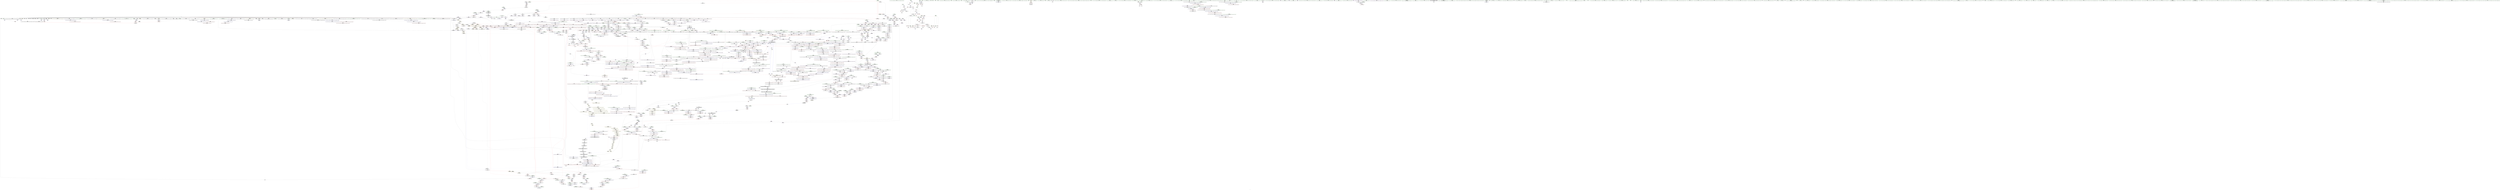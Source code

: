 digraph "SVFG" {
	label="SVFG";

	Node0x55a74a9b8b20 [shape=record,color=grey,label="{NodeID: 0\nNullPtr|{|<s53>113}}"];
	Node0x55a74a9b8b20 -> Node0x55a74afd8500[style=solid];
	Node0x55a74a9b8b20 -> Node0x55a74afd8600[style=solid];
	Node0x55a74a9b8b20 -> Node0x55a74afd86d0[style=solid];
	Node0x55a74a9b8b20 -> Node0x55a74afd87a0[style=solid];
	Node0x55a74a9b8b20 -> Node0x55a74afd8870[style=solid];
	Node0x55a74a9b8b20 -> Node0x55a74afd8940[style=solid];
	Node0x55a74a9b8b20 -> Node0x55a74afd8a10[style=solid];
	Node0x55a74a9b8b20 -> Node0x55a74afd8ae0[style=solid];
	Node0x55a74a9b8b20 -> Node0x55a74afd8bb0[style=solid];
	Node0x55a74a9b8b20 -> Node0x55a74afd8c80[style=solid];
	Node0x55a74a9b8b20 -> Node0x55a74afd8d50[style=solid];
	Node0x55a74a9b8b20 -> Node0x55a74afd8e20[style=solid];
	Node0x55a74a9b8b20 -> Node0x55a74afd8ef0[style=solid];
	Node0x55a74a9b8b20 -> Node0x55a74afccaf0[style=solid];
	Node0x55a74a9b8b20 -> Node0x55a74afccbc0[style=solid];
	Node0x55a74a9b8b20 -> Node0x55a74afccc90[style=solid];
	Node0x55a74a9b8b20 -> Node0x55a74afccd60[style=solid];
	Node0x55a74a9b8b20 -> Node0x55a74afcce30[style=solid];
	Node0x55a74a9b8b20 -> Node0x55a74afccf00[style=solid];
	Node0x55a74a9b8b20 -> Node0x55a74afccfd0[style=solid];
	Node0x55a74a9b8b20 -> Node0x55a74afcd0a0[style=solid];
	Node0x55a74a9b8b20 -> Node0x55a74afcd170[style=solid];
	Node0x55a74a9b8b20 -> Node0x55a74afcd240[style=solid];
	Node0x55a74a9b8b20 -> Node0x55a74afcd310[style=solid];
	Node0x55a74a9b8b20 -> Node0x55a74afcd3e0[style=solid];
	Node0x55a74a9b8b20 -> Node0x55a74afcd4b0[style=solid];
	Node0x55a74a9b8b20 -> Node0x55a74afcd580[style=solid];
	Node0x55a74a9b8b20 -> Node0x55a74afcd650[style=solid];
	Node0x55a74a9b8b20 -> Node0x55a74afcd720[style=solid];
	Node0x55a74a9b8b20 -> Node0x55a74afcd7f0[style=solid];
	Node0x55a74a9b8b20 -> Node0x55a74afcd8c0[style=solid];
	Node0x55a74a9b8b20 -> Node0x55a74afcd990[style=solid];
	Node0x55a74a9b8b20 -> Node0x55a74afcda60[style=solid];
	Node0x55a74a9b8b20 -> Node0x55a74afcdb30[style=solid];
	Node0x55a74a9b8b20 -> Node0x55a74afcdc00[style=solid];
	Node0x55a74a9b8b20 -> Node0x55a74afcdcd0[style=solid];
	Node0x55a74a9b8b20 -> Node0x55a74afcdda0[style=solid];
	Node0x55a74a9b8b20 -> Node0x55a74afcde70[style=solid];
	Node0x55a74a9b8b20 -> Node0x55a74afcdf40[style=solid];
	Node0x55a74a9b8b20 -> Node0x55a74afce010[style=solid];
	Node0x55a74a9b8b20 -> Node0x55a74afce0e0[style=solid];
	Node0x55a74a9b8b20 -> Node0x55a74afce1b0[style=solid];
	Node0x55a74a9b8b20 -> Node0x55a74afce280[style=solid];
	Node0x55a74a9b8b20 -> Node0x55a74afce350[style=solid];
	Node0x55a74a9b8b20 -> Node0x55a74afce420[style=solid];
	Node0x55a74a9b8b20 -> Node0x55a74b008180[style=solid];
	Node0x55a74a9b8b20 -> Node0x55a74b00b1a0[style=solid];
	Node0x55a74a9b8b20 -> Node0x55a74b00b270[style=solid];
	Node0x55a74a9b8b20 -> Node0x55a74b00b340[style=solid];
	Node0x55a74a9b8b20 -> Node0x55a74b00ce10[style=solid];
	Node0x55a74a9b8b20 -> Node0x55a74a74ff20[style=solid];
	Node0x55a74a9b8b20 -> Node0x55a74b042a60[style=solid];
	Node0x55a74a9b8b20 -> Node0x55a74b042ee0[style=solid];
	Node0x55a74a9b8b20:s53 -> Node0x55a74b156260[style=solid,color=red];
	Node0x55a74b157ce0 [shape=record,color=black,label="{NodeID: 2989\n367 = PHI(149, )\n1st arg _ZNSt6vectorIcSaIcEE9push_backERKc }"];
	Node0x55a74b157ce0 -> Node0x55a74b009fc0[style=solid];
	Node0x55a74afd9570 [shape=record,color=purple,label="{NodeID: 775\n2175\<--2169\ncoerce.dive\<--__k1\n_ZNSt7__cxx1112basic_stringIcSt11char_traitsIcESaIcEE13_S_copy_charsIN9__gnu_cxx17__normal_iteratorIPcSt6vectorIcS3_EEEEEvS8_T_SC_\n}"];
	Node0x55a74afd9570 -> Node0x55a74b014650[style=solid];
	Node0x55a74afcfb10 [shape=record,color=black,label="{NodeID: 443\n581\<--572\n\<--this1\n_ZNSt6vectorIcSaIcEED2Ev\n|{<s0>49}}"];
	Node0x55a74afcfb10:s0 -> Node0x55a74b1565b0[style=solid,color=red];
	Node0x55a74b0bba30 [shape=record,color=yellow,style=double,label="{NodeID: 2325\n90V_1 = ENCHI(MR_90V_0)\npts\{4760000 \}\nFun[_ZNSt6vectorIcSaIcEE3endEv]|{<s0>42}}"];
	Node0x55a74b0bba30:s0 -> Node0x55a74b011a70[style=dashed,color=red];
	Node0x55a74b00f6b0 [shape=record,color=blue,label="{NodeID: 1218\n1372\<--1366\n__result.addr\<--__result\n_ZSt22__uninitialized_copy_aISt13move_iteratorIPcES1_cET0_T_S4_S3_RSaIT1_E\n}"];
	Node0x55a74b00f6b0 -> Node0x55a74b001fa0[style=dashed];
	Node0x55a74afc3840 [shape=record,color=green,label="{NodeID: 111\n546\<--547\n_ZNSt7__cxx1112basic_stringIcSt11char_traitsIcESaIcEE12_Alloc_hiderD2Ev\<--_ZNSt7__cxx1112basic_stringIcSt11char_traitsIcESaIcEE12_Alloc_hiderD2Ev_field_insensitive\n}"];
	Node0x55a74b042460 [shape=record,color=grey,label="{NodeID: 1993\n193 = Binary(188, 192, )\n}"];
	Node0x55a74b042460 -> Node0x55a74b044560[style=solid];
	Node0x55a74afdefa0 [shape=record,color=red,label="{NodeID: 886\n964\<--861\n\<--__new_start\n_ZNSt6vectorIcSaIcEE17_M_realloc_insertIJRKcEEEvN9__gnu_cxx17__normal_iteratorIPcS1_EEDpOT_\n|{<s0>86}}"];
	Node0x55a74afdefa0:s0 -> Node0x55a74b157e20[style=solid,color=red];
	Node0x55a74afe5a10 [shape=record,color=black,label="{NodeID: 554\n1997\<--1966\n\<--__beg\n_ZNSt7__cxx1112basic_stringIcSt11char_traitsIcESaIcEE12_M_constructIN9__gnu_cxx17__normal_iteratorIPcSt6vectorIcS3_EEEEEvT_SC_St20forward_iterator_tag\n}"];
	Node0x55a74afe5a10 -> Node0x55a74afeff90[style=solid];
	Node0x55a74afc8070 [shape=record,color=green,label="{NodeID: 222\n1339\<--1340\n.addr\<--.addr_field_insensitive\n_ZN9__gnu_cxx13new_allocatorIcE8allocateEmPKv\n}"];
	Node0x55a74afc8070 -> Node0x55a74b00f440[style=solid];
	Node0x55a74b0a49d0 [shape=record,color=black,label="{NodeID: 2104\nMR_25V_2 = PHI(MR_25V_4, MR_25V_1, )\npts\{138 \}\n}"];
	Node0x55a74b0a49d0 -> Node0x55a74b008b70[style=dashed];
	Node0x55a74b004290 [shape=record,color=red,label="{NodeID: 997\n1766\<--1765\n\<--call1\n_ZN9__gnu_cxxeqIPcSt6vectorIcSaIcEEEEbRKNS_17__normal_iteratorIT_T0_EESA_\n}"];
	Node0x55a74b004290 -> Node0x55a74b042be0[style=solid];
	Node0x55a74b14ed20 [shape=record,color=black,label="{NodeID: 2879\n1189 = PHI(1401, )\n}"];
	Node0x55a74b14ed20 -> Node0x55a74b00e670[style=solid];
	Node0x55a74afeb4d0 [shape=record,color=purple,label="{NodeID: 665\n1014\<--1012\n_M_finish38\<--\n_ZNSt6vectorIcSaIcEE17_M_realloc_insertIJRKcEEEvN9__gnu_cxx17__normal_iteratorIPcS1_EEDpOT_\n}"];
	Node0x55a74afeb4d0 -> Node0x55a74b00d560[style=solid];
	Node0x55a74afd6380 [shape=record,color=green,label="{NodeID: 333\n1976\<--1977\n__dnew\<--__dnew_field_insensitive\n_ZNSt7__cxx1112basic_stringIcSt11char_traitsIcESaIcEE12_M_constructIN9__gnu_cxx17__normal_iteratorIPcSt6vectorIcS3_EEEEEvT_SC_St20forward_iterator_tag\n}"];
	Node0x55a74afd6380 -> Node0x55a74b005880[style=solid];
	Node0x55a74afd6380 -> Node0x55a74b005950[style=solid];
	Node0x55a74afd6380 -> Node0x55a74b005a20[style=solid];
	Node0x55a74afd6380 -> Node0x55a74b013af0[style=solid];
	Node0x55a74b009d50 [shape=record,color=blue,label="{NodeID: 1108\n135\<--329\ntt\<--inc48\nmain\n}"];
	Node0x55a74b009d50 -> Node0x55a74b0a44d0[style=dashed];
	Node0x55a74a9b8bb0 [shape=record,color=green,label="{NodeID: 1\n7\<--1\n__dso_handle\<--dummyObj\nGlob }"];
	Node0x55a74b157e20 [shape=record,color=black,label="{NodeID: 2990\n647 = PHI(576, 964, 981, )\n0th arg _ZSt8_DestroyIPccEvT_S1_RSaIT0_E }"];
	Node0x55a74b157e20 -> Node0x55a74b00b410[style=solid];
	Node0x55a74afd9640 [shape=record,color=purple,label="{NodeID: 776\n2177\<--2171\ncoerce.dive1\<--__k2\n_ZNSt7__cxx1112basic_stringIcSt11char_traitsIcESaIcEE13_S_copy_charsIN9__gnu_cxx17__normal_iteratorIPcSt6vectorIcS3_EEEEEvS8_T_SC_\n}"];
	Node0x55a74afd9640 -> Node0x55a74b014720[style=solid];
	Node0x55a74afcfbe0 [shape=record,color=black,label="{NodeID: 444\n588\<--572\n\<--this1\n_ZNSt6vectorIcSaIcEED2Ev\n|{<s0>51}}"];
	Node0x55a74afcfbe0:s0 -> Node0x55a74b159f90[style=solid,color=red];
	Node0x55a74b0bbb10 [shape=record,color=yellow,style=double,label="{NodeID: 2326\n55V_1 = ENCHI(MR_55V_0)\npts\{1420000 1420001 \}\nFun[_ZNSt6vectorIcSaIcEE3endEv]|{<s0>42}}"];
	Node0x55a74b0bbb10:s0 -> Node0x55a74b0b3390[style=dashed,color=red];
	Node0x55a74b00f780 [shape=record,color=blue,label="{NodeID: 1219\n1374\<--1367\n.addr\<--\n_ZSt22__uninitialized_copy_aISt13move_iteratorIPcES1_cET0_T_S4_S3_RSaIT1_E\n}"];
	Node0x55a74afc3940 [shape=record,color=green,label="{NodeID: 112\n565\<--566\nthis.addr\<--this.addr_field_insensitive\n_ZNSt6vectorIcSaIcEED2Ev\n}"];
	Node0x55a74afc3940 -> Node0x55a74afdcf20[style=solid];
	Node0x55a74afc3940 -> Node0x55a74b00ad90[style=solid];
	Node0x55a74b0425e0 [shape=record,color=grey,label="{NodeID: 1994\n239 = cmp(238, 90, )\n}"];
	Node0x55a74afdf070 [shape=record,color=red,label="{NodeID: 887\n971\<--861\n\<--__new_start\n_ZNSt6vectorIcSaIcEE17_M_realloc_insertIJRKcEEEvN9__gnu_cxx17__normal_iteratorIPcS1_EEDpOT_\n|{<s0>87}}"];
	Node0x55a74afdf070:s0 -> Node0x55a74b15b6c0[style=solid,color=red];
	Node0x55a74afe5ae0 [shape=record,color=black,label="{NodeID: 555\n2015\<--1966\n\<--__beg\n_ZNSt7__cxx1112basic_stringIcSt11char_traitsIcESaIcEE12_M_constructIN9__gnu_cxx17__normal_iteratorIPcSt6vectorIcS3_EEEEEvT_SC_St20forward_iterator_tag\n}"];
	Node0x55a74afe5ae0 -> Node0x55a74aff0130[style=solid];
	Node0x55a74afc8140 [shape=record,color=green,label="{NodeID: 223\n1350\<--1351\n_ZSt17__throw_bad_allocv\<--_ZSt17__throw_bad_allocv_field_insensitive\n}"];
	Node0x55a74b0a4ed0 [shape=record,color=black,label="{NodeID: 2105\nMR_27V_2 = PHI(MR_27V_4, MR_27V_1, )\npts\{140 \}\n}"];
	Node0x55a74b0a4ed0 -> Node0x55a74b008c40[style=dashed];
	Node0x55a74b004360 [shape=record,color=red,label="{NodeID: 998\n1774\<--1771\nthis1\<--this.addr\n_ZN9__gnu_cxx17__normal_iteratorIPcSt6vectorIcSaIcEEEmmEv\n}"];
	Node0x55a74b004360 -> Node0x55a74afe4de0[style=solid];
	Node0x55a74b004360 -> Node0x55a74afee660[style=solid];
	Node0x55a74b14ee60 [shape=record,color=black,label="{NodeID: 2880\n1198 = PHI(1363, )\n}"];
	Node0x55a74b14ee60 -> Node0x55a74afe2200[style=solid];
	Node0x55a74afeb5a0 [shape=record,color=purple,label="{NodeID: 666\n1020\<--1019\n_M_impl40\<--\n_ZNSt6vectorIcSaIcEE17_M_realloc_insertIJRKcEEEvN9__gnu_cxx17__normal_iteratorIPcS1_EEDpOT_\n}"];
	Node0x55a74afd6450 [shape=record,color=green,label="{NodeID: 334\n1978\<--1979\nagg.tmp5\<--agg.tmp5_field_insensitive\n_ZNSt7__cxx1112basic_stringIcSt11char_traitsIcESaIcEE12_M_constructIN9__gnu_cxx17__normal_iteratorIPcSt6vectorIcS3_EEEEEvT_SC_St20forward_iterator_tag\n}"];
	Node0x55a74afd6450 -> Node0x55a74afe5ef0[style=solid];
	Node0x55a74afd6450 -> Node0x55a74afefb80[style=solid];
	Node0x55a74b009e20 [shape=record,color=blue,label="{NodeID: 1109\n346\<--345\nthis.addr\<--this\n_ZNSt6vectorIcSaIcEEC2Ev\n}"];
	Node0x55a74b009e20 -> Node0x55a74afdbe10[style=dashed];
	Node0x55a74af781e0 [shape=record,color=green,label="{NodeID: 2\n8\<--1\n.str\<--dummyObj\nGlob }"];
	Node0x55a74b158100 [shape=record,color=black,label="{NodeID: 2991\n648 = PHI(580, 965, 985, )\n1st arg _ZSt8_DestroyIPccEvT_S1_RSaIT0_E }"];
	Node0x55a74b158100 -> Node0x55a74b00b4e0[style=solid];
	Node0x55a74afd9710 [shape=record,color=purple,label="{NodeID: 777\n2191\<--2190\nincdec.ptr\<--\n_ZNSt7__cxx1112basic_stringIcSt11char_traitsIcESaIcEE13_S_copy_charsIN9__gnu_cxx17__normal_iteratorIPcSt6vectorIcS3_EEEEEvS8_T_SC_\n}"];
	Node0x55a74afd9710 -> Node0x55a74b0148c0[style=solid];
	Node0x55a74afcfcb0 [shape=record,color=black,label="{NodeID: 445\n598\<--572\n\<--this1\n_ZNSt6vectorIcSaIcEED2Ev\n|{<s0>52}}"];
	Node0x55a74afcfcb0:s0 -> Node0x55a74b159f90[style=solid,color=red];
	Node0x55a74b00f850 [shape=record,color=blue, style = dotted,label="{NodeID: 1220\n2250\<--2252\noffset_0\<--dummyVal\n_ZSt22__uninitialized_copy_aISt13move_iteratorIPcES1_cET0_T_S4_S3_RSaIT1_E\n}"];
	Node0x55a74b00f850 -> Node0x55a74b002070[style=dashed];
	Node0x55a74afc3a10 [shape=record,color=green,label="{NodeID: 113\n567\<--568\nexn.slot\<--exn.slot_field_insensitive\n_ZNSt6vectorIcSaIcEED2Ev\n}"];
	Node0x55a74afc3a10 -> Node0x55a74afdcff0[style=solid];
	Node0x55a74afc3a10 -> Node0x55a74b00ae60[style=solid];
	Node0x55a74b042760 [shape=record,color=grey,label="{NodeID: 1995\n242 = cmp(241, 90, )\n}"];
	Node0x55a74afdf140 [shape=record,color=red,label="{NodeID: 888\n1006\<--861\n\<--__new_start\n_ZNSt6vectorIcSaIcEE17_M_realloc_insertIJRKcEEEvN9__gnu_cxx17__normal_iteratorIPcS1_EEDpOT_\n}"];
	Node0x55a74afdf140 -> Node0x55a74b00d490[style=solid];
	Node0x55a74afe5bb0 [shape=record,color=black,label="{NodeID: 556\n2047\<--1966\n\<--__beg\n_ZNSt7__cxx1112basic_stringIcSt11char_traitsIcESaIcEE12_M_constructIN9__gnu_cxx17__normal_iteratorIPcSt6vectorIcS3_EEEEEvT_SC_St20forward_iterator_tag\n}"];
	Node0x55a74afe5bb0 -> Node0x55a74aff0470[style=solid];
	Node0x55a74afc8240 [shape=record,color=green,label="{NodeID: 224\n1355\<--1356\ncall2\<--call2_field_insensitive\n_ZN9__gnu_cxx13new_allocatorIcE8allocateEmPKv\n}"];
	Node0x55a74afc8240 -> Node0x55a74afe30a0[style=solid];
	Node0x55a74b0a53d0 [shape=record,color=black,label="{NodeID: 2106\nMR_29V_2 = PHI(MR_29V_5, MR_29V_1, )\npts\{144 \}\n}"];
	Node0x55a74b0a53d0 -> Node0x55a74b094ad0[style=dashed];
	Node0x55a74b004430 [shape=record,color=red,label="{NodeID: 999\n1776\<--1775\n\<--_M_current\n_ZN9__gnu_cxx17__normal_iteratorIPcSt6vectorIcSaIcEEEmmEv\n}"];
	Node0x55a74b004430 -> Node0x55a74afee730[style=solid];
	Node0x55a74b14efa0 [shape=record,color=black,label="{NodeID: 2881\n1235 = PHI(1298, )\n|{<s0>111}}"];
	Node0x55a74b14efa0:s0 -> Node0x55a74b15d8b0[style=solid,color=red];
	Node0x55a74afeb670 [shape=record,color=purple,label="{NodeID: 667\n1021\<--1019\n_M_end_of_storage41\<--\n_ZNSt6vectorIcSaIcEE17_M_realloc_insertIJRKcEEEvN9__gnu_cxx17__normal_iteratorIPcS1_EEDpOT_\n}"];
	Node0x55a74afeb670 -> Node0x55a74b00d630[style=solid];
	Node0x55a74afd6520 [shape=record,color=green,label="{NodeID: 335\n1980\<--1981\nagg.tmp6\<--agg.tmp6_field_insensitive\n_ZNSt7__cxx1112basic_stringIcSt11char_traitsIcESaIcEE12_M_constructIN9__gnu_cxx17__normal_iteratorIPcSt6vectorIcS3_EEEEEvT_SC_St20forward_iterator_tag\n}"];
	Node0x55a74afd6520 -> Node0x55a74afe5fc0[style=solid];
	Node0x55a74afd6520 -> Node0x55a74afefc50[style=solid];
	Node0x55a74b009ef0 [shape=record,color=blue,label="{NodeID: 1110\n368\<--366\nthis.addr\<--this\n_ZNSt6vectorIcSaIcEE9push_backERKc\n}"];
	Node0x55a74b009ef0 -> Node0x55a74afdbee0[style=dashed];
	Node0x55a74afbf8e0 [shape=record,color=green,label="{NodeID: 3\n10\<--1\n.str.1\<--dummyObj\nGlob }"];
	Node0x55a74b1582c0 [shape=record,color=black,label="{NodeID: 2992\n649 = PHI(582, 967, 987, )\n2nd arg _ZSt8_DestroyIPccEvT_S1_RSaIT0_E }"];
	Node0x55a74b1582c0 -> Node0x55a74b00b5b0[style=solid];
	Node0x55a74afd97e0 [shape=record,color=purple,label="{NodeID: 778\n2211\<--2205\ncoerce.dive\<--__first\n_ZSt10__distanceIN9__gnu_cxx17__normal_iteratorIPcSt6vectorIcSaIcEEEEENSt15iterator_traitsIT_E15difference_typeES8_S8_St26random_access_iterator_tag\n}"];
	Node0x55a74afd97e0 -> Node0x55a74b014990[style=solid];
	Node0x55a74afcfd80 [shape=record,color=black,label="{NodeID: 446\n633\<--632\n\<--this1\n_ZNSt12_Vector_baseIcSaIcEE12_Vector_implC2Ev\n}"];
	Node0x55a74b0bbd00 [shape=record,color=yellow,style=double,label="{NodeID: 2328\n59V_1 = ENCHI(MR_59V_0)\npts\{1420000 1420001 1420002 \}\nFun[_ZNSt12_Vector_baseIcSaIcEEC2Ev]|{<s0>54|<s1>54|<s2>54}}"];
	Node0x55a74b0bbd00:s0 -> Node0x55a74b00b1a0[style=dashed,color=red];
	Node0x55a74b0bbd00:s1 -> Node0x55a74b00b270[style=dashed,color=red];
	Node0x55a74b0bbd00:s2 -> Node0x55a74b00b340[style=dashed,color=red];
	Node0x55a74b00f920 [shape=record,color=blue, style = dotted,label="{NodeID: 1221\n2253\<--2255\noffset_0\<--dummyVal\n_ZSt22__uninitialized_copy_aISt13move_iteratorIPcES1_cET0_T_S4_S3_RSaIT1_E\n}"];
	Node0x55a74b00f920 -> Node0x55a74b002140[style=dashed];
	Node0x55a74afc3ae0 [shape=record,color=green,label="{NodeID: 114\n569\<--570\nehselector.slot\<--ehselector.slot_field_insensitive\n_ZNSt6vectorIcSaIcEED2Ev\n}"];
	Node0x55a74afc3ae0 -> Node0x55a74b00af30[style=solid];
	Node0x55a74b0428e0 [shape=record,color=grey,label="{NodeID: 1996\n1277 = cmp(1274, 1276, )\n}"];
	Node0x55a74afdf210 [shape=record,color=red,label="{NodeID: 889\n1016\<--861\n\<--__new_start\n_ZNSt6vectorIcSaIcEE17_M_realloc_insertIJRKcEEEvN9__gnu_cxx17__normal_iteratorIPcS1_EEDpOT_\n}"];
	Node0x55a74afdf210 -> Node0x55a74afd9b20[style=solid];
	Node0x55a74afe5c80 [shape=record,color=black,label="{NodeID: 557\n2018\<--1968\n\<--__end\n_ZNSt7__cxx1112basic_stringIcSt11char_traitsIcESaIcEE12_M_constructIN9__gnu_cxx17__normal_iteratorIPcSt6vectorIcS3_EEEEEvT_SC_St20forward_iterator_tag\n}"];
	Node0x55a74afe5c80 -> Node0x55a74aff02d0[style=solid];
	Node0x55a74afc8310 [shape=record,color=green,label="{NodeID: 225\n1357\<--1358\n_Znwm\<--_Znwm_field_insensitive\n}"];
	Node0x55a74b0a58d0 [shape=record,color=black,label="{NodeID: 2107\nMR_31V_2 = PHI(MR_31V_5, MR_31V_1, )\npts\{146 \}\n}"];
	Node0x55a74b0a58d0 -> Node0x55a74b094fd0[style=dashed];
	Node0x55a74b004500 [shape=record,color=red,label="{NodeID: 1000\n1789\<--1783\n\<--__lhs.addr\n_ZN9__gnu_cxxltIPcSt6vectorIcSaIcEEEEbRKNS_17__normal_iteratorIT_T0_EESA_\n|{<s0>150}}"];
	Node0x55a74b004500:s0 -> Node0x55a74b15c320[style=solid,color=red];
	Node0x55a74b14f0e0 [shape=record,color=black,label="{NodeID: 2882\n1238 = PHI(1287, )\n}"];
	Node0x55a74b14f0e0 -> Node0x55a74afe2540[style=solid];
	Node0x55a74afeb740 [shape=record,color=purple,label="{NodeID: 668\n1151\<--1146\n_M_impl\<--this1\n_ZNSt12_Vector_baseIcSaIcEE11_M_allocateEm\n}"];
	Node0x55a74afeb740 -> Node0x55a74afe2060[style=solid];
	Node0x55a74afd65f0 [shape=record,color=green,label="{NodeID: 336\n1982\<--1983\nexn.slot\<--exn.slot_field_insensitive\n_ZNSt7__cxx1112basic_stringIcSt11char_traitsIcESaIcEE12_M_constructIN9__gnu_cxx17__normal_iteratorIPcSt6vectorIcS3_EEEEEvT_SC_St20forward_iterator_tag\n}"];
	Node0x55a74afd65f0 -> Node0x55a74b005af0[style=solid];
	Node0x55a74afd65f0 -> Node0x55a74b005bc0[style=solid];
	Node0x55a74afd65f0 -> Node0x55a74b013d60[style=solid];
	Node0x55a74afd65f0 -> Node0x55a74b013f00[style=solid];
	Node0x55a74b0b4920 [shape=record,color=yellow,style=double,label="{NodeID: 2218\n236V_1 = ENCHI(MR_236V_0)\npts\{8500000 8600000 16990000 17010000 19670000 19690000 21700000 21720000 22060000 22080000 \}\nFun[_ZN9__gnu_cxxeqIPcSt6vectorIcSaIcEEEEbRKNS_17__normal_iteratorIT_T0_EESA_]}"];
	Node0x55a74b0b4920 -> Node0x55a74b0041c0[style=dashed];
	Node0x55a74b0b4920 -> Node0x55a74b004290[style=dashed];
	Node0x55a74b009fc0 [shape=record,color=blue,label="{NodeID: 1111\n370\<--367\n__x.addr\<--__x\n_ZNSt6vectorIcSaIcEE9push_backERKc\n}"];
	Node0x55a74b009fc0 -> Node0x55a74afdbfb0[style=dashed];
	Node0x55a74b009fc0 -> Node0x55a74afdc080[style=dashed];
	Node0x55a74afbf970 [shape=record,color=green,label="{NodeID: 4\n12\<--1\nstdin\<--dummyObj\nGlob }"];
	Node0x55a74b158480 [shape=record,color=black,label="{NodeID: 2993\n564 = PHI(141, 141, )\n0th arg _ZNSt6vectorIcSaIcEED2Ev }"];
	Node0x55a74b158480 -> Node0x55a74b00ad90[style=solid];
	Node0x55a74afd98b0 [shape=record,color=purple,label="{NodeID: 779\n2213\<--2207\ncoerce.dive1\<--__last\n_ZSt10__distanceIN9__gnu_cxx17__normal_iteratorIPcSt6vectorIcSaIcEEEEENSt15iterator_traitsIT_E15difference_typeES8_S8_St26random_access_iterator_tag\n}"];
	Node0x55a74afd98b0 -> Node0x55a74b014a60[style=solid];
	Node0x55a74afcfe50 [shape=record,color=black,label="{NodeID: 447\n672\<--671\n\<--_M_impl\n_ZNSt12_Vector_baseIcSaIcEE19_M_get_Tp_allocatorEv\n}"];
	Node0x55a74afcfe50 -> Node0x55a74afcff20[style=solid];
	Node0x55a74b00f9f0 [shape=record,color=blue,label="{NodeID: 1222\n1405\<--1402\n__i.addr\<--__i\n_ZSt32__make_move_if_noexcept_iteratorIcSt13move_iteratorIPcEET0_PT_\n}"];
	Node0x55a74b00f9f0 -> Node0x55a74b002210[style=dashed];
	Node0x55a74afc86f0 [shape=record,color=green,label="{NodeID: 115\n583\<--584\n_ZNSt12_Vector_baseIcSaIcEE19_M_get_Tp_allocatorEv\<--_ZNSt12_Vector_baseIcSaIcEE19_M_get_Tp_allocatorEv_field_insensitive\n}"];
	Node0x55a74b042a60 [shape=record,color=grey,label="{NodeID: 1997\n755 = cmp(754, 3, )\n}"];
	Node0x55a74afdf2e0 [shape=record,color=red,label="{NodeID: 890\n920\<--863\n\<--__new_finish\n_ZNSt6vectorIcSaIcEE17_M_realloc_insertIJRKcEEEvN9__gnu_cxx17__normal_iteratorIPcS1_EEDpOT_\n}"];
	Node0x55a74afdf2e0 -> Node0x55a74afea700[style=solid];
	Node0x55a74afe5d50 [shape=record,color=black,label="{NodeID: 558\n2050\<--1968\n\<--__end\n_ZNSt7__cxx1112basic_stringIcSt11char_traitsIcESaIcEE12_M_constructIN9__gnu_cxx17__normal_iteratorIPcSt6vectorIcS3_EEEEEvT_SC_St20forward_iterator_tag\n}"];
	Node0x55a74afe5d50 -> Node0x55a74aff0610[style=solid];
	Node0x55a74afc8410 [shape=record,color=green,label="{NodeID: 226\n1368\<--1369\n__first\<--__first_field_insensitive\n_ZSt22__uninitialized_copy_aISt13move_iteratorIPcES1_cET0_T_S4_S3_RSaIT1_E\n}"];
	Node0x55a74afc8410 -> Node0x55a74afe3170[style=solid];
	Node0x55a74afc8410 -> Node0x55a74afec030[style=solid];
	Node0x55a74b0a5dd0 [shape=record,color=black,label="{NodeID: 2108\nMR_33V_2 = PHI(MR_33V_5, MR_33V_1, )\npts\{148 \}\n}"];
	Node0x55a74b0a5dd0 -> Node0x55a74b0954d0[style=dashed];
	Node0x55a74b0045d0 [shape=record,color=red,label="{NodeID: 1001\n1792\<--1785\n\<--__rhs.addr\n_ZN9__gnu_cxxltIPcSt6vectorIcSaIcEEEEbRKNS_17__normal_iteratorIT_T0_EESA_\n|{<s0>151}}"];
	Node0x55a74b0045d0:s0 -> Node0x55a74b15c320[style=solid,color=red];
	Node0x55a74b14f220 [shape=record,color=black,label="{NodeID: 2883\n1294 = PHI(1307, )\n}"];
	Node0x55a74b14f220 -> Node0x55a74afe2bc0[style=solid];
	Node0x55a74afeb810 [shape=record,color=purple,label="{NodeID: 669\n1186\<--1174\ncoerce.dive\<--agg.tmp\n_ZSt34__uninitialized_move_if_noexcept_aIPcS0_SaIcEET0_T_S3_S2_RT1_\n}"];
	Node0x55a74afeb810 -> Node0x55a74b00e5a0[style=solid];
	Node0x55a74afd66c0 [shape=record,color=green,label="{NodeID: 337\n1984\<--1985\nehselector.slot\<--ehselector.slot_field_insensitive\n_ZNSt7__cxx1112basic_stringIcSt11char_traitsIcESaIcEE12_M_constructIN9__gnu_cxx17__normal_iteratorIPcSt6vectorIcS3_EEEEEvT_SC_St20forward_iterator_tag\n}"];
	Node0x55a74afd66c0 -> Node0x55a74b005c90[style=solid];
	Node0x55a74afd66c0 -> Node0x55a74b013e30[style=solid];
	Node0x55a74afd66c0 -> Node0x55a74b013fd0[style=solid];
	Node0x55a74b00a090 [shape=record,color=blue,label="{NodeID: 1112\n400\<--402\n_M_finish7\<--incdec.ptr\n_ZNSt6vectorIcSaIcEE9push_backERKc\n}"];
	Node0x55a74b00a090 -> Node0x55a74b08f5d0[style=dashed];
	Node0x55a74afbfc20 [shape=record,color=green,label="{NodeID: 5\n13\<--1\n.str.2\<--dummyObj\nGlob }"];
	Node0x55a74b1585d0 [shape=record,color=black,label="{NodeID: 2994\n1229 = PHI(1079, 1079, 1079, )\n0th arg _ZNKSt6vectorIcSaIcEE8max_sizeEv }"];
	Node0x55a74b1585d0 -> Node0x55a74b00e9b0[style=solid];
	Node0x55a74afd9980 [shape=record,color=purple,label="{NodeID: 780\n900\<--898\nadd.ptr\<--\n_ZNSt6vectorIcSaIcEE17_M_realloc_insertIJRKcEEEvN9__gnu_cxx17__normal_iteratorIPcS1_EEDpOT_\n|{<s0>75}}"];
	Node0x55a74afd9980:s0 -> Node0x55a74b153770[style=solid,color=red];
	Node0x55a74afcff20 [shape=record,color=black,label="{NodeID: 448\n665\<--672\n_ZNSt12_Vector_baseIcSaIcEE19_M_get_Tp_allocatorEv_ret\<--\n_ZNSt12_Vector_baseIcSaIcEE19_M_get_Tp_allocatorEv\n|{<s0>49|<s1>77|<s2>80|<s3>85|<s4>89}}"];
	Node0x55a74afcff20:s0 -> Node0x55a74b14bf30[style=solid,color=blue];
	Node0x55a74afcff20:s1 -> Node0x55a74b14d460[style=solid,color=blue];
	Node0x55a74afcff20:s2 -> Node0x55a74b14d820[style=solid,color=blue];
	Node0x55a74afcff20:s3 -> Node0x55a74b14db70[style=solid,color=blue];
	Node0x55a74afcff20:s4 -> Node0x55a74b14dce0[style=solid,color=blue];
	Node0x55a74b00fac0 [shape=record,color=blue,label="{NodeID: 1223\n1431\<--1416\ncoerce.dive\<--__first.coerce\n_ZSt18uninitialized_copyISt13move_iteratorIPcES1_ET0_T_S4_S3_\n}"];
	Node0x55a74b00fac0 -> Node0x55a74b006f40[style=dashed];
	Node0x55a74afc87f0 [shape=record,color=green,label="{NodeID: 116\n586\<--587\n_ZSt8_DestroyIPccEvT_S1_RSaIT0_E\<--_ZSt8_DestroyIPccEvT_S1_RSaIT0_E_field_insensitive\n}"];
	Node0x55a74b042be0 [shape=record,color=grey,label="{NodeID: 1998\n1767 = cmp(1763, 1766, )\n}"];
	Node0x55a74b042be0 -> Node0x55a74afe4d10[style=solid];
	Node0x55a74afdf3b0 [shape=record,color=red,label="{NodeID: 891\n929\<--863\n\<--__new_finish\n_ZNSt6vectorIcSaIcEE17_M_realloc_insertIJRKcEEEvN9__gnu_cxx17__normal_iteratorIPcS1_EEDpOT_\n|{<s0>81}}"];
	Node0x55a74afdf3b0:s0 -> Node0x55a74b153ef0[style=solid,color=red];
	Node0x55a74afe5e20 [shape=record,color=black,label="{NodeID: 559\n1996\<--1974\n\<--agg.tmp\n_ZNSt7__cxx1112basic_stringIcSt11char_traitsIcESaIcEE12_M_constructIN9__gnu_cxx17__normal_iteratorIPcSt6vectorIcS3_EEEEEvT_SC_St20forward_iterator_tag\n}"];
	Node0x55a74afe5e20 -> Node0x55a74afefec0[style=solid];
	Node0x55a74afc84e0 [shape=record,color=green,label="{NodeID: 227\n1370\<--1371\n__last\<--__last_field_insensitive\n_ZSt22__uninitialized_copy_aISt13move_iteratorIPcES1_cET0_T_S4_S3_RSaIT1_E\n}"];
	Node0x55a74afc84e0 -> Node0x55a74afe3240[style=solid];
	Node0x55a74afc84e0 -> Node0x55a74afec100[style=solid];
	Node0x55a74b0a62d0 [shape=record,color=black,label="{NodeID: 2109\nMR_35V_2 = PHI(MR_35V_4, MR_35V_1, )\npts\{150 \}\n}"];
	Node0x55a74b0a62d0 -> Node0x55a74b0959d0[style=dashed];
	Node0x55a74b0046a0 [shape=record,color=red,label="{NodeID: 1002\n1791\<--1790\n\<--call\n_ZN9__gnu_cxxltIPcSt6vectorIcSaIcEEEEbRKNS_17__normal_iteratorIT_T0_EESA_\n}"];
	Node0x55a74b0046a0 -> Node0x55a74b042d60[style=solid];
	Node0x55a74b14f360 [shape=record,color=black,label="{NodeID: 2884\n1327 = PHI(1331, )\n}"];
	Node0x55a74b14f360 -> Node0x55a74afe2fd0[style=solid];
	Node0x55a74afeb8e0 [shape=record,color=purple,label="{NodeID: 670\n1194\<--1174\ncoerce.dive4\<--agg.tmp\n_ZSt34__uninitialized_move_if_noexcept_aIPcS0_SaIcEET0_T_S3_S2_RT1_\n}"];
	Node0x55a74afeb8e0 -> Node0x55a74b000c20[style=solid];
	Node0x55a74afd6790 [shape=record,color=green,label="{NodeID: 338\n1986\<--1987\nagg.tmp14\<--agg.tmp14_field_insensitive\n_ZNSt7__cxx1112basic_stringIcSt11char_traitsIcESaIcEE12_M_constructIN9__gnu_cxx17__normal_iteratorIPcSt6vectorIcS3_EEEEEvT_SC_St20forward_iterator_tag\n}"];
	Node0x55a74afd6790 -> Node0x55a74afe6090[style=solid];
	Node0x55a74afd6790 -> Node0x55a74afefd20[style=solid];
	Node0x55a74b00a160 [shape=record,color=blue,label="{NodeID: 1113\n406\<--405\ncoerce.dive\<--call\n_ZNSt6vectorIcSaIcEE9push_backERKc\n}"];
	Node0x55a74b00a160 -> Node0x55a74afdc490[style=dashed];
	Node0x55a74b00a160 -> Node0x55a74b08ffd0[style=dashed];
	Node0x55a74afbfcb0 [shape=record,color=green,label="{NodeID: 6\n15\<--1\n.str.3\<--dummyObj\nGlob }"];
	Node0x55a74b1587c0 [shape=record,color=black,label="{NodeID: 2995\n1798 = PHI(1732, )\n0th arg _ZSt9iter_swapIN9__gnu_cxx17__normal_iteratorIPcSt6vectorIcSaIcEEEES6_EvT_T0_ }"];
	Node0x55a74b1587c0 -> Node0x55a74b012430[style=solid];
	Node0x55a74afd9a50 [shape=record,color=purple,label="{NodeID: 781\n951\<--949\nadd.ptr18\<--\n_ZNSt6vectorIcSaIcEE17_M_realloc_insertIJRKcEEEvN9__gnu_cxx17__normal_iteratorIPcS1_EEDpOT_\n|{<s0>83}}"];
	Node0x55a74afd9a50:s0 -> Node0x55a74b15de00[style=solid,color=red];
	Node0x55a74afcfff0 [shape=record,color=black,label="{NodeID: 449\n693\<--689\nsub.ptr.lhs.cast\<--\n_ZNSt12_Vector_baseIcSaIcEED2Ev\n}"];
	Node0x55a74afcfff0 -> Node0x55a74b0422e0[style=solid];
	Node0x55a74b00fb90 [shape=record,color=blue,label="{NodeID: 1224\n1433\<--1417\ncoerce.dive1\<--__last.coerce\n_ZSt18uninitialized_copyISt13move_iteratorIPcES1_ET0_T_S4_S3_\n}"];
	Node0x55a74b00fb90 -> Node0x55a74b007010[style=dashed];
	Node0x55a74afc88f0 [shape=record,color=green,label="{NodeID: 117\n590\<--591\n_ZNSt12_Vector_baseIcSaIcEED2Ev\<--_ZNSt12_Vector_baseIcSaIcEED2Ev_field_insensitive\n}"];
	Node0x55a74b042d60 [shape=record,color=grey,label="{NodeID: 1999\n1795 = cmp(1791, 1794, )\n}"];
	Node0x55a74b042d60 -> Node0x55a74afe4eb0[style=solid];
	Node0x55a74afdf480 [shape=record,color=red,label="{NodeID: 892\n943\<--863\n\<--__new_finish\n_ZNSt6vectorIcSaIcEE17_M_realloc_insertIJRKcEEEvN9__gnu_cxx17__normal_iteratorIPcS1_EEDpOT_\n}"];
	Node0x55a74afdf480 -> Node0x55a74b042ee0[style=solid];
	Node0x55a74afe5ef0 [shape=record,color=black,label="{NodeID: 560\n2014\<--1978\n\<--agg.tmp5\n_ZNSt7__cxx1112basic_stringIcSt11char_traitsIcESaIcEE12_M_constructIN9__gnu_cxx17__normal_iteratorIPcSt6vectorIcS3_EEEEEvT_SC_St20forward_iterator_tag\n}"];
	Node0x55a74afe5ef0 -> Node0x55a74aff0060[style=solid];
	Node0x55a74afc85b0 [shape=record,color=green,label="{NodeID: 228\n1372\<--1373\n__result.addr\<--__result.addr_field_insensitive\n_ZSt22__uninitialized_copy_aISt13move_iteratorIPcES1_cET0_T_S4_S3_RSaIT1_E\n}"];
	Node0x55a74afc85b0 -> Node0x55a74b001fa0[style=solid];
	Node0x55a74afc85b0 -> Node0x55a74b00f6b0[style=solid];
	Node0x55a74b0a67d0 [shape=record,color=black,label="{NodeID: 2110\nMR_41V_2 = PHI(MR_41V_5, MR_41V_1, )\npts\{168 \}\n}"];
	Node0x55a74b0a67d0 -> Node0x55a74b095ed0[style=dashed];
	Node0x55a74b004770 [shape=record,color=red,label="{NodeID: 1003\n1794\<--1793\n\<--call1\n_ZN9__gnu_cxxltIPcSt6vectorIcSaIcEEEEbRKNS_17__normal_iteratorIT_T0_EESA_\n}"];
	Node0x55a74b004770 -> Node0x55a74b042d60[style=solid];
	Node0x55a74b14f4a0 [shape=record,color=black,label="{NodeID: 2885\n1346 = PHI(1307, )\n}"];
	Node0x55a74b14f4a0 -> Node0x55a74b0431e0[style=solid];
	Node0x55a74afeb9b0 [shape=record,color=purple,label="{NodeID: 671\n1190\<--1176\ncoerce.dive3\<--agg.tmp1\n_ZSt34__uninitialized_move_if_noexcept_aIPcS0_SaIcEET0_T_S3_S2_RT1_\n}"];
	Node0x55a74afeb9b0 -> Node0x55a74b00e670[style=solid];
	Node0x55a74afd6860 [shape=record,color=green,label="{NodeID: 339\n1988\<--1989\nagg.tmp15\<--agg.tmp15_field_insensitive\n_ZNSt7__cxx1112basic_stringIcSt11char_traitsIcESaIcEE12_M_constructIN9__gnu_cxx17__normal_iteratorIPcSt6vectorIcS3_EEEEEvT_SC_St20forward_iterator_tag\n}"];
	Node0x55a74afd6860 -> Node0x55a74afe6160[style=solid];
	Node0x55a74afd6860 -> Node0x55a74afefdf0[style=solid];
	Node0x55a74b00a230 [shape=record,color=blue,label="{NodeID: 1114\n431\<--417\ncoerce.dive\<--__first.coerce\n_ZSt7reverseIN9__gnu_cxx17__normal_iteratorIPcSt6vectorIcSaIcEEEEEvT_S7_\n}"];
	Node0x55a74b00a230 -> Node0x55a74b006a60[style=dashed];
	Node0x55a74afbfd40 [shape=record,color=green,label="{NodeID: 7\n17\<--1\nstdout\<--dummyObj\nGlob }"];
	Node0x55a74b1588d0 [shape=record,color=black,label="{NodeID: 2996\n1799 = PHI(1734, )\n1st arg _ZSt9iter_swapIN9__gnu_cxx17__normal_iteratorIPcSt6vectorIcSaIcEEEES6_EvT_T0_ }"];
	Node0x55a74b1588d0 -> Node0x55a74b012500[style=solid];
	Node0x55a74afd9b20 [shape=record,color=purple,label="{NodeID: 782\n1018\<--1016\nadd.ptr39\<--\n_ZNSt6vectorIcSaIcEE17_M_realloc_insertIJRKcEEEvN9__gnu_cxx17__normal_iteratorIPcS1_EEDpOT_\n}"];
	Node0x55a74afd9b20 -> Node0x55a74b00d630[style=solid];
	Node0x55a74afd00c0 [shape=record,color=black,label="{NodeID: 450\n694\<--692\nsub.ptr.rhs.cast\<--\n_ZNSt12_Vector_baseIcSaIcEED2Ev\n}"];
	Node0x55a74afd00c0 -> Node0x55a74b0422e0[style=solid];
	Node0x55a74b00fc60 [shape=record,color=blue,label="{NodeID: 1225\n1423\<--1418\n__result.addr\<--__result\n_ZSt18uninitialized_copyISt13move_iteratorIPcES1_ET0_T_S4_S3_\n}"];
	Node0x55a74b00fc60 -> Node0x55a74b0023b0[style=dashed];
	Node0x55a74afc89f0 [shape=record,color=green,label="{NodeID: 118\n606\<--607\nthis.addr\<--this.addr_field_insensitive\n_ZNSt12_Vector_baseIcSaIcEEC2Ev\n}"];
	Node0x55a74afc89f0 -> Node0x55a74afdd260[style=solid];
	Node0x55a74afc89f0 -> Node0x55a74b00b000[style=solid];
	Node0x55a74b042ee0 [shape=record,color=grey,label="{NodeID: 2000\n944 = cmp(943, 3, )\n}"];
	Node0x55a74afdf550 [shape=record,color=red,label="{NodeID: 893\n965\<--863\n\<--__new_finish\n_ZNSt6vectorIcSaIcEE17_M_realloc_insertIJRKcEEEvN9__gnu_cxx17__normal_iteratorIPcS1_EEDpOT_\n|{<s0>86}}"];
	Node0x55a74afdf550:s0 -> Node0x55a74b158100[style=solid,color=red];
	Node0x55a74afe5fc0 [shape=record,color=black,label="{NodeID: 561\n2017\<--1980\n\<--agg.tmp6\n_ZNSt7__cxx1112basic_stringIcSt11char_traitsIcESaIcEE12_M_constructIN9__gnu_cxx17__normal_iteratorIPcSt6vectorIcS3_EEEEEvT_SC_St20forward_iterator_tag\n}"];
	Node0x55a74afe5fc0 -> Node0x55a74aff0200[style=solid];
	Node0x55a74afd0b10 [shape=record,color=green,label="{NodeID: 229\n1374\<--1375\n.addr\<--.addr_field_insensitive\n_ZSt22__uninitialized_copy_aISt13move_iteratorIPcES1_cET0_T_S4_S3_RSaIT1_E\n}"];
	Node0x55a74afd0b10 -> Node0x55a74b00f780[style=solid];
	Node0x55a74b0a6cd0 [shape=record,color=black,label="{NodeID: 2111\nMR_43V_2 = PHI(MR_43V_9, MR_43V_1, )\npts\{1356 \}\n}"];
	Node0x55a74b0a6cd0 -> Node0x55a74b0963d0[style=dashed];
	Node0x55a74b004840 [shape=record,color=red,label="{NodeID: 1004\n1821\<--1818\nthis1\<--this.addr\n_ZN9__gnu_cxx17__normal_iteratorIPcSt6vectorIcSaIcEEEppEv\n}"];
	Node0x55a74b004840 -> Node0x55a74afe4f80[style=solid];
	Node0x55a74b004840 -> Node0x55a74afee9a0[style=solid];
	Node0x55a74b14f5e0 [shape=record,color=black,label="{NodeID: 2886\n1449 = PHI(1458, )\n}"];
	Node0x55a74b14f5e0 -> Node0x55a74afe3990[style=solid];
	Node0x55a74afeba80 [shape=record,color=purple,label="{NodeID: 672\n1196\<--1176\ncoerce.dive5\<--agg.tmp1\n_ZSt34__uninitialized_move_if_noexcept_aIPcS0_SaIcEET0_T_S3_S2_RT1_\n}"];
	Node0x55a74afeba80 -> Node0x55a74b000cf0[style=solid];
	Node0x55a74afd6930 [shape=record,color=green,label="{NodeID: 340\n2002\<--2003\n_ZN9__gnu_cxx17__is_null_pointerINS_17__normal_iteratorIPcSt6vectorIcSaIcEEEEEEbT_\<--_ZN9__gnu_cxx17__is_null_pointerINS_17__normal_iteratorIPcSt6vectorIcSaIcEEEEEEbT__field_insensitive\n}"];
	Node0x55a74b00a300 [shape=record,color=blue,label="{NodeID: 1115\n433\<--418\ncoerce.dive1\<--__last.coerce\n_ZSt7reverseIN9__gnu_cxx17__normal_iteratorIPcSt6vectorIcSaIcEEEEEvT_S7_\n}"];
	Node0x55a74b00a300 -> Node0x55a74b006b30[style=dashed];
	Node0x55a74afc0610 [shape=record,color=green,label="{NodeID: 8\n18\<--1\n_ZSt3cin\<--dummyObj\nGlob }"];
	Node0x55a74b1589e0 [shape=record,color=black,label="{NodeID: 2997\n2096 = PHI(2000, )\n0th arg _ZN9__gnu_cxx17__is_null_pointerINS_17__normal_iteratorIPcSt6vectorIcSaIcEEEEEEbT_ }"];
	Node0x55a74b1589e0 -> Node0x55a74b0140a0[style=solid];
	Node0x55a74afd9bf0 [shape=record,color=purple,label="{NodeID: 783\n1632\<--1630\nadd.ptr\<--\n_ZNSt11__copy_moveILb1ELb1ESt26random_access_iterator_tagE8__copy_mIcEEPT_PKS3_S6_S4_\n}"];
	Node0x55a74afd9bf0 -> Node0x55a74afe4760[style=solid];
	Node0x55a74afd0190 [shape=record,color=black,label="{NodeID: 451\n758\<--757\n\<--_M_impl\n_ZNSt12_Vector_baseIcSaIcEE13_M_deallocateEPcm\n|{<s0>64}}"];
	Node0x55a74afd0190:s0 -> Node0x55a74b15a850[style=solid,color=red];
	Node0x55a74b00fd30 [shape=record,color=blue,label="{NodeID: 1226\n1425\<--1437\n__assignable\<--\n_ZSt18uninitialized_copyISt13move_iteratorIPcES1_ET0_T_S4_S3_\n}"];
	Node0x55a74afc8ac0 [shape=record,color=green,label="{NodeID: 119\n612\<--613\n_ZNSt12_Vector_baseIcSaIcEE12_Vector_implC2Ev\<--_ZNSt12_Vector_baseIcSaIcEE12_Vector_implC2Ev_field_insensitive\n}"];
	Node0x55a74b043060 [shape=record,color=grey,label="{NodeID: 2001\n385 = cmp(380, 384, )\n}"];
	Node0x55a74afdf620 [shape=record,color=red,label="{NodeID: 894\n1011\<--863\n\<--__new_finish\n_ZNSt6vectorIcSaIcEE17_M_realloc_insertIJRKcEEEvN9__gnu_cxx17__normal_iteratorIPcS1_EEDpOT_\n}"];
	Node0x55a74afdf620 -> Node0x55a74b00d560[style=solid];
	Node0x55a74afe6090 [shape=record,color=black,label="{NodeID: 562\n2046\<--1986\n\<--agg.tmp14\n_ZNSt7__cxx1112basic_stringIcSt11char_traitsIcESaIcEE12_M_constructIN9__gnu_cxx17__normal_iteratorIPcSt6vectorIcS3_EEEEEvT_SC_St20forward_iterator_tag\n}"];
	Node0x55a74afe6090 -> Node0x55a74aff03a0[style=solid];
	Node0x55a74afd0be0 [shape=record,color=green,label="{NodeID: 230\n1376\<--1377\nagg.tmp\<--agg.tmp_field_insensitive\n_ZSt22__uninitialized_copy_aISt13move_iteratorIPcES1_cET0_T_S4_S3_RSaIT1_E\n}"];
	Node0x55a74afd0be0 -> Node0x55a74afe3310[style=solid];
	Node0x55a74afd0be0 -> Node0x55a74afec1d0[style=solid];
	Node0x55a74b0a71d0 [shape=record,color=black,label="{NodeID: 2112\nMR_45V_2 = PHI(MR_45V_5, MR_45V_1, )\npts\{1420002 \}\n}"];
	Node0x55a74b0a71d0 -> Node0x55a74b0968d0[style=dashed];
	Node0x55a74b004910 [shape=record,color=red,label="{NodeID: 1005\n1823\<--1822\n\<--_M_current\n_ZN9__gnu_cxx17__normal_iteratorIPcSt6vectorIcSaIcEEEppEv\n}"];
	Node0x55a74b004910 -> Node0x55a74afeea70[style=solid];
	Node0x55a74b14f720 [shape=record,color=black,label="{NodeID: 2887\n1488 = PHI(1492, )\n}"];
	Node0x55a74b14f720 -> Node0x55a74afe3da0[style=solid];
	Node0x55a74afebb50 [shape=record,color=purple,label="{NodeID: 673\n1208\<--1207\n_M_current\<--this1\n_ZNK9__gnu_cxx17__normal_iteratorIPcSt6vectorIcSaIcEEE4baseEv\n}"];
	Node0x55a74afebb50 -> Node0x55a74afe22d0[style=solid];
	Node0x55a74afd6a30 [shape=record,color=green,label="{NodeID: 341\n2006\<--2007\n_ZN9__gnu_cxxneIPcSt6vectorIcSaIcEEEEbRKNS_17__normal_iteratorIT_T0_EESA_\<--_ZN9__gnu_cxxneIPcSt6vectorIcSaIcEEEEbRKNS_17__normal_iteratorIT_T0_EESA__field_insensitive\n}"];
	Node0x55a74b00a3d0 [shape=record,color=blue, style = dotted,label="{NodeID: 1116\n2238\<--2240\noffset_0\<--dummyVal\n_ZSt7reverseIN9__gnu_cxx17__normal_iteratorIPcSt6vectorIcSaIcEEEEEvT_S7_\n}"];
	Node0x55a74b00a3d0 -> Node0x55a74afdc560[style=dashed];
	Node0x55a74afc06a0 [shape=record,color=green,label="{NodeID: 9\n19\<--1\n.str.4\<--dummyObj\nGlob }"];
	Node0x55a74b158af0 [shape=record,color=black,label="{NodeID: 2998\n1656 = PHI(1403, )\n0th arg _ZNSt13move_iteratorIPcEC2ES0_ }"];
	Node0x55a74b158af0 -> Node0x55a74b0114c0[style=solid];
	Node0x55a74afd9cc0 [shape=record,color=red,label="{NodeID: 784\n55\<--12\n\<--stdin\n_Z10initializev\n}"];
	Node0x55a74afd9cc0 -> Node0x55a74afce5f0[style=solid];
	Node0x55a74afd0260 [shape=record,color=black,label="{NodeID: 452\n772\<--771\n\<--this1\n_ZNSt12_Vector_baseIcSaIcEE12_Vector_implD2Ev\n}"];
	Node0x55a74b00fe00 [shape=record,color=blue, style = dotted,label="{NodeID: 1227\n2256\<--2258\noffset_0\<--dummyVal\n_ZSt18uninitialized_copyISt13move_iteratorIPcES1_ET0_T_S4_S3_\n}"];
	Node0x55a74b00fe00 -> Node0x55a74b002480[style=dashed];
	Node0x55a74afc8bc0 [shape=record,color=green,label="{NodeID: 120\n618\<--619\n__cxa_begin_catch\<--__cxa_begin_catch_field_insensitive\n}"];
	Node0x55a74b0431e0 [shape=record,color=grey,label="{NodeID: 2002\n1347 = cmp(1345, 1346, )\n}"];
	Node0x55a74afdf6f0 [shape=record,color=red,label="{NodeID: 895\n941\<--865\nexn\<--exn.slot\n_ZNSt6vectorIcSaIcEE17_M_realloc_insertIJRKcEEEvN9__gnu_cxx17__normal_iteratorIPcS1_EEDpOT_\n}"];
	Node0x55a74afe6160 [shape=record,color=black,label="{NodeID: 563\n2049\<--1988\n\<--agg.tmp15\n_ZNSt7__cxx1112basic_stringIcSt11char_traitsIcESaIcEE12_M_constructIN9__gnu_cxx17__normal_iteratorIPcSt6vectorIcS3_EEEEEvT_SC_St20forward_iterator_tag\n}"];
	Node0x55a74afe6160 -> Node0x55a74aff0540[style=solid];
	Node0x55a74afd0cb0 [shape=record,color=green,label="{NodeID: 231\n1378\<--1379\nagg.tmp2\<--agg.tmp2_field_insensitive\n_ZSt22__uninitialized_copy_aISt13move_iteratorIPcES1_cET0_T_S4_S3_RSaIT1_E\n}"];
	Node0x55a74afd0cb0 -> Node0x55a74afe33e0[style=solid];
	Node0x55a74afd0cb0 -> Node0x55a74afec2a0[style=solid];
	Node0x55a74b0a76d0 [shape=record,color=black,label="{NodeID: 2113\nMR_47V_2 = PHI(MR_47V_7, MR_47V_1, )\npts\{1560000 \}\n}"];
	Node0x55a74b0a76d0 -> Node0x55a74b096dd0[style=dashed];
	Node0x55a74b0049e0 [shape=record,color=red,label="{NodeID: 1006\n1838\<--1830\n\<--__a.addr\n_ZSt4swapIcENSt9enable_ifIXsr6__and_ISt6__not_ISt15__is_tuple_likeIT_EESt21is_move_constructibleIS3_ESt18is_move_assignableIS3_EEE5valueEvE4typeERS3_SC_\n|{<s0>155}}"];
	Node0x55a74b0049e0:s0 -> Node0x55a74b1462e0[style=solid,color=red];
	Node0x55a74b14f860 [shape=record,color=black,label="{NodeID: 2888\n1516 = PHI(1555, )\n|{<s0>131}}"];
	Node0x55a74b14f860:s0 -> Node0x55a74b157870[style=solid,color=red];
	Node0x55a74afebc20 [shape=record,color=purple,label="{NodeID: 674\n1249\<--1248\n_M_impl\<--\n_ZNKSt6vectorIcSaIcEE4sizeEv\n}"];
	Node0x55a74afd6b30 [shape=record,color=green,label="{NodeID: 342\n2011\<--2012\n_ZSt19__throw_logic_errorPKc\<--_ZSt19__throw_logic_errorPKc_field_insensitive\n}"];
	Node0x55a74b00a4a0 [shape=record,color=blue, style = dotted,label="{NodeID: 1117\n2241\<--2243\noffset_0\<--dummyVal\n_ZSt7reverseIN9__gnu_cxx17__normal_iteratorIPcSt6vectorIcSaIcEEEEEvT_S7_\n}"];
	Node0x55a74b00a4a0 -> Node0x55a74afdc630[style=dashed];
	Node0x55a74afc0730 [shape=record,color=green,label="{NodeID: 10\n21\<--1\n.str.5\<--dummyObj\nGlob }"];
	Node0x55a74b158c00 [shape=record,color=black,label="{NodeID: 2999\n1657 = PHI(1408, )\n1st arg _ZNSt13move_iteratorIPcEC2ES0_ }"];
	Node0x55a74b158c00 -> Node0x55a74b011590[style=solid];
	Node0x55a74afd9d90 [shape=record,color=red,label="{NodeID: 785\n61\<--17\n\<--stdout\n_Z10initializev\n}"];
	Node0x55a74afd9d90 -> Node0x55a74afce6c0[style=solid];
	Node0x55a74afd0330 [shape=record,color=black,label="{NodeID: 453\n791\<--790\n\<--\n_ZNSt16allocator_traitsISaIcEE10deallocateERS0_Pcm\n|{<s0>66}}"];
	Node0x55a74afd0330:s0 -> Node0x55a74b1553f0[style=solid,color=red];
	Node0x55a74b00fed0 [shape=record,color=blue, style = dotted,label="{NodeID: 1228\n2259\<--2261\noffset_0\<--dummyVal\n_ZSt18uninitialized_copyISt13move_iteratorIPcES1_ET0_T_S4_S3_\n}"];
	Node0x55a74b00fed0 -> Node0x55a74b002550[style=dashed];
	Node0x55a74afc8cc0 [shape=record,color=green,label="{NodeID: 121\n621\<--622\n_ZSt9terminatev\<--_ZSt9terminatev_field_insensitive\n}"];
	Node0x55a74b043360 [shape=record,color=grey,label="{NodeID: 2003\n213 = cmp(210, 212, )\n}"];
	Node0x55a74afdf7c0 [shape=record,color=red,label="{NodeID: 896\n1024\<--865\nexn42\<--exn.slot\n_ZNSt6vectorIcSaIcEE17_M_realloc_insertIJRKcEEEvN9__gnu_cxx17__normal_iteratorIPcS1_EEDpOT_\n}"];
	Node0x55a74afe6230 [shape=record,color=black,label="{NodeID: 564\n2102\<--2117\n_ZN9__gnu_cxxneIPcSt6vectorIcSaIcEEEEbRKNS_17__normal_iteratorIT_T0_EESA__ret\<--cmp\n_ZN9__gnu_cxxneIPcSt6vectorIcSaIcEEEEbRKNS_17__normal_iteratorIT_T0_EESA_\n|{<s0>167|<s1>191}}"];
	Node0x55a74afe6230:s0 -> Node0x55a74b150eb0[style=solid,color=blue];
	Node0x55a74afe6230:s1 -> Node0x55a74b151820[style=solid,color=blue];
	Node0x55a74afd0d80 [shape=record,color=green,label="{NodeID: 232\n1398\<--1399\n_ZSt18uninitialized_copyISt13move_iteratorIPcES1_ET0_T_S4_S3_\<--_ZSt18uninitialized_copyISt13move_iteratorIPcES1_ET0_T_S4_S3__field_insensitive\n}"];
	Node0x55a74b0a7bd0 [shape=record,color=black,label="{NodeID: 2114\nMR_49V_2 = PHI(MR_49V_7, MR_49V_1, )\npts\{1580000 \}\n}"];
	Node0x55a74b0a7bd0 -> Node0x55a74b0972d0[style=dashed];
	Node0x55a74b004ab0 [shape=record,color=red,label="{NodeID: 1007\n1847\<--1830\n\<--__a.addr\n_ZSt4swapIcENSt9enable_ifIXsr6__and_ISt6__not_ISt15__is_tuple_likeIT_EESt21is_move_constructibleIS3_ESt18is_move_assignableIS3_EEE5valueEvE4typeERS3_SC_\n}"];
	Node0x55a74b004ab0 -> Node0x55a74b0129e0[style=solid];
	Node0x55a74b14f9a0 [shape=record,color=black,label="{NodeID: 2889\n1524 = PHI(1555, )\n|{<s0>131}}"];
	Node0x55a74b14f9a0:s0 -> Node0x55a74b157980[style=solid,color=red];
	Node0x55a74afebcf0 [shape=record,color=purple,label="{NodeID: 675\n1250\<--1248\n_M_finish\<--\n_ZNKSt6vectorIcSaIcEE4sizeEv\n}"];
	Node0x55a74afebcf0 -> Node0x55a74b0011d0[style=solid];
	Node0x55a74afd6c30 [shape=record,color=green,label="{NodeID: 343\n2025\<--2026\n_ZSt8distanceIN9__gnu_cxx17__normal_iteratorIPcSt6vectorIcSaIcEEEEENSt15iterator_traitsIT_E15difference_typeES8_S8_\<--_ZSt8distanceIN9__gnu_cxx17__normal_iteratorIPcSt6vectorIcSaIcEEEEENSt15iterator_traitsIT_E15difference_typeES8_S8__field_insensitive\n}"];
	Node0x55a74b00a570 [shape=record,color=blue,label="{NodeID: 1118\n460\<--457\nthis.addr\<--this\n_ZNSt6vectorIcSaIcEE5beginEv\n}"];
	Node0x55a74b00a570 -> Node0x55a74afdc700[style=dashed];
	Node0x55a74afc0830 [shape=record,color=green,label="{NodeID: 11\n23\<--1\n.str.6\<--dummyObj\nGlob }"];
	Node0x55a74b158d10 [shape=record,color=black,label="{NodeID: 3000\n2122 = PHI(2021, )\n0th arg _ZSt8distanceIN9__gnu_cxx17__normal_iteratorIPcSt6vectorIcSaIcEEEEENSt15iterator_traitsIT_E15difference_typeES8_S8_ }"];
	Node0x55a74b158d10 -> Node0x55a74b014310[style=solid];
	Node0x55a74afd9e60 [shape=record,color=red,label="{NodeID: 786\n87\<--76\n\<--v.addr\n_Z4moveRiii\n}"];
	Node0x55a74afd9e60 -> Node0x55a74afda4e0[style=solid];
	Node0x55a74afd0400 [shape=record,color=black,label="{NodeID: 454\n835\<--834\n\<--\n_ZNSt16allocator_traitsISaIcEE9constructIcJRKcEEEvRS0_PT_DpOT0_\n|{<s0>69}}"];
	Node0x55a74afd0400:s0 -> Node0x55a74b15d9c0[style=solid,color=red];
	Node0x55a74b0bc460 [shape=record,color=yellow,style=double,label="{NodeID: 2336\n55V_1 = ENCHI(MR_55V_0)\npts\{1420000 1420001 \}\nFun[_ZNKSt6vectorIcSaIcEE12_M_check_lenEmPKc]|{<s0>95|<s1>95|<s2>97|<s3>97|<s4>98|<s5>98|<s6>100|<s7>100}}"];
	Node0x55a74b0bc460:s0 -> Node0x55a74b0acc00[style=dashed,color=red];
	Node0x55a74b0bc460:s1 -> Node0x55a74b0accb0[style=dashed,color=red];
	Node0x55a74b0bc460:s2 -> Node0x55a74b0acc00[style=dashed,color=red];
	Node0x55a74b0bc460:s3 -> Node0x55a74b0accb0[style=dashed,color=red];
	Node0x55a74b0bc460:s4 -> Node0x55a74b0acc00[style=dashed,color=red];
	Node0x55a74b0bc460:s5 -> Node0x55a74b0accb0[style=dashed,color=red];
	Node0x55a74b0bc460:s6 -> Node0x55a74b0acc00[style=dashed,color=red];
	Node0x55a74b0bc460:s7 -> Node0x55a74b0accb0[style=dashed,color=red];
	Node0x55a74b00ffa0 [shape=record,color=blue,label="{NodeID: 1229\n1472\<--1459\ncoerce.dive\<--__first.coerce\n_ZNSt20__uninitialized_copyILb1EE13__uninit_copyISt13move_iteratorIPcES3_EET0_T_S6_S5_\n}"];
	Node0x55a74b00ffa0 -> Node0x55a74b0070e0[style=dashed];
	Node0x55a74afc8dc0 [shape=record,color=green,label="{NodeID: 122\n629\<--630\nthis.addr\<--this.addr_field_insensitive\n_ZNSt12_Vector_baseIcSaIcEE12_Vector_implC2Ev\n}"];
	Node0x55a74afc8dc0 -> Node0x55a74afdd330[style=solid];
	Node0x55a74afc8dc0 -> Node0x55a74b00b0d0[style=solid];
	Node0x55a74b0434e0 [shape=record,color=grey,label="{NodeID: 2004\n207 = cmp(206, 175, )\n}"];
	Node0x55a74afdf890 [shape=record,color=red,label="{NodeID: 897\n1025\<--867\nsel\<--ehselector.slot\n_ZNSt6vectorIcSaIcEE17_M_realloc_insertIJRKcEEEvN9__gnu_cxx17__normal_iteratorIPcS1_EEDpOT_\n}"];
	Node0x55a74afe6300 [shape=record,color=black,label="{NodeID: 565\n2141\<--2124\n\<--__first\n_ZSt8distanceIN9__gnu_cxx17__normal_iteratorIPcSt6vectorIcSaIcEEEEENSt15iterator_traitsIT_E15difference_typeES8_S8_\n}"];
	Node0x55a74afe6300 -> Node0x55a74afd9300[style=solid];
	Node0x55a74afd0e50 [shape=record,color=green,label="{NodeID: 233\n1403\<--1404\nretval\<--retval_field_insensitive\n_ZSt32__make_move_if_noexcept_iteratorIcSt13move_iteratorIPcEET0_PT_\n|{|<s1>120}}"];
	Node0x55a74afd0e50 -> Node0x55a74afec6b0[style=solid];
	Node0x55a74afd0e50:s1 -> Node0x55a74b158af0[style=solid,color=red];
	Node0x55a74b0a80d0 [shape=record,color=black,label="{NodeID: 2115\nMR_51V_2 = PHI(MR_51V_6, MR_51V_1, )\npts\{1620000 \}\n}"];
	Node0x55a74b0a80d0 -> Node0x55a74b0977d0[style=dashed];
	Node0x55a74b004b80 [shape=record,color=red,label="{NodeID: 1008\n1844\<--1832\n\<--__b.addr\n_ZSt4swapIcENSt9enable_ifIXsr6__and_ISt6__not_ISt15__is_tuple_likeIT_EESt21is_move_constructibleIS3_ESt18is_move_assignableIS3_EEE5valueEvE4typeERS3_SC_\n|{<s0>156}}"];
	Node0x55a74b004b80:s0 -> Node0x55a74b1462e0[style=solid,color=red];
	Node0x55a74b14fae0 [shape=record,color=black,label="{NodeID: 2890\n1526 = PHI(1530, )\n}"];
	Node0x55a74b14fae0 -> Node0x55a74afe41b0[style=solid];
	Node0x55a74afebdc0 [shape=record,color=purple,label="{NodeID: 676\n1253\<--1252\n_M_impl2\<--\n_ZNKSt6vectorIcSaIcEE4sizeEv\n}"];
	Node0x55a74afd6d30 [shape=record,color=green,label="{NodeID: 344\n2033\<--2034\n_ZNSt7__cxx1112basic_stringIcSt11char_traitsIcESaIcEE9_M_createERmm\<--_ZNSt7__cxx1112basic_stringIcSt11char_traitsIcESaIcEE9_M_createERmm_field_insensitive\n}"];
	Node0x55a74b0b5260 [shape=record,color=yellow,style=double,label="{NodeID: 2226\n43V_1 = ENCHI(MR_43V_0)\npts\{1356 \}\nFun[_ZSt22__uninitialized_copy_aISt13move_iteratorIPcES1_cET0_T_S4_S3_RSaIT1_E]|{<s0>119}}"];
	Node0x55a74b0b5260:s0 -> Node0x55a74b0adf10[style=dashed,color=red];
	Node0x55a74b00a640 [shape=record,color=blue,label="{NodeID: 1119\n477\<--474\nthis.addr\<--this\n_ZNSt6vectorIcSaIcEE3endEv\n}"];
	Node0x55a74b00a640 -> Node0x55a74afdc8a0[style=dashed];
	Node0x55a74afc0930 [shape=record,color=green,label="{NodeID: 12\n26\<--1\n\<--dummyObj\nCan only get source location for instruction, argument, global var or function.}"];
	Node0x55a74b158e20 [shape=record,color=black,label="{NodeID: 3001\n2123 = PHI(2023, )\n1st arg _ZSt8distanceIN9__gnu_cxx17__normal_iteratorIPcSt6vectorIcSaIcEEEEENSt15iterator_traitsIT_E15difference_typeES8_S8_ }"];
	Node0x55a74b158e20 -> Node0x55a74b0143e0[style=solid];
	Node0x55a74afd9f30 [shape=record,color=red,label="{NodeID: 787\n102\<--76\n\<--v.addr\n_Z4moveRiii\n}"];
	Node0x55a74afd9f30 -> Node0x55a74afda5b0[style=solid];
	Node0x55a74afd9f30 -> Node0x55a74b008690[style=solid];
	Node0x55a74afd04d0 [shape=record,color=black,label="{NodeID: 455\n887\<--873\n\<--this1\n_ZNSt6vectorIcSaIcEE17_M_realloc_insertIJRKcEEEvN9__gnu_cxx17__normal_iteratorIPcS1_EEDpOT_\n|{<s0>73}}"];
	Node0x55a74afd04d0:s0 -> Node0x55a74b151d20[style=solid,color=red];
	Node0x55a74b010070 [shape=record,color=blue,label="{NodeID: 1230\n1474\<--1460\ncoerce.dive1\<--__last.coerce\n_ZNSt20__uninitialized_copyILb1EE13__uninit_copyISt13move_iteratorIPcES3_EET0_T_S6_S5_\n}"];
	Node0x55a74b010070 -> Node0x55a74b0071b0[style=dashed];
	Node0x55a74afc8e90 [shape=record,color=green,label="{NodeID: 123\n635\<--636\n_ZNSaIcEC2Ev\<--_ZNSaIcEC2Ev_field_insensitive\n}"];
	Node0x55a74b043660 [shape=record,color=grey,label="{NodeID: 2005\n1106 = cmp(1104, 1105, )\n}"];
	Node0x55a74afdf960 [shape=record,color=red,label="{NodeID: 898\n908\<--907\n\<--_M_start\n_ZNSt6vectorIcSaIcEE17_M_realloc_insertIJRKcEEEvN9__gnu_cxx17__normal_iteratorIPcS1_EEDpOT_\n|{<s0>78}}"];
	Node0x55a74afdf960:s0 -> Node0x55a74b153bf0[style=solid,color=red];
	Node0x55a74afe63d0 [shape=record,color=black,label="{NodeID: 566\n2144\<--2126\n\<--__last\n_ZSt8distanceIN9__gnu_cxx17__normal_iteratorIPcSt6vectorIcSaIcEEEEENSt15iterator_traitsIT_E15difference_typeES8_S8_\n}"];
	Node0x55a74afe63d0 -> Node0x55a74afd94a0[style=solid];
	Node0x55a74afd0f20 [shape=record,color=green,label="{NodeID: 234\n1405\<--1406\n__i.addr\<--__i.addr_field_insensitive\n_ZSt32__make_move_if_noexcept_iteratorIcSt13move_iteratorIPcEET0_PT_\n}"];
	Node0x55a74afd0f20 -> Node0x55a74b002210[style=solid];
	Node0x55a74afd0f20 -> Node0x55a74b00f9f0[style=solid];
	Node0x55a74b0a85d0 [shape=record,color=black,label="{NodeID: 2116\nMR_53V_2 = PHI(MR_53V_6, MR_53V_1, )\npts\{1640000 \}\n}"];
	Node0x55a74b0a85d0 -> Node0x55a74b097cd0[style=dashed];
	Node0x55a74b004c50 [shape=record,color=red,label="{NodeID: 1009\n1851\<--1832\n\<--__b.addr\n_ZSt4swapIcENSt9enable_ifIXsr6__and_ISt6__not_ISt15__is_tuple_likeIT_EESt21is_move_constructibleIS3_ESt18is_move_assignableIS3_EEE5valueEvE4typeERS3_SC_\n}"];
	Node0x55a74b004c50 -> Node0x55a74b012ab0[style=solid];
	Node0x55a74b14fc20 [shape=record,color=black,label="{NodeID: 2891\n1544 = PHI(1591, )\n|{<s0>135}}"];
	Node0x55a74b14fc20:s0 -> Node0x55a74b154ab0[style=solid,color=red];
	Node0x55a74afebe90 [shape=record,color=purple,label="{NodeID: 677\n1254\<--1252\n_M_start\<--\n_ZNKSt6vectorIcSaIcEE4sizeEv\n}"];
	Node0x55a74afebe90 -> Node0x55a74b0012a0[style=solid];
	Node0x55a74afd6e30 [shape=record,color=green,label="{NodeID: 345\n2036\<--2037\n_ZNSt7__cxx1112basic_stringIcSt11char_traitsIcESaIcEE7_M_dataEPc\<--_ZNSt7__cxx1112basic_stringIcSt11char_traitsIcESaIcEE7_M_dataEPc_field_insensitive\n}"];
	Node0x55a74b00a710 [shape=record,color=blue,label="{NodeID: 1120\n511\<--492\ncoerce.dive\<--__beg.coerce\n_ZNSt7__cxx1112basic_stringIcSt11char_traitsIcESaIcEEC2IN9__gnu_cxx17__normal_iteratorIPcSt6vectorIcS3_EEEvEET_SC_RKS3_\n}"];
	Node0x55a74b00a710 -> Node0x55a74b006c00[style=dashed];
	Node0x55a74afc0a30 [shape=record,color=green,label="{NodeID: 13\n90\<--1\n\<--dummyObj\nCan only get source location for instruction, argument, global var or function.|{<s0>14}}"];
	Node0x55a74afc0a30:s0 -> Node0x55a74b156c40[style=solid,color=red];
	Node0x55a74b158f60 [shape=record,color=black,label="{NodeID: 3002\n1647 = PHI(1557, )\n0th arg _ZNKSt13move_iteratorIPcE4baseEv }"];
	Node0x55a74b158f60 -> Node0x55a74b0113f0[style=solid];
	Node0x55a74afda000 [shape=record,color=red,label="{NodeID: 788\n117\<--76\n\<--v.addr\n_Z4moveRiii\n}"];
	Node0x55a74afda000 -> Node0x55a74afda680[style=solid];
	Node0x55a74afda000 -> Node0x55a74b008900[style=solid];
	Node0x55a74afd05a0 [shape=record,color=black,label="{NodeID: 456\n895\<--873\n\<--this1\n_ZNSt6vectorIcSaIcEE17_M_realloc_insertIJRKcEEEvN9__gnu_cxx17__normal_iteratorIPcS1_EEDpOT_\n}"];
	Node0x55a74afd05a0 -> Node0x55a74afea490[style=solid];
	Node0x55a74b010140 [shape=record,color=blue,label="{NodeID: 1231\n1466\<--1461\n__result.addr\<--__result\n_ZNSt20__uninitialized_copyILb1EE13__uninit_copyISt13move_iteratorIPcES3_EET0_T_S6_S5_\n}"];
	Node0x55a74b010140 -> Node0x55a74b002620[style=dashed];
	Node0x55a74afc8f90 [shape=record,color=green,label="{NodeID: 124\n650\<--651\n__first.addr\<--__first.addr_field_insensitive\n_ZSt8_DestroyIPccEvT_S1_RSaIT0_E\n}"];
	Node0x55a74afc8f90 -> Node0x55a74afdd400[style=solid];
	Node0x55a74afc8f90 -> Node0x55a74b00b410[style=solid];
	Node0x55a74b0437e0 [shape=record,color=grey,label="{NodeID: 2006\n2117 = cmp(2113, 2116, )\n}"];
	Node0x55a74b0437e0 -> Node0x55a74afe6230[style=solid];
	Node0x55a74afdfa30 [shape=record,color=red,label="{NodeID: 899\n912\<--909\n\<--call8\n_ZNSt6vectorIcSaIcEE17_M_realloc_insertIJRKcEEEvN9__gnu_cxx17__normal_iteratorIPcS1_EEDpOT_\n|{<s0>78}}"];
	Node0x55a74afdfa30:s0 -> Node0x55a74b153d70[style=solid,color=red];
	Node0x55a74afe64a0 [shape=record,color=black,label="{NodeID: 567\n2140\<--2128\n\<--agg.tmp\n_ZSt8distanceIN9__gnu_cxx17__normal_iteratorIPcSt6vectorIcSaIcEEEEENSt15iterator_traitsIT_E15difference_typeES8_S8_\n}"];
	Node0x55a74afe64a0 -> Node0x55a74afd9230[style=solid];
	Node0x55a74afd0ff0 [shape=record,color=green,label="{NodeID: 235\n1410\<--1411\n_ZNSt13move_iteratorIPcEC2ES0_\<--_ZNSt13move_iteratorIPcEC2ES0__field_insensitive\n}"];
	Node0x55a74b0a8ad0 [shape=record,color=black,label="{NodeID: 2117\nMR_55V_2 = PHI(MR_55V_5, MR_55V_1, )\npts\{1420000 1420001 \}\n}"];
	Node0x55a74b0a8ad0 -> Node0x55a74b0981d0[style=dashed];
	Node0x55a74b004d20 [shape=record,color=red,label="{NodeID: 1010\n1842\<--1839\n\<--call\n_ZSt4swapIcENSt9enable_ifIXsr6__and_ISt6__not_ISt15__is_tuple_likeIT_EESt21is_move_constructibleIS3_ESt18is_move_assignableIS3_EEE5valueEvE4typeERS3_SC_\n}"];
	Node0x55a74b004d20 -> Node0x55a74b012910[style=solid];
	Node0x55a74b14fd60 [shape=record,color=black,label="{NodeID: 2892\n1548 = PHI(1591, )\n|{<s0>135}}"];
	Node0x55a74b14fd60:s0 -> Node0x55a74b154bc0[style=solid,color=red];
	Node0x55a74afebf60 [shape=record,color=purple,label="{NodeID: 678\n1304\<--1303\n_M_impl\<--this1\n_ZNKSt12_Vector_baseIcSaIcEE19_M_get_Tp_allocatorEv\n}"];
	Node0x55a74afebf60 -> Node0x55a74afe2c90[style=solid];
	Node0x55a74afd6f30 [shape=record,color=green,label="{NodeID: 346\n2040\<--2041\n_ZNSt7__cxx1112basic_stringIcSt11char_traitsIcESaIcEE11_M_capacityEm\<--_ZNSt7__cxx1112basic_stringIcSt11char_traitsIcESaIcEE11_M_capacityEm_field_insensitive\n}"];
	Node0x55a74b00a7e0 [shape=record,color=blue,label="{NodeID: 1121\n513\<--493\ncoerce.dive1\<--__end.coerce\n_ZNSt7__cxx1112basic_stringIcSt11char_traitsIcESaIcEEC2IN9__gnu_cxx17__normal_iteratorIPcSt6vectorIcS3_EEEvEET_SC_RKS3_\n}"];
	Node0x55a74b00a7e0 -> Node0x55a74b006cd0[style=dashed];
	Node0x55a74afc0b30 [shape=record,color=green,label="{NodeID: 14\n96\<--1\n\<--dummyObj\nCan only get source location for instruction, argument, global var or function.}"];
	Node0x55a74b1590a0 [shape=record,color=black,label="{NodeID: 3003\n457 = PHI(141, 141, 873, )\n0th arg _ZNSt6vectorIcSaIcEE5beginEv }"];
	Node0x55a74b1590a0 -> Node0x55a74b00a570[style=solid];
	Node0x55a74afda0d0 [shape=record,color=red,label="{NodeID: 789\n101\<--78\n\<--d.addr\n_Z4moveRiii\n}"];
	Node0x55a74afda0d0 -> Node0x55a74b041560[style=solid];
	Node0x55a74afd0670 [shape=record,color=black,label="{NodeID: 457\n905\<--873\n\<--this1\n_ZNSt6vectorIcSaIcEE17_M_realloc_insertIJRKcEEEvN9__gnu_cxx17__normal_iteratorIPcS1_EEDpOT_\n}"];
	Node0x55a74afd0670 -> Node0x55a74afea560[style=solid];
	Node0x55a74afd0670 -> Node0x55a74afea630[style=solid];
	Node0x55a74b010210 [shape=record,color=blue, style = dotted,label="{NodeID: 1232\n2262\<--2264\noffset_0\<--dummyVal\n_ZNSt20__uninitialized_copyILb1EE13__uninit_copyISt13move_iteratorIPcES3_EET0_T_S6_S5_\n}"];
	Node0x55a74b010210 -> Node0x55a74b0026f0[style=dashed];
	Node0x55a74afc9060 [shape=record,color=green,label="{NodeID: 125\n652\<--653\n__last.addr\<--__last.addr_field_insensitive\n_ZSt8_DestroyIPccEvT_S1_RSaIT0_E\n}"];
	Node0x55a74afc9060 -> Node0x55a74afdd4d0[style=solid];
	Node0x55a74afc9060 -> Node0x55a74b00b4e0[style=solid];
	Node0x55a74b043960 [shape=record,color=grey,label="{NodeID: 2007\n1088 = cmp(1086, 1087, )\n}"];
	Node0x55a74afdfb00 [shape=record,color=red,label="{NodeID: 900\n924\<--923\n\<--call12\n_ZNSt6vectorIcSaIcEE17_M_realloc_insertIJRKcEEEvN9__gnu_cxx17__normal_iteratorIPcS1_EEDpOT_\n|{<s0>81}}"];
	Node0x55a74afdfb00:s0 -> Node0x55a74b153bf0[style=solid,color=red];
	Node0x55a74afe6570 [shape=record,color=black,label="{NodeID: 568\n2143\<--2130\n\<--agg.tmp2\n_ZSt8distanceIN9__gnu_cxx17__normal_iteratorIPcSt6vectorIcSaIcEEEEENSt15iterator_traitsIT_E15difference_typeES8_S8_\n}"];
	Node0x55a74afe6570 -> Node0x55a74afd93d0[style=solid];
	Node0x55a74afd10f0 [shape=record,color=green,label="{NodeID: 236\n1419\<--1420\n__first\<--__first_field_insensitive\n_ZSt18uninitialized_copyISt13move_iteratorIPcES1_ET0_T_S4_S3_\n}"];
	Node0x55a74afd10f0 -> Node0x55a74afe3650[style=solid];
	Node0x55a74afd10f0 -> Node0x55a74afec780[style=solid];
	Node0x55a74b004df0 [shape=record,color=red,label="{NodeID: 1011\n1846\<--1845\n\<--call1\n_ZSt4swapIcENSt9enable_ifIXsr6__and_ISt6__not_ISt15__is_tuple_likeIT_EESt21is_move_constructibleIS3_ESt18is_move_assignableIS3_EEE5valueEvE4typeERS3_SC_\n}"];
	Node0x55a74b004df0 -> Node0x55a74b0129e0[style=solid];
	Node0x55a74b14fea0 [shape=record,color=black,label="{NodeID: 2893\n1550 = PHI(1591, )\n|{<s0>135}}"];
	Node0x55a74b14fea0:s0 -> Node0x55a74b154cd0[style=solid,color=red];
	Node0x55a74afec030 [shape=record,color=purple,label="{NodeID: 679\n1380\<--1368\ncoerce.dive\<--__first\n_ZSt22__uninitialized_copy_aISt13move_iteratorIPcES1_cET0_T_S4_S3_RSaIT1_E\n}"];
	Node0x55a74afec030 -> Node0x55a74b00f510[style=solid];
	Node0x55a74afd7030 [shape=record,color=green,label="{NodeID: 347\n2044\<--2045\n_ZNKSt7__cxx1112basic_stringIcSt11char_traitsIcESaIcEE7_M_dataEv\<--_ZNKSt7__cxx1112basic_stringIcSt11char_traitsIcESaIcEE7_M_dataEv_field_insensitive\n}"];
	Node0x55a74b00a8b0 [shape=record,color=blue,label="{NodeID: 1122\n499\<--491\nthis.addr\<--this\n_ZNSt7__cxx1112basic_stringIcSt11char_traitsIcESaIcEEC2IN9__gnu_cxx17__normal_iteratorIPcSt6vectorIcS3_EEEvEET_SC_RKS3_\n}"];
	Node0x55a74b00a8b0 -> Node0x55a74afdca40[style=dashed];
	Node0x55a74afc0c30 [shape=record,color=green,label="{NodeID: 15\n99\<--1\n\<--dummyObj\nCan only get source location for instruction, argument, global var or function.}"];
	Node0x55a74b159380 [shape=record,color=black,label="{NodeID: 3004\n1855 = PHI(1800, 1802, 2169, )\n0th arg _ZNK9__gnu_cxx17__normal_iteratorIPcSt6vectorIcSaIcEEEdeEv }"];
	Node0x55a74b159380 -> Node0x55a74b012b80[style=solid];
	Node0x55a74afda1a0 [shape=record,color=red,label="{NodeID: 790\n116\<--78\n\<--d.addr\n_Z4moveRiii\n}"];
	Node0x55a74afda1a0 -> Node0x55a74b041ce0[style=solid];
	Node0x55a74afd0740 [shape=record,color=black,label="{NodeID: 458\n914\<--873\n\<--this1\n_ZNSt6vectorIcSaIcEE17_M_realloc_insertIJRKcEEEvN9__gnu_cxx17__normal_iteratorIPcS1_EEDpOT_\n|{<s0>77}}"];
	Node0x55a74afd0740:s0 -> Node0x55a74b1565b0[style=solid,color=red];
	Node0x55a74b0102e0 [shape=record,color=blue, style = dotted,label="{NodeID: 1233\n2265\<--2267\noffset_0\<--dummyVal\n_ZNSt20__uninitialized_copyILb1EE13__uninit_copyISt13move_iteratorIPcES3_EET0_T_S6_S5_\n}"];
	Node0x55a74b0102e0 -> Node0x55a74b0027c0[style=dashed];
	Node0x55a74afc9130 [shape=record,color=green,label="{NodeID: 126\n654\<--655\n.addr\<--.addr_field_insensitive\n_ZSt8_DestroyIPccEvT_S1_RSaIT0_E\n}"];
	Node0x55a74afc9130 -> Node0x55a74b00b5b0[style=solid];
	Node0x55a74b043ae0 [shape=record,color=grey,label="{NodeID: 2008\n89 = cmp(88, 90, )\n}"];
	Node0x55a74afdfbd0 [shape=record,color=red,label="{NodeID: 901\n928\<--927\n\<--_M_finish\n_ZNSt6vectorIcSaIcEE17_M_realloc_insertIJRKcEEEvN9__gnu_cxx17__normal_iteratorIPcS1_EEDpOT_\n|{<s0>81}}"];
	Node0x55a74afdfbd0:s0 -> Node0x55a74b153d70[style=solid,color=red];
	Node0x55a74afe6640 [shape=record,color=black,label="{NodeID: 569\n2121\<--2151\n_ZSt8distanceIN9__gnu_cxx17__normal_iteratorIPcSt6vectorIcSaIcEEEEENSt15iterator_traitsIT_E15difference_typeES8_S8__ret\<--call\n_ZSt8distanceIN9__gnu_cxx17__normal_iteratorIPcSt6vectorIcSaIcEEEEENSt15iterator_traitsIT_E15difference_typeES8_S8_\n|{<s0>171}}"];
	Node0x55a74afe6640:s0 -> Node0x55a74b150fc0[style=solid,color=blue];
	Node0x55a74afd11c0 [shape=record,color=green,label="{NodeID: 237\n1421\<--1422\n__last\<--__last_field_insensitive\n_ZSt18uninitialized_copyISt13move_iteratorIPcES1_ET0_T_S4_S3_\n}"];
	Node0x55a74afd11c0 -> Node0x55a74afe3720[style=solid];
	Node0x55a74afd11c0 -> Node0x55a74afec850[style=solid];
	Node0x55a74b004ec0 [shape=record,color=red,label="{NodeID: 1012\n1850\<--1849\n\<--call2\n_ZSt4swapIcENSt9enable_ifIXsr6__and_ISt6__not_ISt15__is_tuple_likeIT_EESt21is_move_constructibleIS3_ESt18is_move_assignableIS3_EEE5valueEvE4typeERS3_SC_\n}"];
	Node0x55a74b004ec0 -> Node0x55a74b012ab0[style=solid];
	Node0x55a74b14ffe0 [shape=record,color=black,label="{NodeID: 2894\n1551 = PHI(1568, )\n}"];
	Node0x55a74b14ffe0 -> Node0x55a74afe4280[style=solid];
	Node0x55a74afec100 [shape=record,color=purple,label="{NodeID: 680\n1382\<--1370\ncoerce.dive1\<--__last\n_ZSt22__uninitialized_copy_aISt13move_iteratorIPcES1_cET0_T_S4_S3_RSaIT1_E\n}"];
	Node0x55a74afec100 -> Node0x55a74b00f5e0[style=solid];
	Node0x55a74afd7130 [shape=record,color=green,label="{NodeID: 348\n2057\<--2058\n_ZNSt7__cxx1112basic_stringIcSt11char_traitsIcESaIcEE13_S_copy_charsIN9__gnu_cxx17__normal_iteratorIPcSt6vectorIcS3_EEEEEvS8_T_SC_\<--_ZNSt7__cxx1112basic_stringIcSt11char_traitsIcESaIcEE13_S_copy_charsIN9__gnu_cxx17__normal_iteratorIPcSt6vectorIcS3_EEEEEvS8_T_SC__field_insensitive\n}"];
	Node0x55a74b00a980 [shape=record,color=blue,label="{NodeID: 1123\n501\<--494\n__a.addr\<--__a\n_ZNSt7__cxx1112basic_stringIcSt11char_traitsIcESaIcEEC2IN9__gnu_cxx17__normal_iteratorIPcSt6vectorIcS3_EEEvEET_SC_RKS3_\n}"];
	Node0x55a74b00a980 -> Node0x55a74afdcb10[style=dashed];
	Node0x55a74afc0d30 [shape=record,color=green,label="{NodeID: 16\n111\<--1\n\<--dummyObj\nCan only get source location for instruction, argument, global var or function.}"];
	Node0x55a74b159540 [shape=record,color=black,label="{NodeID: 3005\n616 = PHI(356, 601, 712, 1030, 2090, )\n0th arg __clang_call_terminate }"];
	Node0x55a74afda270 [shape=record,color=red,label="{NodeID: 791\n92\<--80\n\<--dir.addr\n_Z4moveRiii\n}"];
	Node0x55a74afda270 -> Node0x55a74b043c60[style=solid];
	Node0x55a74afd0810 [shape=record,color=black,label="{NodeID: 459\n925\<--873\n\<--this1\n_ZNSt6vectorIcSaIcEE17_M_realloc_insertIJRKcEEEvN9__gnu_cxx17__normal_iteratorIPcS1_EEDpOT_\n}"];
	Node0x55a74afd0810 -> Node0x55a74afea7d0[style=solid];
	Node0x55a74afd0810 -> Node0x55a74afea8a0[style=solid];
	Node0x55a74b0bc8f0 [shape=record,color=yellow,style=double,label="{NodeID: 2341\n43V_1 = ENCHI(MR_43V_0)\npts\{1356 \}\nFun[_ZSt4copyISt13move_iteratorIPcES1_ET0_T_S4_S3_]|{<s0>131}}"];
	Node0x55a74b0bc8f0:s0 -> Node0x55a74b0b6140[style=dashed,color=red];
	Node0x55a74b0103b0 [shape=record,color=blue,label="{NodeID: 1234\n1506\<--1493\ncoerce.dive\<--__first.coerce\n_ZSt4copyISt13move_iteratorIPcES1_ET0_T_S4_S3_\n}"];
	Node0x55a74b0103b0 -> Node0x55a74b007280[style=dashed];
	Node0x55a74afc9200 [shape=record,color=green,label="{NodeID: 127\n662\<--663\n_ZSt8_DestroyIPcEvT_S1_\<--_ZSt8_DestroyIPcEvT_S1__field_insensitive\n}"];
	Node0x55a74b043c60 [shape=record,color=grey,label="{NodeID: 2009\n93 = cmp(92, 90, )\n}"];
	Node0x55a74afdfca0 [shape=record,color=red,label="{NodeID: 902\n981\<--980\n\<--_M_start26\n_ZNSt6vectorIcSaIcEE17_M_realloc_insertIJRKcEEEvN9__gnu_cxx17__normal_iteratorIPcS1_EEDpOT_\n|{<s0>90}}"];
	Node0x55a74afdfca0:s0 -> Node0x55a74b157e20[style=solid,color=red];
	Node0x55a74afe6710 [shape=record,color=black,label="{NodeID: 570\n2202\<--2215\n_ZSt10__distanceIN9__gnu_cxx17__normal_iteratorIPcSt6vectorIcSaIcEEEEENSt15iterator_traitsIT_E15difference_typeES8_S8_St26random_access_iterator_tag_ret\<--call\n_ZSt10__distanceIN9__gnu_cxx17__normal_iteratorIPcSt6vectorIcSaIcEEEEENSt15iterator_traitsIT_E15difference_typeES8_S8_St26random_access_iterator_tag\n|{<s0>190}}"];
	Node0x55a74afe6710:s0 -> Node0x55a74b1516e0[style=solid,color=blue];
	Node0x55a74afd1290 [shape=record,color=green,label="{NodeID: 238\n1423\<--1424\n__result.addr\<--__result.addr_field_insensitive\n_ZSt18uninitialized_copyISt13move_iteratorIPcES1_ET0_T_S4_S3_\n}"];
	Node0x55a74afd1290 -> Node0x55a74b0023b0[style=solid];
	Node0x55a74afd1290 -> Node0x55a74b00fc60[style=solid];
	Node0x55a74b004f90 [shape=record,color=red,label="{NodeID: 1013\n1859\<--1856\nthis1\<--this.addr\n_ZNK9__gnu_cxx17__normal_iteratorIPcSt6vectorIcSaIcEEEdeEv\n}"];
	Node0x55a74b004f90 -> Node0x55a74afeeb40[style=solid];
	Node0x55a74b150120 [shape=record,color=black,label="{NodeID: 2895\n1561 = PHI(1646, )\n|{<s0>137}}"];
	Node0x55a74b150120:s0 -> Node0x55a74b15a410[style=solid,color=red];
	Node0x55a74afec1d0 [shape=record,color=purple,label="{NodeID: 681\n1393\<--1376\ncoerce.dive3\<--agg.tmp\n_ZSt22__uninitialized_copy_aISt13move_iteratorIPcES1_cET0_T_S4_S3_RSaIT1_E\n}"];
	Node0x55a74afec1d0 -> Node0x55a74b002070[style=solid];
	Node0x55a74afd7230 [shape=record,color=green,label="{NodeID: 349\n2069\<--2070\n_ZNSt7__cxx1112basic_stringIcSt11char_traitsIcESaIcEE10_M_disposeEv\<--_ZNSt7__cxx1112basic_stringIcSt11char_traitsIcESaIcEE10_M_disposeEv_field_insensitive\n}"];
	Node0x55a74b00aa50 [shape=record,color=blue, style = dotted,label="{NodeID: 1124\n2244\<--2246\noffset_0\<--dummyVal\n_ZNSt7__cxx1112basic_stringIcSt11char_traitsIcESaIcEEC2IN9__gnu_cxx17__normal_iteratorIPcSt6vectorIcS3_EEEvEET_SC_RKS3_\n}"];
	Node0x55a74b00aa50 -> Node0x55a74afdcd80[style=dashed];
	Node0x55a74afc0e30 [shape=record,color=green,label="{NodeID: 17\n114\<--1\n\<--dummyObj\nCan only get source location for instruction, argument, global var or function.}"];
	Node0x55a74b1598a0 [shape=record,color=black,label="{NodeID: 3006\n1913 = PHI(518, )\n0th arg _ZNSt7__cxx1112basic_stringIcSt11char_traitsIcESaIcEE12_Alloc_hiderD2Ev }"];
	Node0x55a74b1598a0 -> Node0x55a74b013130[style=solid];
	Node0x55a74afda340 [shape=record,color=red,label="{NodeID: 792\n107\<--80\n\<--dir.addr\n_Z4moveRiii\n}"];
	Node0x55a74afda340 -> Node0x55a74b043de0[style=solid];
	Node0x55a74afd08e0 [shape=record,color=black,label="{NodeID: 460\n930\<--873\n\<--this1\n_ZNSt6vectorIcSaIcEE17_M_realloc_insertIJRKcEEEvN9__gnu_cxx17__normal_iteratorIPcS1_EEDpOT_\n|{<s0>80}}"];
	Node0x55a74afd08e0:s0 -> Node0x55a74b1565b0[style=solid,color=red];
	Node0x55a74b010480 [shape=record,color=blue,label="{NodeID: 1235\n1508\<--1494\ncoerce.dive1\<--__last.coerce\n_ZSt4copyISt13move_iteratorIPcES1_ET0_T_S4_S3_\n}"];
	Node0x55a74b010480 -> Node0x55a74b007350[style=dashed];
	Node0x55a74afc9300 [shape=record,color=green,label="{NodeID: 128\n667\<--668\nthis.addr\<--this.addr_field_insensitive\n_ZNSt12_Vector_baseIcSaIcEE19_M_get_Tp_allocatorEv\n}"];
	Node0x55a74afc9300 -> Node0x55a74afdd5a0[style=solid];
	Node0x55a74afc9300 -> Node0x55a74b00b680[style=solid];
	Node0x55a74b043de0 [shape=record,color=grey,label="{NodeID: 2010\n108 = cmp(107, 90, )\n}"];
	Node0x55a74afdfd70 [shape=record,color=red,label="{NodeID: 903\n985\<--984\n\<--_M_finish28\n_ZNSt6vectorIcSaIcEE17_M_realloc_insertIJRKcEEEvN9__gnu_cxx17__normal_iteratorIPcS1_EEDpOT_\n|{<s0>90}}"];
	Node0x55a74afdfd70:s0 -> Node0x55a74b158100[style=solid,color=red];
	Node0x55a74afe67e0 [shape=record,color=purple,label="{NodeID: 571\n36\<--4\n\<--_ZStL8__ioinit\n__cxx_global_var_init\n}"];
	Node0x55a74afd1360 [shape=record,color=green,label="{NodeID: 239\n1425\<--1426\n__assignable\<--__assignable_field_insensitive\n_ZSt18uninitialized_copyISt13move_iteratorIPcES1_ET0_T_S4_S3_\n}"];
	Node0x55a74afd1360 -> Node0x55a74b00fd30[style=solid];
	Node0x55a74b005060 [shape=record,color=red,label="{NodeID: 1014\n1861\<--1860\n\<--_M_current\n_ZNK9__gnu_cxx17__normal_iteratorIPcSt6vectorIcSaIcEEEdeEv\n}"];
	Node0x55a74b005060 -> Node0x55a74afe5050[style=solid];
	Node0x55a74b150260 [shape=record,color=black,label="{NodeID: 2896\n1564 = PHI(1639, )\n}"];
	Node0x55a74b150260 -> Node0x55a74afe4350[style=solid];
	Node0x55a74afec2a0 [shape=record,color=purple,label="{NodeID: 682\n1395\<--1378\ncoerce.dive4\<--agg.tmp2\n_ZSt22__uninitialized_copy_aISt13move_iteratorIPcES1_cET0_T_S4_S3_RSaIT1_E\n}"];
	Node0x55a74afec2a0 -> Node0x55a74b002140[style=solid];
	Node0x55a74afd7330 [shape=record,color=green,label="{NodeID: 350\n2081\<--2082\n_ZNSt7__cxx1112basic_stringIcSt11char_traitsIcESaIcEE13_M_set_lengthEm\<--_ZNSt7__cxx1112basic_stringIcSt11char_traitsIcESaIcEE13_M_set_lengthEm_field_insensitive\n}"];
	Node0x55a74b00ab20 [shape=record,color=blue, style = dotted,label="{NodeID: 1125\n2247\<--2249\noffset_0\<--dummyVal\n_ZNSt7__cxx1112basic_stringIcSt11char_traitsIcESaIcEEC2IN9__gnu_cxx17__normal_iteratorIPcSt6vectorIcS3_EEEvEET_SC_RKS3_\n}"];
	Node0x55a74b00ab20 -> Node0x55a74afdce50[style=dashed];
	Node0x55a74afc0f30 [shape=record,color=green,label="{NodeID: 18\n175\<--1\n\<--dummyObj\nCan only get source location for instruction, argument, global var or function.|{<s0>15}}"];
	Node0x55a74afc0f30:s0 -> Node0x55a74b156c40[style=solid,color=red];
	Node0x55a74b1599b0 [shape=record,color=black,label="{NodeID: 3007\n417 = PHI(255, )\n0th arg _ZSt7reverseIN9__gnu_cxx17__normal_iteratorIPcSt6vectorIcSaIcEEEEEvT_S7_ }"];
	Node0x55a74b1599b0 -> Node0x55a74b00a230[style=solid];
	Node0x55a74afda410 [shape=record,color=red,label="{NodeID: 793\n122\<--82\n\<--res\n_Z4moveRiii\n}"];
	Node0x55a74afda410 -> Node0x55a74afce860[style=solid];
	Node0x55a74afd09b0 [shape=record,color=black,label="{NodeID: 461\n946\<--873\n\<--this1\n_ZNSt6vectorIcSaIcEE17_M_realloc_insertIJRKcEEEvN9__gnu_cxx17__normal_iteratorIPcS1_EEDpOT_\n}"];
	Node0x55a74afd09b0 -> Node0x55a74afea970[style=solid];
	Node0x55a74b010550 [shape=record,color=blue,label="{NodeID: 1236\n1500\<--1495\n__result.addr\<--__result\n_ZSt4copyISt13move_iteratorIPcES1_ET0_T_S4_S3_\n}"];
	Node0x55a74b010550 -> Node0x55a74b002890[style=dashed];
	Node0x55a74afc93d0 [shape=record,color=green,label="{NodeID: 129\n676\<--677\nthis.addr\<--this.addr_field_insensitive\n_ZNSt12_Vector_baseIcSaIcEED2Ev\n}"];
	Node0x55a74afc93d0 -> Node0x55a74afdd670[style=solid];
	Node0x55a74afc93d0 -> Node0x55a74b00b750[style=solid];
	Node0x55a74b043f60 [shape=record,color=grey,label="{NodeID: 2011\n1620 = cmp(1619, 1149, )\n}"];
	Node0x55a74afdfe40 [shape=record,color=red,label="{NodeID: 904\n993\<--992\n\<--_M_start31\n_ZNSt6vectorIcSaIcEE17_M_realloc_insertIJRKcEEEvN9__gnu_cxx17__normal_iteratorIPcS1_EEDpOT_\n|{<s0>91}}"];
	Node0x55a74afdfe40:s0 -> Node0x55a74b15b6c0[style=solid,color=red];
	Node0x55a74afe68b0 [shape=record,color=purple,label="{NodeID: 572\n56\<--8\n\<--.str\n_Z10initializev\n}"];
	Node0x55a74afd1430 [shape=record,color=green,label="{NodeID: 240\n1427\<--1428\nagg.tmp\<--agg.tmp_field_insensitive\n_ZSt18uninitialized_copyISt13move_iteratorIPcES1_ET0_T_S4_S3_\n}"];
	Node0x55a74afd1430 -> Node0x55a74afe37f0[style=solid];
	Node0x55a74afd1430 -> Node0x55a74afec920[style=solid];
	Node0x55a74b005130 [shape=record,color=red,label="{NodeID: 1015\n1868\<--1865\n\<--__t.addr\n_ZSt4moveIRcEONSt16remove_referenceIT_E4typeEOS2_\n}"];
	Node0x55a74b005130 -> Node0x55a74afe5120[style=solid];
	Node0x55a74b1503a0 [shape=record,color=black,label="{NodeID: 2897\n1587 = PHI(1598, )\n}"];
	Node0x55a74b1503a0 -> Node0x55a74afe4420[style=solid];
	Node0x55a74afec370 [shape=record,color=purple,label="{NodeID: 683\n2250\<--1386\noffset_0\<--\n}"];
	Node0x55a74afec370 -> Node0x55a74b00f850[style=solid];
	Node0x55a74afd7430 [shape=record,color=green,label="{NodeID: 351\n2097\<--2098\n\<--field_insensitive\n_ZN9__gnu_cxx17__is_null_pointerINS_17__normal_iteratorIPcSt6vectorIcSaIcEEEEEEbT_\n}"];
	Node0x55a74afd7430 -> Node0x55a74aff06e0[style=solid];
	Node0x55a74b00abf0 [shape=record,color=blue,label="{NodeID: 1126\n507\<--541\nexn.slot\<--\n_ZNSt7__cxx1112basic_stringIcSt11char_traitsIcESaIcEEC2IN9__gnu_cxx17__normal_iteratorIPcSt6vectorIcS3_EEEvEET_SC_RKS3_\n}"];
	Node0x55a74b00abf0 -> Node0x55a74afdcbe0[style=dashed];
	Node0x55a74afc1030 [shape=record,color=green,label="{NodeID: 19\n235\<--1\n\<--dummyObj\nCan only get source location for instruction, argument, global var or function.}"];
	Node0x55a74b159ac0 [shape=record,color=black,label="{NodeID: 3008\n418 = PHI(257, )\n1st arg _ZSt7reverseIN9__gnu_cxx17__normal_iteratorIPcSt6vectorIcSaIcEEEEEvT_S7_ }"];
	Node0x55a74b159ac0 -> Node0x55a74b00a300[style=solid];
	Node0x55a74afda4e0 [shape=record,color=red,label="{NodeID: 794\n88\<--87\n\<--\n_Z4moveRiii\n}"];
	Node0x55a74afda4e0 -> Node0x55a74b043ae0[style=solid];
	Node0x55a74afd0a80 [shape=record,color=black,label="{NodeID: 462\n966\<--873\n\<--this1\n_ZNSt6vectorIcSaIcEE17_M_realloc_insertIJRKcEEEvN9__gnu_cxx17__normal_iteratorIPcS1_EEDpOT_\n|{<s0>85}}"];
	Node0x55a74afd0a80:s0 -> Node0x55a74b1565b0[style=solid,color=red];
	Node0x55a74b010620 [shape=record,color=blue, style = dotted,label="{NodeID: 1237\n2268\<--2270\noffset_0\<--dummyVal\n_ZSt4copyISt13move_iteratorIPcES1_ET0_T_S4_S3_\n}"];
	Node0x55a74b010620 -> Node0x55a74b002960[style=dashed];
	Node0x55a74afc94a0 [shape=record,color=green,label="{NodeID: 130\n678\<--679\nexn.slot\<--exn.slot_field_insensitive\n_ZNSt12_Vector_baseIcSaIcEED2Ev\n}"];
	Node0x55a74afc94a0 -> Node0x55a74afdd740[style=solid];
	Node0x55a74afc94a0 -> Node0x55a74b00b820[style=solid];
	Node0x55a74b0440e0 [shape=record,color=grey,label="{NodeID: 2012\n2029 = cmp(2028, 2030, )\n}"];
	Node0x55a74afdff10 [shape=record,color=red,label="{NodeID: 905\n997\<--996\n\<--_M_end_of_storage\n_ZNSt6vectorIcSaIcEE17_M_realloc_insertIJRKcEEEvN9__gnu_cxx17__normal_iteratorIPcS1_EEDpOT_\n}"];
	Node0x55a74afdff10 -> Node0x55a74afe1ab0[style=solid];
	Node0x55a74afe6980 [shape=record,color=purple,label="{NodeID: 573\n57\<--10\n\<--.str.1\n_Z10initializev\n}"];
	Node0x55a74afd1500 [shape=record,color=green,label="{NodeID: 241\n1429\<--1430\nagg.tmp2\<--agg.tmp2_field_insensitive\n_ZSt18uninitialized_copyISt13move_iteratorIPcES1_ET0_T_S4_S3_\n}"];
	Node0x55a74afd1500 -> Node0x55a74afe38c0[style=solid];
	Node0x55a74afd1500 -> Node0x55a74afec9f0[style=solid];
	Node0x55a74b005200 [shape=record,color=red,label="{NodeID: 1016\n1897\<--1884\nthis2\<--this.addr\n_ZNSt7__cxx1112basic_stringIcSt11char_traitsIcESaIcEE12_M_constructIN9__gnu_cxx17__normal_iteratorIPcSt6vectorIcS3_EEEEEvT_SC_\n|{<s0>160}}"];
	Node0x55a74b005200:s0 -> Node0x55a74b15bf90[style=solid,color=red];
	Node0x55a74b1504e0 [shape=record,color=black,label="{NodeID: 2898\n1790 = PHI(1202, )\n}"];
	Node0x55a74b1504e0 -> Node0x55a74b0046a0[style=solid];
	Node0x55a74afec440 [shape=record,color=purple,label="{NodeID: 684\n2251\<--1387\noffset_0\<--\n}"];
	Node0x55a74afec440 -> Node0x55a74b006da0[style=solid];
	Node0x55a74afd7500 [shape=record,color=green,label="{NodeID: 352\n2105\<--2106\n__lhs.addr\<--__lhs.addr_field_insensitive\n_ZN9__gnu_cxxneIPcSt6vectorIcSaIcEEEEbRKNS_17__normal_iteratorIT_T0_EESA_\n}"];
	Node0x55a74afd7500 -> Node0x55a74b006170[style=solid];
	Node0x55a74afd7500 -> Node0x55a74b014170[style=solid];
	Node0x55a74b0b59c0 [shape=record,color=yellow,style=double,label="{NodeID: 2234\n236V_1 = ENCHI(MR_236V_0)\npts\{8500000 8600000 16990000 17010000 19670000 19690000 21700000 21720000 22060000 22080000 \}\nFun[_ZN9__gnu_cxxmiIPcSt6vectorIcSaIcEEEENS_17__normal_iteratorIT_T0_E15difference_typeERKS8_SB_]}"];
	Node0x55a74b0b59c0 -> Node0x55a74afe0c10[style=dashed];
	Node0x55a74b0b59c0 -> Node0x55a74afe0ce0[style=dashed];
	Node0x55a74b00acc0 [shape=record,color=blue,label="{NodeID: 1127\n509\<--543\nehselector.slot\<--\n_ZNSt7__cxx1112basic_stringIcSt11char_traitsIcESaIcEEC2IN9__gnu_cxx17__normal_iteratorIPcSt6vectorIcS3_EEEvEET_SC_RKS3_\n}"];
	Node0x55a74b00acc0 -> Node0x55a74afdccb0[style=dashed];
	Node0x55a74afc1130 [shape=record,color=green,label="{NodeID: 20\n289\<--1\n\<--dummyObj\nCan only get source location for instruction, argument, global var or function.}"];
	Node0x55a74b159bd0 [shape=record,color=black,label="{NodeID: 3009\n1056 = PHI(837, 901, 1050, )\n0th arg _ZSt7forwardIRKcEOT_RNSt16remove_referenceIS2_E4typeE }"];
	Node0x55a74b159bd0 -> Node0x55a74b00da40[style=solid];
	Node0x55a74afda5b0 [shape=record,color=red,label="{NodeID: 795\n103\<--102\n\<--\n_Z4moveRiii\n}"];
	Node0x55a74afda5b0 -> Node0x55a74b041560[style=solid];
	Node0x55a74afe1020 [shape=record,color=black,label="{NodeID: 463\n970\<--873\n\<--this1\n_ZNSt6vectorIcSaIcEE17_M_realloc_insertIJRKcEEEvN9__gnu_cxx17__normal_iteratorIPcS1_EEDpOT_\n|{<s0>87}}"];
	Node0x55a74afe1020:s0 -> Node0x55a74b15b3e0[style=solid,color=red];
	Node0x55a74b0106f0 [shape=record,color=blue, style = dotted,label="{NodeID: 1238\n2271\<--2273\noffset_0\<--dummyVal\n_ZSt4copyISt13move_iteratorIPcES1_ET0_T_S4_S3_\n}"];
	Node0x55a74b0106f0 -> Node0x55a74b002a30[style=dashed];
	Node0x55a74afc9570 [shape=record,color=green,label="{NodeID: 131\n680\<--681\nehselector.slot\<--ehselector.slot_field_insensitive\n_ZNSt12_Vector_baseIcSaIcEED2Ev\n}"];
	Node0x55a74afc9570 -> Node0x55a74b00b8f0[style=solid];
	Node0x55a74b044260 [shape=record,color=grey,label="{NodeID: 2013\n179 = cmp(177, 178, )\n}"];
	Node0x55a74afdffe0 [shape=record,color=red,label="{NodeID: 906\n1001\<--1000\n\<--_M_start34\n_ZNSt6vectorIcSaIcEE17_M_realloc_insertIJRKcEEEvN9__gnu_cxx17__normal_iteratorIPcS1_EEDpOT_\n}"];
	Node0x55a74afdffe0 -> Node0x55a74afe1b80[style=solid];
	Node0x55a74afe6a50 [shape=record,color=purple,label="{NodeID: 574\n62\<--13\n\<--.str.2\n_Z10initializev\n}"];
	Node0x55a74afd15d0 [shape=record,color=green,label="{NodeID: 242\n1450\<--1451\n_ZNSt20__uninitialized_copyILb1EE13__uninit_copyISt13move_iteratorIPcES3_EET0_T_S6_S5_\<--_ZNSt20__uninitialized_copyILb1EE13__uninit_copyISt13move_iteratorIPcES3_EET0_T_S6_S5__field_insensitive\n}"];
	Node0x55a74b0052d0 [shape=record,color=red,label="{NodeID: 1017\n1905\<--1904\n\<--coerce.dive5\n_ZNSt7__cxx1112basic_stringIcSt11char_traitsIcESaIcEE12_M_constructIN9__gnu_cxx17__normal_iteratorIPcSt6vectorIcS3_EEEEEvT_SC_\n|{<s0>160}}"];
	Node0x55a74b0052d0:s0 -> Node0x55a74b15c0a0[style=solid,color=red];
	Node0x55a74b150620 [shape=record,color=black,label="{NodeID: 2899\n1793 = PHI(1202, )\n}"];
	Node0x55a74b150620 -> Node0x55a74b004770[style=solid];
	Node0x55a74afec510 [shape=record,color=purple,label="{NodeID: 685\n2253\<--1389\noffset_0\<--\n}"];
	Node0x55a74afec510 -> Node0x55a74b00f920[style=solid];
	Node0x55a74afd75d0 [shape=record,color=green,label="{NodeID: 353\n2107\<--2108\n__rhs.addr\<--__rhs.addr_field_insensitive\n_ZN9__gnu_cxxneIPcSt6vectorIcSaIcEEEEbRKNS_17__normal_iteratorIT_T0_EESA_\n}"];
	Node0x55a74afd75d0 -> Node0x55a74b006240[style=solid];
	Node0x55a74afd75d0 -> Node0x55a74b014240[style=solid];
	Node0x55a74b00ad90 [shape=record,color=blue,label="{NodeID: 1128\n565\<--564\nthis.addr\<--this\n_ZNSt6vectorIcSaIcEED2Ev\n}"];
	Node0x55a74b00ad90 -> Node0x55a74afdcf20[style=dashed];
	Node0x55a74afc1230 [shape=record,color=green,label="{NodeID: 21\n438\<--1\n\<--dummyObj\nCan only get source location for instruction, argument, global var or function.}"];
	Node0x55a74b159d60 [shape=record,color=black,label="{NodeID: 3010\n1243 = PHI(1079, 1079, 1079, 1079, )\n0th arg _ZNKSt6vectorIcSaIcEE4sizeEv }"];
	Node0x55a74b159d60 -> Node0x55a74b00ea80[style=solid];
	Node0x55a74afda680 [shape=record,color=red,label="{NodeID: 796\n118\<--117\n\<--\n_Z4moveRiii\n}"];
	Node0x55a74afda680 -> Node0x55a74b041ce0[style=solid];
	Node0x55a74afe10f0 [shape=record,color=black,label="{NodeID: 464\n978\<--873\n\<--this1\n_ZNSt6vectorIcSaIcEE17_M_realloc_insertIJRKcEEEvN9__gnu_cxx17__normal_iteratorIPcS1_EEDpOT_\n}"];
	Node0x55a74afe10f0 -> Node0x55a74afeaa40[style=solid];
	Node0x55a74afe10f0 -> Node0x55a74afeab10[style=solid];
	Node0x55a74b0107c0 [shape=record,color=blue,label="{NodeID: 1239\n1534\<--1531\n__first.addr\<--__first\n_ZSt14__copy_move_a2ILb1EPcS0_ET1_T0_S2_S1_\n}"];
	Node0x55a74b0107c0 -> Node0x55a74b002b00[style=dashed];
	Node0x55a74afc9640 [shape=record,color=green,label="{NodeID: 132\n697\<--698\n_ZNSt12_Vector_baseIcSaIcEE13_M_deallocateEPcm\<--_ZNSt12_Vector_baseIcSaIcEE13_M_deallocateEPcm_field_insensitive\n}"];
	Node0x55a74b0443e0 [shape=record,color=grey,label="{NodeID: 2014\n1148 = cmp(1147, 1149, )\n}"];
	Node0x55a74afe00b0 [shape=record,color=red,label="{NodeID: 907\n1048\<--1039\nthis1\<--this.addr\n_ZN9__gnu_cxx13new_allocatorIcE9constructIcJRKcEEEvPT_DpOT0_\n}"];
	Node0x55a74b0da200 [shape=record,color=yellow,style=double,label="{NodeID: 2789\n43V_8 = CSCHI(MR_43V_4)\npts\{1356 \}\nCS[]|{|<s2>23}}"];
	Node0x55a74b0da200 -> Node0x55a74b0963d0[style=dashed];
	Node0x55a74b0da200 -> Node0x55a74b0a6cd0[style=dashed];
	Node0x55a74b0da200:s2 -> Node0x55a74b08a610[style=dashed,color=red];
	Node0x55a74afe6b20 [shape=record,color=purple,label="{NodeID: 575\n63\<--15\n\<--.str.3\n_Z10initializev\n}"];
	Node0x55a74afd16d0 [shape=record,color=green,label="{NodeID: 243\n1462\<--1463\n__first\<--__first_field_insensitive\n_ZNSt20__uninitialized_copyILb1EE13__uninit_copyISt13move_iteratorIPcES3_EET0_T_S6_S5_\n}"];
	Node0x55a74afd16d0 -> Node0x55a74afe3a60[style=solid];
	Node0x55a74afd16d0 -> Node0x55a74afece00[style=solid];
	Node0x55a74b0053a0 [shape=record,color=red,label="{NodeID: 1018\n1907\<--1906\n\<--coerce.dive6\n_ZNSt7__cxx1112basic_stringIcSt11char_traitsIcESaIcEE12_M_constructIN9__gnu_cxx17__normal_iteratorIPcSt6vectorIcS3_EEEEEvT_SC_\n|{<s0>160}}"];
	Node0x55a74b0053a0:s0 -> Node0x55a74b15c1e0[style=solid,color=red];
	Node0x55a74b150760 [shape=record,color=black,label="{NodeID: 2900\n1808 = PHI(1854, )\n|{<s0>154}}"];
	Node0x55a74b150760:s0 -> Node0x55a74b15cbb0[style=solid,color=red];
	Node0x55a74afec5e0 [shape=record,color=purple,label="{NodeID: 686\n2254\<--1390\noffset_0\<--\n}"];
	Node0x55a74afec5e0 -> Node0x55a74b006e70[style=solid];
	Node0x55a74afd76a0 [shape=record,color=green,label="{NodeID: 354\n2124\<--2125\n__first\<--__first_field_insensitive\n_ZSt8distanceIN9__gnu_cxx17__normal_iteratorIPcSt6vectorIcSaIcEEEEENSt15iterator_traitsIT_E15difference_typeES8_S8_\n|{|<s2>189}}"];
	Node0x55a74afd76a0 -> Node0x55a74afe6300[style=solid];
	Node0x55a74afd76a0 -> Node0x55a74aff07b0[style=solid];
	Node0x55a74afd76a0:s2 -> Node0x55a74b153a70[style=solid,color=red];
	Node0x55a74b00ae60 [shape=record,color=blue,label="{NodeID: 1129\n567\<--594\nexn.slot\<--\n_ZNSt6vectorIcSaIcEED2Ev\n}"];
	Node0x55a74b00ae60 -> Node0x55a74afdcff0[style=dashed];
	Node0x55a74afc1330 [shape=record,color=green,label="{NodeID: 22\n439\<--1\n\<--dummyObj\nCan only get source location for instruction, argument, global var or function.}"];
	Node0x55a74b159f90 [shape=record,color=black,label="{NodeID: 3011\n675 = PHI(588, 598, )\n0th arg _ZNSt12_Vector_baseIcSaIcEED2Ev }"];
	Node0x55a74b159f90 -> Node0x55a74b00b750[style=solid];
	Node0x55a74afda750 [shape=record,color=red,label="{NodeID: 797\n187\<--129\n\<--x_\nmain\n}"];
	Node0x55a74afe11c0 [shape=record,color=black,label="{NodeID: 465\n982\<--873\n\<--this1\n_ZNSt6vectorIcSaIcEE17_M_realloc_insertIJRKcEEEvN9__gnu_cxx17__normal_iteratorIPcS1_EEDpOT_\n}"];
	Node0x55a74afe11c0 -> Node0x55a74afeabe0[style=solid];
	Node0x55a74afe11c0 -> Node0x55a74afeacb0[style=solid];
	Node0x55a74b010890 [shape=record,color=blue,label="{NodeID: 1240\n1536\<--1532\n__last.addr\<--__last\n_ZSt14__copy_move_a2ILb1EPcS0_ET1_T0_S2_S1_\n}"];
	Node0x55a74b010890 -> Node0x55a74b002bd0[style=dashed];
	Node0x55a74afc9740 [shape=record,color=green,label="{NodeID: 133\n701\<--702\n_ZNSt12_Vector_baseIcSaIcEE12_Vector_implD2Ev\<--_ZNSt12_Vector_baseIcSaIcEE12_Vector_implD2Ev_field_insensitive\n}"];
	Node0x55a74b044560 [shape=record,color=grey,label="{NodeID: 2015\n194 = cmp(186, 193, )\n}"];
	Node0x55a74afe0180 [shape=record,color=red,label="{NodeID: 908\n1049\<--1041\n\<--__p.addr\n_ZN9__gnu_cxx13new_allocatorIcE9constructIcJRKcEEEvPT_DpOT0_\n}"];
	Node0x55a74afe0180 -> Node0x55a74b00d970[style=solid];
	Node0x55a74afe6bf0 [shape=record,color=purple,label="{NodeID: 576\n284\<--19\n\<--.str.4\nmain\n}"];
	Node0x55a74afd17a0 [shape=record,color=green,label="{NodeID: 244\n1464\<--1465\n__last\<--__last_field_insensitive\n_ZNSt20__uninitialized_copyILb1EE13__uninit_copyISt13move_iteratorIPcES3_EET0_T_S6_S5_\n}"];
	Node0x55a74afd17a0 -> Node0x55a74afe3b30[style=solid];
	Node0x55a74afd17a0 -> Node0x55a74afeced0[style=solid];
	Node0x55a74b005470 [shape=record,color=red,label="{NodeID: 1019\n1917\<--1914\nthis1\<--this.addr\n_ZNSt7__cxx1112basic_stringIcSt11char_traitsIcESaIcEE12_Alloc_hiderD2Ev\n}"];
	Node0x55a74b005470 -> Node0x55a74afe5530[style=solid];
	Node0x55a74b1508a0 [shape=record,color=black,label="{NodeID: 2901\n1811 = PHI(1854, )\n|{<s0>154}}"];
	Node0x55a74b1508a0:s0 -> Node0x55a74b15ccc0[style=solid,color=red];
	Node0x55a74afec6b0 [shape=record,color=purple,label="{NodeID: 687\n1412\<--1403\ncoerce.dive\<--retval\n_ZSt32__make_move_if_noexcept_iteratorIcSt13move_iteratorIPcEET0_PT_\n}"];
	Node0x55a74afec6b0 -> Node0x55a74b0022e0[style=solid];
	Node0x55a74afd7770 [shape=record,color=green,label="{NodeID: 355\n2126\<--2127\n__last\<--__last_field_insensitive\n_ZSt8distanceIN9__gnu_cxx17__normal_iteratorIPcSt6vectorIcSaIcEEEEENSt15iterator_traitsIT_E15difference_typeES8_S8_\n}"];
	Node0x55a74afd7770 -> Node0x55a74afe63d0[style=solid];
	Node0x55a74afd7770 -> Node0x55a74afd8fc0[style=solid];
	Node0x55a74b00af30 [shape=record,color=blue,label="{NodeID: 1130\n569\<--596\nehselector.slot\<--\n_ZNSt6vectorIcSaIcEED2Ev\n}"];
	Node0x55a74afc1430 [shape=record,color=green,label="{NodeID: 23\n876\<--1\n\<--dummyObj\nCan only get source location for instruction, argument, global var or function.|{<s0>70}}"];
	Node0x55a74afc1430:s0 -> Node0x55a74b155d60[style=solid,color=red];
	Node0x55a74b15a0e0 [shape=record,color=black,label="{NodeID: 3012\n1877 = PHI(517, )\n0th arg _ZNSt7__cxx1112basic_stringIcSt11char_traitsIcESaIcEE12_M_constructIN9__gnu_cxx17__normal_iteratorIPcSt6vectorIcS3_EEEEEvT_SC_ }"];
	Node0x55a74b15a0e0 -> Node0x55a74b012ec0[style=solid];
	Node0x55a74afda820 [shape=record,color=red,label="{NodeID: 798\n199\<--129\n\<--x_\nmain\n}"];
	Node0x55a74afda820 -> Node0x55a74b008d10[style=solid];
	Node0x55a74afe1290 [shape=record,color=black,label="{NodeID: 466\n986\<--873\n\<--this1\n_ZNSt6vectorIcSaIcEE17_M_realloc_insertIJRKcEEEvN9__gnu_cxx17__normal_iteratorIPcS1_EEDpOT_\n|{<s0>89}}"];
	Node0x55a74afe1290:s0 -> Node0x55a74b1565b0[style=solid,color=red];
	Node0x55a74b0bcf70 [shape=record,color=yellow,style=double,label="{NodeID: 2348\n59V_1 = ENCHI(MR_59V_0)\npts\{1420000 1420001 1420002 \}\nFun[_ZNSt6vectorIcSaIcEEC2Ev]|{<s0>32}}"];
	Node0x55a74b0bcf70:s0 -> Node0x55a74b0bbd00[style=dashed,color=red];
	Node0x55a74b010960 [shape=record,color=blue,label="{NodeID: 1241\n1538\<--1533\n__result.addr\<--__result\n_ZSt14__copy_move_a2ILb1EPcS0_ET1_T0_S2_S1_\n}"];
	Node0x55a74b010960 -> Node0x55a74b002ca0[style=dashed];
	Node0x55a74afc9840 [shape=record,color=green,label="{NodeID: 134\n718\<--719\n__first.addr\<--__first.addr_field_insensitive\n_ZSt8_DestroyIPcEvT_S1_\n}"];
	Node0x55a74afc9840 -> Node0x55a74afdda80[style=solid];
	Node0x55a74afc9840 -> Node0x55a74b00b9c0[style=solid];
	Node0x55a74b0446e0 [shape=record,color=grey,label="{NodeID: 2016\n1110 = cmp(1108, 1109, )\n}"];
	Node0x55a74afe0250 [shape=record,color=red,label="{NodeID: 909\n1050\<--1043\n\<--__args.addr\n_ZN9__gnu_cxx13new_allocatorIcE9constructIcJRKcEEEvPT_DpOT0_\n|{<s0>93}}"];
	Node0x55a74afe0250:s0 -> Node0x55a74b159bd0[style=solid,color=red];
	Node0x55a74afe6cc0 [shape=record,color=purple,label="{NodeID: 577\n874\<--21\n\<--.str.5\n_ZNSt6vectorIcSaIcEE17_M_realloc_insertIJRKcEEEvN9__gnu_cxx17__normal_iteratorIPcS1_EEDpOT_\n|{<s0>70}}"];
	Node0x55a74afe6cc0:s0 -> Node0x55a74b155ea0[style=solid,color=red];
	Node0x55a74afd1870 [shape=record,color=green,label="{NodeID: 245\n1466\<--1467\n__result.addr\<--__result.addr_field_insensitive\n_ZNSt20__uninitialized_copyILb1EE13__uninit_copyISt13move_iteratorIPcES3_EET0_T_S6_S5_\n}"];
	Node0x55a74afd1870 -> Node0x55a74b002620[style=solid];
	Node0x55a74afd1870 -> Node0x55a74b010140[style=solid];
	Node0x55a74b005540 [shape=record,color=red,label="{NodeID: 1020\n1946\<--1931\nthis2\<--this.addr\n_ZNSt7__cxx1112basic_stringIcSt11char_traitsIcESaIcEE16_M_construct_auxIN9__gnu_cxx17__normal_iteratorIPcSt6vectorIcS3_EEEEEvT_SC_St12__false_type\n|{<s0>164}}"];
	Node0x55a74b005540:s0 -> Node0x55a74b1529a0[style=solid,color=red];
	Node0x55a74b1509e0 [shape=record,color=black,label="{NodeID: 2902\n1839 = PHI(1863, )\n}"];
	Node0x55a74b1509e0 -> Node0x55a74b004d20[style=solid];
	Node0x55a74afec780 [shape=record,color=purple,label="{NodeID: 688\n1431\<--1419\ncoerce.dive\<--__first\n_ZSt18uninitialized_copyISt13move_iteratorIPcES1_ET0_T_S4_S3_\n}"];
	Node0x55a74afec780 -> Node0x55a74b00fac0[style=solid];
	Node0x55a74afd7840 [shape=record,color=green,label="{NodeID: 356\n2128\<--2129\nagg.tmp\<--agg.tmp_field_insensitive\n_ZSt8distanceIN9__gnu_cxx17__normal_iteratorIPcSt6vectorIcSaIcEEEEENSt15iterator_traitsIT_E15difference_typeES8_S8_\n}"];
	Node0x55a74afd7840 -> Node0x55a74afe64a0[style=solid];
	Node0x55a74afd7840 -> Node0x55a74afd9090[style=solid];
	Node0x55a74b00b000 [shape=record,color=blue,label="{NodeID: 1131\n606\<--605\nthis.addr\<--this\n_ZNSt12_Vector_baseIcSaIcEEC2Ev\n}"];
	Node0x55a74b00b000 -> Node0x55a74afdd260[style=dashed];
	Node0x55a74afc1530 [shape=record,color=green,label="{NodeID: 24\n1149\<--1\n\<--dummyObj\nCan only get source location for instruction, argument, global var or function.}"];
	Node0x55a74b15a1f0 [shape=record,color=black,label="{NodeID: 3013\n1878 = PHI(533, )\n1st arg _ZNSt7__cxx1112basic_stringIcSt11char_traitsIcESaIcEE12_M_constructIN9__gnu_cxx17__normal_iteratorIPcSt6vectorIcS3_EEEEEvT_SC_ }"];
	Node0x55a74b15a1f0 -> Node0x55a74b012d20[style=solid];
	Node0x55a74afda8f0 [shape=record,color=red,label="{NodeID: 799\n191\<--131\n\<--y_\nmain\n}"];
	Node0x55a74afe1360 [shape=record,color=black,label="{NodeID: 467\n989\<--873\n\<--this1\n_ZNSt6vectorIcSaIcEE17_M_realloc_insertIJRKcEEEvN9__gnu_cxx17__normal_iteratorIPcS1_EEDpOT_\n|{<s0>91}}"];
	Node0x55a74afe1360:s0 -> Node0x55a74b15b3e0[style=solid,color=red];
	Node0x55a74b0bd050 [shape=record,color=yellow,style=double,label="{NodeID: 2349\n35V_1 = ENCHI(MR_35V_0)\npts\{150 \}\nFun[_ZNSt6vectorIcSaIcEE17_M_realloc_insertIJRKcEEEvN9__gnu_cxx17__normal_iteratorIPcS1_EEDpOT_]|{<s0>75}}"];
	Node0x55a74b0bd050:s0 -> Node0x55a74b08a7d0[style=dashed,color=red];
	Node0x55a74b010a30 [shape=record,color=blue,label="{NodeID: 1242\n1559\<--1556\ncoerce.dive\<--__it.coerce\n_ZSt12__miter_baseIPcEDTcl12__miter_basecldtfp_4baseEEESt13move_iteratorIT_E\n|{<s0>136}}"];
	Node0x55a74b010a30:s0 -> Node0x55a74b0b9450[style=dashed,color=red];
	Node0x55a74afc9910 [shape=record,color=green,label="{NodeID: 135\n720\<--721\n__last.addr\<--__last.addr_field_insensitive\n_ZSt8_DestroyIPcEvT_S1_\n}"];
	Node0x55a74afc9910 -> Node0x55a74afddb50[style=solid];
	Node0x55a74afc9910 -> Node0x55a74b00ba90[style=solid];
	Node0x55a74afe0320 [shape=record,color=red,label="{NodeID: 910\n1052\<--1051\n\<--call\n_ZN9__gnu_cxx13new_allocatorIcE9constructIcJRKcEEEvPT_DpOT0_\n}"];
	Node0x55a74afe0320 -> Node0x55a74b00d970[style=solid];
	Node0x55a74b0da5a0 [shape=record,color=yellow,style=double,label="{NodeID: 2792\n43V_2 = CSCHI(MR_43V_1)\npts\{1356 \}\nCS[]|{<s0>108}}"];
	Node0x55a74b0da5a0:s0 -> Node0x55a74b0dbfa0[style=dashed,color=blue];
	Node0x55a74afe6d90 [shape=record,color=purple,label="{NodeID: 578\n2009\<--23\n\<--.str.6\n_ZNSt7__cxx1112basic_stringIcSt11char_traitsIcESaIcEE12_M_constructIN9__gnu_cxx17__normal_iteratorIPcSt6vectorIcS3_EEEEEvT_SC_St20forward_iterator_tag\n}"];
	Node0x55a74afd1940 [shape=record,color=green,label="{NodeID: 246\n1468\<--1469\nagg.tmp\<--agg.tmp_field_insensitive\n_ZNSt20__uninitialized_copyILb1EE13__uninit_copyISt13move_iteratorIPcES3_EET0_T_S6_S5_\n}"];
	Node0x55a74afd1940 -> Node0x55a74afe3c00[style=solid];
	Node0x55a74afd1940 -> Node0x55a74afecfa0[style=solid];
	Node0x55a74b005610 [shape=record,color=red,label="{NodeID: 1021\n1955\<--1954\n\<--coerce.dive5\n_ZNSt7__cxx1112basic_stringIcSt11char_traitsIcESaIcEE16_M_construct_auxIN9__gnu_cxx17__normal_iteratorIPcSt6vectorIcS3_EEEEEvT_SC_St12__false_type\n|{<s0>164}}"];
	Node0x55a74b005610:s0 -> Node0x55a74b152ae0[style=solid,color=red];
	Node0x55a74b150b20 [shape=record,color=black,label="{NodeID: 2903\n1845 = PHI(1863, )\n}"];
	Node0x55a74b150b20 -> Node0x55a74b004df0[style=solid];
	Node0x55a74afec850 [shape=record,color=purple,label="{NodeID: 689\n1433\<--1421\ncoerce.dive1\<--__last\n_ZSt18uninitialized_copyISt13move_iteratorIPcES1_ET0_T_S4_S3_\n}"];
	Node0x55a74afec850 -> Node0x55a74b00fb90[style=solid];
	Node0x55a74afd7910 [shape=record,color=green,label="{NodeID: 357\n2130\<--2131\nagg.tmp2\<--agg.tmp2_field_insensitive\n_ZSt8distanceIN9__gnu_cxx17__normal_iteratorIPcSt6vectorIcSaIcEEEEENSt15iterator_traitsIT_E15difference_typeES8_S8_\n}"];
	Node0x55a74afd7910 -> Node0x55a74afe6570[style=solid];
	Node0x55a74afd7910 -> Node0x55a74afd9160[style=solid];
	Node0x55a74b00b0d0 [shape=record,color=blue,label="{NodeID: 1132\n629\<--628\nthis.addr\<--this\n_ZNSt12_Vector_baseIcSaIcEE12_Vector_implC2Ev\n}"];
	Node0x55a74b00b0d0 -> Node0x55a74afdd330[style=dashed];
	Node0x55a74afc1630 [shape=record,color=green,label="{NodeID: 25\n1314\<--1\n\<--dummyObj\nCan only get source location for instruction, argument, global var or function.}"];
	Node0x55a74b15a300 [shape=record,color=black,label="{NodeID: 3014\n1879 = PHI(535, )\n2nd arg _ZNSt7__cxx1112basic_stringIcSt11char_traitsIcESaIcEE12_M_constructIN9__gnu_cxx17__normal_iteratorIPcSt6vectorIcS3_EEEEEvT_SC_ }"];
	Node0x55a74b15a300 -> Node0x55a74b012df0[style=solid];
	Node0x55a74afda9c0 [shape=record,color=red,label="{NodeID: 800\n201\<--131\n\<--y_\nmain\n}"];
	Node0x55a74afda9c0 -> Node0x55a74b008de0[style=solid];
	Node0x55a74afe1430 [shape=record,color=black,label="{NodeID: 468\n990\<--873\n\<--this1\n_ZNSt6vectorIcSaIcEE17_M_realloc_insertIJRKcEEEvN9__gnu_cxx17__normal_iteratorIPcS1_EEDpOT_\n}"];
	Node0x55a74afe1430 -> Node0x55a74afead80[style=solid];
	Node0x55a74afe1430 -> Node0x55a74afeae50[style=solid];
	Node0x55a74b010b00 [shape=record,color=blue,label="{NodeID: 1243\n1572\<--1569\n__first.addr\<--__first\n_ZSt13__copy_move_aILb1EPcS0_ET1_T0_S2_S1_\n}"];
	Node0x55a74b010b00 -> Node0x55a74b002d70[style=dashed];
	Node0x55a74afc99e0 [shape=record,color=green,label="{NodeID: 136\n727\<--728\n_ZNSt12_Destroy_auxILb1EE9__destroyIPcEEvT_S3_\<--_ZNSt12_Destroy_auxILb1EE9__destroyIPcEEvT_S3__field_insensitive\n}"];
	Node0x55a74afe03f0 [shape=record,color=red,label="{NodeID: 911\n1060\<--1057\n\<--__t.addr\n_ZSt7forwardIRKcEOT_RNSt16remove_referenceIS2_E4typeE\n}"];
	Node0x55a74afe03f0 -> Node0x55a74afe1c50[style=solid];
	Node0x55a74b0da700 [shape=record,color=yellow,style=double,label="{NodeID: 2793\n394V_2 = CSCHI(MR_394V_1)\npts\{14040000 \}\nCS[]}"];
	Node0x55a74b0da700 -> Node0x55a74b0022e0[style=dashed];
	Node0x55a74afe6e60 [shape=record,color=purple,label="{NodeID: 579\n2235\<--25\nllvm.global_ctors_0\<--llvm.global_ctors\nGlob }"];
	Node0x55a74afe6e60 -> Node0x55a74b007f80[style=solid];
	Node0x55a74afd1a10 [shape=record,color=green,label="{NodeID: 247\n1470\<--1471\nagg.tmp2\<--agg.tmp2_field_insensitive\n_ZNSt20__uninitialized_copyILb1EE13__uninit_copyISt13move_iteratorIPcES3_EET0_T_S6_S5_\n}"];
	Node0x55a74afd1a10 -> Node0x55a74afe3cd0[style=solid];
	Node0x55a74afd1a10 -> Node0x55a74afed070[style=solid];
	Node0x55a74b0056e0 [shape=record,color=red,label="{NodeID: 1022\n1957\<--1956\n\<--coerce.dive6\n_ZNSt7__cxx1112basic_stringIcSt11char_traitsIcESaIcEE16_M_construct_auxIN9__gnu_cxx17__normal_iteratorIPcSt6vectorIcS3_EEEEEvT_SC_St12__false_type\n|{<s0>164}}"];
	Node0x55a74b0056e0:s0 -> Node0x55a74b152c20[style=solid,color=red];
	Node0x55a74b150c60 [shape=record,color=black,label="{NodeID: 2904\n1849 = PHI(1863, )\n}"];
	Node0x55a74b150c60 -> Node0x55a74b004ec0[style=solid];
	Node0x55a74afec920 [shape=record,color=purple,label="{NodeID: 690\n1445\<--1427\ncoerce.dive3\<--agg.tmp\n_ZSt18uninitialized_copyISt13move_iteratorIPcES1_ET0_T_S4_S3_\n}"];
	Node0x55a74afec920 -> Node0x55a74b002480[style=solid];
	Node0x55a74afd79e0 [shape=record,color=green,label="{NodeID: 358\n2132\<--2133\nagg.tmp3\<--agg.tmp3_field_insensitive\n_ZSt8distanceIN9__gnu_cxx17__normal_iteratorIPcSt6vectorIcSaIcEEEEENSt15iterator_traitsIT_E15difference_typeES8_S8_\n}"];
	Node0x55a74b0b6140 [shape=record,color=yellow,style=double,label="{NodeID: 2240\n43V_1 = ENCHI(MR_43V_0)\npts\{1356 \}\nFun[_ZSt14__copy_move_a2ILb1EPcS0_ET1_T0_S2_S1_]|{<s0>135}}"];
	Node0x55a74b0b6140:s0 -> Node0x55a74b0b3c30[style=dashed,color=red];
	Node0x55a74b00b1a0 [shape=record,color=blue, style = dotted,label="{NodeID: 1133\n637\<--3\n_M_start\<--dummyVal\n_ZNSt12_Vector_baseIcSaIcEE12_Vector_implC2Ev\n|{<s0>54}}"];
	Node0x55a74b00b1a0:s0 -> Node0x55a74b0db340[style=dashed,color=blue];
	Node0x55a74afc1730 [shape=record,color=green,label="{NodeID: 26\n1437\<--1\n\<--dummyObj\nCan only get source location for instruction, argument, global var or function.}"];
	Node0x55a74b15a410 [shape=record,color=black,label="{NodeID: 3015\n1640 = PHI(1561, )\n0th arg _ZSt12__miter_baseIPcET_S1_ }"];
	Node0x55a74b15a410 -> Node0x55a74b011320[style=solid];
	Node0x55a74afdaa90 [shape=record,color=red,label="{NodeID: 801\n178\<--133\n\<--T\nmain\n}"];
	Node0x55a74afdaa90 -> Node0x55a74b044260[style=solid];
	Node0x55a74afe1500 [shape=record,color=black,label="{NodeID: 469\n994\<--873\n\<--this1\n_ZNSt6vectorIcSaIcEE17_M_realloc_insertIJRKcEEEvN9__gnu_cxx17__normal_iteratorIPcS1_EEDpOT_\n}"];
	Node0x55a74afe1500 -> Node0x55a74afeaf20[style=solid];
	Node0x55a74afe1500 -> Node0x55a74afeaff0[style=solid];
	Node0x55a74b010bd0 [shape=record,color=blue,label="{NodeID: 1244\n1574\<--1570\n__last.addr\<--__last\n_ZSt13__copy_move_aILb1EPcS0_ET1_T0_S2_S1_\n}"];
	Node0x55a74b010bd0 -> Node0x55a74b002e40[style=dashed];
	Node0x55a74afc9ae0 [shape=record,color=green,label="{NodeID: 137\n733\<--734\n.addr\<--.addr_field_insensitive\n_ZNSt12_Destroy_auxILb1EE9__destroyIPcEEvT_S3_\n}"];
	Node0x55a74afc9ae0 -> Node0x55a74b00bb60[style=solid];
	Node0x55a74afe04c0 [shape=record,color=red,label="{NodeID: 912\n1079\<--1066\nthis1\<--this.addr\n_ZNKSt6vectorIcSaIcEE12_M_check_lenEmPKc\n|{<s0>94|<s1>95|<s2>97|<s3>98|<s4>100|<s5>101|<s6>102}}"];
	Node0x55a74afe04c0:s0 -> Node0x55a74b1585d0[style=solid,color=red];
	Node0x55a74afe04c0:s1 -> Node0x55a74b159d60[style=solid,color=red];
	Node0x55a74afe04c0:s2 -> Node0x55a74b159d60[style=solid,color=red];
	Node0x55a74afe04c0:s3 -> Node0x55a74b159d60[style=solid,color=red];
	Node0x55a74afe04c0:s4 -> Node0x55a74b159d60[style=solid,color=red];
	Node0x55a74afe04c0:s5 -> Node0x55a74b1585d0[style=solid,color=red];
	Node0x55a74afe04c0:s6 -> Node0x55a74b1585d0[style=solid,color=red];
	Node0x55a74b0da860 [shape=record,color=yellow,style=double,label="{NodeID: 2794\n59V_2 = CSCHI(MR_59V_1)\npts\{1420000 1420001 1420002 \}\nCS[]|{<s0>11|<s1>11}}"];
	Node0x55a74b0da860:s0 -> Node0x55a74b09c2d0[style=dashed,color=blue];
	Node0x55a74b0da860:s1 -> Node0x55a74b09c7d0[style=dashed,color=blue];
	Node0x55a74afe6f60 [shape=record,color=purple,label="{NodeID: 580\n2236\<--25\nllvm.global_ctors_1\<--llvm.global_ctors\nGlob }"];
	Node0x55a74afe6f60 -> Node0x55a74b008080[style=solid];
	Node0x55a74afd1ae0 [shape=record,color=green,label="{NodeID: 248\n1489\<--1490\n_ZSt4copyISt13move_iteratorIPcES1_ET0_T_S4_S3_\<--_ZSt4copyISt13move_iteratorIPcES1_ET0_T_S4_S3__field_insensitive\n}"];
	Node0x55a74b0057b0 [shape=record,color=red,label="{NodeID: 1023\n1995\<--1972\nthis2\<--this.addr\n_ZNSt7__cxx1112basic_stringIcSt11char_traitsIcESaIcEE12_M_constructIN9__gnu_cxx17__normal_iteratorIPcSt6vectorIcS3_EEEEEvT_SC_St20forward_iterator_tag\n}"];
	Node0x55a74b150da0 [shape=record,color=black,label="{NodeID: 2905\n2001 = PHI(2095, )\n}"];
	Node0x55a74afec9f0 [shape=record,color=purple,label="{NodeID: 691\n1447\<--1429\ncoerce.dive4\<--agg.tmp2\n_ZSt18uninitialized_copyISt13move_iteratorIPcES1_ET0_T_S4_S3_\n}"];
	Node0x55a74afec9f0 -> Node0x55a74b002550[style=solid];
	Node0x55a74afd7ab0 [shape=record,color=green,label="{NodeID: 359\n2134\<--2135\nundef.agg.tmp\<--undef.agg.tmp_field_insensitive\n_ZSt8distanceIN9__gnu_cxx17__normal_iteratorIPcSt6vectorIcSaIcEEEEENSt15iterator_traitsIT_E15difference_typeES8_S8_\n}"];
	Node0x55a74b00b270 [shape=record,color=blue, style = dotted,label="{NodeID: 1134\n639\<--3\n_M_finish\<--dummyVal\n_ZNSt12_Vector_baseIcSaIcEE12_Vector_implC2Ev\n|{<s0>54}}"];
	Node0x55a74b00b270:s0 -> Node0x55a74b0db340[style=dashed,color=blue];
	Node0x55a74afc1830 [shape=record,color=green,label="{NodeID: 27\n2030\<--1\n\<--dummyObj\nCan only get source location for instruction, argument, global var or function.}"];
	Node0x55a74b15a520 [shape=record,color=black,label="{NodeID: 3016\n474 = PHI(141, 141, 376, )\n0th arg _ZNSt6vectorIcSaIcEE3endEv }"];
	Node0x55a74b15a520 -> Node0x55a74b00a640[style=solid];
	Node0x55a74afdab60 [shape=record,color=red,label="{NodeID: 802\n177\<--135\n\<--tt\nmain\n}"];
	Node0x55a74afdab60 -> Node0x55a74b044260[style=solid];
	Node0x55a74afe15d0 [shape=record,color=black,label="{NodeID: 470\n998\<--873\n\<--this1\n_ZNSt6vectorIcSaIcEE17_M_realloc_insertIJRKcEEEvN9__gnu_cxx17__normal_iteratorIPcS1_EEDpOT_\n}"];
	Node0x55a74afe15d0 -> Node0x55a74afeb0c0[style=solid];
	Node0x55a74afe15d0 -> Node0x55a74afeb190[style=solid];
	Node0x55a74b010ca0 [shape=record,color=blue,label="{NodeID: 1245\n1576\<--1571\n__result.addr\<--__result\n_ZSt13__copy_move_aILb1EPcS0_ET1_T0_S2_S1_\n}"];
	Node0x55a74b010ca0 -> Node0x55a74b002f10[style=dashed];
	Node0x55a74afc9bb0 [shape=record,color=green,label="{NodeID: 138\n735\<--736\n.addr1\<--.addr1_field_insensitive\n_ZNSt12_Destroy_auxILb1EE9__destroyIPcEEvT_S3_\n}"];
	Node0x55a74afc9bb0 -> Node0x55a74b00bc30[style=solid];
	Node0x55a74afe0590 [shape=record,color=red,label="{NodeID: 913\n1087\<--1068\n\<--__n.addr\n_ZNKSt6vectorIcSaIcEE12_M_check_lenEmPKc\n}"];
	Node0x55a74afe0590 -> Node0x55a74b043960[style=solid];
	Node0x55a74afe7060 [shape=record,color=purple,label="{NodeID: 581\n2237\<--25\nllvm.global_ctors_2\<--llvm.global_ctors\nGlob }"];
	Node0x55a74afe7060 -> Node0x55a74b008180[style=solid];
	Node0x55a74afd1be0 [shape=record,color=green,label="{NodeID: 249\n1496\<--1497\n__first\<--__first_field_insensitive\n_ZSt4copyISt13move_iteratorIPcES1_ET0_T_S4_S3_\n}"];
	Node0x55a74afd1be0 -> Node0x55a74afe3e70[style=solid];
	Node0x55a74afd1be0 -> Node0x55a74afed480[style=solid];
	Node0x55a74b005880 [shape=record,color=red,label="{NodeID: 1024\n2028\<--1976\n\<--__dnew\n_ZNSt7__cxx1112basic_stringIcSt11char_traitsIcESaIcEE12_M_constructIN9__gnu_cxx17__normal_iteratorIPcSt6vectorIcS3_EEEEEvT_SC_St20forward_iterator_tag\n}"];
	Node0x55a74b005880 -> Node0x55a74b0440e0[style=solid];
	Node0x55a74b150eb0 [shape=record,color=black,label="{NodeID: 2906\n2005 = PHI(2102, )\n}"];
	Node0x55a74afecac0 [shape=record,color=purple,label="{NodeID: 692\n2256\<--1438\noffset_0\<--\n}"];
	Node0x55a74afecac0 -> Node0x55a74b00fe00[style=solid];
	Node0x55a74afd7b80 [shape=record,color=green,label="{NodeID: 360\n2152\<--2153\n_ZSt10__distanceIN9__gnu_cxx17__normal_iteratorIPcSt6vectorIcSaIcEEEEENSt15iterator_traitsIT_E15difference_typeES8_S8_St26random_access_iterator_tag\<--_ZSt10__distanceIN9__gnu_cxx17__normal_iteratorIPcSt6vectorIcSaIcEEEEENSt15iterator_traitsIT_E15difference_typeES8_S8_St26random_access_iterator_tag_field_insensitive\n}"];
	Node0x55a74b00b340 [shape=record,color=blue, style = dotted,label="{NodeID: 1135\n641\<--3\n_M_end_of_storage\<--dummyVal\n_ZNSt12_Vector_baseIcSaIcEE12_Vector_implC2Ev\n|{<s0>54}}"];
	Node0x55a74b00b340:s0 -> Node0x55a74b0db340[style=dashed,color=blue];
	Node0x55a74afc1930 [shape=record,color=green,label="{NodeID: 28\n4\<--6\n_ZStL8__ioinit\<--_ZStL8__ioinit_field_insensitive\nGlob }"];
	Node0x55a74afc1930 -> Node0x55a74afe67e0[style=solid];
	Node0x55a74b15a740 [shape=record,color=black,label="{NodeID: 3017\n605 = PHI(350, )\n0th arg _ZNSt12_Vector_baseIcSaIcEEC2Ev }"];
	Node0x55a74b15a740 -> Node0x55a74b00b000[style=solid];
	Node0x55a74afdac30 [shape=record,color=red,label="{NodeID: 803\n280\<--135\n\<--tt\nmain\n}"];
	Node0x55a74afe16a0 [shape=record,color=black,label="{NodeID: 471\n1007\<--873\n\<--this1\n_ZNSt6vectorIcSaIcEE17_M_realloc_insertIJRKcEEEvN9__gnu_cxx17__normal_iteratorIPcS1_EEDpOT_\n}"];
	Node0x55a74afe16a0 -> Node0x55a74afeb260[style=solid];
	Node0x55a74afe16a0 -> Node0x55a74afeb330[style=solid];
	Node0x55a74b010d70 [shape=record,color=blue,label="{NodeID: 1246\n1578\<--1437\n__simple\<--\n_ZSt13__copy_move_aILb1EPcS0_ET1_T0_S2_S1_\n}"];
	Node0x55a74afc9c80 [shape=record,color=green,label="{NodeID: 139\n744\<--745\nthis.addr\<--this.addr_field_insensitive\n_ZNSt12_Vector_baseIcSaIcEE13_M_deallocateEPcm\n}"];
	Node0x55a74afc9c80 -> Node0x55a74afddc20[style=solid];
	Node0x55a74afc9c80 -> Node0x55a74b00bd00[style=solid];
	Node0x55a74afe0660 [shape=record,color=red,label="{NodeID: 914\n1090\<--1070\n\<--__s.addr\n_ZNKSt6vectorIcSaIcEE12_M_check_lenEmPKc\n}"];
	Node0x55a74afe7160 [shape=record,color=purple,label="{NodeID: 582\n247\<--155\ncoerce.dive\<--agg.tmp\nmain\n}"];
	Node0x55a74afe7160 -> Node0x55a74b009390[style=solid];
	Node0x55a74afd1cb0 [shape=record,color=green,label="{NodeID: 250\n1498\<--1499\n__last\<--__last_field_insensitive\n_ZSt4copyISt13move_iteratorIPcES1_ET0_T_S4_S3_\n}"];
	Node0x55a74afd1cb0 -> Node0x55a74afe3f40[style=solid];
	Node0x55a74afd1cb0 -> Node0x55a74afed550[style=solid];
	Node0x55a74b005950 [shape=record,color=red,label="{NodeID: 1025\n2038\<--1976\n\<--__dnew\n_ZNSt7__cxx1112basic_stringIcSt11char_traitsIcESaIcEE12_M_constructIN9__gnu_cxx17__normal_iteratorIPcSt6vectorIcS3_EEEEEvT_SC_St20forward_iterator_tag\n}"];
	Node0x55a74b150fc0 [shape=record,color=black,label="{NodeID: 2907\n2024 = PHI(2121, )\n}"];
	Node0x55a74b150fc0 -> Node0x55a74b013af0[style=solid];
	Node0x55a74afecb90 [shape=record,color=purple,label="{NodeID: 693\n2257\<--1439\noffset_0\<--\n}"];
	Node0x55a74afecb90 -> Node0x55a74b006f40[style=solid];
	Node0x55a74afd7c80 [shape=record,color=green,label="{NodeID: 361\n2169\<--2170\n__k1\<--__k1_field_insensitive\n_ZNSt7__cxx1112basic_stringIcSt11char_traitsIcESaIcEE13_S_copy_charsIN9__gnu_cxx17__normal_iteratorIPcSt6vectorIcS3_EEEEEvS8_T_SC_\n|{|<s1>191|<s2>192|<s3>194}}"];
	Node0x55a74afd7c80 -> Node0x55a74afd9570[style=solid];
	Node0x55a74afd7c80:s1 -> Node0x55a74b155060[style=solid,color=red];
	Node0x55a74afd7c80:s2 -> Node0x55a74b159380[style=solid,color=red];
	Node0x55a74afd7c80:s3 -> Node0x55a74b157690[style=solid,color=red];
	Node0x55a74b00b410 [shape=record,color=blue,label="{NodeID: 1136\n650\<--647\n__first.addr\<--__first\n_ZSt8_DestroyIPccEvT_S1_RSaIT0_E\n}"];
	Node0x55a74b00b410 -> Node0x55a74afdd400[style=dashed];
	Node0x55a74afc1a30 [shape=record,color=green,label="{NodeID: 29\n25\<--29\nllvm.global_ctors\<--llvm.global_ctors_field_insensitive\nGlob }"];
	Node0x55a74afc1a30 -> Node0x55a74afe6e60[style=solid];
	Node0x55a74afc1a30 -> Node0x55a74afe6f60[style=solid];
	Node0x55a74afc1a30 -> Node0x55a74afe7060[style=solid];
	Node0x55a74b15a850 [shape=record,color=black,label="{NodeID: 3018\n778 = PHI(758, )\n0th arg _ZNSt16allocator_traitsISaIcEE10deallocateERS0_Pcm }"];
	Node0x55a74b15a850 -> Node0x55a74b00c040[style=solid];
	Node0x55a74afdad00 [shape=record,color=red,label="{NodeID: 804\n328\<--135\n\<--tt\nmain\n}"];
	Node0x55a74afdad00 -> Node0x55a74b040f60[style=solid];
	Node0x55a74afe1770 [shape=record,color=black,label="{NodeID: 472\n1012\<--873\n\<--this1\n_ZNSt6vectorIcSaIcEE17_M_realloc_insertIJRKcEEEvN9__gnu_cxx17__normal_iteratorIPcS1_EEDpOT_\n}"];
	Node0x55a74afe1770 -> Node0x55a74afeb400[style=solid];
	Node0x55a74afe1770 -> Node0x55a74afeb4d0[style=solid];
	Node0x55a74b010e40 [shape=record,color=blue,label="{NodeID: 1247\n1593\<--1592\n__it.addr\<--__it\n_ZSt12__niter_baseIPcET_S1_\n}"];
	Node0x55a74b010e40 -> Node0x55a74b002fe0[style=dashed];
	Node0x55a74afc9d50 [shape=record,color=green,label="{NodeID: 140\n746\<--747\n__p.addr\<--__p.addr_field_insensitive\n_ZNSt12_Vector_baseIcSaIcEE13_M_deallocateEPcm\n}"];
	Node0x55a74afc9d50 -> Node0x55a74afddcf0[style=solid];
	Node0x55a74afc9d50 -> Node0x55a74afdddc0[style=solid];
	Node0x55a74afc9d50 -> Node0x55a74b00bdd0[style=solid];
	Node0x55a74afe0730 [shape=record,color=red,label="{NodeID: 915\n1104\<--1072\n\<--__len\n_ZNKSt6vectorIcSaIcEE12_M_check_lenEmPKc\n}"];
	Node0x55a74afe0730 -> Node0x55a74b043660[style=solid];
	Node0x55a74afe7230 [shape=record,color=purple,label="{NodeID: 583\n254\<--155\ncoerce.dive25\<--agg.tmp\nmain\n}"];
	Node0x55a74afe7230 -> Node0x55a74afdbad0[style=solid];
	Node0x55a74afd1d80 [shape=record,color=green,label="{NodeID: 251\n1500\<--1501\n__result.addr\<--__result.addr_field_insensitive\n_ZSt4copyISt13move_iteratorIPcES1_ET0_T_S4_S3_\n}"];
	Node0x55a74afd1d80 -> Node0x55a74b002890[style=solid];
	Node0x55a74afd1d80 -> Node0x55a74b010550[style=solid];
	Node0x55a74b005a20 [shape=record,color=red,label="{NodeID: 1026\n2079\<--1976\n\<--__dnew\n_ZNSt7__cxx1112basic_stringIcSt11char_traitsIcESaIcEE12_M_constructIN9__gnu_cxx17__normal_iteratorIPcSt6vectorIcS3_EEEEEvT_SC_St20forward_iterator_tag\n}"];
	Node0x55a74b151160 [shape=record,color=black,label="{NodeID: 2908\n2032 = PHI()\n}"];
	Node0x55a74afecc60 [shape=record,color=purple,label="{NodeID: 694\n2259\<--1441\noffset_0\<--\n}"];
	Node0x55a74afecc60 -> Node0x55a74b00fed0[style=solid];
	Node0x55a74afd7d50 [shape=record,color=green,label="{NodeID: 362\n2171\<--2172\n__k2\<--__k2_field_insensitive\n_ZNSt7__cxx1112basic_stringIcSt11char_traitsIcESaIcEE13_S_copy_charsIN9__gnu_cxx17__normal_iteratorIPcSt6vectorIcS3_EEEEEvS8_T_SC_\n|{|<s1>191}}"];
	Node0x55a74afd7d50 -> Node0x55a74afd9640[style=solid];
	Node0x55a74afd7d50:s1 -> Node0x55a74b155270[style=solid,color=red];
	Node0x55a74b0b64f0 [shape=record,color=yellow,style=double,label="{NodeID: 2244\n35V_1 = ENCHI(MR_35V_0)\npts\{150 \}\nFun[_ZNSt6vectorIcSaIcEE9push_backERKc]|{<s0>34|<s1>36}}"];
	Node0x55a74b0b64f0:s0 -> Node0x55a74b08a7d0[style=dashed,color=red];
	Node0x55a74b0b64f0:s1 -> Node0x55a74b0bd050[style=dashed,color=red];
	Node0x55a74b00b4e0 [shape=record,color=blue,label="{NodeID: 1137\n652\<--648\n__last.addr\<--__last\n_ZSt8_DestroyIPccEvT_S1_RSaIT0_E\n}"];
	Node0x55a74b00b4e0 -> Node0x55a74afdd4d0[style=dashed];
	Node0x55a74afc1b30 [shape=record,color=green,label="{NodeID: 30\n30\<--31\n__cxx_global_var_init\<--__cxx_global_var_init_field_insensitive\n}"];
	Node0x55a74b15a960 [shape=record,color=black,label="{NodeID: 3019\n1493 = PHI(1485, )\n0th arg _ZSt4copyISt13move_iteratorIPcES1_ET0_T_S4_S3_ }"];
	Node0x55a74b15a960 -> Node0x55a74b0103b0[style=solid];
	Node0x55a74afdadd0 [shape=record,color=red,label="{NodeID: 805\n186\<--137\n\<--sum\nmain\n}"];
	Node0x55a74afdadd0 -> Node0x55a74b044560[style=solid];
	Node0x55a74afe1840 [shape=record,color=black,label="{NodeID: 473\n1019\<--873\n\<--this1\n_ZNSt6vectorIcSaIcEE17_M_realloc_insertIJRKcEEEvN9__gnu_cxx17__normal_iteratorIPcS1_EEDpOT_\n}"];
	Node0x55a74afe1840 -> Node0x55a74afeb5a0[style=solid];
	Node0x55a74afe1840 -> Node0x55a74afeb670[style=solid];
	Node0x55a74b010f10 [shape=record,color=blue,label="{NodeID: 1248\n1602\<--1599\n__first.addr\<--__first\n_ZNSt11__copy_moveILb1ELb1ESt26random_access_iterator_tagE8__copy_mIcEEPT_PKS3_S6_S4_\n}"];
	Node0x55a74b010f10 -> Node0x55a74b0030b0[style=dashed];
	Node0x55a74b010f10 -> Node0x55a74b003180[style=dashed];
	Node0x55a74afc9e20 [shape=record,color=green,label="{NodeID: 141\n748\<--749\n__n.addr\<--__n.addr_field_insensitive\n_ZNSt12_Vector_baseIcSaIcEE13_M_deallocateEPcm\n}"];
	Node0x55a74afc9e20 -> Node0x55a74afdde90[style=solid];
	Node0x55a74afc9e20 -> Node0x55a74b00bea0[style=solid];
	Node0x55a74afe0800 [shape=record,color=red,label="{NodeID: 916\n1108\<--1072\n\<--__len\n_ZNKSt6vectorIcSaIcEE12_M_check_lenEmPKc\n}"];
	Node0x55a74afe0800 -> Node0x55a74b0446e0[style=solid];
	Node0x55a74afe7300 [shape=record,color=purple,label="{NodeID: 584\n252\<--157\ncoerce.dive24\<--agg.tmp22\nmain\n}"];
	Node0x55a74afe7300 -> Node0x55a74b009460[style=solid];
	Node0x55a74afd1e50 [shape=record,color=green,label="{NodeID: 252\n1502\<--1503\nagg.tmp\<--agg.tmp_field_insensitive\n_ZSt4copyISt13move_iteratorIPcES1_ET0_T_S4_S3_\n}"];
	Node0x55a74afd1e50 -> Node0x55a74afe4010[style=solid];
	Node0x55a74afd1e50 -> Node0x55a74afed620[style=solid];
	Node0x55a74b005af0 [shape=record,color=red,label="{NodeID: 1027\n2066\<--1982\nexn\<--exn.slot\n_ZNSt7__cxx1112basic_stringIcSt11char_traitsIcESaIcEE12_M_constructIN9__gnu_cxx17__normal_iteratorIPcSt6vectorIcS3_EEEEEvT_SC_St20forward_iterator_tag\n}"];
	Node0x55a74b151230 [shape=record,color=black,label="{NodeID: 2909\n2043 = PHI()\n|{<s0>178}}"];
	Node0x55a74b151230:s0 -> Node0x55a74b151fa0[style=solid,color=red];
	Node0x55a74afecd30 [shape=record,color=purple,label="{NodeID: 695\n2260\<--1442\noffset_0\<--\n}"];
	Node0x55a74afecd30 -> Node0x55a74b007010[style=solid];
	Node0x55a74afd7e20 [shape=record,color=green,label="{NodeID: 363\n2173\<--2174\n__p.addr\<--__p.addr_field_insensitive\n_ZNSt7__cxx1112basic_stringIcSt11char_traitsIcESaIcEE13_S_copy_charsIN9__gnu_cxx17__normal_iteratorIPcSt6vectorIcS3_EEEEEvS8_T_SC_\n}"];
	Node0x55a74afd7e20 -> Node0x55a74b006650[style=solid];
	Node0x55a74afd7e20 -> Node0x55a74b006720[style=solid];
	Node0x55a74afd7e20 -> Node0x55a74b0147f0[style=solid];
	Node0x55a74afd7e20 -> Node0x55a74b0148c0[style=solid];
	Node0x55a74b00b5b0 [shape=record,color=blue,label="{NodeID: 1138\n654\<--649\n.addr\<--\n_ZSt8_DestroyIPccEvT_S1_RSaIT0_E\n}"];
	Node0x55a74afc1c30 [shape=record,color=green,label="{NodeID: 31\n34\<--35\n_ZNSt8ios_base4InitC1Ev\<--_ZNSt8ios_base4InitC1Ev_field_insensitive\n}"];
	Node0x55a74b15aa70 [shape=record,color=black,label="{NodeID: 3020\n1494 = PHI(1487, )\n1st arg _ZSt4copyISt13move_iteratorIPcES1_ET0_T_S4_S3_ }"];
	Node0x55a74b15aa70 -> Node0x55a74b010480[style=solid];
	Node0x55a74afdaea0 [shape=record,color=red,label="{NodeID: 806\n319\<--137\n\<--sum\nmain\n}"];
	Node0x55a74afdaea0 -> Node0x55a74b0410e0[style=solid];
	Node0x55a74afe1910 [shape=record,color=black,label="{NodeID: 474\n897\<--896\n\<--_M_impl\n_ZNSt6vectorIcSaIcEE17_M_realloc_insertIJRKcEEEvN9__gnu_cxx17__normal_iteratorIPcS1_EEDpOT_\n|{<s0>75}}"];
	Node0x55a74afe1910:s0 -> Node0x55a74b1535c0[style=solid,color=red];
	Node0x55a74b0bd6a0 [shape=record,color=yellow,style=double,label="{NodeID: 2356\n306V_1 = ENCHI(MR_306V_0)\npts\{866 \}\nFun[_ZNSt6vectorIcSaIcEE17_M_realloc_insertIJRKcEEEvN9__gnu_cxx17__normal_iteratorIPcS1_EEDpOT_]}"];
	Node0x55a74b0bd6a0 -> Node0x55a74b00d150[style=dashed];
	Node0x55a74b010fe0 [shape=record,color=blue,label="{NodeID: 1249\n1604\<--1600\n__last.addr\<--__last\n_ZNSt11__copy_moveILb1ELb1ESt26random_access_iterator_tagE8__copy_mIcEEPT_PKS3_S6_S4_\n}"];
	Node0x55a74b010fe0 -> Node0x55a74b003250[style=dashed];
	Node0x55a74afc9ef0 [shape=record,color=green,label="{NodeID: 142\n762\<--763\n_ZNSt16allocator_traitsISaIcEE10deallocateERS0_Pcm\<--_ZNSt16allocator_traitsISaIcEE10deallocateERS0_Pcm_field_insensitive\n}"];
	Node0x55a74afe08d0 [shape=record,color=red,label="{NodeID: 917\n1114\<--1072\n\<--__len\n_ZNKSt6vectorIcSaIcEE12_M_check_lenEmPKc\n}"];
	Node0x55a74afe08d0 -> Node0x55a74a74fff0[style=solid];
	Node0x55a74afe73d0 [shape=record,color=purple,label="{NodeID: 585\n256\<--157\ncoerce.dive26\<--agg.tmp22\nmain\n}"];
	Node0x55a74afe73d0 -> Node0x55a74afdbba0[style=solid];
	Node0x55a74afd1f20 [shape=record,color=green,label="{NodeID: 253\n1504\<--1505\nagg.tmp3\<--agg.tmp3_field_insensitive\n_ZSt4copyISt13move_iteratorIPcES1_ET0_T_S4_S3_\n}"];
	Node0x55a74afd1f20 -> Node0x55a74afe40e0[style=solid];
	Node0x55a74afd1f20 -> Node0x55a74afed6f0[style=solid];
	Node0x55a74b005bc0 [shape=record,color=red,label="{NodeID: 1028\n2084\<--1982\nexn22\<--exn.slot\n_ZNSt7__cxx1112basic_stringIcSt11char_traitsIcESaIcEE12_M_constructIN9__gnu_cxx17__normal_iteratorIPcSt6vectorIcS3_EEEEEvT_SC_St20forward_iterator_tag\n}"];
	Node0x55a74b151300 [shape=record,color=black,label="{NodeID: 2910\n2067 = PHI()\n}"];
	Node0x55a74afece00 [shape=record,color=purple,label="{NodeID: 696\n1472\<--1462\ncoerce.dive\<--__first\n_ZNSt20__uninitialized_copyILb1EE13__uninit_copyISt13move_iteratorIPcES3_EET0_T_S6_S5_\n}"];
	Node0x55a74afece00 -> Node0x55a74b00ffa0[style=solid];
	Node0x55a74afd7ef0 [shape=record,color=green,label="{NodeID: 364\n2186\<--2187\n_ZNSt11char_traitsIcE6assignERcRKc\<--_ZNSt11char_traitsIcE6assignERcRKc_field_insensitive\n}"];
	Node0x55a74b00b680 [shape=record,color=blue,label="{NodeID: 1139\n667\<--666\nthis.addr\<--this\n_ZNSt12_Vector_baseIcSaIcEE19_M_get_Tp_allocatorEv\n}"];
	Node0x55a74b00b680 -> Node0x55a74afdd5a0[style=dashed];
	Node0x55a74afc1d30 [shape=record,color=green,label="{NodeID: 32\n40\<--41\n__cxa_atexit\<--__cxa_atexit_field_insensitive\n}"];
	Node0x55a74b15ab80 [shape=record,color=black,label="{NodeID: 3021\n1495 = PHI(1483, )\n2nd arg _ZSt4copyISt13move_iteratorIPcES1_ET0_T_S4_S3_ }"];
	Node0x55a74b15ab80 -> Node0x55a74b010550[style=solid];
	Node0x55a74afdaf70 [shape=record,color=red,label="{NodeID: 807\n203\<--139\n\<--s\nmain\n}"];
	Node0x55a74afdaf70 -> Node0x55a74b008eb0[style=solid];
	Node0x55a74afe19e0 [shape=record,color=black,label="{NodeID: 475\n948\<--947\n\<--_M_impl17\n_ZNSt6vectorIcSaIcEE17_M_realloc_insertIJRKcEEEvN9__gnu_cxx17__normal_iteratorIPcS1_EEDpOT_\n|{<s0>83}}"];
	Node0x55a74afe19e0:s0 -> Node0x55a74b15dcf0[style=solid,color=red];
	Node0x55a74b0bd780 [shape=record,color=yellow,style=double,label="{NodeID: 2357\n308V_1 = ENCHI(MR_308V_0)\npts\{868 \}\nFun[_ZNSt6vectorIcSaIcEE17_M_realloc_insertIJRKcEEEvN9__gnu_cxx17__normal_iteratorIPcS1_EEDpOT_]}"];
	Node0x55a74b0bd780 -> Node0x55a74b00d220[style=dashed];
	Node0x55a74b0110b0 [shape=record,color=blue,label="{NodeID: 1250\n1606\<--1601\n__result.addr\<--__result\n_ZNSt11__copy_moveILb1ELb1ESt26random_access_iterator_tagE8__copy_mIcEEPT_PKS3_S6_S4_\n}"];
	Node0x55a74b0110b0 -> Node0x55a74b003320[style=dashed];
	Node0x55a74b0110b0 -> Node0x55a74b0033f0[style=dashed];
	Node0x55a74afc9ff0 [shape=record,color=green,label="{NodeID: 143\n768\<--769\nthis.addr\<--this.addr_field_insensitive\n_ZNSt12_Vector_baseIcSaIcEE12_Vector_implD2Ev\n}"];
	Node0x55a74afc9ff0 -> Node0x55a74afddf60[style=solid];
	Node0x55a74afc9ff0 -> Node0x55a74b00bf70[style=solid];
	Node0x55a74afe09a0 [shape=record,color=red,label="{NodeID: 918\n1101\<--1098\n\<--call5\n_ZNKSt6vectorIcSaIcEE12_M_check_lenEmPKc\n}"];
	Node0x55a74afe09a0 -> Node0x55a74b0419e0[style=solid];
	Node0x55a74b0daf20 [shape=record,color=yellow,style=double,label="{NodeID: 2800\n43V_2 = CSCHI(MR_43V_1)\npts\{1356 \}\nCS[]|{<s0>19}}"];
	Node0x55a74b0daf20:s0 -> Node0x55a74b0da200[style=dashed,color=blue];
	Node0x55a74afe74a0 [shape=record,color=purple,label="{NodeID: 586\n262\<--161\ncoerce.dive30\<--agg.tmp28\nmain\n}"];
	Node0x55a74afe74a0 -> Node0x55a74b009530[style=solid];
	Node0x55a74afd1ff0 [shape=record,color=green,label="{NodeID: 254\n1517\<--1518\n_ZSt12__miter_baseIPcEDTcl12__miter_basecldtfp_4baseEEESt13move_iteratorIT_E\<--_ZSt12__miter_baseIPcEDTcl12__miter_basecldtfp_4baseEEESt13move_iteratorIT_E_field_insensitive\n}"];
	Node0x55a74b005c90 [shape=record,color=red,label="{NodeID: 1029\n2085\<--1984\nsel\<--ehselector.slot\n_ZNSt7__cxx1112basic_stringIcSt11char_traitsIcESaIcEE12_M_constructIN9__gnu_cxx17__normal_iteratorIPcSt6vectorIcS3_EEEEEvT_SC_St20forward_iterator_tag\n}"];
	Node0x55a74b1513d0 [shape=record,color=black,label="{NodeID: 2911\n2112 = PHI(1202, )\n}"];
	Node0x55a74b1513d0 -> Node0x55a74b006310[style=solid];
	Node0x55a74afeced0 [shape=record,color=purple,label="{NodeID: 697\n1474\<--1464\ncoerce.dive1\<--__last\n_ZNSt20__uninitialized_copyILb1EE13__uninit_copyISt13move_iteratorIPcES3_EET0_T_S6_S5_\n}"];
	Node0x55a74afeced0 -> Node0x55a74b010070[style=solid];
	Node0x55a74afd7ff0 [shape=record,color=green,label="{NodeID: 365\n2205\<--2206\n__first\<--__first_field_insensitive\n_ZSt10__distanceIN9__gnu_cxx17__normal_iteratorIPcSt6vectorIcSaIcEEEEENSt15iterator_traitsIT_E15difference_typeES8_S8_St26random_access_iterator_tag\n|{|<s1>195}}"];
	Node0x55a74afd7ff0 -> Node0x55a74afd97e0[style=solid];
	Node0x55a74afd7ff0:s1 -> Node0x55a74b157320[style=solid,color=red];
	Node0x55a74b0b67c0 [shape=record,color=yellow,style=double,label="{NodeID: 2247\n43V_1 = ENCHI(MR_43V_0)\npts\{1356 \}\nFun[_ZNSt6vectorIcSaIcEE9push_backERKc]|{<s0>34|<s1>36}}"];
	Node0x55a74b0b67c0:s0 -> Node0x55a74b08abb0[style=dashed,color=red];
	Node0x55a74b0b67c0:s1 -> Node0x55a74b0bd860[style=dashed,color=red];
	Node0x55a74b00b750 [shape=record,color=blue,label="{NodeID: 1140\n676\<--675\nthis.addr\<--this\n_ZNSt12_Vector_baseIcSaIcEED2Ev\n}"];
	Node0x55a74b00b750 -> Node0x55a74afdd670[style=dashed];
	Node0x55a74afc1e30 [shape=record,color=green,label="{NodeID: 33\n39\<--45\n_ZNSt8ios_base4InitD1Ev\<--_ZNSt8ios_base4InitD1Ev_field_insensitive\n}"];
	Node0x55a74afc1e30 -> Node0x55a74afce4f0[style=solid];
	Node0x55a74b15ac90 [shape=record,color=black,label="{NodeID: 3022\n345 = PHI(141, )\n0th arg _ZNSt6vectorIcSaIcEEC2Ev }"];
	Node0x55a74b15ac90 -> Node0x55a74b009e20[style=solid];
	Node0x55a74afdb040 [shape=record,color=red,label="{NodeID: 808\n318\<--139\n\<--s\nmain\n}"];
	Node0x55a74afdb040 -> Node0x55a74b0410e0[style=solid];
	Node0x55a74afe1ab0 [shape=record,color=black,label="{NodeID: 476\n1002\<--997\nsub.ptr.lhs.cast\<--\n_ZNSt6vectorIcSaIcEE17_M_realloc_insertIJRKcEEEvN9__gnu_cxx17__normal_iteratorIPcS1_EEDpOT_\n}"];
	Node0x55a74afe1ab0 -> Node0x55a74b0416e0[style=solid];
	Node0x55a74b0bd860 [shape=record,color=yellow,style=double,label="{NodeID: 2358\n43V_1 = ENCHI(MR_43V_0)\npts\{1356 \}\nFun[_ZNSt6vectorIcSaIcEE17_M_realloc_insertIJRKcEEEvN9__gnu_cxx17__normal_iteratorIPcS1_EEDpOT_]|{<s0>75}}"];
	Node0x55a74b0bd860:s0 -> Node0x55a74b08abb0[style=dashed,color=red];
	Node0x55a74b011180 [shape=record,color=blue,label="{NodeID: 1251\n1608\<--1617\n_Num\<--sub.ptr.sub\n_ZNSt11__copy_moveILb1ELb1ESt26random_access_iterator_tagE8__copy_mIcEEPT_PKS3_S6_S4_\n}"];
	Node0x55a74b011180 -> Node0x55a74b0034c0[style=dashed];
	Node0x55a74b011180 -> Node0x55a74b003590[style=dashed];
	Node0x55a74b011180 -> Node0x55a74b003660[style=dashed];
	Node0x55a74afca0c0 [shape=record,color=green,label="{NodeID: 144\n774\<--775\n_ZNSaIcED2Ev\<--_ZNSaIcED2Ev_field_insensitive\n}"];
	Node0x55a74afe0a70 [shape=record,color=red,label="{NodeID: 919\n1127\<--1121\n\<--__lhs.addr\n_ZN9__gnu_cxxmiIPcSt6vectorIcSaIcEEEENS_17__normal_iteratorIT_T0_E15difference_typeERKS8_SB_\n|{<s0>103}}"];
	Node0x55a74afe0a70:s0 -> Node0x55a74b15c320[style=solid,color=red];
	Node0x55a74b0db080 [shape=record,color=yellow,style=double,label="{NodeID: 2801\n85V_2 = CSCHI(MR_85V_1)\npts\{4590000 \}\nCS[]}"];
	Node0x55a74b0db080 -> Node0x55a74afdc7d0[style=dashed];
	Node0x55a74afe7570 [shape=record,color=purple,label="{NodeID: 587\n270\<--161\ncoerce.dive34\<--agg.tmp28\nmain\n}"];
	Node0x55a74afe7570 -> Node0x55a74afdbc70[style=solid];
	Node0x55a74afd20f0 [shape=record,color=green,label="{NodeID: 255\n1527\<--1528\n_ZSt14__copy_move_a2ILb1EPcS0_ET1_T0_S2_S1_\<--_ZSt14__copy_move_a2ILb1EPcS0_ET1_T0_S2_S1__field_insensitive\n}"];
	Node0x55a74b005d60 [shape=record,color=red,label="{NodeID: 1030\n2000\<--1999\n\<--coerce.dive3\n_ZNSt7__cxx1112basic_stringIcSt11char_traitsIcESaIcEE12_M_constructIN9__gnu_cxx17__normal_iteratorIPcSt6vectorIcS3_EEEEEvT_SC_St20forward_iterator_tag\n|{<s0>166}}"];
	Node0x55a74b005d60:s0 -> Node0x55a74b1589e0[style=solid,color=red];
	Node0x55a74b1515a0 [shape=record,color=black,label="{NodeID: 2912\n2115 = PHI(1202, )\n}"];
	Node0x55a74b1515a0 -> Node0x55a74b0063e0[style=solid];
	Node0x55a74afecfa0 [shape=record,color=purple,label="{NodeID: 698\n1484\<--1468\ncoerce.dive3\<--agg.tmp\n_ZNSt20__uninitialized_copyILb1EE13__uninit_copyISt13move_iteratorIPcES3_EET0_T_S6_S5_\n}"];
	Node0x55a74afecfa0 -> Node0x55a74b0026f0[style=solid];
	Node0x55a74afd80c0 [shape=record,color=green,label="{NodeID: 366\n2207\<--2208\n__last\<--__last_field_insensitive\n_ZSt10__distanceIN9__gnu_cxx17__normal_iteratorIPcSt6vectorIcSaIcEEEEENSt15iterator_traitsIT_E15difference_typeES8_S8_St26random_access_iterator_tag\n|{|<s1>195}}"];
	Node0x55a74afd80c0 -> Node0x55a74afd98b0[style=solid];
	Node0x55a74afd80c0:s1 -> Node0x55a74b1571d0[style=solid,color=red];
	Node0x55a74b0b68a0 [shape=record,color=yellow,style=double,label="{NodeID: 2248\n67V_1 = ENCHI(MR_67V_0)\npts\{1420000 \}\nFun[_ZNSt6vectorIcSaIcEE9push_backERKc]|{|<s1>35|<s2>36}}"];
	Node0x55a74b0b68a0 -> Node0x55a74b08f0d0[style=dashed];
	Node0x55a74b0b68a0:s1 -> Node0x55a74b0bbb10[style=dashed,color=red];
	Node0x55a74b0b68a0:s2 -> Node0x55a74b0bd940[style=dashed,color=red];
	Node0x55a74b00b820 [shape=record,color=blue,label="{NodeID: 1141\n678\<--705\nexn.slot\<--\n_ZNSt12_Vector_baseIcSaIcEED2Ev\n}"];
	Node0x55a74b00b820 -> Node0x55a74afdd740[style=dashed];
	Node0x55a74afc1f30 [shape=record,color=green,label="{NodeID: 34\n52\<--53\n_Z10initializev\<--_Z10initializev_field_insensitive\n}"];
	Node0x55a74b15ada0 [shape=record,color=black,label="{NodeID: 3023\n846 = PHI(376, )\n0th arg _ZNSt6vectorIcSaIcEE17_M_realloc_insertIJRKcEEEvN9__gnu_cxx17__normal_iteratorIPcS1_EEDpOT_ }"];
	Node0x55a74b15ada0 -> Node0x55a74b00c860[style=solid];
	Node0x55a74afdb110 [shape=record,color=red,label="{NodeID: 809\n323\<--139\n\<--s\nmain\n}"];
	Node0x55a74afdb110 -> Node0x55a74b041260[style=solid];
	Node0x55a74afe1b80 [shape=record,color=black,label="{NodeID: 477\n1003\<--1001\nsub.ptr.rhs.cast\<--\n_ZNSt6vectorIcSaIcEE17_M_realloc_insertIJRKcEEEvN9__gnu_cxx17__normal_iteratorIPcS1_EEDpOT_\n}"];
	Node0x55a74afe1b80 -> Node0x55a74b0416e0[style=solid];
	Node0x55a74b0bd940 [shape=record,color=yellow,style=double,label="{NodeID: 2359\n67V_1 = ENCHI(MR_67V_0)\npts\{1420000 \}\nFun[_ZNSt6vectorIcSaIcEE17_M_realloc_insertIJRKcEEEvN9__gnu_cxx17__normal_iteratorIPcS1_EEDpOT_]|{|<s5>70|<s6>71}}"];
	Node0x55a74b0bd940 -> Node0x55a74afdf960[style=dashed];
	Node0x55a74b0bd940 -> Node0x55a74afdfca0[style=dashed];
	Node0x55a74b0bd940 -> Node0x55a74afdfe40[style=dashed];
	Node0x55a74b0bd940 -> Node0x55a74afdffe0[style=dashed];
	Node0x55a74b0bd940 -> Node0x55a74b00d490[style=dashed];
	Node0x55a74b0bd940:s5 -> Node0x55a74b0bc460[style=dashed,color=red];
	Node0x55a74b0bd940:s6 -> Node0x55a74b0b9720[style=dashed,color=red];
	Node0x55a74b011250 [shape=record,color=blue, style = dotted,label="{NodeID: 1252\n2274\<--2276\noffset_0\<--dummyVal\n_ZNSt11__copy_moveILb1ELb1ESt26random_access_iterator_tagE8__copy_mIcEEPT_PKS3_S6_S4_\n}"];
	Node0x55a74b011250 -> Node0x55a74b09ccd0[style=dashed];
	Node0x55a74afca1c0 [shape=record,color=green,label="{NodeID: 145\n781\<--782\n__a.addr\<--__a.addr_field_insensitive\n_ZNSt16allocator_traitsISaIcEE10deallocateERS0_Pcm\n}"];
	Node0x55a74afca1c0 -> Node0x55a74afde030[style=solid];
	Node0x55a74afca1c0 -> Node0x55a74b00c040[style=solid];
	Node0x55a74afe0b40 [shape=record,color=red,label="{NodeID: 920\n1130\<--1123\n\<--__rhs.addr\n_ZN9__gnu_cxxmiIPcSt6vectorIcSaIcEEEENS_17__normal_iteratorIT_T0_E15difference_typeERKS8_SB_\n|{<s0>104}}"];
	Node0x55a74afe0b40:s0 -> Node0x55a74b15c320[style=solid,color=red];
	Node0x55a74b0db1e0 [shape=record,color=yellow,style=double,label="{NodeID: 2802\n90V_2 = CSCHI(MR_90V_1)\npts\{4760000 \}\nCS[]}"];
	Node0x55a74b0db1e0 -> Node0x55a74afdc970[style=dashed];
	Node0x55a74afe7640 [shape=record,color=purple,label="{NodeID: 588\n265\<--163\ncoerce.dive33\<--agg.tmp31\nmain\n}"];
	Node0x55a74afe7640 -> Node0x55a74b009600[style=solid];
	Node0x55a74afd21f0 [shape=record,color=green,label="{NodeID: 256\n1534\<--1535\n__first.addr\<--__first.addr_field_insensitive\n_ZSt14__copy_move_a2ILb1EPcS0_ET1_T0_S2_S1_\n}"];
	Node0x55a74afd21f0 -> Node0x55a74b002b00[style=solid];
	Node0x55a74afd21f0 -> Node0x55a74b0107c0[style=solid];
	Node0x55a74b0adb60 [shape=record,color=yellow,style=double,label="{NodeID: 2138\n43V_1 = ENCHI(MR_43V_0)\npts\{1356 \}\nFun[_ZNSt7__cxx1112basic_stringIcSt11char_traitsIcESaIcEE13_S_copy_charsIN9__gnu_cxx17__normal_iteratorIPcSt6vectorIcS3_EEEEEvS8_T_SC_]|{<s0>193}}"];
	Node0x55a74b0adb60:s0 -> Node0x55a74b0b3d10[style=dashed,color=red];
	Node0x55a74b005e30 [shape=record,color=red,label="{NodeID: 1031\n2021\<--2020\n\<--coerce.dive7\n_ZNSt7__cxx1112basic_stringIcSt11char_traitsIcESaIcEE12_M_constructIN9__gnu_cxx17__normal_iteratorIPcSt6vectorIcS3_EEEEEvT_SC_St20forward_iterator_tag\n|{<s0>171}}"];
	Node0x55a74b005e30:s0 -> Node0x55a74b158d10[style=solid,color=red];
	Node0x55a74b1516e0 [shape=record,color=black,label="{NodeID: 2913\n2151 = PHI(2202, )\n}"];
	Node0x55a74b1516e0 -> Node0x55a74afe6640[style=solid];
	Node0x55a74afed070 [shape=record,color=purple,label="{NodeID: 699\n1486\<--1470\ncoerce.dive4\<--agg.tmp2\n_ZNSt20__uninitialized_copyILb1EE13__uninit_copyISt13move_iteratorIPcES3_EET0_T_S6_S5_\n}"];
	Node0x55a74afed070 -> Node0x55a74b0027c0[style=solid];
	Node0x55a74afd8190 [shape=record,color=green,label="{NodeID: 367\n2209\<--2210\n\<--field_insensitive\n_ZSt10__distanceIN9__gnu_cxx17__normal_iteratorIPcSt6vectorIcSaIcEEEEENSt15iterator_traitsIT_E15difference_typeES8_S8_St26random_access_iterator_tag\n}"];
	Node0x55a74b0b6980 [shape=record,color=yellow,style=double,label="{NodeID: 2249\n69V_1 = ENCHI(MR_69V_0)\npts\{1420001 \}\nFun[_ZNSt6vectorIcSaIcEE9push_backERKc]|{|<s4>35|<s5>36}}"];
	Node0x55a74b0b6980 -> Node0x55a74afdc150[style=dashed];
	Node0x55a74b0b6980 -> Node0x55a74afdc2f0[style=dashed];
	Node0x55a74b0b6980 -> Node0x55a74afdc3c0[style=dashed];
	Node0x55a74b0b6980 -> Node0x55a74b00a090[style=dashed];
	Node0x55a74b0b6980:s4 -> Node0x55a74b0bbb10[style=dashed,color=red];
	Node0x55a74b0b6980:s5 -> Node0x55a74b0bda20[style=dashed,color=red];
	Node0x55a74b00b8f0 [shape=record,color=blue,label="{NodeID: 1142\n680\<--707\nehselector.slot\<--\n_ZNSt12_Vector_baseIcSaIcEED2Ev\n}"];
	Node0x55a74afc2030 [shape=record,color=green,label="{NodeID: 35\n59\<--60\nfreopen\<--freopen_field_insensitive\n}"];
	Node0x55a74b15aee0 [shape=record,color=black,label="{NodeID: 3024\n847 = PHI(410, )\n1st arg _ZNSt6vectorIcSaIcEE17_M_realloc_insertIJRKcEEEvN9__gnu_cxx17__normal_iteratorIPcS1_EEDpOT_ }"];
	Node0x55a74b15aee0 -> Node0x55a74b00c790[style=solid];
	Node0x55a74afdb1e0 [shape=record,color=red,label="{NodeID: 810\n209\<--143\n\<--x\nmain\n}"];
	Node0x55a74afe1c50 [shape=record,color=black,label="{NodeID: 478\n1055\<--1060\n_ZSt7forwardIRKcEOT_RNSt16remove_referenceIS2_E4typeE_ret\<--\n_ZSt7forwardIRKcEOT_RNSt16remove_referenceIS2_E4typeE\n|{<s0>68|<s1>74|<s2>93}}"];
	Node0x55a74afe1c50:s0 -> Node0x55a74b14ca60[style=solid,color=blue];
	Node0x55a74afe1c50:s1 -> Node0x55a74b14d1e0[style=solid,color=blue];
	Node0x55a74afe1c50:s2 -> Node0x55a74b14de20[style=solid,color=blue];
	Node0x55a74b0bda20 [shape=record,color=yellow,style=double,label="{NodeID: 2360\n69V_1 = ENCHI(MR_69V_0)\npts\{1420001 \}\nFun[_ZNSt6vectorIcSaIcEE17_M_realloc_insertIJRKcEEEvN9__gnu_cxx17__normal_iteratorIPcS1_EEDpOT_]|{|<s3>70|<s4>71}}"];
	Node0x55a74b0bda20 -> Node0x55a74afdfbd0[style=dashed];
	Node0x55a74b0bda20 -> Node0x55a74afdfd70[style=dashed];
	Node0x55a74b0bda20 -> Node0x55a74b00d560[style=dashed];
	Node0x55a74b0bda20:s3 -> Node0x55a74b0bc460[style=dashed,color=red];
	Node0x55a74b0bda20:s4 -> Node0x55a74b0b9720[style=dashed,color=red];
	Node0x55a74b011320 [shape=record,color=blue,label="{NodeID: 1253\n1641\<--1640\n__it.addr\<--__it\n_ZSt12__miter_baseIPcET_S1_\n}"];
	Node0x55a74b011320 -> Node0x55a74b003730[style=dashed];
	Node0x55a74afca290 [shape=record,color=green,label="{NodeID: 146\n783\<--784\n__p.addr\<--__p.addr_field_insensitive\n_ZNSt16allocator_traitsISaIcEE10deallocateERS0_Pcm\n}"];
	Node0x55a74afca290 -> Node0x55a74afde100[style=solid];
	Node0x55a74afca290 -> Node0x55a74b00c110[style=solid];
	Node0x55a74afe0c10 [shape=record,color=red,label="{NodeID: 921\n1129\<--1128\n\<--call\n_ZN9__gnu_cxxmiIPcSt6vectorIcSaIcEEEENS_17__normal_iteratorIT_T0_E15difference_typeERKS8_SB_\n}"];
	Node0x55a74afe0c10 -> Node0x55a74afe1df0[style=solid];
	Node0x55a74b0db340 [shape=record,color=yellow,style=double,label="{NodeID: 2803\n59V_2 = CSCHI(MR_59V_1)\npts\{1420000 1420001 1420002 \}\nCS[]|{<s0>32}}"];
	Node0x55a74b0db340:s0 -> Node0x55a74b0da860[style=dashed,color=blue];
	Node0x55a74afe7710 [shape=record,color=purple,label="{NodeID: 589\n272\<--163\ncoerce.dive35\<--agg.tmp31\nmain\n}"];
	Node0x55a74afe7710 -> Node0x55a74afdbd40[style=solid];
	Node0x55a74afd22c0 [shape=record,color=green,label="{NodeID: 257\n1536\<--1537\n__last.addr\<--__last.addr_field_insensitive\n_ZSt14__copy_move_a2ILb1EPcS0_ET1_T0_S2_S1_\n}"];
	Node0x55a74afd22c0 -> Node0x55a74b002bd0[style=solid];
	Node0x55a74afd22c0 -> Node0x55a74b010890[style=solid];
	Node0x55a74b005f00 [shape=record,color=red,label="{NodeID: 1032\n2023\<--2022\n\<--coerce.dive8\n_ZNSt7__cxx1112basic_stringIcSt11char_traitsIcESaIcEE12_M_constructIN9__gnu_cxx17__normal_iteratorIPcSt6vectorIcS3_EEEEEvT_SC_St20forward_iterator_tag\n|{<s0>171}}"];
	Node0x55a74b005f00:s0 -> Node0x55a74b158e20[style=solid,color=red];
	Node0x55a74b151820 [shape=record,color=black,label="{NodeID: 2914\n2181 = PHI(2102, )\n}"];
	Node0x55a74afed140 [shape=record,color=purple,label="{NodeID: 700\n2262\<--1477\noffset_0\<--\n}"];
	Node0x55a74afed140 -> Node0x55a74b010210[style=solid];
	Node0x55a74afd8260 [shape=record,color=green,label="{NodeID: 368\n2220\<--2221\n__c1.addr\<--__c1.addr_field_insensitive\n_ZNSt11char_traitsIcE6assignERcRKc\n}"];
	Node0x55a74afd8260 -> Node0x55a74b0067f0[style=solid];
	Node0x55a74afd8260 -> Node0x55a74b014b30[style=solid];
	Node0x55a74b0b6a60 [shape=record,color=yellow,style=double,label="{NodeID: 2250\n45V_1 = ENCHI(MR_45V_0)\npts\{1420002 \}\nFun[_ZNSt6vectorIcSaIcEE9push_backERKc]|{|<s2>36|<s3>36}}"];
	Node0x55a74b0b6a60 -> Node0x55a74afdc220[style=dashed];
	Node0x55a74b0b6a60 -> Node0x55a74b08fad0[style=dashed];
	Node0x55a74b0b6a60:s2 -> Node0x55a74afdff10[style=dashed,color=red];
	Node0x55a74b0b6a60:s3 -> Node0x55a74b00d630[style=dashed,color=red];
	Node0x55a74b00b9c0 [shape=record,color=blue,label="{NodeID: 1143\n718\<--716\n__first.addr\<--__first\n_ZSt8_DestroyIPcEvT_S1_\n}"];
	Node0x55a74b00b9c0 -> Node0x55a74afdda80[style=dashed];
	Node0x55a74afc2130 [shape=record,color=green,label="{NodeID: 36\n70\<--71\n_Z4moveRiii\<--_Z4moveRiii_field_insensitive\n}"];
	Node0x55a74b15b020 [shape=record,color=black,label="{NodeID: 3025\n848 = PHI(408, )\n2nd arg _ZNSt6vectorIcSaIcEE17_M_realloc_insertIJRKcEEEvN9__gnu_cxx17__normal_iteratorIPcS1_EEDpOT_ }"];
	Node0x55a74b15b020 -> Node0x55a74b00c930[style=solid];
	Node0x55a74afdb2b0 [shape=record,color=red,label="{NodeID: 811\n238\<--143\n\<--x\nmain\n}"];
	Node0x55a74afdb2b0 -> Node0x55a74b0425e0[style=solid];
	Node0x55a74afe1d20 [shape=record,color=black,label="{NodeID: 479\n1062\<--1116\n_ZNKSt6vectorIcSaIcEE12_M_check_lenEmPKc_ret\<--cond\n_ZNKSt6vectorIcSaIcEE12_M_check_lenEmPKc\n|{<s0>70}}"];
	Node0x55a74afe1d20:s0 -> Node0x55a74b14cce0[style=solid,color=blue];
	Node0x55a74b0113f0 [shape=record,color=blue,label="{NodeID: 1254\n1648\<--1647\nthis.addr\<--this\n_ZNKSt13move_iteratorIPcE4baseEv\n}"];
	Node0x55a74b0113f0 -> Node0x55a74b003800[style=dashed];
	Node0x55a74afca360 [shape=record,color=green,label="{NodeID: 147\n785\<--786\n__n.addr\<--__n.addr_field_insensitive\n_ZNSt16allocator_traitsISaIcEE10deallocateERS0_Pcm\n}"];
	Node0x55a74afca360 -> Node0x55a74afde1d0[style=solid];
	Node0x55a74afca360 -> Node0x55a74b00c1e0[style=solid];
	Node0x55a74afe0ce0 [shape=record,color=red,label="{NodeID: 922\n1132\<--1131\n\<--call1\n_ZN9__gnu_cxxmiIPcSt6vectorIcSaIcEEEENS_17__normal_iteratorIT_T0_E15difference_typeERKS8_SB_\n}"];
	Node0x55a74afe0ce0 -> Node0x55a74afe1ec0[style=solid];
	Node0x55a74b0db4a0 [shape=record,color=yellow,style=double,label="{NodeID: 2804\n43V_2 = CSCHI(MR_43V_1)\npts\{1356 \}\nCS[]|{<s0>78}}"];
	Node0x55a74b0db4a0:s0 -> Node0x55a74b0b29f0[style=dashed,color=red];
	Node0x55a74afe77e0 [shape=record,color=purple,label="{NodeID: 590\n406\<--372\ncoerce.dive\<--agg.tmp\n_ZNSt6vectorIcSaIcEE9push_backERKc\n}"];
	Node0x55a74afe77e0 -> Node0x55a74b00a160[style=solid];
	Node0x55a74afd2390 [shape=record,color=green,label="{NodeID: 258\n1538\<--1539\n__result.addr\<--__result.addr_field_insensitive\n_ZSt14__copy_move_a2ILb1EPcS0_ET1_T0_S2_S1_\n}"];
	Node0x55a74afd2390 -> Node0x55a74b002ca0[style=solid];
	Node0x55a74afd2390 -> Node0x55a74b010960[style=solid];
	Node0x55a74b005fd0 [shape=record,color=red,label="{NodeID: 1033\n2053\<--2052\n\<--coerce.dive16\n_ZNSt7__cxx1112basic_stringIcSt11char_traitsIcESaIcEE12_M_constructIN9__gnu_cxx17__normal_iteratorIPcSt6vectorIcS3_EEEEEvT_SC_St20forward_iterator_tag\n|{<s0>178}}"];
	Node0x55a74b005fd0:s0 -> Node0x55a74b1520e0[style=solid,color=red];
	Node0x55a74b151930 [shape=record,color=black,label="{NodeID: 2915\n2184 = PHI(1854, )\n|{<s0>193}}"];
	Node0x55a74b151930:s0 -> Node0x55a74b154f20[style=solid,color=red];
	Node0x55a74afed210 [shape=record,color=purple,label="{NodeID: 701\n2263\<--1478\noffset_0\<--\n}"];
	Node0x55a74afed210 -> Node0x55a74b0070e0[style=solid];
	Node0x55a74afd8330 [shape=record,color=green,label="{NodeID: 369\n2222\<--2223\n__c2.addr\<--__c2.addr_field_insensitive\n_ZNSt11char_traitsIcE6assignERcRKc\n}"];
	Node0x55a74afd8330 -> Node0x55a74b0068c0[style=solid];
	Node0x55a74afd8330 -> Node0x55a74b014c00[style=solid];
	Node0x55a74b00ba90 [shape=record,color=blue,label="{NodeID: 1144\n720\<--717\n__last.addr\<--__last\n_ZSt8_DestroyIPcEvT_S1_\n}"];
	Node0x55a74b00ba90 -> Node0x55a74afddb50[style=dashed];
	Node0x55a74afc2230 [shape=record,color=green,label="{NodeID: 37\n76\<--77\nv.addr\<--v.addr_field_insensitive\n_Z4moveRiii\n}"];
	Node0x55a74afc2230 -> Node0x55a74afd9e60[style=solid];
	Node0x55a74afc2230 -> Node0x55a74afd9f30[style=solid];
	Node0x55a74afc2230 -> Node0x55a74afda000[style=solid];
	Node0x55a74afc2230 -> Node0x55a74b008280[style=solid];
	Node0x55a74b15b160 [shape=record,color=black,label="{NodeID: 3026\n716 = PHI(659, )\n0th arg _ZSt8_DestroyIPcEvT_S1_ }"];
	Node0x55a74b15b160 -> Node0x55a74b00b9c0[style=solid];
	Node0x55a74afdb380 [shape=record,color=red,label="{NodeID: 812\n211\<--145\n\<--y\nmain\n}"];
	Node0x55a74afe1df0 [shape=record,color=black,label="{NodeID: 480\n1133\<--1129\nsub.ptr.lhs.cast\<--\n_ZN9__gnu_cxxmiIPcSt6vectorIcSaIcEEEENS_17__normal_iteratorIT_T0_E15difference_typeERKS8_SB_\n}"];
	Node0x55a74afe1df0 -> Node0x55a74b042160[style=solid];
	Node0x55a74b0114c0 [shape=record,color=blue,label="{NodeID: 1255\n1658\<--1656\nthis.addr\<--this\n_ZNSt13move_iteratorIPcEC2ES0_\n}"];
	Node0x55a74b0114c0 -> Node0x55a74b0039a0[style=dashed];
	Node0x55a74afca430 [shape=record,color=green,label="{NodeID: 148\n795\<--796\n_ZN9__gnu_cxx13new_allocatorIcE10deallocateEPcm\<--_ZN9__gnu_cxx13new_allocatorIcE10deallocateEPcm_field_insensitive\n}"];
	Node0x55a74afe0db0 [shape=record,color=red,label="{NodeID: 923\n1146\<--1140\nthis1\<--this.addr\n_ZNSt12_Vector_baseIcSaIcEE11_M_allocateEm\n}"];
	Node0x55a74afe0db0 -> Node0x55a74afeb740[style=solid];
	Node0x55a74afe78b0 [shape=record,color=purple,label="{NodeID: 591\n409\<--372\ncoerce.dive8\<--agg.tmp\n_ZNSt6vectorIcSaIcEE9push_backERKc\n}"];
	Node0x55a74afe78b0 -> Node0x55a74afdc490[style=solid];
	Node0x55a74afd2460 [shape=record,color=green,label="{NodeID: 259\n1545\<--1546\n_ZSt12__niter_baseIPcET_S1_\<--_ZSt12__niter_baseIPcET_S1__field_insensitive\n}"];
	Node0x55a74b0060a0 [shape=record,color=red,label="{NodeID: 1034\n2055\<--2054\n\<--coerce.dive17\n_ZNSt7__cxx1112basic_stringIcSt11char_traitsIcESaIcEE12_M_constructIN9__gnu_cxx17__normal_iteratorIPcSt6vectorIcS3_EEEEEvT_SC_St20forward_iterator_tag\n|{<s0>178}}"];
	Node0x55a74b0060a0:s0 -> Node0x55a74b152220[style=solid,color=red];
	Node0x55a74b151aa0 [shape=record,color=black,label="{NodeID: 2916\n2189 = PHI(1816, )\n}"];
	Node0x55a74afed2e0 [shape=record,color=purple,label="{NodeID: 702\n2265\<--1480\noffset_0\<--\n}"];
	Node0x55a74afed2e0 -> Node0x55a74b0102e0[style=solid];
	Node0x55a74afd8400 [shape=record,color=green,label="{NodeID: 370\n27\<--2231\n_GLOBAL__sub_I_Ignat_1_0.cpp\<--_GLOBAL__sub_I_Ignat_1_0.cpp_field_insensitive\n}"];
	Node0x55a74afd8400 -> Node0x55a74b008080[style=solid];
	Node0x55a74b00bb60 [shape=record,color=blue,label="{NodeID: 1145\n733\<--731\n.addr\<--\n_ZNSt12_Destroy_auxILb1EE9__destroyIPcEEvT_S3_\n}"];
	Node0x55a74afc2300 [shape=record,color=green,label="{NodeID: 38\n78\<--79\nd.addr\<--d.addr_field_insensitive\n_Z4moveRiii\n}"];
	Node0x55a74afc2300 -> Node0x55a74afda0d0[style=solid];
	Node0x55a74afc2300 -> Node0x55a74afda1a0[style=solid];
	Node0x55a74afc2300 -> Node0x55a74b008350[style=solid];
	Node0x55a74b15b2a0 [shape=record,color=black,label="{NodeID: 3027\n717 = PHI(660, )\n1st arg _ZSt8_DestroyIPcEvT_S1_ }"];
	Node0x55a74b15b2a0 -> Node0x55a74b00ba90[style=solid];
	Node0x55a74afdb450 [shape=record,color=red,label="{NodeID: 813\n241\<--145\n\<--y\nmain\n}"];
	Node0x55a74afdb450 -> Node0x55a74b042760[style=solid];
	Node0x55a74afe1ec0 [shape=record,color=black,label="{NodeID: 481\n1134\<--1132\nsub.ptr.rhs.cast\<--\n_ZN9__gnu_cxxmiIPcSt6vectorIcSaIcEEEENS_17__normal_iteratorIT_T0_E15difference_typeERKS8_SB_\n}"];
	Node0x55a74afe1ec0 -> Node0x55a74b042160[style=solid];
	Node0x55a74b011590 [shape=record,color=blue,label="{NodeID: 1256\n1660\<--1657\n__i.addr\<--__i\n_ZNSt13move_iteratorIPcEC2ES0_\n}"];
	Node0x55a74b011590 -> Node0x55a74b003a70[style=dashed];
	Node0x55a74afca530 [shape=record,color=green,label="{NodeID: 149\n802\<--803\nthis.addr\<--this.addr_field_insensitive\n_ZN9__gnu_cxx13new_allocatorIcE10deallocateEPcm\n}"];
	Node0x55a74afca530 -> Node0x55a74afde2a0[style=solid];
	Node0x55a74afca530 -> Node0x55a74b00c2b0[style=solid];
	Node0x55a74afe0e80 [shape=record,color=red,label="{NodeID: 924\n1147\<--1142\n\<--__n.addr\n_ZNSt12_Vector_baseIcSaIcEE11_M_allocateEm\n}"];
	Node0x55a74afe0e80 -> Node0x55a74b0443e0[style=solid];
	Node0x55a74afe7980 [shape=record,color=purple,label="{NodeID: 592\n378\<--377\n_M_impl\<--\n_ZNSt6vectorIcSaIcEE9push_backERKc\n}"];
	Node0x55a74afd2560 [shape=record,color=green,label="{NodeID: 260\n1552\<--1553\n_ZSt13__copy_move_aILb1EPcS0_ET1_T0_S2_S1_\<--_ZSt13__copy_move_aILb1EPcS0_ET1_T0_S2_S1__field_insensitive\n}"];
	Node0x55a74b0adf10 [shape=record,color=yellow,style=double,label="{NodeID: 2142\n43V_1 = ENCHI(MR_43V_0)\npts\{1356 \}\nFun[_ZSt18uninitialized_copyISt13move_iteratorIPcES1_ET0_T_S4_S3_]|{<s0>123}}"];
	Node0x55a74b0adf10:s0 -> Node0x55a74b0be680[style=dashed,color=red];
	Node0x55a74b006170 [shape=record,color=red,label="{NodeID: 1035\n2111\<--2105\n\<--__lhs.addr\n_ZN9__gnu_cxxneIPcSt6vectorIcSaIcEEEEbRKNS_17__normal_iteratorIT_T0_EESA_\n|{<s0>185}}"];
	Node0x55a74b006170:s0 -> Node0x55a74b15c320[style=solid,color=red];
	Node0x55a74b151bb0 [shape=record,color=black,label="{NodeID: 2917\n2215 = PHI(1118, )\n}"];
	Node0x55a74b151bb0 -> Node0x55a74afe6710[style=solid];
	Node0x55a74afed3b0 [shape=record,color=purple,label="{NodeID: 703\n2266\<--1481\noffset_0\<--\n}"];
	Node0x55a74afed3b0 -> Node0x55a74b0071b0[style=solid];
	Node0x55a74afd8500 [shape=record,color=black,label="{NodeID: 371\n2\<--3\ndummyVal\<--dummyVal\n}"];
	Node0x55a74b00bc30 [shape=record,color=blue,label="{NodeID: 1146\n735\<--732\n.addr1\<--\n_ZNSt12_Destroy_auxILb1EE9__destroyIPcEEvT_S3_\n}"];
	Node0x55a74afc23d0 [shape=record,color=green,label="{NodeID: 39\n80\<--81\ndir.addr\<--dir.addr_field_insensitive\n_Z4moveRiii\n}"];
	Node0x55a74afc23d0 -> Node0x55a74afda270[style=solid];
	Node0x55a74afc23d0 -> Node0x55a74afda340[style=solid];
	Node0x55a74afc23d0 -> Node0x55a74b008420[style=solid];
	Node0x55a74b15b3e0 [shape=record,color=black,label="{NodeID: 3028\n741 = PHI(683, 970, 989, )\n0th arg _ZNSt12_Vector_baseIcSaIcEE13_M_deallocateEPcm }"];
	Node0x55a74b15b3e0 -> Node0x55a74b00bd00[style=solid];
	Node0x55a74afdb520 [shape=record,color=red,label="{NodeID: 814\n206\<--147\n\<--i\nmain\n}"];
	Node0x55a74afdb520 -> Node0x55a74b0434e0[style=solid];
	Node0x55a74afe1f90 [shape=record,color=black,label="{NodeID: 482\n1118\<--1135\n_ZN9__gnu_cxxmiIPcSt6vectorIcSaIcEEEENS_17__normal_iteratorIT_T0_E15difference_typeERKS8_SB__ret\<--sub.ptr.sub\n_ZN9__gnu_cxxmiIPcSt6vectorIcSaIcEEEENS_17__normal_iteratorIT_T0_E15difference_typeERKS8_SB_\n|{<s0>72|<s1>195}}"];
	Node0x55a74afe1f90:s0 -> Node0x55a74b14cf60[style=solid,color=blue];
	Node0x55a74afe1f90:s1 -> Node0x55a74b151bb0[style=solid,color=blue];
	Node0x55a74b0bdda0 [shape=record,color=yellow,style=double,label="{NodeID: 2364\n318V_1 = ENCHI(MR_318V_0)\npts\{16990000 17010000 19670000 19690000 21700000 21720000 22060000 22080000 \}\nFun[_ZNSt6vectorIcSaIcEE17_M_realloc_insertIJRKcEEEvN9__gnu_cxx17__normal_iteratorIPcS1_EEDpOT_]}"];
	Node0x55a74b0bdda0 -> Node0x55a74afdfa30[style=dashed];
	Node0x55a74b0bdda0 -> Node0x55a74afdfb00[style=dashed];
	Node0x55a74b011660 [shape=record,color=blue,label="{NodeID: 1257\n1665\<--1666\n_M_current\<--\n_ZNSt13move_iteratorIPcEC2ES0_\n|{<s0>120}}"];
	Node0x55a74b011660:s0 -> Node0x55a74b0da700[style=dashed,color=blue];
	Node0x55a74afca600 [shape=record,color=green,label="{NodeID: 150\n804\<--805\n__p.addr\<--__p.addr_field_insensitive\n_ZN9__gnu_cxx13new_allocatorIcE10deallocateEPcm\n}"];
	Node0x55a74afca600 -> Node0x55a74afde370[style=solid];
	Node0x55a74afca600 -> Node0x55a74b00c380[style=solid];
	Node0x55a74b08e1d0 [shape=record,color=black,label="{NodeID: 2032\nMR_10V_5 = PHI(MR_10V_7, MR_10V_3, )\npts\{83 \}\n}"];
	Node0x55a74b08e1d0 -> Node0x55a74afda410[style=dashed];
	Node0x55a74afe0f50 [shape=record,color=red,label="{NodeID: 925\n1153\<--1142\n\<--__n.addr\n_ZNSt12_Vector_baseIcSaIcEE11_M_allocateEm\n|{<s0>105}}"];
	Node0x55a74afe0f50:s0 -> Node0x55a74b15bb50[style=solid,color=red];
	Node0x55a74afe7a50 [shape=record,color=purple,label="{NodeID: 593\n379\<--377\n_M_finish\<--\n_ZNSt6vectorIcSaIcEE9push_backERKc\n}"];
	Node0x55a74afe7a50 -> Node0x55a74afdc150[style=solid];
	Node0x55a74afd2660 [shape=record,color=green,label="{NodeID: 261\n1557\<--1558\n__it\<--__it_field_insensitive\n_ZSt12__miter_baseIPcEDTcl12__miter_basecldtfp_4baseEEESt13move_iteratorIT_E\n|{|<s1>136}}"];
	Node0x55a74afd2660 -> Node0x55a74afedb00[style=solid];
	Node0x55a74afd2660:s1 -> Node0x55a74b158f60[style=solid,color=red];
	Node0x55a74b006240 [shape=record,color=red,label="{NodeID: 1036\n2114\<--2107\n\<--__rhs.addr\n_ZN9__gnu_cxxneIPcSt6vectorIcSaIcEEEEbRKNS_17__normal_iteratorIT_T0_EESA_\n|{<s0>186}}"];
	Node0x55a74b006240:s0 -> Node0x55a74b15c320[style=solid,color=red];
	Node0x55a74b151d20 [shape=record,color=black,label="{NodeID: 2918\n1138 = PHI(887, )\n0th arg _ZNSt12_Vector_baseIcSaIcEE11_M_allocateEm }"];
	Node0x55a74b151d20 -> Node0x55a74b00e0c0[style=solid];
	Node0x55a74afed480 [shape=record,color=purple,label="{NodeID: 704\n1506\<--1496\ncoerce.dive\<--__first\n_ZSt4copyISt13move_iteratorIPcES1_ET0_T_S4_S3_\n}"];
	Node0x55a74afed480 -> Node0x55a74b0103b0[style=solid];
	Node0x55a74afd8600 [shape=record,color=black,label="{NodeID: 372\n219\<--3\n\<--dummyVal\nmain\n}"];
	Node0x55a74b00bd00 [shape=record,color=blue,label="{NodeID: 1147\n744\<--741\nthis.addr\<--this\n_ZNSt12_Vector_baseIcSaIcEE13_M_deallocateEPcm\n}"];
	Node0x55a74b00bd00 -> Node0x55a74afddc20[style=dashed];
	Node0x55a74afc24a0 [shape=record,color=green,label="{NodeID: 40\n82\<--83\nres\<--res_field_insensitive\n_Z4moveRiii\n}"];
	Node0x55a74afc24a0 -> Node0x55a74afda410[style=solid];
	Node0x55a74afc24a0 -> Node0x55a74b0084f0[style=solid];
	Node0x55a74afc24a0 -> Node0x55a74b0085c0[style=solid];
	Node0x55a74afc24a0 -> Node0x55a74b008760[style=solid];
	Node0x55a74afc24a0 -> Node0x55a74b008830[style=solid];
	Node0x55a74b15b6c0 [shape=record,color=black,label="{NodeID: 3029\n742 = PHI(686, 971, 993, )\n1st arg _ZNSt12_Vector_baseIcSaIcEE13_M_deallocateEPcm }"];
	Node0x55a74b15b6c0 -> Node0x55a74b00bdd0[style=solid];
	Node0x55a74afdb5f0 [shape=record,color=red,label="{NodeID: 815\n215\<--147\n\<--i\nmain\n|{<s0>14}}"];
	Node0x55a74afdb5f0:s0 -> Node0x55a74b156af0[style=solid,color=red];
	Node0x55a74afe2060 [shape=record,color=black,label="{NodeID: 483\n1152\<--1151\n\<--_M_impl\n_ZNSt12_Vector_baseIcSaIcEE11_M_allocateEm\n|{<s0>105}}"];
	Node0x55a74afe2060:s0 -> Node0x55a74b15ba40[style=solid,color=red];
	Node0x55a74b011730 [shape=record,color=blue,label="{NodeID: 1258\n1672\<--1670\nthis.addr\<--this\n_ZN9__gnu_cxx13new_allocatorIcE7destroyIcEEvPT_\n}"];
	Node0x55a74b011730 -> Node0x55a74b003b40[style=dashed];
	Node0x55a74afca6d0 [shape=record,color=green,label="{NodeID: 151\n806\<--807\n.addr\<--.addr_field_insensitive\n_ZN9__gnu_cxx13new_allocatorIcE10deallocateEPcm\n}"];
	Node0x55a74afca6d0 -> Node0x55a74b00c450[style=solid];
	Node0x55a74b08e6d0 [shape=record,color=black,label="{NodeID: 2033\nMR_12V_3 = PHI(MR_12V_4, MR_12V_2, )\npts\{144 146 \}\n|{<s0>14|<s1>15}}"];
	Node0x55a74b08e6d0:s0 -> Node0x55a74b09a9d0[style=dashed,color=blue];
	Node0x55a74b08e6d0:s1 -> Node0x55a74b09aed0[style=dashed,color=blue];
	Node0x55a74b0008e0 [shape=record,color=red,label="{NodeID: 926\n1182\<--1166\n\<--__first.addr\n_ZSt34__uninitialized_move_if_noexcept_aIPcS0_SaIcEET0_T_S3_S2_RT1_\n|{<s0>106}}"];
	Node0x55a74b0008e0:s0 -> Node0x55a74b1547b0[style=solid,color=red];
	Node0x55a74afe7b20 [shape=record,color=purple,label="{NodeID: 594\n382\<--381\n_M_impl2\<--\n_ZNSt6vectorIcSaIcEE9push_backERKc\n}"];
	Node0x55a74afd2730 [shape=record,color=green,label="{NodeID: 262\n1562\<--1563\n_ZNKSt13move_iteratorIPcE4baseEv\<--_ZNKSt13move_iteratorIPcE4baseEv_field_insensitive\n}"];
	Node0x55a74b006310 [shape=record,color=red,label="{NodeID: 1037\n2113\<--2112\n\<--call\n_ZN9__gnu_cxxneIPcSt6vectorIcSaIcEEEEbRKNS_17__normal_iteratorIT_T0_EESA_\n}"];
	Node0x55a74b006310 -> Node0x55a74b0437e0[style=solid];
	Node0x55a74b151e60 [shape=record,color=black,label="{NodeID: 2919\n1139 = PHI(888, )\n1st arg _ZNSt12_Vector_baseIcSaIcEE11_M_allocateEm }"];
	Node0x55a74b151e60 -> Node0x55a74b00e190[style=solid];
	Node0x55a74afed550 [shape=record,color=purple,label="{NodeID: 705\n1508\<--1498\ncoerce.dive1\<--__last\n_ZSt4copyISt13move_iteratorIPcES1_ET0_T_S4_S3_\n}"];
	Node0x55a74afed550 -> Node0x55a74b010480[style=solid];
	Node0x55a74afd86d0 [shape=record,color=black,label="{NodeID: 373\n220\<--3\n\<--dummyVal\nmain\n}"];
	Node0x55a74afd86d0 -> Node0x55a74b009050[style=solid];
	Node0x55a74b00bdd0 [shape=record,color=blue,label="{NodeID: 1148\n746\<--742\n__p.addr\<--__p\n_ZNSt12_Vector_baseIcSaIcEE13_M_deallocateEPcm\n}"];
	Node0x55a74b00bdd0 -> Node0x55a74afddcf0[style=dashed];
	Node0x55a74b00bdd0 -> Node0x55a74afdddc0[style=dashed];
	Node0x55a74afc2570 [shape=record,color=green,label="{NodeID: 41\n124\<--125\nmain\<--main_field_insensitive\n}"];
	Node0x55a74b15b880 [shape=record,color=black,label="{NodeID: 3030\n743 = PHI(695, 972, 1004, )\n2nd arg _ZNSt12_Vector_baseIcSaIcEE13_M_deallocateEPcm }"];
	Node0x55a74b15b880 -> Node0x55a74b00bea0[style=solid];
	Node0x55a74afdb6c0 [shape=record,color=red,label="{NodeID: 816\n225\<--147\n\<--i\nmain\n|{<s0>15}}"];
	Node0x55a74afdb6c0:s0 -> Node0x55a74b156af0[style=solid,color=red];
	Node0x55a74afe2130 [shape=record,color=black,label="{NodeID: 484\n1137\<--1159\n_ZNSt12_Vector_baseIcSaIcEE11_M_allocateEm_ret\<--cond\n_ZNSt12_Vector_baseIcSaIcEE11_M_allocateEm\n|{<s0>73}}"];
	Node0x55a74afe2130:s0 -> Node0x55a74b14d0a0[style=solid,color=blue];
	Node0x55a74b011800 [shape=record,color=blue,label="{NodeID: 1259\n1674\<--1671\n__p.addr\<--__p\n_ZN9__gnu_cxx13new_allocatorIcE7destroyIcEEvPT_\n}"];
	Node0x55a74afca7a0 [shape=record,color=green,label="{NodeID: 152\n814\<--815\n_ZdlPv\<--_ZdlPv_field_insensitive\n}"];
	Node0x55a74b08ebd0 [shape=record,color=black,label="{NodeID: 2034\nMR_43V_3 = PHI(MR_43V_4, MR_43V_2, )\npts\{1356 \}\n|{<s0>16}}"];
	Node0x55a74b08ebd0:s0 -> Node0x55a74b09bdd0[style=dashed,color=blue];
	Node0x55a74b0009b0 [shape=record,color=red,label="{NodeID: 927\n1188\<--1168\n\<--__last.addr\n_ZSt34__uninitialized_move_if_noexcept_aIPcS0_SaIcEET0_T_S3_S2_RT1_\n|{<s0>107}}"];
	Node0x55a74b0009b0:s0 -> Node0x55a74b1547b0[style=solid,color=red];
	Node0x55a74b0dbb80 [shape=record,color=yellow,style=double,label="{NodeID: 2809\n43V_2 = CSCHI(MR_43V_1)\npts\{1356 \}\nCS[]|{<s0>34|<s1>75}}"];
	Node0x55a74b0dbb80:s0 -> Node0x55a74b08ebd0[style=dashed,color=blue];
	Node0x55a74b0dbb80:s1 -> Node0x55a74b0db4a0[style=dashed,color=blue];
	Node0x55a74afe7bf0 [shape=record,color=purple,label="{NodeID: 595\n383\<--381\n_M_end_of_storage\<--\n_ZNSt6vectorIcSaIcEE9push_backERKc\n}"];
	Node0x55a74afe7bf0 -> Node0x55a74afdc220[style=solid];
	Node0x55a74afd2830 [shape=record,color=green,label="{NodeID: 263\n1565\<--1566\n_ZSt12__miter_baseIPcET_S1_\<--_ZSt12__miter_baseIPcET_S1__field_insensitive\n}"];
	Node0x55a74b0063e0 [shape=record,color=red,label="{NodeID: 1038\n2116\<--2115\n\<--call1\n_ZN9__gnu_cxxneIPcSt6vectorIcSaIcEEEEbRKNS_17__normal_iteratorIT_T0_EESA_\n}"];
	Node0x55a74b0063e0 -> Node0x55a74b0437e0[style=solid];
	Node0x55a74b151fa0 [shape=record,color=black,label="{NodeID: 2920\n2166 = PHI(2043, )\n0th arg _ZNSt7__cxx1112basic_stringIcSt11char_traitsIcESaIcEE13_S_copy_charsIN9__gnu_cxx17__normal_iteratorIPcSt6vectorIcS3_EEEEEvS8_T_SC_ }"];
	Node0x55a74b151fa0 -> Node0x55a74b0147f0[style=solid];
	Node0x55a74afed620 [shape=record,color=purple,label="{NodeID: 706\n1514\<--1502\ncoerce.dive2\<--agg.tmp\n_ZSt4copyISt13move_iteratorIPcES1_ET0_T_S4_S3_\n}"];
	Node0x55a74afed620 -> Node0x55a74b002960[style=solid];
	Node0x55a74afd87a0 [shape=record,color=black,label="{NodeID: 374\n222\<--3\n\<--dummyVal\nmain\n}"];
	Node0x55a74afd87a0 -> Node0x55a74b009120[style=solid];
	Node0x55a74b0b7000 [shape=record,color=yellow,style=double,label="{NodeID: 2256\n136V_1 = ENCHI(MR_136V_0)\npts\{568 \}\nFun[_ZNSt6vectorIcSaIcEED2Ev]}"];
	Node0x55a74b0b7000 -> Node0x55a74b00ae60[style=dashed];
	Node0x55a74b00bea0 [shape=record,color=blue,label="{NodeID: 1149\n748\<--743\n__n.addr\<--__n\n_ZNSt12_Vector_baseIcSaIcEE13_M_deallocateEPcm\n}"];
	Node0x55a74b00bea0 -> Node0x55a74afdde90[style=dashed];
	Node0x55a74afc2670 [shape=record,color=green,label="{NodeID: 42\n127\<--128\nretval\<--retval_field_insensitive\nmain\n}"];
	Node0x55a74afc2670 -> Node0x55a74b0089d0[style=solid];
	Node0x55a74b15ba40 [shape=record,color=black,label="{NodeID: 3031\n1316 = PHI(1152, )\n0th arg _ZNSt16allocator_traitsISaIcEE8allocateERS0_m }"];
	Node0x55a74b15ba40 -> Node0x55a74b00f100[style=solid];
	Node0x55a74afdb790 [shape=record,color=red,label="{NodeID: 817\n233\<--147\n\<--i\nmain\n}"];
	Node0x55a74afdb790 -> Node0x55a74b040de0[style=solid];
	Node0x55a74afe2200 [shape=record,color=black,label="{NodeID: 485\n1161\<--1198\n_ZSt34__uninitialized_move_if_noexcept_aIPcS0_SaIcEET0_T_S3_S2_RT1__ret\<--call6\n_ZSt34__uninitialized_move_if_noexcept_aIPcS0_SaIcEET0_T_S3_S2_RT1_\n|{<s0>78|<s1>81}}"];
	Node0x55a74afe2200:s0 -> Node0x55a74b14d5a0[style=solid,color=blue];
	Node0x55a74afe2200:s1 -> Node0x55a74b14d960[style=solid,color=blue];
	Node0x55a74b0118d0 [shape=record,color=blue,label="{NodeID: 1260\n1683\<--1681\nthis.addr\<--this\n_ZN9__gnu_cxx17__normal_iteratorIPcSt6vectorIcSaIcEEEC2ERKS1_\n}"];
	Node0x55a74b0118d0 -> Node0x55a74b003c10[style=dashed];
	Node0x55a74afca8a0 [shape=record,color=green,label="{NodeID: 153\n825\<--826\n__a.addr\<--__a.addr_field_insensitive\n_ZNSt16allocator_traitsISaIcEE9constructIcJRKcEEEvRS0_PT_DpOT0_\n}"];
	Node0x55a74afca8a0 -> Node0x55a74afde440[style=solid];
	Node0x55a74afca8a0 -> Node0x55a74b00c520[style=solid];
	Node0x55a74b08f0d0 [shape=record,color=black,label="{NodeID: 2035\nMR_67V_2 = PHI(MR_67V_3, MR_67V_1, )\npts\{1420000 \}\n|{<s0>16|<s1>16}}"];
	Node0x55a74b08f0d0:s0 -> Node0x55a74b09c7d0[style=dashed,color=blue];
	Node0x55a74b08f0d0:s1 -> Node0x55a74b0a21d0[style=dashed,color=blue];
	Node0x55a74b000a80 [shape=record,color=red,label="{NodeID: 928\n1192\<--1170\n\<--__result.addr\n_ZSt34__uninitialized_move_if_noexcept_aIPcS0_SaIcEET0_T_S3_S2_RT1_\n|{<s0>108}}"];
	Node0x55a74b000a80:s0 -> Node0x55a74b156fb0[style=solid,color=red];
	Node0x55a74b0dbce0 [shape=record,color=yellow,style=double,label="{NodeID: 2810\n43V_3 = CSCHI(MR_43V_2)\npts\{1356 \}\nCS[]|{<s0>81}}"];
	Node0x55a74b0dbce0:s0 -> Node0x55a74b0b29f0[style=dashed,color=red];
	Node0x55a74afe7cc0 [shape=record,color=purple,label="{NodeID: 596\n388\<--387\n_M_impl3\<--\n_ZNSt6vectorIcSaIcEE9push_backERKc\n}"];
	Node0x55a74afe7cc0 -> Node0x55a74afcee10[style=solid];
	Node0x55a74afd2930 [shape=record,color=green,label="{NodeID: 264\n1572\<--1573\n__first.addr\<--__first.addr_field_insensitive\n_ZSt13__copy_move_aILb1EPcS0_ET1_T0_S2_S1_\n}"];
	Node0x55a74afd2930 -> Node0x55a74b002d70[style=solid];
	Node0x55a74afd2930 -> Node0x55a74b010b00[style=solid];
	Node0x55a74b0064b0 [shape=record,color=red,label="{NodeID: 1039\n2148\<--2147\n\<--coerce.dive4\n_ZSt8distanceIN9__gnu_cxx17__normal_iteratorIPcSt6vectorIcSaIcEEEEENSt15iterator_traitsIT_E15difference_typeES8_S8_\n|{<s0>190}}"];
	Node0x55a74b0064b0:s0 -> Node0x55a74b15cff0[style=solid,color=red];
	Node0x55a74b1520e0 [shape=record,color=black,label="{NodeID: 2921\n2167 = PHI(2053, )\n1st arg _ZNSt7__cxx1112basic_stringIcSt11char_traitsIcESaIcEE13_S_copy_charsIN9__gnu_cxx17__normal_iteratorIPcSt6vectorIcS3_EEEEEvS8_T_SC_ }"];
	Node0x55a74b1520e0 -> Node0x55a74b014650[style=solid];
	Node0x55a74afed6f0 [shape=record,color=purple,label="{NodeID: 707\n1522\<--1504\ncoerce.dive4\<--agg.tmp3\n_ZSt4copyISt13move_iteratorIPcES1_ET0_T_S4_S3_\n}"];
	Node0x55a74afed6f0 -> Node0x55a74b002a30[style=solid];
	Node0x55a74afd8870 [shape=record,color=black,label="{NodeID: 375\n294\<--3\n\<--dummyVal\nmain\n}"];
	Node0x55a74b0b70e0 [shape=record,color=yellow,style=double,label="{NodeID: 2257\n138V_1 = ENCHI(MR_138V_0)\npts\{570 \}\nFun[_ZNSt6vectorIcSaIcEED2Ev]}"];
	Node0x55a74b0b70e0 -> Node0x55a74b00af30[style=dashed];
	Node0x55a74b00bf70 [shape=record,color=blue,label="{NodeID: 1150\n768\<--767\nthis.addr\<--this\n_ZNSt12_Vector_baseIcSaIcEE12_Vector_implD2Ev\n}"];
	Node0x55a74b00bf70 -> Node0x55a74afddf60[style=dashed];
	Node0x55a74afc2740 [shape=record,color=green,label="{NodeID: 43\n129\<--130\nx_\<--x__field_insensitive\nmain\n}"];
	Node0x55a74afc2740 -> Node0x55a74afda750[style=solid];
	Node0x55a74afc2740 -> Node0x55a74afda820[style=solid];
	Node0x55a74b15bb50 [shape=record,color=black,label="{NodeID: 3032\n1317 = PHI(1153, )\n1st arg _ZNSt16allocator_traitsISaIcEE8allocateERS0_m }"];
	Node0x55a74b15bb50 -> Node0x55a74b00f1d0[style=solid];
	Node0x55a74afdb860 [shape=record,color=red,label="{NodeID: 818\n333\<--151\nexn\<--exn.slot\nmain\n}"];
	Node0x55a74afe22d0 [shape=record,color=black,label="{NodeID: 486\n1202\<--1208\n_ZNK9__gnu_cxx17__normal_iteratorIPcSt6vectorIcSaIcEEE4baseEv_ret\<--_M_current\n_ZNK9__gnu_cxx17__normal_iteratorIPcSt6vectorIcSaIcEEE4baseEv\n|{<s0>76|<s1>79|<s2>103|<s3>104|<s4>148|<s5>149|<s6>150|<s7>151|<s8>185|<s9>186}}"];
	Node0x55a74afe22d0:s0 -> Node0x55a74b14d320[style=solid,color=blue];
	Node0x55a74afe22d0:s1 -> Node0x55a74b14d6e0[style=solid,color=blue];
	Node0x55a74afe22d0:s2 -> Node0x55a74b14e820[style=solid,color=blue];
	Node0x55a74afe22d0:s3 -> Node0x55a74b14e960[style=solid,color=blue];
	Node0x55a74afe22d0:s4 -> Node0x55a74b14c750[style=solid,color=blue];
	Node0x55a74afe22d0:s5 -> Node0x55a74b14c920[style=solid,color=blue];
	Node0x55a74afe22d0:s6 -> Node0x55a74b1504e0[style=solid,color=blue];
	Node0x55a74afe22d0:s7 -> Node0x55a74b150620[style=solid,color=blue];
	Node0x55a74afe22d0:s8 -> Node0x55a74b1513d0[style=solid,color=blue];
	Node0x55a74afe22d0:s9 -> Node0x55a74b1515a0[style=solid,color=blue];
	Node0x55a74b0119a0 [shape=record,color=blue,label="{NodeID: 1261\n1685\<--1682\n__i.addr\<--__i\n_ZN9__gnu_cxx17__normal_iteratorIPcSt6vectorIcSaIcEEEC2ERKS1_\n}"];
	Node0x55a74b0119a0 -> Node0x55a74b003ce0[style=dashed];
	Node0x55a74afca970 [shape=record,color=green,label="{NodeID: 154\n827\<--828\n__p.addr\<--__p.addr_field_insensitive\n_ZNSt16allocator_traitsISaIcEE9constructIcJRKcEEEvRS0_PT_DpOT0_\n}"];
	Node0x55a74afca970 -> Node0x55a74afde510[style=solid];
	Node0x55a74afca970 -> Node0x55a74b00c5f0[style=solid];
	Node0x55a74b08f5d0 [shape=record,color=black,label="{NodeID: 2036\nMR_69V_3 = PHI(MR_69V_4, MR_69V_2, )\npts\{1420001 \}\n|{<s0>16|<s1>16}}"];
	Node0x55a74b08f5d0:s0 -> Node0x55a74b09c7d0[style=dashed,color=blue];
	Node0x55a74b08f5d0:s1 -> Node0x55a74b0a21d0[style=dashed,color=blue];
	Node0x55a74b000b50 [shape=record,color=red,label="{NodeID: 929\n1193\<--1172\n\<--__alloc.addr\n_ZSt34__uninitialized_move_if_noexcept_aIPcS0_SaIcEET0_T_S3_S2_RT1_\n|{<s0>108}}"];
	Node0x55a74b000b50:s0 -> Node0x55a74b1570c0[style=solid,color=red];
	Node0x55a74b0dbe40 [shape=record,color=yellow,style=double,label="{NodeID: 2811\n43V_4 = CSCHI(MR_43V_3)\npts\{1356 \}\nCS[]|{<s0>36}}"];
	Node0x55a74b0dbe40:s0 -> Node0x55a74b08ebd0[style=dashed,color=blue];
	Node0x55a74afe7d90 [shape=record,color=purple,label="{NodeID: 597\n391\<--390\n_M_impl4\<--\n_ZNSt6vectorIcSaIcEE9push_backERKc\n}"];
	Node0x55a74afd2a00 [shape=record,color=green,label="{NodeID: 265\n1574\<--1575\n__last.addr\<--__last.addr_field_insensitive\n_ZSt13__copy_move_aILb1EPcS0_ET1_T0_S2_S1_\n}"];
	Node0x55a74afd2a00 -> Node0x55a74b002e40[style=solid];
	Node0x55a74afd2a00 -> Node0x55a74b010bd0[style=solid];
	Node0x55a74b006580 [shape=record,color=red,label="{NodeID: 1040\n2150\<--2149\n\<--coerce.dive5\n_ZSt8distanceIN9__gnu_cxx17__normal_iteratorIPcSt6vectorIcSaIcEEEEENSt15iterator_traitsIT_E15difference_typeES8_S8_\n|{<s0>190}}"];
	Node0x55a74b006580:s0 -> Node0x55a74b15d100[style=solid,color=red];
	Node0x55a74b152220 [shape=record,color=black,label="{NodeID: 2922\n2168 = PHI(2055, )\n2nd arg _ZNSt7__cxx1112basic_stringIcSt11char_traitsIcESaIcEE13_S_copy_charsIN9__gnu_cxx17__normal_iteratorIPcSt6vectorIcS3_EEEEEvS8_T_SC_ }"];
	Node0x55a74b152220 -> Node0x55a74b014720[style=solid];
	Node0x55a74afed7c0 [shape=record,color=purple,label="{NodeID: 708\n2268\<--1511\noffset_0\<--\n}"];
	Node0x55a74afed7c0 -> Node0x55a74b010620[style=solid];
	Node0x55a74afd8940 [shape=record,color=black,label="{NodeID: 376\n295\<--3\n\<--dummyVal\nmain\n}"];
	Node0x55a74afd8940 -> Node0x55a74b0097a0[style=solid];
	Node0x55a74b0b71c0 [shape=record,color=yellow,style=double,label="{NodeID: 2258\n67V_1 = ENCHI(MR_67V_0)\npts\{1420000 \}\nFun[_ZNSt6vectorIcSaIcEED2Ev]|{|<s1>51|<s2>52}}"];
	Node0x55a74b0b71c0 -> Node0x55a74afdd0c0[style=dashed];
	Node0x55a74b0b71c0:s1 -> Node0x55a74b0ad060[style=dashed,color=red];
	Node0x55a74b0b71c0:s2 -> Node0x55a74b0ad060[style=dashed,color=red];
	Node0x55a74b00c040 [shape=record,color=blue,label="{NodeID: 1151\n781\<--778\n__a.addr\<--__a\n_ZNSt16allocator_traitsISaIcEE10deallocateERS0_Pcm\n}"];
	Node0x55a74b00c040 -> Node0x55a74afde030[style=dashed];
	Node0x55a74afc2810 [shape=record,color=green,label="{NodeID: 44\n131\<--132\ny_\<--y__field_insensitive\nmain\n}"];
	Node0x55a74afc2810 -> Node0x55a74afda8f0[style=solid];
	Node0x55a74afc2810 -> Node0x55a74afda9c0[style=solid];
	Node0x55a74b15bc60 [shape=record,color=black,label="{NodeID: 3033\n1459 = PHI(1446, )\n0th arg _ZNSt20__uninitialized_copyILb1EE13__uninit_copyISt13move_iteratorIPcES3_EET0_T_S6_S5_ }"];
	Node0x55a74b15bc60 -> Node0x55a74b00ffa0[style=solid];
	Node0x55a74afdb930 [shape=record,color=red,label="{NodeID: 819\n334\<--153\nsel\<--ehselector.slot\nmain\n}"];
	Node0x55a74afe23a0 [shape=record,color=black,label="{NodeID: 487\n1220\<--1219\n\<--\n_ZNSt16allocator_traitsISaIcEE7destroyIcEEvRS0_PT_\n|{<s0>109}}"];
	Node0x55a74afe23a0:s0 -> Node0x55a74b157470[style=solid,color=red];
	Node0x55a74b011a70 [shape=record,color=blue,label="{NodeID: 1262\n1690\<--1692\n_M_current\<--\n_ZN9__gnu_cxx17__normal_iteratorIPcSt6vectorIcSaIcEEEC2ERKS1_\n|{<s0>41|<s1>42}}"];
	Node0x55a74b011a70:s0 -> Node0x55a74b0db080[style=dashed,color=blue];
	Node0x55a74b011a70:s1 -> Node0x55a74b0db1e0[style=dashed,color=blue];
	Node0x55a74afcaa40 [shape=record,color=green,label="{NodeID: 155\n829\<--830\n__args.addr\<--__args.addr_field_insensitive\n_ZNSt16allocator_traitsISaIcEE9constructIcJRKcEEEvRS0_PT_DpOT0_\n}"];
	Node0x55a74afcaa40 -> Node0x55a74afde5e0[style=solid];
	Node0x55a74afcaa40 -> Node0x55a74b00c6c0[style=solid];
	Node0x55a74b08fad0 [shape=record,color=black,label="{NodeID: 2037\nMR_45V_2 = PHI(MR_45V_3, MR_45V_1, )\npts\{1420002 \}\n|{<s0>16|<s1>16}}"];
	Node0x55a74b08fad0:s0 -> Node0x55a74b09c2d0[style=dashed,color=blue];
	Node0x55a74b08fad0:s1 -> Node0x55a74b0a08d0[style=dashed,color=blue];
	Node0x55a74b000c20 [shape=record,color=red,label="{NodeID: 930\n1195\<--1194\n\<--coerce.dive4\n_ZSt34__uninitialized_move_if_noexcept_aIPcS0_SaIcEET0_T_S3_S2_RT1_\n|{<s0>108}}"];
	Node0x55a74b000c20:s0 -> Node0x55a74b156d90[style=solid,color=red];
	Node0x55a74b0dbfa0 [shape=record,color=yellow,style=double,label="{NodeID: 2812\n43V_2 = CSCHI(MR_43V_1)\npts\{1356 \}\nCS[]|{<s0>78|<s1>81}}"];
	Node0x55a74b0dbfa0:s0 -> Node0x55a74b0dbce0[style=dashed,color=blue];
	Node0x55a74b0dbfa0:s1 -> Node0x55a74b0dbe40[style=dashed,color=blue];
	Node0x55a74afe7e60 [shape=record,color=purple,label="{NodeID: 598\n392\<--390\n_M_finish5\<--\n_ZNSt6vectorIcSaIcEE9push_backERKc\n}"];
	Node0x55a74afe7e60 -> Node0x55a74afdc2f0[style=solid];
	Node0x55a74afd2ad0 [shape=record,color=green,label="{NodeID: 266\n1576\<--1577\n__result.addr\<--__result.addr_field_insensitive\n_ZSt13__copy_move_aILb1EPcS0_ET1_T0_S2_S1_\n}"];
	Node0x55a74afd2ad0 -> Node0x55a74b002f10[style=solid];
	Node0x55a74afd2ad0 -> Node0x55a74b010ca0[style=solid];
	Node0x55a74b006650 [shape=record,color=red,label="{NodeID: 1041\n2183\<--2173\n\<--__p.addr\n_ZNSt7__cxx1112basic_stringIcSt11char_traitsIcESaIcEE13_S_copy_charsIN9__gnu_cxx17__normal_iteratorIPcSt6vectorIcS3_EEEEEvS8_T_SC_\n|{<s0>193}}"];
	Node0x55a74b006650:s0 -> Node0x55a74b154de0[style=solid,color=red];
	Node0x55a74b152360 [shape=record,color=black,label="{NodeID: 2923\n1416 = PHI(1394, )\n0th arg _ZSt18uninitialized_copyISt13move_iteratorIPcES1_ET0_T_S4_S3_ }"];
	Node0x55a74b152360 -> Node0x55a74b00fac0[style=solid];
	Node0x55a74afed890 [shape=record,color=purple,label="{NodeID: 709\n2269\<--1512\noffset_0\<--\n}"];
	Node0x55a74afed890 -> Node0x55a74b007280[style=solid];
	Node0x55a74afd8a10 [shape=record,color=black,label="{NodeID: 377\n297\<--3\n\<--dummyVal\nmain\n}"];
	Node0x55a74afd8a10 -> Node0x55a74b009870[style=solid];
	Node0x55a74b0b72a0 [shape=record,color=yellow,style=double,label="{NodeID: 2259\n69V_1 = ENCHI(MR_69V_0)\npts\{1420001 \}\nFun[_ZNSt6vectorIcSaIcEED2Ev]}"];
	Node0x55a74b0b72a0 -> Node0x55a74afdd190[style=dashed];
	Node0x55a74b00c110 [shape=record,color=blue,label="{NodeID: 1152\n783\<--779\n__p.addr\<--__p\n_ZNSt16allocator_traitsISaIcEE10deallocateERS0_Pcm\n}"];
	Node0x55a74b00c110 -> Node0x55a74afde100[style=dashed];
	Node0x55a74afc28e0 [shape=record,color=green,label="{NodeID: 45\n133\<--134\nT\<--T_field_insensitive\nmain\n}"];
	Node0x55a74afc28e0 -> Node0x55a74afdaa90[style=solid];
	Node0x55a74b15bd70 [shape=record,color=black,label="{NodeID: 3034\n1460 = PHI(1448, )\n1st arg _ZNSt20__uninitialized_copyILb1EE13__uninit_copyISt13move_iteratorIPcES3_EET0_T_S6_S5_ }"];
	Node0x55a74b15bd70 -> Node0x55a74b010070[style=solid];
	Node0x55a74afdba00 [shape=record,color=red,label="{NodeID: 820\n313\<--167\ncleanup.dest\<--cleanup.dest.slot\nmain\n}"];
	Node0x55a74afe2470 [shape=record,color=black,label="{NodeID: 488\n1234\<--1233\n\<--this1\n_ZNKSt6vectorIcSaIcEE8max_sizeEv\n|{<s0>110}}"];
	Node0x55a74afe2470:s0 -> Node0x55a74b152d60[style=solid,color=red];
	Node0x55a74b011b40 [shape=record,color=blue,label="{NodeID: 1263\n1708\<--1696\ncoerce.dive\<--__first.coerce\n_ZSt9__reverseIN9__gnu_cxx17__normal_iteratorIPcSt6vectorIcSaIcEEEEEvT_S7_St26random_access_iterator_tag\n|{|<s2>140}}"];
	Node0x55a74b011b40 -> Node0x55a74b0995d0[style=dashed];
	Node0x55a74b011b40 -> Node0x55a74b0a2bd0[style=dashed];
	Node0x55a74b011b40:s2 -> Node0x55a74b0b4920[style=dashed,color=red];
	Node0x55a74afcab10 [shape=record,color=green,label="{NodeID: 156\n839\<--840\n_ZSt7forwardIRKcEOT_RNSt16remove_referenceIS2_E4typeE\<--_ZSt7forwardIRKcEOT_RNSt16remove_referenceIS2_E4typeE_field_insensitive\n}"];
	Node0x55a74b08ffd0 [shape=record,color=black,label="{NodeID: 2038\nMR_72V_2 = PHI(MR_72V_3, MR_72V_1, )\npts\{3730000 \}\n}"];
	Node0x55a74b000cf0 [shape=record,color=red,label="{NodeID: 931\n1197\<--1196\n\<--coerce.dive5\n_ZSt34__uninitialized_move_if_noexcept_aIPcS0_SaIcEET0_T_S3_S2_RT1_\n|{<s0>108}}"];
	Node0x55a74b000cf0:s0 -> Node0x55a74b156ea0[style=solid,color=red];
	Node0x55a74b0dc100 [shape=record,color=yellow,style=double,label="{NodeID: 2813\n43V_2 = CSCHI(MR_43V_1)\npts\{1356 \}\nCS[]|{<s0>119}}"];
	Node0x55a74b0dc100:s0 -> Node0x55a74b0da5a0[style=dashed,color=blue];
	Node0x55a74afe7f30 [shape=record,color=purple,label="{NodeID: 599\n399\<--398\n_M_impl6\<--\n_ZNSt6vectorIcSaIcEE9push_backERKc\n}"];
	Node0x55a74afd2ba0 [shape=record,color=green,label="{NodeID: 267\n1578\<--1579\n__simple\<--__simple_field_insensitive\n_ZSt13__copy_move_aILb1EPcS0_ET1_T0_S2_S1_\n}"];
	Node0x55a74afd2ba0 -> Node0x55a74b010d70[style=solid];
	Node0x55a74b006720 [shape=record,color=red,label="{NodeID: 1042\n2190\<--2173\n\<--__p.addr\n_ZNSt7__cxx1112basic_stringIcSt11char_traitsIcESaIcEE13_S_copy_charsIN9__gnu_cxx17__normal_iteratorIPcSt6vectorIcS3_EEEEEvS8_T_SC_\n}"];
	Node0x55a74b006720 -> Node0x55a74afd9710[style=solid];
	Node0x55a74b1524a0 [shape=record,color=black,label="{NodeID: 2924\n1417 = PHI(1396, )\n1st arg _ZSt18uninitialized_copyISt13move_iteratorIPcES1_ET0_T_S4_S3_ }"];
	Node0x55a74b1524a0 -> Node0x55a74b00fb90[style=solid];
	Node0x55a74afed960 [shape=record,color=purple,label="{NodeID: 710\n2271\<--1519\noffset_0\<--\n}"];
	Node0x55a74afed960 -> Node0x55a74b0106f0[style=solid];
	Node0x55a74afd8ae0 [shape=record,color=black,label="{NodeID: 378\n301\<--3\n\<--dummyVal\nmain\n}"];
	Node0x55a74b0b7380 [shape=record,color=yellow,style=double,label="{NodeID: 2260\n45V_1 = ENCHI(MR_45V_0)\npts\{1420002 \}\nFun[_ZNSt6vectorIcSaIcEED2Ev]|{<s0>51|<s1>52}}"];
	Node0x55a74b0b7380:s0 -> Node0x55a74b0ad140[style=dashed,color=red];
	Node0x55a74b0b7380:s1 -> Node0x55a74b0ad140[style=dashed,color=red];
	Node0x55a74b00c1e0 [shape=record,color=blue,label="{NodeID: 1153\n785\<--780\n__n.addr\<--__n\n_ZNSt16allocator_traitsISaIcEE10deallocateERS0_Pcm\n}"];
	Node0x55a74b00c1e0 -> Node0x55a74afde1d0[style=dashed];
	Node0x55a74afc29b0 [shape=record,color=green,label="{NodeID: 46\n135\<--136\ntt\<--tt_field_insensitive\nmain\n}"];
	Node0x55a74afc29b0 -> Node0x55a74afdab60[style=solid];
	Node0x55a74afc29b0 -> Node0x55a74afdac30[style=solid];
	Node0x55a74afc29b0 -> Node0x55a74afdad00[style=solid];
	Node0x55a74afc29b0 -> Node0x55a74b008aa0[style=solid];
	Node0x55a74afc29b0 -> Node0x55a74b009d50[style=solid];
	Node0x55a74b15be80 [shape=record,color=black,label="{NodeID: 3035\n1461 = PHI(1444, )\n2nd arg _ZNSt20__uninitialized_copyILb1EE13__uninit_copyISt13move_iteratorIPcES3_EET0_T_S6_S5_ }"];
	Node0x55a74b15be80 -> Node0x55a74b010140[style=solid];
	Node0x55a74afdbad0 [shape=record,color=red,label="{NodeID: 821\n255\<--254\n\<--coerce.dive25\nmain\n|{<s0>19}}"];
	Node0x55a74afdbad0:s0 -> Node0x55a74b1599b0[style=solid,color=red];
	Node0x55a74afe2540 [shape=record,color=black,label="{NodeID: 489\n1228\<--1238\n_ZNKSt6vectorIcSaIcEE8max_sizeEv_ret\<--call2\n_ZNKSt6vectorIcSaIcEE8max_sizeEv\n|{<s0>94|<s1>101|<s2>102}}"];
	Node0x55a74afe2540:s0 -> Node0x55a74b14df60[style=solid,color=blue];
	Node0x55a74afe2540:s1 -> Node0x55a74b14e5a0[style=solid,color=blue];
	Node0x55a74afe2540:s2 -> Node0x55a74b14e6e0[style=solid,color=blue];
	Node0x55a74b011c10 [shape=record,color=blue,label="{NodeID: 1264\n1710\<--1697\ncoerce.dive1\<--__last.coerce\n_ZSt9__reverseIN9__gnu_cxx17__normal_iteratorIPcSt6vectorIcSaIcEEEEEvT_S7_St26random_access_iterator_tag\n|{|<s1>140|<s2>141|<s3>141}}"];
	Node0x55a74b011c10 -> Node0x55a74b0a30d0[style=dashed];
	Node0x55a74b011c10:s1 -> Node0x55a74b0b4920[style=dashed,color=red];
	Node0x55a74b011c10:s2 -> Node0x55a74b004430[style=dashed,color=red];
	Node0x55a74b011c10:s3 -> Node0x55a74b0121c0[style=dashed,color=red];
	Node0x55a74afcac10 [shape=record,color=green,label="{NodeID: 157\n842\<--843\n_ZN9__gnu_cxx13new_allocatorIcE9constructIcJRKcEEEvPT_DpOT0_\<--_ZN9__gnu_cxx13new_allocatorIcE9constructIcJRKcEEEvPT_DpOT0__field_insensitive\n}"];
	Node0x55a74b0904d0 [shape=record,color=black,label="{NodeID: 2039\nMR_124V_3 = PHI(MR_124V_4, MR_124V_2, )\npts\{1266 \}\n}"];
	Node0x55a74b0904d0 -> Node0x55a74b001370[style=dashed];
	Node0x55a74b000dc0 [shape=record,color=red,label="{NodeID: 932\n1207\<--1204\nthis1\<--this.addr\n_ZNK9__gnu_cxx17__normal_iteratorIPcSt6vectorIcSaIcEEE4baseEv\n}"];
	Node0x55a74b000dc0 -> Node0x55a74afebb50[style=solid];
	Node0x55a74b0dc260 [shape=record,color=yellow,style=double,label="{NodeID: 2814\n43V_2 = CSCHI(MR_43V_1)\npts\{1356 \}\nCS[]|{<s0>123}}"];
	Node0x55a74b0dc260:s0 -> Node0x55a74b0dc100[style=dashed,color=blue];
	Node0x55a74afe8000 [shape=record,color=purple,label="{NodeID: 600\n400\<--398\n_M_finish7\<--\n_ZNSt6vectorIcSaIcEE9push_backERKc\n}"];
	Node0x55a74afe8000 -> Node0x55a74afdc3c0[style=solid];
	Node0x55a74afe8000 -> Node0x55a74b00a090[style=solid];
	Node0x55a74afd2c70 [shape=record,color=green,label="{NodeID: 268\n1588\<--1589\n_ZNSt11__copy_moveILb1ELb1ESt26random_access_iterator_tagE8__copy_mIcEEPT_PKS3_S6_S4_\<--_ZNSt11__copy_moveILb1ELb1ESt26random_access_iterator_tagE8__copy_mIcEEPT_PKS3_S6_S4__field_insensitive\n}"];
	Node0x55a74b0067f0 [shape=record,color=red,label="{NodeID: 1043\n2228\<--2220\n\<--__c1.addr\n_ZNSt11char_traitsIcE6assignERcRKc\n}"];
	Node0x55a74b0067f0 -> Node0x55a74b014cd0[style=solid];
	Node0x55a74b1525e0 [shape=record,color=black,label="{NodeID: 2925\n1418 = PHI(1392, )\n2nd arg _ZSt18uninitialized_copyISt13move_iteratorIPcES1_ET0_T_S4_S3_ }"];
	Node0x55a74b1525e0 -> Node0x55a74b00fc60[style=solid];
	Node0x55a74afeda30 [shape=record,color=purple,label="{NodeID: 711\n2272\<--1520\noffset_0\<--\n}"];
	Node0x55a74afeda30 -> Node0x55a74b007350[style=solid];
	Node0x55a74afd8bb0 [shape=record,color=black,label="{NodeID: 379\n302\<--3\n\<--dummyVal\nmain\n}"];
	Node0x55a74afd8bb0 -> Node0x55a74b009940[style=solid];
	Node0x55a74b00c2b0 [shape=record,color=blue,label="{NodeID: 1154\n802\<--799\nthis.addr\<--this\n_ZN9__gnu_cxx13new_allocatorIcE10deallocateEPcm\n}"];
	Node0x55a74b00c2b0 -> Node0x55a74afde2a0[style=dashed];
	Node0x55a74afc2a80 [shape=record,color=green,label="{NodeID: 47\n137\<--138\nsum\<--sum_field_insensitive\nmain\n}"];
	Node0x55a74afc2a80 -> Node0x55a74afdadd0[style=solid];
	Node0x55a74afc2a80 -> Node0x55a74afdaea0[style=solid];
	Node0x55a74afc2a80 -> Node0x55a74b008b70[style=solid];
	Node0x55a74afc2a80 -> Node0x55a74b009bb0[style=solid];
	Node0x55a74b15bf90 [shape=record,color=black,label="{NodeID: 3036\n1922 = PHI(1897, )\n0th arg _ZNSt7__cxx1112basic_stringIcSt11char_traitsIcESaIcEE16_M_construct_auxIN9__gnu_cxx17__normal_iteratorIPcSt6vectorIcS3_EEEEEvT_SC_St12__false_type }"];
	Node0x55a74b15bf90 -> Node0x55a74b0133a0[style=solid];
	Node0x55a74afdbba0 [shape=record,color=red,label="{NodeID: 822\n257\<--256\n\<--coerce.dive26\nmain\n|{<s0>19}}"];
	Node0x55a74afdbba0:s0 -> Node0x55a74b159ac0[style=solid,color=red];
	Node0x55a74afe2610 [shape=record,color=black,label="{NodeID: 490\n1248\<--1247\n\<--this1\n_ZNKSt6vectorIcSaIcEE4sizeEv\n}"];
	Node0x55a74afe2610 -> Node0x55a74afebc20[style=solid];
	Node0x55a74afe2610 -> Node0x55a74afebcf0[style=solid];
	Node0x55a74b0be680 [shape=record,color=yellow,style=double,label="{NodeID: 2372\n43V_1 = ENCHI(MR_43V_0)\npts\{1356 \}\nFun[_ZNSt20__uninitialized_copyILb1EE13__uninit_copyISt13move_iteratorIPcES3_EET0_T_S6_S5_]|{<s0>126}}"];
	Node0x55a74b0be680:s0 -> Node0x55a74b0bc8f0[style=dashed,color=red];
	Node0x55a74b011ce0 [shape=record,color=blue, style = dotted,label="{NodeID: 1265\n2277\<--2279\noffset_0\<--dummyVal\n_ZSt9__reverseIN9__gnu_cxx17__normal_iteratorIPcSt6vectorIcSaIcEEEEEvT_S7_St26random_access_iterator_tag\n}"];
	Node0x55a74b011ce0 -> Node0x55a74b003e80[style=dashed];
	Node0x55a74b011ce0 -> Node0x55a74b011ce0[style=dashed];
	Node0x55a74b011ce0 -> Node0x55a74b0a35d0[style=dashed];
	Node0x55a74afcad10 [shape=record,color=green,label="{NodeID: 158\n849\<--850\n__position\<--__position_field_insensitive\n_ZNSt6vectorIcSaIcEE17_M_realloc_insertIJRKcEEEvN9__gnu_cxx17__normal_iteratorIPcS1_EEDpOT_\n|{|<s1>72|<s2>76|<s3>79}}"];
	Node0x55a74afcad10 -> Node0x55a74afea2f0[style=solid];
	Node0x55a74afcad10:s1 -> Node0x55a74b1571d0[style=solid,color=red];
	Node0x55a74afcad10:s2 -> Node0x55a74b15c320[style=solid,color=red];
	Node0x55a74afcad10:s3 -> Node0x55a74b15c320[style=solid,color=red];
	Node0x55a74b000e90 [shape=record,color=red,label="{NodeID: 933\n1219\<--1213\n\<--__a.addr\n_ZNSt16allocator_traitsISaIcEE7destroyIcEEvRS0_PT_\n}"];
	Node0x55a74b000e90 -> Node0x55a74afe23a0[style=solid];
	Node0x55a74b0dc3c0 [shape=record,color=yellow,style=double,label="{NodeID: 2815\n43V_2 = CSCHI(MR_43V_1)\npts\{1356 \}\nCS[]|{<s0>126}}"];
	Node0x55a74b0dc3c0:s0 -> Node0x55a74b0dc260[style=dashed,color=blue];
	Node0x55a74afe80d0 [shape=record,color=purple,label="{NodeID: 601\n402\<--401\nincdec.ptr\<--\n_ZNSt6vectorIcSaIcEE9push_backERKc\n}"];
	Node0x55a74afe80d0 -> Node0x55a74b00a090[style=solid];
	Node0x55a74afd2d70 [shape=record,color=green,label="{NodeID: 269\n1593\<--1594\n__it.addr\<--__it.addr_field_insensitive\n_ZSt12__niter_baseIPcET_S1_\n}"];
	Node0x55a74afd2d70 -> Node0x55a74b002fe0[style=solid];
	Node0x55a74afd2d70 -> Node0x55a74b010e40[style=solid];
	Node0x55a74b0ae750 [shape=record,color=yellow,style=double,label="{NodeID: 2151\n236V_1 = ENCHI(MR_236V_0)\npts\{8500000 8600000 16990000 17010000 19670000 19690000 21700000 21720000 22060000 22080000 \}\nFun[_ZN9__gnu_cxxltIPcSt6vectorIcSaIcEEEEbRKNS_17__normal_iteratorIT_T0_EESA_]}"];
	Node0x55a74b0ae750 -> Node0x55a74b0046a0[style=dashed];
	Node0x55a74b0ae750 -> Node0x55a74b004770[style=dashed];
	Node0x55a74b0068c0 [shape=record,color=red,label="{NodeID: 1044\n2226\<--2222\n\<--__c2.addr\n_ZNSt11char_traitsIcE6assignERcRKc\n}"];
	Node0x55a74b0068c0 -> Node0x55a74b006990[style=solid];
	Node0x55a74b152720 [shape=record,color=black,label="{NodeID: 2926\n1781 = PHI(1698, )\n0th arg _ZN9__gnu_cxxltIPcSt6vectorIcSaIcEEEEbRKNS_17__normal_iteratorIT_T0_EESA_ }"];
	Node0x55a74b152720 -> Node0x55a74b012290[style=solid];
	Node0x55a74afedb00 [shape=record,color=purple,label="{NodeID: 712\n1559\<--1557\ncoerce.dive\<--__it\n_ZSt12__miter_baseIPcEDTcl12__miter_basecldtfp_4baseEEESt13move_iteratorIT_E\n}"];
	Node0x55a74afedb00 -> Node0x55a74b010a30[style=solid];
	Node0x55a74afd8c80 [shape=record,color=black,label="{NodeID: 380\n304\<--3\n\<--dummyVal\nmain\n}"];
	Node0x55a74afd8c80 -> Node0x55a74b009a10[style=solid];
	Node0x55a74b0b7570 [shape=record,color=yellow,style=double,label="{NodeID: 2262\n43V_1 = ENCHI(MR_43V_0)\npts\{1356 \}\nFun[_ZSt9iter_swapIN9__gnu_cxx17__normal_iteratorIPcSt6vectorIcSaIcEEEES6_EvT_T0_]|{<s0>154|<s1>154|<s2>154}}"];
	Node0x55a74b0b7570:s0 -> Node0x55a74b004d20[style=dashed,color=red];
	Node0x55a74b0b7570:s1 -> Node0x55a74b004df0[style=dashed,color=red];
	Node0x55a74b0b7570:s2 -> Node0x55a74b0129e0[style=dashed,color=red];
	Node0x55a74b00c380 [shape=record,color=blue,label="{NodeID: 1155\n804\<--800\n__p.addr\<--__p\n_ZN9__gnu_cxx13new_allocatorIcE10deallocateEPcm\n}"];
	Node0x55a74b00c380 -> Node0x55a74afde370[style=dashed];
	Node0x55a74afc3b70 [shape=record,color=green,label="{NodeID: 48\n139\<--140\ns\<--s_field_insensitive\nmain\n}"];
	Node0x55a74afc3b70 -> Node0x55a74afdaf70[style=solid];
	Node0x55a74afc3b70 -> Node0x55a74afdb040[style=solid];
	Node0x55a74afc3b70 -> Node0x55a74afdb110[style=solid];
	Node0x55a74afc3b70 -> Node0x55a74b008c40[style=solid];
	Node0x55a74afc3b70 -> Node0x55a74b009c80[style=solid];
	Node0x55a74b15c0a0 [shape=record,color=black,label="{NodeID: 3037\n1923 = PHI(1905, )\n1st arg _ZNSt7__cxx1112basic_stringIcSt11char_traitsIcESaIcEE16_M_construct_auxIN9__gnu_cxx17__normal_iteratorIPcSt6vectorIcS3_EEEEEvT_SC_St12__false_type }"];
	Node0x55a74b15c0a0 -> Node0x55a74b013200[style=solid];
	Node0x55a74afdbc70 [shape=record,color=red,label="{NodeID: 823\n271\<--270\n\<--coerce.dive34\nmain\n|{<s0>23}}"];
	Node0x55a74afdbc70:s0 -> Node0x55a74b153290[style=solid,color=red];
	Node0x55a74afe26e0 [shape=record,color=black,label="{NodeID: 491\n1252\<--1247\n\<--this1\n_ZNKSt6vectorIcSaIcEE4sizeEv\n}"];
	Node0x55a74afe26e0 -> Node0x55a74afebdc0[style=solid];
	Node0x55a74afe26e0 -> Node0x55a74afebe90[style=solid];
	Node0x55a74b011db0 [shape=record,color=blue, style = dotted,label="{NodeID: 1266\n2280\<--2282\noffset_0\<--dummyVal\n_ZSt9__reverseIN9__gnu_cxx17__normal_iteratorIPcSt6vectorIcSaIcEEEEEvT_S7_St26random_access_iterator_tag\n}"];
	Node0x55a74b011db0 -> Node0x55a74b003f50[style=dashed];
	Node0x55a74b011db0 -> Node0x55a74b011db0[style=dashed];
	Node0x55a74b011db0 -> Node0x55a74b0a3ad0[style=dashed];
	Node0x55a74afcade0 [shape=record,color=green,label="{NodeID: 159\n851\<--852\nthis.addr\<--this.addr_field_insensitive\n_ZNSt6vectorIcSaIcEE17_M_realloc_insertIJRKcEEEvN9__gnu_cxx17__normal_iteratorIPcS1_EEDpOT_\n}"];
	Node0x55a74afcade0 -> Node0x55a74afde6b0[style=solid];
	Node0x55a74afcade0 -> Node0x55a74b00c860[style=solid];
	Node0x55a74b000f60 [shape=record,color=red,label="{NodeID: 934\n1221\<--1215\n\<--__p.addr\n_ZNSt16allocator_traitsISaIcEE7destroyIcEEvRS0_PT_\n|{<s0>109}}"];
	Node0x55a74b000f60:s0 -> Node0x55a74b157580[style=solid,color=red];
	Node0x55a74b0dc520 [shape=record,color=yellow,style=double,label="{NodeID: 2816\n43V_2 = CSCHI(MR_43V_1)\npts\{1356 \}\nCS[]|{<s0>131}}"];
	Node0x55a74b0dc520:s0 -> Node0x55a74b0dc3c0[style=dashed,color=blue];
	Node0x55a74afe81a0 [shape=record,color=purple,label="{NodeID: 602\n431\<--419\ncoerce.dive\<--__first\n_ZSt7reverseIN9__gnu_cxx17__normal_iteratorIPcSt6vectorIcSaIcEEEEEvT_S7_\n}"];
	Node0x55a74afe81a0 -> Node0x55a74b00a230[style=solid];
	Node0x55a74afd2e40 [shape=record,color=green,label="{NodeID: 270\n1602\<--1603\n__first.addr\<--__first.addr_field_insensitive\n_ZNSt11__copy_moveILb1ELb1ESt26random_access_iterator_tagE8__copy_mIcEEPT_PKS3_S6_S4_\n}"];
	Node0x55a74afd2e40 -> Node0x55a74b0030b0[style=solid];
	Node0x55a74afd2e40 -> Node0x55a74b003180[style=solid];
	Node0x55a74afd2e40 -> Node0x55a74b010f10[style=solid];
	Node0x55a74b0892f0 [shape=record,color=yellow,style=double,label="{NodeID: 2152\n43V_1 = ENCHI(MR_43V_0)\npts\{1356 \}\nFun[_ZNSt7__cxx1112basic_stringIcSt11char_traitsIcESaIcEE12_M_constructIN9__gnu_cxx17__normal_iteratorIPcSt6vectorIcS3_EEEEEvT_SC_St20forward_iterator_tag]|{<s0>178}}"];
	Node0x55a74b0892f0:s0 -> Node0x55a74b0adb60[style=dashed,color=red];
	Node0x55a74b006990 [shape=record,color=red,label="{NodeID: 1045\n2227\<--2226\n\<--\n_ZNSt11char_traitsIcE6assignERcRKc\n}"];
	Node0x55a74b006990 -> Node0x55a74b014cd0[style=solid];
	Node0x55a74b152860 [shape=record,color=black,label="{NodeID: 2927\n1782 = PHI(1700, )\n1st arg _ZN9__gnu_cxxltIPcSt6vectorIcSaIcEEEEbRKNS_17__normal_iteratorIT_T0_EESA_ }"];
	Node0x55a74b152860 -> Node0x55a74b012360[style=solid];
	Node0x55a74afedbd0 [shape=record,color=purple,label="{NodeID: 713\n2274\<--1622\noffset_0\<--\n}"];
	Node0x55a74afedbd0 -> Node0x55a74b011250[style=solid];
	Node0x55a74afd8d50 [shape=record,color=black,label="{NodeID: 381\n335\<--3\nlpad.val\<--dummyVal\nmain\n}"];
	Node0x55a74b00c450 [shape=record,color=blue,label="{NodeID: 1156\n806\<--801\n.addr\<--\n_ZN9__gnu_cxx13new_allocatorIcE10deallocateEPcm\n}"];
	Node0x55a74afc3c40 [shape=record,color=green,label="{NodeID: 49\n141\<--142\nres\<--res_field_insensitive\nmain\n|{<s0>11|<s1>16|<s2>17|<s3>18|<s4>20|<s5>21|<s6>30|<s7>31}}"];
	Node0x55a74afc3c40:s0 -> Node0x55a74b15ac90[style=solid,color=red];
	Node0x55a74afc3c40:s1 -> Node0x55a74b157ba0[style=solid,color=red];
	Node0x55a74afc3c40:s2 -> Node0x55a74b1590a0[style=solid,color=red];
	Node0x55a74afc3c40:s3 -> Node0x55a74b15a520[style=solid,color=red];
	Node0x55a74afc3c40:s4 -> Node0x55a74b1590a0[style=solid,color=red];
	Node0x55a74afc3c40:s5 -> Node0x55a74b15a520[style=solid,color=red];
	Node0x55a74afc3c40:s6 -> Node0x55a74b158480[style=solid,color=red];
	Node0x55a74afc3c40:s7 -> Node0x55a74b158480[style=solid,color=red];
	Node0x55a74b15c1e0 [shape=record,color=black,label="{NodeID: 3038\n1924 = PHI(1907, )\n2nd arg _ZNSt7__cxx1112basic_stringIcSt11char_traitsIcESaIcEE16_M_construct_auxIN9__gnu_cxx17__normal_iteratorIPcSt6vectorIcS3_EEEEEvT_SC_St12__false_type }"];
	Node0x55a74b15c1e0 -> Node0x55a74b0132d0[style=solid];
	Node0x55a74afdbd40 [shape=record,color=red,label="{NodeID: 824\n273\<--272\n\<--coerce.dive35\nmain\n|{<s0>23}}"];
	Node0x55a74afdbd40:s0 -> Node0x55a74b1533a0[style=solid,color=red];
	Node0x55a74afe27b0 [shape=record,color=black,label="{NodeID: 492\n1256\<--1251\nsub.ptr.lhs.cast\<--\n_ZNKSt6vectorIcSaIcEE4sizeEv\n}"];
	Node0x55a74afe27b0 -> Node0x55a74b0413e0[style=solid];
	Node0x55a74b011e80 [shape=record,color=blue,label="{NodeID: 1267\n1748\<--1745\n.addr\<--\n_ZSt19__iterator_categoryIN9__gnu_cxx17__normal_iteratorIPcSt6vectorIcSaIcEEEEENSt15iterator_traitsIT_E17iterator_categoryERKS8_\n}"];
	Node0x55a74afcaeb0 [shape=record,color=green,label="{NodeID: 160\n853\<--854\n__args.addr\<--__args.addr_field_insensitive\n_ZNSt6vectorIcSaIcEE17_M_realloc_insertIJRKcEEEvN9__gnu_cxx17__normal_iteratorIPcS1_EEDpOT_\n}"];
	Node0x55a74afcaeb0 -> Node0x55a74afde780[style=solid];
	Node0x55a74afcaeb0 -> Node0x55a74b00c930[style=solid];
	Node0x55a74b001030 [shape=record,color=red,label="{NodeID: 935\n1233\<--1230\nthis1\<--this.addr\n_ZNKSt6vectorIcSaIcEE8max_sizeEv\n}"];
	Node0x55a74b001030 -> Node0x55a74afe2470[style=solid];
	Node0x55a74b0dc680 [shape=record,color=yellow,style=double,label="{NodeID: 2817\n43V_2 = CSCHI(MR_43V_1)\npts\{1356 \}\nCS[]|{<s0>135}}"];
	Node0x55a74b0dc680:s0 -> Node0x55a74b0dc520[style=dashed,color=blue];
	Node0x55a74afe8270 [shape=record,color=purple,label="{NodeID: 603\n433\<--421\ncoerce.dive1\<--__last\n_ZSt7reverseIN9__gnu_cxx17__normal_iteratorIPcSt6vectorIcSaIcEEEEEvT_S7_\n}"];
	Node0x55a74afe8270 -> Node0x55a74b00a300[style=solid];
	Node0x55a74afd2f10 [shape=record,color=green,label="{NodeID: 271\n1604\<--1605\n__last.addr\<--__last.addr_field_insensitive\n_ZNSt11__copy_moveILb1ELb1ESt26random_access_iterator_tagE8__copy_mIcEEPT_PKS3_S6_S4_\n}"];
	Node0x55a74afd2f10 -> Node0x55a74b003250[style=solid];
	Node0x55a74afd2f10 -> Node0x55a74b010fe0[style=solid];
	Node0x55a74b006a60 [shape=record,color=red,label="{NodeID: 1046\n2240\<--2239\ndummyVal\<--offset_0\n_ZSt7reverseIN9__gnu_cxx17__normal_iteratorIPcSt6vectorIcSaIcEEEEEvT_S7_\n}"];
	Node0x55a74b006a60 -> Node0x55a74b00a3d0[style=solid];
	Node0x55a74b1529a0 [shape=record,color=black,label="{NodeID: 2928\n1963 = PHI(1946, )\n0th arg _ZNSt7__cxx1112basic_stringIcSt11char_traitsIcESaIcEE12_M_constructIN9__gnu_cxx17__normal_iteratorIPcSt6vectorIcS3_EEEEEvT_SC_St20forward_iterator_tag }"];
	Node0x55a74b1529a0 -> Node0x55a74b0137b0[style=solid];
	Node0x55a74afedca0 [shape=record,color=purple,label="{NodeID: 714\n2275\<--1623\noffset_0\<--\n}"];
	Node0x55a74afedca0 -> Node0x55a74b007420[style=solid];
	Node0x55a74afd8e20 [shape=record,color=black,label="{NodeID: 382\n336\<--3\nlpad.val50\<--dummyVal\nmain\n}"];
	Node0x55a74b00c520 [shape=record,color=blue,label="{NodeID: 1157\n825\<--822\n__a.addr\<--__a\n_ZNSt16allocator_traitsISaIcEE9constructIcJRKcEEEvRS0_PT_DpOT0_\n}"];
	Node0x55a74b00c520 -> Node0x55a74afde440[style=dashed];
	Node0x55a74afc3d10 [shape=record,color=green,label="{NodeID: 50\n143\<--144\nx\<--x_field_insensitive\nmain\n|{|<s3>14}}"];
	Node0x55a74afc3d10 -> Node0x55a74afdb1e0[style=solid];
	Node0x55a74afc3d10 -> Node0x55a74afdb2b0[style=solid];
	Node0x55a74afc3d10 -> Node0x55a74b008d10[style=solid];
	Node0x55a74afc3d10:s3 -> Node0x55a74b1569a0[style=solid,color=red];
	Node0x55a74b15c320 [shape=record,color=black,label="{NodeID: 3039\n1203 = PHI(849, 849, 1127, 1130, 1761, 1764, 1789, 1792, 2111, 2114, )\n0th arg _ZNK9__gnu_cxx17__normal_iteratorIPcSt6vectorIcSaIcEEE4baseEv }"];
	Node0x55a74b15c320 -> Node0x55a74b00e740[style=solid];
	Node0x55a74afdbe10 [shape=record,color=red,label="{NodeID: 825\n349\<--346\nthis1\<--this.addr\n_ZNSt6vectorIcSaIcEEC2Ev\n}"];
	Node0x55a74afdbe10 -> Node0x55a74afce930[style=solid];
	Node0x55a74afe2880 [shape=record,color=black,label="{NodeID: 493\n1257\<--1255\nsub.ptr.rhs.cast\<--\n_ZNKSt6vectorIcSaIcEE4sizeEv\n}"];
	Node0x55a74afe2880 -> Node0x55a74b0413e0[style=solid];
	Node0x55a74b011f50 [shape=record,color=blue,label="{NodeID: 1268\n1755\<--1753\n__lhs.addr\<--__lhs\n_ZN9__gnu_cxxeqIPcSt6vectorIcSaIcEEEEbRKNS_17__normal_iteratorIT_T0_EESA_\n}"];
	Node0x55a74b011f50 -> Node0x55a74b004020[style=dashed];
	Node0x55a74afcaf80 [shape=record,color=green,label="{NodeID: 161\n855\<--856\n__len\<--__len_field_insensitive\n_ZNSt6vectorIcSaIcEE17_M_realloc_insertIJRKcEEEvN9__gnu_cxx17__normal_iteratorIPcS1_EEDpOT_\n}"];
	Node0x55a74afcaf80 -> Node0x55a74afde850[style=solid];
	Node0x55a74afcaf80 -> Node0x55a74afde920[style=solid];
	Node0x55a74afcaf80 -> Node0x55a74afde9f0[style=solid];
	Node0x55a74afcaf80 -> Node0x55a74b00ca00[style=solid];
	Node0x55a74b001100 [shape=record,color=red,label="{NodeID: 936\n1247\<--1244\nthis1\<--this.addr\n_ZNKSt6vectorIcSaIcEE4sizeEv\n}"];
	Node0x55a74b001100 -> Node0x55a74afe2610[style=solid];
	Node0x55a74b001100 -> Node0x55a74afe26e0[style=solid];
	Node0x55a74b0dc7e0 [shape=record,color=yellow,style=double,label="{NodeID: 2818\n43V_2 = CSCHI(MR_43V_1)\npts\{1356 \}\nCS[]|{<s0>145}}"];
	Node0x55a74b0dc7e0:s0 -> Node0x55a74b0990d0[style=dashed,color=blue];
	Node0x55a74afe8340 [shape=record,color=purple,label="{NodeID: 604\n448\<--423\ncoerce.dive4\<--agg.tmp\n_ZSt7reverseIN9__gnu_cxx17__normal_iteratorIPcSt6vectorIcSaIcEEEEEvT_S7_\n}"];
	Node0x55a74afe8340 -> Node0x55a74afdc560[style=solid];
	Node0x55a74afd2fe0 [shape=record,color=green,label="{NodeID: 272\n1606\<--1607\n__result.addr\<--__result.addr_field_insensitive\n_ZNSt11__copy_moveILb1ELb1ESt26random_access_iterator_tagE8__copy_mIcEEPT_PKS3_S6_S4_\n}"];
	Node0x55a74afd2fe0 -> Node0x55a74b003320[style=solid];
	Node0x55a74afd2fe0 -> Node0x55a74b0033f0[style=solid];
	Node0x55a74afd2fe0 -> Node0x55a74b0110b0[style=solid];
	Node0x55a74b006b30 [shape=record,color=red,label="{NodeID: 1047\n2243\<--2242\ndummyVal\<--offset_0\n_ZSt7reverseIN9__gnu_cxx17__normal_iteratorIPcSt6vectorIcSaIcEEEEEvT_S7_\n}"];
	Node0x55a74b006b30 -> Node0x55a74b00a4a0[style=solid];
	Node0x55a74b152ae0 [shape=record,color=black,label="{NodeID: 2929\n1964 = PHI(1955, )\n1st arg _ZNSt7__cxx1112basic_stringIcSt11char_traitsIcESaIcEE12_M_constructIN9__gnu_cxx17__normal_iteratorIPcSt6vectorIcS3_EEEEEvT_SC_St20forward_iterator_tag }"];
	Node0x55a74b152ae0 -> Node0x55a74b013610[style=solid];
	Node0x55a74afedd70 [shape=record,color=purple,label="{NodeID: 715\n1652\<--1651\n_M_current\<--this1\n_ZNKSt13move_iteratorIPcE4baseEv\n}"];
	Node0x55a74afedd70 -> Node0x55a74b0038d0[style=solid];
	Node0x55a74afd8ef0 [shape=record,color=black,label="{NodeID: 383\n355\<--3\n\<--dummyVal\n_ZNSt6vectorIcSaIcEEC2Ev\n}"];
	Node0x55a74b00c5f0 [shape=record,color=blue,label="{NodeID: 1158\n827\<--823\n__p.addr\<--__p\n_ZNSt16allocator_traitsISaIcEE9constructIcJRKcEEEvRS0_PT_DpOT0_\n}"];
	Node0x55a74b00c5f0 -> Node0x55a74afde510[style=dashed];
	Node0x55a74afc3de0 [shape=record,color=green,label="{NodeID: 51\n145\<--146\ny\<--y_field_insensitive\nmain\n|{|<s3>15}}"];
	Node0x55a74afc3de0 -> Node0x55a74afdb380[style=solid];
	Node0x55a74afc3de0 -> Node0x55a74afdb450[style=solid];
	Node0x55a74afc3de0 -> Node0x55a74b008de0[style=solid];
	Node0x55a74afc3de0:s3 -> Node0x55a74b1569a0[style=solid,color=red];
	Node0x55a74b15cbb0 [shape=record,color=black,label="{NodeID: 3040\n1828 = PHI(1808, )\n0th arg _ZSt4swapIcENSt9enable_ifIXsr6__and_ISt6__not_ISt15__is_tuple_likeIT_EESt21is_move_constructibleIS3_ESt18is_move_assignableIS3_EEE5valueEvE4typeERS3_SC_ }"];
	Node0x55a74b15cbb0 -> Node0x55a74b012770[style=solid];
	Node0x55a74afdbee0 [shape=record,color=red,label="{NodeID: 826\n376\<--368\nthis1\<--this.addr\n_ZNSt6vectorIcSaIcEE9push_backERKc\n|{|<s5>35|<s6>36}}"];
	Node0x55a74afdbee0 -> Node0x55a74afcea00[style=solid];
	Node0x55a74afdbee0 -> Node0x55a74afcead0[style=solid];
	Node0x55a74afdbee0 -> Node0x55a74afceba0[style=solid];
	Node0x55a74afdbee0 -> Node0x55a74afcec70[style=solid];
	Node0x55a74afdbee0 -> Node0x55a74afced40[style=solid];
	Node0x55a74afdbee0:s5 -> Node0x55a74b15a520[style=solid,color=red];
	Node0x55a74afdbee0:s6 -> Node0x55a74b15ada0[style=solid,color=red];
	Node0x55a74afe2950 [shape=record,color=black,label="{NodeID: 494\n1242\<--1258\n_ZNKSt6vectorIcSaIcEE4sizeEv_ret\<--sub.ptr.sub\n_ZNKSt6vectorIcSaIcEE4sizeEv\n|{<s0>95|<s1>97|<s2>98|<s3>100}}"];
	Node0x55a74afe2950:s0 -> Node0x55a74b14e0a0[style=solid,color=blue];
	Node0x55a74afe2950:s1 -> Node0x55a74b14e1e0[style=solid,color=blue];
	Node0x55a74afe2950:s2 -> Node0x55a74b14e320[style=solid,color=blue];
	Node0x55a74afe2950:s3 -> Node0x55a74b14e460[style=solid,color=blue];
	Node0x55a74b012020 [shape=record,color=blue,label="{NodeID: 1269\n1757\<--1754\n__rhs.addr\<--__rhs\n_ZN9__gnu_cxxeqIPcSt6vectorIcSaIcEEEEbRKNS_17__normal_iteratorIT_T0_EESA_\n}"];
	Node0x55a74b012020 -> Node0x55a74b0040f0[style=dashed];
	Node0x55a74afcb050 [shape=record,color=green,label="{NodeID: 162\n857\<--858\n__elems_before\<--__elems_before_field_insensitive\n_ZNSt6vectorIcSaIcEE17_M_realloc_insertIJRKcEEEvN9__gnu_cxx17__normal_iteratorIPcS1_EEDpOT_\n}"];
	Node0x55a74afcb050 -> Node0x55a74afdeac0[style=solid];
	Node0x55a74afcb050 -> Node0x55a74afdeb90[style=solid];
	Node0x55a74afcb050 -> Node0x55a74b00cba0[style=solid];
	Node0x55a74b0011d0 [shape=record,color=red,label="{NodeID: 937\n1251\<--1250\n\<--_M_finish\n_ZNKSt6vectorIcSaIcEE4sizeEv\n}"];
	Node0x55a74b0011d0 -> Node0x55a74afe27b0[style=solid];
	Node0x55a74afe8410 [shape=record,color=purple,label="{NodeID: 605\n450\<--425\ncoerce.dive5\<--agg.tmp2\n_ZSt7reverseIN9__gnu_cxx17__normal_iteratorIPcSt6vectorIcSaIcEEEEEvT_S7_\n}"];
	Node0x55a74afe8410 -> Node0x55a74afdc630[style=solid];
	Node0x55a74afd30b0 [shape=record,color=green,label="{NodeID: 273\n1608\<--1609\n_Num\<--_Num_field_insensitive\n_ZNSt11__copy_moveILb1ELb1ESt26random_access_iterator_tagE8__copy_mIcEEPT_PKS3_S6_S4_\n}"];
	Node0x55a74afd30b0 -> Node0x55a74b0034c0[style=solid];
	Node0x55a74afd30b0 -> Node0x55a74b003590[style=solid];
	Node0x55a74afd30b0 -> Node0x55a74b003660[style=solid];
	Node0x55a74afd30b0 -> Node0x55a74b011180[style=solid];
	Node0x55a74b0895c0 [shape=record,color=yellow,style=double,label="{NodeID: 2155\n212V_1 = ENCHI(MR_212V_0)\npts\{1983 \}\nFun[_ZNSt7__cxx1112basic_stringIcSt11char_traitsIcESaIcEE12_M_constructIN9__gnu_cxx17__normal_iteratorIPcSt6vectorIcS3_EEEEEvT_SC_St20forward_iterator_tag]}"];
	Node0x55a74b0895c0 -> Node0x55a74b013d60[style=dashed];
	Node0x55a74b006c00 [shape=record,color=red,label="{NodeID: 1048\n2246\<--2245\ndummyVal\<--offset_0\n_ZNSt7__cxx1112basic_stringIcSt11char_traitsIcESaIcEEC2IN9__gnu_cxx17__normal_iteratorIPcSt6vectorIcS3_EEEvEET_SC_RKS3_\n}"];
	Node0x55a74b006c00 -> Node0x55a74b00aa50[style=solid];
	Node0x55a74b152c20 [shape=record,color=black,label="{NodeID: 2930\n1965 = PHI(1957, )\n2nd arg _ZNSt7__cxx1112basic_stringIcSt11char_traitsIcESaIcEE12_M_constructIN9__gnu_cxx17__normal_iteratorIPcSt6vectorIcS3_EEEEEvT_SC_St20forward_iterator_tag }"];
	Node0x55a74b152c20 -> Node0x55a74b0136e0[style=solid];
	Node0x55a74afede40 [shape=record,color=purple,label="{NodeID: 716\n1665\<--1664\n_M_current\<--this1\n_ZNSt13move_iteratorIPcEC2ES0_\n}"];
	Node0x55a74afede40 -> Node0x55a74b011660[style=solid];
	Node0x55a74afccaf0 [shape=record,color=black,label="{NodeID: 384\n356\<--3\n\<--dummyVal\n_ZNSt6vectorIcSaIcEEC2Ev\n|{<s0>33}}"];
	Node0x55a74afccaf0:s0 -> Node0x55a74b159540[style=solid,color=red];
	Node0x55a74b00c6c0 [shape=record,color=blue,label="{NodeID: 1159\n829\<--824\n__args.addr\<--__args\n_ZNSt16allocator_traitsISaIcEE9constructIcJRKcEEEvRS0_PT_DpOT0_\n}"];
	Node0x55a74b00c6c0 -> Node0x55a74afde5e0[style=dashed];
	Node0x55a74afc3eb0 [shape=record,color=green,label="{NodeID: 52\n147\<--148\ni\<--i_field_insensitive\nmain\n}"];
	Node0x55a74afc3eb0 -> Node0x55a74afdb520[style=solid];
	Node0x55a74afc3eb0 -> Node0x55a74afdb5f0[style=solid];
	Node0x55a74afc3eb0 -> Node0x55a74afdb6c0[style=solid];
	Node0x55a74afc3eb0 -> Node0x55a74afdb790[style=solid];
	Node0x55a74afc3eb0 -> Node0x55a74b008eb0[style=solid];
	Node0x55a74afc3eb0 -> Node0x55a74b0092c0[style=solid];
	Node0x55a74b15ccc0 [shape=record,color=black,label="{NodeID: 3041\n1829 = PHI(1811, )\n1st arg _ZSt4swapIcENSt9enable_ifIXsr6__and_ISt6__not_ISt15__is_tuple_likeIT_EESt21is_move_constructibleIS3_ESt18is_move_assignableIS3_EEE5valueEvE4typeERS3_SC_ }"];
	Node0x55a74b15ccc0 -> Node0x55a74b012840[style=solid];
	Node0x55a74afdbfb0 [shape=record,color=red,label="{NodeID: 827\n394\<--370\n\<--__x.addr\n_ZNSt6vectorIcSaIcEE9push_backERKc\n|{<s0>34}}"];
	Node0x55a74afdbfb0:s0 -> Node0x55a74b1538f0[style=solid,color=red];
	Node0x55a74afe2a20 [shape=record,color=black,label="{NodeID: 495\n1262\<--1285\n_ZSt3maxImERKT_S2_S2__ret\<--\n_ZSt3maxImERKT_S2_S2_\n|{<s0>99}}"];
	Node0x55a74afe2a20:s0 -> Node0x55a74b14cba0[style=solid,color=blue];
	Node0x55a74b0120f0 [shape=record,color=blue,label="{NodeID: 1270\n1771\<--1770\nthis.addr\<--this\n_ZN9__gnu_cxx17__normal_iteratorIPcSt6vectorIcSaIcEEEmmEv\n}"];
	Node0x55a74b0120f0 -> Node0x55a74b004360[style=dashed];
	Node0x55a74afcb120 [shape=record,color=green,label="{NodeID: 163\n859\<--860\nref.tmp\<--ref.tmp_field_insensitive\n_ZNSt6vectorIcSaIcEE17_M_realloc_insertIJRKcEEEvN9__gnu_cxx17__normal_iteratorIPcS1_EEDpOT_\n|{|<s1>72}}"];
	Node0x55a74afcb120 -> Node0x55a74afea3c0[style=solid];
	Node0x55a74afcb120:s1 -> Node0x55a74b157320[style=solid,color=red];
	Node0x55a74b0012a0 [shape=record,color=red,label="{NodeID: 938\n1255\<--1254\n\<--_M_start\n_ZNKSt6vectorIcSaIcEE4sizeEv\n}"];
	Node0x55a74b0012a0 -> Node0x55a74afe2880[style=solid];
	Node0x55a74b134f80 [shape=record,color=black,label="{NodeID: 2820\n1696 = PHI(449, )\n0th arg _ZSt9__reverseIN9__gnu_cxx17__normal_iteratorIPcSt6vectorIcSaIcEEEEEvT_S7_St26random_access_iterator_tag }"];
	Node0x55a74b134f80 -> Node0x55a74b011b40[style=solid];
	Node0x55a74afe84e0 [shape=record,color=purple,label="{NodeID: 606\n2238\<--435\noffset_0\<--\n}"];
	Node0x55a74afe84e0 -> Node0x55a74b00a3d0[style=solid];
	Node0x55a74afd3180 [shape=record,color=green,label="{NodeID: 274\n1627\<--1628\nllvm.memmove.p0i8.p0i8.i64\<--llvm.memmove.p0i8.p0i8.i64_field_insensitive\n}"];
	Node0x55a74b0896a0 [shape=record,color=yellow,style=double,label="{NodeID: 2156\n214V_1 = ENCHI(MR_214V_0)\npts\{1985 \}\nFun[_ZNSt7__cxx1112basic_stringIcSt11char_traitsIcESaIcEE12_M_constructIN9__gnu_cxx17__normal_iteratorIPcSt6vectorIcS3_EEEEEvT_SC_St20forward_iterator_tag]}"];
	Node0x55a74b0896a0 -> Node0x55a74b013e30[style=dashed];
	Node0x55a74b006cd0 [shape=record,color=red,label="{NodeID: 1049\n2249\<--2248\ndummyVal\<--offset_0\n_ZNSt7__cxx1112basic_stringIcSt11char_traitsIcESaIcEEC2IN9__gnu_cxx17__normal_iteratorIPcSt6vectorIcS3_EEEvEET_SC_RKS3_\n}"];
	Node0x55a74b006cd0 -> Node0x55a74b00ab20[style=solid];
	Node0x55a74b152d60 [shape=record,color=black,label="{NodeID: 2931\n1299 = PHI(1234, )\n0th arg _ZNKSt12_Vector_baseIcSaIcEE19_M_get_Tp_allocatorEv }"];
	Node0x55a74b152d60 -> Node0x55a74b00ef60[style=solid];
	Node0x55a74afedf10 [shape=record,color=purple,label="{NodeID: 717\n1690\<--1689\n_M_current\<--this1\n_ZN9__gnu_cxx17__normal_iteratorIPcSt6vectorIcSaIcEEEC2ERKS1_\n}"];
	Node0x55a74afedf10 -> Node0x55a74b011a70[style=solid];
	Node0x55a74afccbc0 [shape=record,color=black,label="{NodeID: 385\n540\<--3\n\<--dummyVal\n_ZNSt7__cxx1112basic_stringIcSt11char_traitsIcESaIcEEC2IN9__gnu_cxx17__normal_iteratorIPcSt6vectorIcS3_EEEvEET_SC_RKS3_\n}"];
	Node0x55a74b00c790 [shape=record,color=blue,label="{NodeID: 1160\n869\<--847\ncoerce.dive\<--__position.coerce\n_ZNSt6vectorIcSaIcEE17_M_realloc_insertIJRKcEEEvN9__gnu_cxx17__normal_iteratorIPcS1_EEDpOT_\n|{|<s2>72}}"];
	Node0x55a74b00c790 -> Node0x55a74afdfa30[style=dashed];
	Node0x55a74b00c790 -> Node0x55a74afdfb00[style=dashed];
	Node0x55a74b00c790:s2 -> Node0x55a74b0b59c0[style=dashed,color=red];
	Node0x55a74afc3f80 [shape=record,color=green,label="{NodeID: 53\n149\<--150\nc\<--c_field_insensitive\nmain\n|{|<s2>16}}"];
	Node0x55a74afc3f80 -> Node0x55a74b008f80[style=solid];
	Node0x55a74afc3f80 -> Node0x55a74b0091f0[style=solid];
	Node0x55a74afc3f80:s2 -> Node0x55a74b157ce0[style=solid,color=red];
	Node0x55a74b15cdd0 [shape=record,color=black,label="{NodeID: 3042\n1263 = PHI(1074, )\n0th arg _ZSt3maxImERKT_S2_S2_ }"];
	Node0x55a74b15cdd0 -> Node0x55a74b00eb50[style=solid];
	Node0x55a74afdc080 [shape=record,color=red,label="{NodeID: 828\n408\<--370\n\<--__x.addr\n_ZNSt6vectorIcSaIcEE9push_backERKc\n|{<s0>36}}"];
	Node0x55a74afdc080:s0 -> Node0x55a74b15b020[style=solid,color=red];
	Node0x55a74afe2af0 [shape=record,color=black,label="{NodeID: 496\n1293\<--1292\n\<--\n_ZNSt16allocator_traitsISaIcEE8max_sizeERKS0_\n|{<s0>112}}"];
	Node0x55a74afe2af0:s0 -> Node0x55a74b15d430[style=solid,color=red];
	Node0x55a74b0bebf0 [shape=record,color=yellow,style=double,label="{NodeID: 2378\n43V_1 = ENCHI(MR_43V_0)\npts\{1356 \}\nFun[_ZNSt7__cxx1112basic_stringIcSt11char_traitsIcESaIcEE16_M_construct_auxIN9__gnu_cxx17__normal_iteratorIPcSt6vectorIcS3_EEEEEvT_SC_St12__false_type]|{<s0>164}}"];
	Node0x55a74b0bebf0:s0 -> Node0x55a74b0892f0[style=dashed,color=red];
	Node0x55a74b0121c0 [shape=record,color=blue,label="{NodeID: 1271\n1775\<--1777\n_M_current\<--incdec.ptr\n_ZN9__gnu_cxx17__normal_iteratorIPcSt6vectorIcSaIcEEEmmEv\n|{<s0>141|<s1>147}}"];
	Node0x55a74b0121c0:s0 -> Node0x55a74b099ad0[style=dashed,color=blue];
	Node0x55a74b0121c0:s1 -> Node0x55a74b099ad0[style=dashed,color=blue];
	Node0x55a74afcb1f0 [shape=record,color=green,label="{NodeID: 164\n861\<--862\n__new_start\<--__new_start_field_insensitive\n_ZNSt6vectorIcSaIcEE17_M_realloc_insertIJRKcEEEvN9__gnu_cxx17__normal_iteratorIPcS1_EEDpOT_\n}"];
	Node0x55a74afcb1f0 -> Node0x55a74afdec60[style=solid];
	Node0x55a74afcb1f0 -> Node0x55a74afded30[style=solid];
	Node0x55a74afcb1f0 -> Node0x55a74afdee00[style=solid];
	Node0x55a74afcb1f0 -> Node0x55a74afdeed0[style=solid];
	Node0x55a74afcb1f0 -> Node0x55a74afdefa0[style=solid];
	Node0x55a74afcb1f0 -> Node0x55a74afdf070[style=solid];
	Node0x55a74afcb1f0 -> Node0x55a74afdf140[style=solid];
	Node0x55a74afcb1f0 -> Node0x55a74afdf210[style=solid];
	Node0x55a74afcb1f0 -> Node0x55a74b00cc70[style=solid];
	Node0x55a74b001370 [shape=record,color=red,label="{NodeID: 939\n1285\<--1265\n\<--retval\n_ZSt3maxImERKT_S2_S2_\n}"];
	Node0x55a74b001370 -> Node0x55a74afe2a20[style=solid];
	Node0x55a74b135050 [shape=record,color=black,label="{NodeID: 2821\n1697 = PHI(451, )\n1st arg _ZSt9__reverseIN9__gnu_cxx17__normal_iteratorIPcSt6vectorIcSaIcEEEEEvT_S7_St26random_access_iterator_tag }"];
	Node0x55a74b135050 -> Node0x55a74b011c10[style=solid];
	Node0x55a74afe85b0 [shape=record,color=purple,label="{NodeID: 607\n2239\<--436\noffset_0\<--\n}"];
	Node0x55a74afe85b0 -> Node0x55a74b006a60[style=solid];
	Node0x55a74afd3280 [shape=record,color=green,label="{NodeID: 275\n1641\<--1642\n__it.addr\<--__it.addr_field_insensitive\n_ZSt12__miter_baseIPcET_S1_\n}"];
	Node0x55a74afd3280 -> Node0x55a74b003730[style=solid];
	Node0x55a74afd3280 -> Node0x55a74b011320[style=solid];
	Node0x55a74b006da0 [shape=record,color=red,label="{NodeID: 1050\n2252\<--2251\ndummyVal\<--offset_0\n_ZSt22__uninitialized_copy_aISt13move_iteratorIPcES1_cET0_T_S4_S3_RSaIT1_E\n}"];
	Node0x55a74b006da0 -> Node0x55a74b00f850[style=solid];
	Node0x55a74b152ea0 [shape=record,color=black,label="{NodeID: 2932\n1592 = PHI(1543, 1547, 1549, )\n0th arg _ZSt12__niter_baseIPcET_S1_ }"];
	Node0x55a74b152ea0 -> Node0x55a74b010e40[style=solid];
	Node0x55a74afedfe0 [shape=record,color=purple,label="{NodeID: 718\n1708\<--1698\ncoerce.dive\<--__first\n_ZSt9__reverseIN9__gnu_cxx17__normal_iteratorIPcSt6vectorIcSaIcEEEEEvT_S7_St26random_access_iterator_tag\n}"];
	Node0x55a74afedfe0 -> Node0x55a74b011b40[style=solid];
	Node0x55a74afccc90 [shape=record,color=black,label="{NodeID: 386\n541\<--3\n\<--dummyVal\n_ZNSt7__cxx1112basic_stringIcSt11char_traitsIcESaIcEEC2IN9__gnu_cxx17__normal_iteratorIPcSt6vectorIcS3_EEEvEET_SC_RKS3_\n}"];
	Node0x55a74afccc90 -> Node0x55a74b00abf0[style=solid];
	Node0x55a74b00c860 [shape=record,color=blue,label="{NodeID: 1161\n851\<--846\nthis.addr\<--this\n_ZNSt6vectorIcSaIcEE17_M_realloc_insertIJRKcEEEvN9__gnu_cxx17__normal_iteratorIPcS1_EEDpOT_\n}"];
	Node0x55a74b00c860 -> Node0x55a74afde6b0[style=dashed];
	Node0x55a74afc4050 [shape=record,color=green,label="{NodeID: 54\n151\<--152\nexn.slot\<--exn.slot_field_insensitive\nmain\n}"];
	Node0x55a74afc4050 -> Node0x55a74afdb860[style=solid];
	Node0x55a74afc4050 -> Node0x55a74b009050[style=solid];
	Node0x55a74afc4050 -> Node0x55a74b0097a0[style=solid];
	Node0x55a74afc4050 -> Node0x55a74b009940[style=solid];
	Node0x55a74b15cee0 [shape=record,color=black,label="{NodeID: 3043\n1264 = PHI(1068, )\n1st arg _ZSt3maxImERKT_S2_S2_ }"];
	Node0x55a74b15cee0 -> Node0x55a74b00ec20[style=solid];
	Node0x55a74afdc150 [shape=record,color=red,label="{NodeID: 829\n380\<--379\n\<--_M_finish\n_ZNSt6vectorIcSaIcEE9push_backERKc\n}"];
	Node0x55a74afdc150 -> Node0x55a74b043060[style=solid];
	Node0x55a74afe2bc0 [shape=record,color=black,label="{NodeID: 497\n1287\<--1294\n_ZNSt16allocator_traitsISaIcEE8max_sizeERKS0__ret\<--call\n_ZNSt16allocator_traitsISaIcEE8max_sizeERKS0_\n|{<s0>111}}"];
	Node0x55a74afe2bc0:s0 -> Node0x55a74b14f0e0[style=solid,color=blue];
	Node0x55a74b012290 [shape=record,color=blue,label="{NodeID: 1272\n1783\<--1781\n__lhs.addr\<--__lhs\n_ZN9__gnu_cxxltIPcSt6vectorIcSaIcEEEEbRKNS_17__normal_iteratorIT_T0_EESA_\n}"];
	Node0x55a74b012290 -> Node0x55a74b004500[style=dashed];
	Node0x55a74afcb2c0 [shape=record,color=green,label="{NodeID: 165\n863\<--864\n__new_finish\<--__new_finish_field_insensitive\n_ZNSt6vectorIcSaIcEE17_M_realloc_insertIJRKcEEEvN9__gnu_cxx17__normal_iteratorIPcS1_EEDpOT_\n}"];
	Node0x55a74afcb2c0 -> Node0x55a74afdf2e0[style=solid];
	Node0x55a74afcb2c0 -> Node0x55a74afdf3b0[style=solid];
	Node0x55a74afcb2c0 -> Node0x55a74afdf480[style=solid];
	Node0x55a74afcb2c0 -> Node0x55a74afdf550[style=solid];
	Node0x55a74afcb2c0 -> Node0x55a74afdf620[style=solid];
	Node0x55a74afcb2c0 -> Node0x55a74b00cd40[style=solid];
	Node0x55a74afcb2c0 -> Node0x55a74b00ce10[style=solid];
	Node0x55a74afcb2c0 -> Node0x55a74b00cee0[style=solid];
	Node0x55a74afcb2c0 -> Node0x55a74b00cfb0[style=solid];
	Node0x55a74afcb2c0 -> Node0x55a74b00d080[style=solid];
	Node0x55a74b001440 [shape=record,color=red,label="{NodeID: 940\n1273\<--1267\n\<--__a.addr\n_ZSt3maxImERKT_S2_S2_\n}"];
	Node0x55a74b001440 -> Node0x55a74b001780[style=solid];
	Node0x55a74b1462e0 [shape=record,color=black,label="{NodeID: 2822\n1864 = PHI(1838, 1844, 1834, )\n0th arg _ZSt4moveIRcEONSt16remove_referenceIT_E4typeEOS2_ }"];
	Node0x55a74b1462e0 -> Node0x55a74b012c50[style=solid];
	Node0x55a74afe8680 [shape=record,color=purple,label="{NodeID: 608\n2241\<--442\noffset_0\<--\n}"];
	Node0x55a74afe8680 -> Node0x55a74b00a4a0[style=solid];
	Node0x55a74afd3350 [shape=record,color=green,label="{NodeID: 276\n1648\<--1649\nthis.addr\<--this.addr_field_insensitive\n_ZNKSt13move_iteratorIPcE4baseEv\n}"];
	Node0x55a74afd3350 -> Node0x55a74b003800[style=solid];
	Node0x55a74afd3350 -> Node0x55a74b0113f0[style=solid];
	Node0x55a74b006e70 [shape=record,color=red,label="{NodeID: 1051\n2255\<--2254\ndummyVal\<--offset_0\n_ZSt22__uninitialized_copy_aISt13move_iteratorIPcES1_cET0_T_S4_S3_RSaIT1_E\n}"];
	Node0x55a74b006e70 -> Node0x55a74b00f920[style=solid];
	Node0x55a74b153180 [shape=record,color=black,label="{NodeID: 2933\n491 = PHI(159, )\n0th arg _ZNSt7__cxx1112basic_stringIcSt11char_traitsIcESaIcEEC2IN9__gnu_cxx17__normal_iteratorIPcSt6vectorIcS3_EEEvEET_SC_RKS3_ }"];
	Node0x55a74b153180 -> Node0x55a74b00a8b0[style=solid];
	Node0x55a74afee0b0 [shape=record,color=purple,label="{NodeID: 719\n1710\<--1700\ncoerce.dive1\<--__last\n_ZSt9__reverseIN9__gnu_cxx17__normal_iteratorIPcSt6vectorIcSaIcEEEEEvT_S7_St26random_access_iterator_tag\n}"];
	Node0x55a74afee0b0 -> Node0x55a74b011c10[style=solid];
	Node0x55a74afccd60 [shape=record,color=black,label="{NodeID: 387\n543\<--3\n\<--dummyVal\n_ZNSt7__cxx1112basic_stringIcSt11char_traitsIcESaIcEEC2IN9__gnu_cxx17__normal_iteratorIPcSt6vectorIcS3_EEEvEET_SC_RKS3_\n}"];
	Node0x55a74afccd60 -> Node0x55a74b00acc0[style=solid];
	Node0x55a74b0b7c20 [shape=record,color=yellow,style=double,label="{NodeID: 2269\n2V_1 = ENCHI(MR_2V_0)\npts\{1 \}\nFun[main]|{<s0>5}}"];
	Node0x55a74b0b7c20:s0 -> Node0x55a74b08ada0[style=dashed,color=red];
	Node0x55a74b00c930 [shape=record,color=blue,label="{NodeID: 1162\n853\<--848\n__args.addr\<--__args\n_ZNSt6vectorIcSaIcEE17_M_realloc_insertIJRKcEEEvN9__gnu_cxx17__normal_iteratorIPcS1_EEDpOT_\n}"];
	Node0x55a74b00c930 -> Node0x55a74afde780[style=dashed];
	Node0x55a74afc4120 [shape=record,color=green,label="{NodeID: 55\n153\<--154\nehselector.slot\<--ehselector.slot_field_insensitive\nmain\n}"];
	Node0x55a74afc4120 -> Node0x55a74afdb930[style=solid];
	Node0x55a74afc4120 -> Node0x55a74b009120[style=solid];
	Node0x55a74afc4120 -> Node0x55a74b009870[style=solid];
	Node0x55a74afc4120 -> Node0x55a74b009a10[style=solid];
	Node0x55a74b15cff0 [shape=record,color=black,label="{NodeID: 3044\n2203 = PHI(2148, )\n0th arg _ZSt10__distanceIN9__gnu_cxx17__normal_iteratorIPcSt6vectorIcSaIcEEEEENSt15iterator_traitsIT_E15difference_typeES8_S8_St26random_access_iterator_tag }"];
	Node0x55a74b15cff0 -> Node0x55a74b014990[style=solid];
	Node0x55a74afdc220 [shape=record,color=red,label="{NodeID: 830\n384\<--383\n\<--_M_end_of_storage\n_ZNSt6vectorIcSaIcEE9push_backERKc\n}"];
	Node0x55a74afdc220 -> Node0x55a74b043060[style=solid];
	Node0x55a74afe2c90 [shape=record,color=black,label="{NodeID: 498\n1305\<--1304\n\<--_M_impl\n_ZNKSt12_Vector_baseIcSaIcEE19_M_get_Tp_allocatorEv\n}"];
	Node0x55a74afe2c90 -> Node0x55a74afe2d60[style=solid];
	Node0x55a74b012360 [shape=record,color=blue,label="{NodeID: 1273\n1785\<--1782\n__rhs.addr\<--__rhs\n_ZN9__gnu_cxxltIPcSt6vectorIcSaIcEEEEbRKNS_17__normal_iteratorIT_T0_EESA_\n}"];
	Node0x55a74b012360 -> Node0x55a74b0045d0[style=dashed];
	Node0x55a74afcb390 [shape=record,color=green,label="{NodeID: 166\n865\<--866\nexn.slot\<--exn.slot_field_insensitive\n_ZNSt6vectorIcSaIcEE17_M_realloc_insertIJRKcEEEvN9__gnu_cxx17__normal_iteratorIPcS1_EEDpOT_\n}"];
	Node0x55a74afcb390 -> Node0x55a74afdf6f0[style=solid];
	Node0x55a74afcb390 -> Node0x55a74afdf7c0[style=solid];
	Node0x55a74afcb390 -> Node0x55a74b00d150[style=solid];
	Node0x55a74afcb390 -> Node0x55a74b00d2f0[style=solid];
	Node0x55a74b001510 [shape=record,color=red,label="{NodeID: 941\n1282\<--1267\n\<--__a.addr\n_ZSt3maxImERKT_S2_S2_\n}"];
	Node0x55a74b001510 -> Node0x55a74b00edc0[style=solid];
	Node0x55a74b14a970 [shape=record,color=black,label="{NodeID: 2823\n216 = PHI(72, )\n}"];
	Node0x55a74b14a970 -> Node0x55a74b008f80[style=solid];
	Node0x55a74afe8750 [shape=record,color=purple,label="{NodeID: 609\n2242\<--443\noffset_0\<--\n}"];
	Node0x55a74afe8750 -> Node0x55a74b006b30[style=solid];
	Node0x55a74afd3420 [shape=record,color=green,label="{NodeID: 277\n1658\<--1659\nthis.addr\<--this.addr_field_insensitive\n_ZNSt13move_iteratorIPcEC2ES0_\n}"];
	Node0x55a74afd3420 -> Node0x55a74b0039a0[style=solid];
	Node0x55a74afd3420 -> Node0x55a74b0114c0[style=solid];
	Node0x55a74b006f40 [shape=record,color=red,label="{NodeID: 1052\n2258\<--2257\ndummyVal\<--offset_0\n_ZSt18uninitialized_copyISt13move_iteratorIPcES1_ET0_T_S4_S3_\n}"];
	Node0x55a74b006f40 -> Node0x55a74b00fe00[style=solid];
	Node0x55a74b153290 [shape=record,color=black,label="{NodeID: 2934\n492 = PHI(271, )\n1st arg _ZNSt7__cxx1112basic_stringIcSt11char_traitsIcESaIcEEC2IN9__gnu_cxx17__normal_iteratorIPcSt6vectorIcS3_EEEvEET_SC_RKS3_ }"];
	Node0x55a74b153290 -> Node0x55a74b00a710[style=solid];
	Node0x55a74afee180 [shape=record,color=purple,label="{NodeID: 720\n1731\<--1704\ncoerce.dive5\<--agg.tmp\n_ZSt9__reverseIN9__gnu_cxx17__normal_iteratorIPcSt6vectorIcSaIcEEEEEvT_S7_St26random_access_iterator_tag\n}"];
	Node0x55a74afee180 -> Node0x55a74b003e80[style=solid];
	Node0x55a74afcce30 [shape=record,color=black,label="{NodeID: 388\n551\<--3\nlpad.val\<--dummyVal\n_ZNSt7__cxx1112basic_stringIcSt11char_traitsIcESaIcEEC2IN9__gnu_cxx17__normal_iteratorIPcSt6vectorIcS3_EEEvEET_SC_RKS3_\n}"];
	Node0x55a74b00ca00 [shape=record,color=blue,label="{NodeID: 1163\n855\<--875\n__len\<--call\n_ZNSt6vectorIcSaIcEE17_M_realloc_insertIJRKcEEEvN9__gnu_cxx17__normal_iteratorIPcS1_EEDpOT_\n}"];
	Node0x55a74b00ca00 -> Node0x55a74afde850[style=dashed];
	Node0x55a74b00ca00 -> Node0x55a74afde920[style=dashed];
	Node0x55a74b00ca00 -> Node0x55a74afde9f0[style=dashed];
	Node0x55a74afc41f0 [shape=record,color=green,label="{NodeID: 56\n155\<--156\nagg.tmp\<--agg.tmp_field_insensitive\nmain\n}"];
	Node0x55a74afc41f0 -> Node0x55a74afe7160[style=solid];
	Node0x55a74afc41f0 -> Node0x55a74afe7230[style=solid];
	Node0x55a74b15d100 [shape=record,color=black,label="{NodeID: 3045\n2204 = PHI(2150, )\n1st arg _ZSt10__distanceIN9__gnu_cxx17__normal_iteratorIPcSt6vectorIcSaIcEEEEENSt15iterator_traitsIT_E15difference_typeES8_S8_St26random_access_iterator_tag }"];
	Node0x55a74b15d100 -> Node0x55a74b014a60[style=solid];
	Node0x55a74afdc2f0 [shape=record,color=red,label="{NodeID: 831\n393\<--392\n\<--_M_finish5\n_ZNSt6vectorIcSaIcEE9push_backERKc\n|{<s0>34}}"];
	Node0x55a74afdc2f0:s0 -> Node0x55a74b153770[style=solid,color=red];
	Node0x55a74afe2d60 [shape=record,color=black,label="{NodeID: 499\n1298\<--1305\n_ZNKSt12_Vector_baseIcSaIcEE19_M_get_Tp_allocatorEv_ret\<--\n_ZNKSt12_Vector_baseIcSaIcEE19_M_get_Tp_allocatorEv\n|{<s0>110}}"];
	Node0x55a74afe2d60:s0 -> Node0x55a74b14efa0[style=solid,color=blue];
	Node0x55a74b012430 [shape=record,color=blue,label="{NodeID: 1274\n1804\<--1798\ncoerce.dive\<--__a.coerce\n_ZSt9iter_swapIN9__gnu_cxx17__normal_iteratorIPcSt6vectorIcSaIcEEEES6_EvT_T0_\n|{<s0>152}}"];
	Node0x55a74b012430:s0 -> Node0x55a74b0b9910[style=dashed,color=red];
	Node0x55a74afcb460 [shape=record,color=green,label="{NodeID: 167\n867\<--868\nehselector.slot\<--ehselector.slot_field_insensitive\n_ZNSt6vectorIcSaIcEE17_M_realloc_insertIJRKcEEEvN9__gnu_cxx17__normal_iteratorIPcS1_EEDpOT_\n}"];
	Node0x55a74afcb460 -> Node0x55a74afdf890[style=solid];
	Node0x55a74afcb460 -> Node0x55a74b00d220[style=solid];
	Node0x55a74afcb460 -> Node0x55a74b00d3c0[style=solid];
	Node0x55a74b0015e0 [shape=record,color=red,label="{NodeID: 942\n1275\<--1269\n\<--__b.addr\n_ZSt3maxImERKT_S2_S2_\n}"];
	Node0x55a74b0015e0 -> Node0x55a74b001850[style=solid];
	Node0x55a74b14aba0 [shape=record,color=black,label="{NodeID: 2824\n226 = PHI(72, )\n}"];
	Node0x55a74b14aba0 -> Node0x55a74b0091f0[style=solid];
	Node0x55a74afe8820 [shape=record,color=purple,label="{NodeID: 610\n470\<--458\ncoerce.dive\<--retval\n_ZNSt6vectorIcSaIcEE5beginEv\n}"];
	Node0x55a74afe8820 -> Node0x55a74afdc7d0[style=solid];
	Node0x55a74afd34f0 [shape=record,color=green,label="{NodeID: 278\n1660\<--1661\n__i.addr\<--__i.addr_field_insensitive\n_ZNSt13move_iteratorIPcEC2ES0_\n}"];
	Node0x55a74afd34f0 -> Node0x55a74b003a70[style=solid];
	Node0x55a74afd34f0 -> Node0x55a74b011590[style=solid];
	Node0x55a74b007010 [shape=record,color=red,label="{NodeID: 1053\n2261\<--2260\ndummyVal\<--offset_0\n_ZSt18uninitialized_copyISt13move_iteratorIPcES1_ET0_T_S4_S3_\n}"];
	Node0x55a74b007010 -> Node0x55a74b00fed0[style=solid];
	Node0x55a74b1533a0 [shape=record,color=black,label="{NodeID: 2935\n493 = PHI(273, )\n2nd arg _ZNSt7__cxx1112basic_stringIcSt11char_traitsIcESaIcEEC2IN9__gnu_cxx17__normal_iteratorIPcSt6vectorIcS3_EEEvEET_SC_RKS3_ }"];
	Node0x55a74b1533a0 -> Node0x55a74b00a7e0[style=solid];
	Node0x55a74afee250 [shape=record,color=purple,label="{NodeID: 721\n1733\<--1706\ncoerce.dive6\<--agg.tmp4\n_ZSt9__reverseIN9__gnu_cxx17__normal_iteratorIPcSt6vectorIcSaIcEEEEEvT_S7_St26random_access_iterator_tag\n}"];
	Node0x55a74afee250 -> Node0x55a74b003f50[style=solid];
	Node0x55a74afccf00 [shape=record,color=black,label="{NodeID: 389\n552\<--3\nlpad.val6\<--dummyVal\n_ZNSt7__cxx1112basic_stringIcSt11char_traitsIcESaIcEEC2IN9__gnu_cxx17__normal_iteratorIPcSt6vectorIcS3_EEEvEET_SC_RKS3_\n}"];
	Node0x55a74b0b7e10 [shape=record,color=yellow,style=double,label="{NodeID: 2271\n17V_1 = ENCHI(MR_17V_0)\npts\{130 \}\nFun[main]}"];
	Node0x55a74b0b7e10 -> Node0x55a74afda750[style=dashed];
	Node0x55a74b0b7e10 -> Node0x55a74afda820[style=dashed];
	Node0x55a74b00cad0 [shape=record,color=blue,label="{NodeID: 1164\n881\<--880\ncoerce.dive3\<--call2\n_ZNSt6vectorIcSaIcEE17_M_realloc_insertIJRKcEEEvN9__gnu_cxx17__normal_iteratorIPcS1_EEDpOT_\n|{|<s2>72}}"];
	Node0x55a74b00cad0 -> Node0x55a74afdfa30[style=dashed];
	Node0x55a74b00cad0 -> Node0x55a74afdfb00[style=dashed];
	Node0x55a74b00cad0:s2 -> Node0x55a74b0b59c0[style=dashed,color=red];
	Node0x55a74afc42c0 [shape=record,color=green,label="{NodeID: 57\n157\<--158\nagg.tmp22\<--agg.tmp22_field_insensitive\nmain\n}"];
	Node0x55a74afc42c0 -> Node0x55a74afe7300[style=solid];
	Node0x55a74afc42c0 -> Node0x55a74afe73d0[style=solid];
	Node0x55a74b15d210 [shape=record,color=black,label="{NodeID: 3046\n731 = PHI(724, )\n0th arg _ZNSt12_Destroy_auxILb1EE9__destroyIPcEEvT_S3_ }"];
	Node0x55a74b15d210 -> Node0x55a74b00bb60[style=solid];
	Node0x55a74afdc3c0 [shape=record,color=red,label="{NodeID: 832\n401\<--400\n\<--_M_finish7\n_ZNSt6vectorIcSaIcEE9push_backERKc\n}"];
	Node0x55a74afdc3c0 -> Node0x55a74afe80d0[style=solid];
	Node0x55a74afe2e30 [shape=record,color=black,label="{NodeID: 500\n1307\<--1314\n_ZNK9__gnu_cxx13new_allocatorIcE8max_sizeEv_ret\<--\n_ZNK9__gnu_cxx13new_allocatorIcE8max_sizeEv\n|{<s0>112|<s1>114}}"];
	Node0x55a74afe2e30:s0 -> Node0x55a74b14f220[style=solid,color=blue];
	Node0x55a74afe2e30:s1 -> Node0x55a74b14f4a0[style=solid,color=blue];
	Node0x55a74b012500 [shape=record,color=blue,label="{NodeID: 1275\n1806\<--1799\ncoerce.dive1\<--__b.coerce\n_ZSt9iter_swapIN9__gnu_cxx17__normal_iteratorIPcSt6vectorIcSaIcEEEES6_EvT_T0_\n|{<s0>153}}"];
	Node0x55a74b012500:s0 -> Node0x55a74b0b9910[style=dashed,color=red];
	Node0x55a74afcb530 [shape=record,color=green,label="{NodeID: 168\n877\<--878\n_ZNKSt6vectorIcSaIcEE12_M_check_lenEmPKc\<--_ZNKSt6vectorIcSaIcEE12_M_check_lenEmPKc_field_insensitive\n}"];
	Node0x55a74b0016b0 [shape=record,color=red,label="{NodeID: 943\n1279\<--1269\n\<--__b.addr\n_ZSt3maxImERKT_S2_S2_\n}"];
	Node0x55a74b0016b0 -> Node0x55a74b00ecf0[style=solid];
	Node0x55a74b14ace0 [shape=record,color=black,label="{NodeID: 2825\n285 = PHI()\n}"];
	Node0x55a74afe88f0 [shape=record,color=purple,label="{NodeID: 611\n465\<--464\n_M_impl\<--\n_ZNSt6vectorIcSaIcEE5beginEv\n}"];
	Node0x55a74afd35c0 [shape=record,color=green,label="{NodeID: 279\n1672\<--1673\nthis.addr\<--this.addr_field_insensitive\n_ZN9__gnu_cxx13new_allocatorIcE7destroyIcEEvPT_\n}"];
	Node0x55a74afd35c0 -> Node0x55a74b003b40[style=solid];
	Node0x55a74afd35c0 -> Node0x55a74b011730[style=solid];
	Node0x55a74b0070e0 [shape=record,color=red,label="{NodeID: 1054\n2264\<--2263\ndummyVal\<--offset_0\n_ZNSt20__uninitialized_copyILb1EE13__uninit_copyISt13move_iteratorIPcES3_EET0_T_S6_S5_\n}"];
	Node0x55a74b0070e0 -> Node0x55a74b010210[style=solid];
	Node0x55a74b1534b0 [shape=record,color=black,label="{NodeID: 2936\n494 = PHI(165, )\n3rd arg _ZNSt7__cxx1112basic_stringIcSt11char_traitsIcESaIcEEC2IN9__gnu_cxx17__normal_iteratorIPcSt6vectorIcS3_EEEvEET_SC_RKS3_ }"];
	Node0x55a74b1534b0 -> Node0x55a74b00a980[style=solid];
	Node0x55a74afee320 [shape=record,color=purple,label="{NodeID: 722\n2277\<--1725\noffset_0\<--\n}"];
	Node0x55a74afee320 -> Node0x55a74b011ce0[style=solid];
	Node0x55a74afccfd0 [shape=record,color=black,label="{NodeID: 390\n593\<--3\n\<--dummyVal\n_ZNSt6vectorIcSaIcEED2Ev\n}"];
	Node0x55a74b0b7ef0 [shape=record,color=yellow,style=double,label="{NodeID: 2272\n19V_1 = ENCHI(MR_19V_0)\npts\{132 \}\nFun[main]}"];
	Node0x55a74b0b7ef0 -> Node0x55a74afda8f0[style=dashed];
	Node0x55a74b0b7ef0 -> Node0x55a74afda9c0[style=dashed];
	Node0x55a74b00cba0 [shape=record,color=blue,label="{NodeID: 1165\n857\<--883\n__elems_before\<--call4\n_ZNSt6vectorIcSaIcEE17_M_realloc_insertIJRKcEEEvN9__gnu_cxx17__normal_iteratorIPcS1_EEDpOT_\n}"];
	Node0x55a74b00cba0 -> Node0x55a74afdeac0[style=dashed];
	Node0x55a74b00cba0 -> Node0x55a74afdeb90[style=dashed];
	Node0x55a74afc4390 [shape=record,color=green,label="{NodeID: 58\n159\<--160\nr\<--r_field_insensitive\nmain\n|{<s0>23}}"];
	Node0x55a74afc4390:s0 -> Node0x55a74b153180[style=solid,color=red];
	Node0x55a74b15d320 [shape=record,color=black,label="{NodeID: 3047\n732 = PHI(725, )\n1st arg _ZNSt12_Destroy_auxILb1EE9__destroyIPcEEvT_S3_ }"];
	Node0x55a74b15d320 -> Node0x55a74b00bc30[style=solid];
	Node0x55a74afdc490 [shape=record,color=red,label="{NodeID: 833\n410\<--409\n\<--coerce.dive8\n_ZNSt6vectorIcSaIcEE9push_backERKc\n|{<s0>36}}"];
	Node0x55a74afdc490:s0 -> Node0x55a74b15aee0[style=solid,color=red];
	Node0x55a74afe2f00 [shape=record,color=black,label="{NodeID: 501\n1325\<--1324\n\<--\n_ZNSt16allocator_traitsISaIcEE8allocateERS0_m\n|{<s0>113}}"];
	Node0x55a74afe2f00:s0 -> Node0x55a74b155fe0[style=solid,color=red];
	Node0x55a74b0125d0 [shape=record,color=blue,label="{NodeID: 1276\n1818\<--1817\nthis.addr\<--this\n_ZN9__gnu_cxx17__normal_iteratorIPcSt6vectorIcSaIcEEEppEv\n}"];
	Node0x55a74b0125d0 -> Node0x55a74b004840[style=dashed];
	Node0x55a74afcb630 [shape=record,color=green,label="{NodeID: 169\n884\<--885\n_ZN9__gnu_cxxmiIPcSt6vectorIcSaIcEEEENS_17__normal_iteratorIT_T0_E15difference_typeERKS8_SB_\<--_ZN9__gnu_cxxmiIPcSt6vectorIcSaIcEEEENS_17__normal_iteratorIT_T0_E15difference_typeERKS8_SB__field_insensitive\n}"];
	Node0x55a74b001780 [shape=record,color=red,label="{NodeID: 944\n1274\<--1273\n\<--\n_ZSt3maxImERKT_S2_S2_\n}"];
	Node0x55a74b001780 -> Node0x55a74b0428e0[style=solid];
	Node0x55a74b14adb0 [shape=record,color=black,label="{NodeID: 2826\n244 = PHI(456, )\n}"];
	Node0x55a74b14adb0 -> Node0x55a74b009390[style=solid];
	Node0x55a74afe89c0 [shape=record,color=purple,label="{NodeID: 612\n466\<--464\n_M_start\<--\n_ZNSt6vectorIcSaIcEE5beginEv\n|{<s0>41}}"];
	Node0x55a74afe89c0:s0 -> Node0x55a74b154630[style=solid,color=red];
	Node0x55a74afd3690 [shape=record,color=green,label="{NodeID: 280\n1674\<--1675\n__p.addr\<--__p.addr_field_insensitive\n_ZN9__gnu_cxx13new_allocatorIcE7destroyIcEEvPT_\n}"];
	Node0x55a74afd3690 -> Node0x55a74b011800[style=solid];
	Node0x55a74b0071b0 [shape=record,color=red,label="{NodeID: 1055\n2267\<--2266\ndummyVal\<--offset_0\n_ZNSt20__uninitialized_copyILb1EE13__uninit_copyISt13move_iteratorIPcES3_EET0_T_S6_S5_\n}"];
	Node0x55a74b0071b0 -> Node0x55a74b0102e0[style=solid];
	Node0x55a74b1535c0 [shape=record,color=black,label="{NodeID: 2937\n822 = PHI(389, 897, )\n0th arg _ZNSt16allocator_traitsISaIcEE9constructIcJRKcEEEvRS0_PT_DpOT0_ }"];
	Node0x55a74b1535c0 -> Node0x55a74b00c520[style=solid];
	Node0x55a74afee3f0 [shape=record,color=purple,label="{NodeID: 723\n2278\<--1726\noffset_0\<--\n}"];
	Node0x55a74afee3f0 -> Node0x55a74b0074f0[style=solid];
	Node0x55a74afcd0a0 [shape=record,color=black,label="{NodeID: 391\n594\<--3\n\<--dummyVal\n_ZNSt6vectorIcSaIcEED2Ev\n}"];
	Node0x55a74afcd0a0 -> Node0x55a74b00ae60[style=solid];
	Node0x55a74b0b7fd0 [shape=record,color=yellow,style=double,label="{NodeID: 2273\n21V_1 = ENCHI(MR_21V_0)\npts\{134 \}\nFun[main]}"];
	Node0x55a74b0b7fd0 -> Node0x55a74afdaa90[style=dashed];
	Node0x55a74b00cc70 [shape=record,color=blue,label="{NodeID: 1166\n861\<--889\n__new_start\<--call5\n_ZNSt6vectorIcSaIcEE17_M_realloc_insertIJRKcEEEvN9__gnu_cxx17__normal_iteratorIPcS1_EEDpOT_\n}"];
	Node0x55a74b00cc70 -> Node0x55a74afdec60[style=dashed];
	Node0x55a74b00cc70 -> Node0x55a74afded30[style=dashed];
	Node0x55a74b00cc70 -> Node0x55a74afdee00[style=dashed];
	Node0x55a74b00cc70 -> Node0x55a74afdeed0[style=dashed];
	Node0x55a74b00cc70 -> Node0x55a74afdefa0[style=dashed];
	Node0x55a74b00cc70 -> Node0x55a74afdf070[style=dashed];
	Node0x55a74b00cc70 -> Node0x55a74afdf140[style=dashed];
	Node0x55a74b00cc70 -> Node0x55a74afdf210[style=dashed];
	Node0x55a74afc4460 [shape=record,color=green,label="{NodeID: 59\n161\<--162\nagg.tmp28\<--agg.tmp28_field_insensitive\nmain\n}"];
	Node0x55a74afc4460 -> Node0x55a74afe74a0[style=solid];
	Node0x55a74afc4460 -> Node0x55a74afe7570[style=solid];
	Node0x55a74b15d430 [shape=record,color=black,label="{NodeID: 3048\n1308 = PHI(1293, 1344, )\n0th arg _ZNK9__gnu_cxx13new_allocatorIcE8max_sizeEv }"];
	Node0x55a74b15d430 -> Node0x55a74b00f030[style=solid];
	Node0x55a74afdc560 [shape=record,color=red,label="{NodeID: 834\n449\<--448\n\<--coerce.dive4\n_ZSt7reverseIN9__gnu_cxx17__normal_iteratorIPcSt6vectorIcSaIcEEEEEvT_S7_\n|{<s0>40}}"];
	Node0x55a74afdc560:s0 -> Node0x55a74b134f80[style=solid,color=red];
	Node0x55a74afe2fd0 [shape=record,color=black,label="{NodeID: 502\n1315\<--1327\n_ZNSt16allocator_traitsISaIcEE8allocateERS0_m_ret\<--call\n_ZNSt16allocator_traitsISaIcEE8allocateERS0_m\n|{<s0>105}}"];
	Node0x55a74afe2fd0:s0 -> Node0x55a74b14eaa0[style=solid,color=blue];
	Node0x55a74b0126a0 [shape=record,color=blue,label="{NodeID: 1277\n1822\<--1824\n_M_current\<--incdec.ptr\n_ZN9__gnu_cxx17__normal_iteratorIPcSt6vectorIcSaIcEEEppEv\n|{<s0>146|<s1>194}}"];
	Node0x55a74b0126a0:s0 -> Node0x55a74b0995d0[style=dashed,color=blue];
	Node0x55a74b0126a0:s1 -> Node0x55a74b09d1d0[style=dashed,color=blue];
	Node0x55a74afcb730 [shape=record,color=green,label="{NodeID: 170\n890\<--891\n_ZNSt12_Vector_baseIcSaIcEE11_M_allocateEm\<--_ZNSt12_Vector_baseIcSaIcEE11_M_allocateEm_field_insensitive\n}"];
	Node0x55a74b001850 [shape=record,color=red,label="{NodeID: 945\n1276\<--1275\n\<--\n_ZSt3maxImERKT_S2_S2_\n}"];
	Node0x55a74b001850 -> Node0x55a74b0428e0[style=solid];
	Node0x55a74b14af20 [shape=record,color=black,label="{NodeID: 2827\n249 = PHI(473, )\n}"];
	Node0x55a74b14af20 -> Node0x55a74b009460[style=solid];
	Node0x55a74afe8a90 [shape=record,color=purple,label="{NodeID: 613\n485\<--475\ncoerce.dive\<--retval\n_ZNSt6vectorIcSaIcEE3endEv\n}"];
	Node0x55a74afe8a90 -> Node0x55a74afdc970[style=solid];
	Node0x55a74afd3760 [shape=record,color=green,label="{NodeID: 281\n1683\<--1684\nthis.addr\<--this.addr_field_insensitive\n_ZN9__gnu_cxx17__normal_iteratorIPcSt6vectorIcSaIcEEEC2ERKS1_\n}"];
	Node0x55a74afd3760 -> Node0x55a74b003c10[style=solid];
	Node0x55a74afd3760 -> Node0x55a74b0118d0[style=solid];
	Node0x55a74b007280 [shape=record,color=red,label="{NodeID: 1056\n2270\<--2269\ndummyVal\<--offset_0\n_ZSt4copyISt13move_iteratorIPcES1_ET0_T_S4_S3_\n}"];
	Node0x55a74b007280 -> Node0x55a74b010620[style=solid];
	Node0x55a74b153770 [shape=record,color=black,label="{NodeID: 2938\n823 = PHI(393, 900, )\n1st arg _ZNSt16allocator_traitsISaIcEE9constructIcJRKcEEEvRS0_PT_DpOT0_ }"];
	Node0x55a74b153770 -> Node0x55a74b00c5f0[style=solid];
	Node0x55a74afee4c0 [shape=record,color=purple,label="{NodeID: 724\n2280\<--1728\noffset_0\<--\n}"];
	Node0x55a74afee4c0 -> Node0x55a74b011db0[style=solid];
	Node0x55a74afcd170 [shape=record,color=black,label="{NodeID: 392\n596\<--3\n\<--dummyVal\n_ZNSt6vectorIcSaIcEED2Ev\n}"];
	Node0x55a74afcd170 -> Node0x55a74b00af30[style=solid];
	Node0x55a74b00cd40 [shape=record,color=blue,label="{NodeID: 1167\n863\<--893\n__new_finish\<--\n_ZNSt6vectorIcSaIcEE17_M_realloc_insertIJRKcEEEvN9__gnu_cxx17__normal_iteratorIPcS1_EEDpOT_\n}"];
	Node0x55a74b00cd40 -> Node0x55a74afdf480[style=dashed];
	Node0x55a74b00cd40 -> Node0x55a74afdf550[style=dashed];
	Node0x55a74b00cd40 -> Node0x55a74b00ce10[style=dashed];
	Node0x55a74afc4530 [shape=record,color=green,label="{NodeID: 60\n163\<--164\nagg.tmp31\<--agg.tmp31_field_insensitive\nmain\n}"];
	Node0x55a74afc4530 -> Node0x55a74afe7640[style=solid];
	Node0x55a74afc4530 -> Node0x55a74afe7710[style=solid];
	Node0x55a74b15d580 [shape=record,color=black,label="{NodeID: 3049\n1599 = PHI(1584, )\n0th arg _ZNSt11__copy_moveILb1ELb1ESt26random_access_iterator_tagE8__copy_mIcEEPT_PKS3_S6_S4_ }"];
	Node0x55a74b15d580 -> Node0x55a74b010f10[style=solid];
	Node0x55a74afdc630 [shape=record,color=red,label="{NodeID: 835\n451\<--450\n\<--coerce.dive5\n_ZSt7reverseIN9__gnu_cxx17__normal_iteratorIPcSt6vectorIcSaIcEEEEEvT_S7_\n|{<s0>40}}"];
	Node0x55a74afdc630:s0 -> Node0x55a74b135050[style=solid,color=red];
	Node0x55a74afe30a0 [shape=record,color=black,label="{NodeID: 503\n1331\<--1355\n_ZN9__gnu_cxx13new_allocatorIcE8allocateEmPKv_ret\<--call2\n_ZN9__gnu_cxx13new_allocatorIcE8allocateEmPKv\n|{<s0>113}}"];
	Node0x55a74afe30a0:s0 -> Node0x55a74b14f360[style=solid,color=blue];
	Node0x55a74b012770 [shape=record,color=blue,label="{NodeID: 1278\n1830\<--1828\n__a.addr\<--__a\n_ZSt4swapIcENSt9enable_ifIXsr6__and_ISt6__not_ISt15__is_tuple_likeIT_EESt21is_move_constructibleIS3_ESt18is_move_assignableIS3_EEE5valueEvE4typeERS3_SC_\n}"];
	Node0x55a74b012770 -> Node0x55a74b0049e0[style=dashed];
	Node0x55a74b012770 -> Node0x55a74b004ab0[style=dashed];
	Node0x55a74afcb830 [shape=record,color=green,label="{NodeID: 171\n910\<--911\n_ZNK9__gnu_cxx17__normal_iteratorIPcSt6vectorIcSaIcEEE4baseEv\<--_ZNK9__gnu_cxx17__normal_iteratorIPcSt6vectorIcSaIcEEE4baseEv_field_insensitive\n}"];
	Node0x55a74b094ad0 [shape=record,color=black,label="{NodeID: 2053\nMR_29V_3 = PHI(MR_29V_10, MR_29V_2, )\npts\{144 \}\n}"];
	Node0x55a74b094ad0 -> Node0x55a74b008d10[style=dashed];
	Node0x55a74b094ad0 -> Node0x55a74b094ad0[style=dashed];
	Node0x55a74b001920 [shape=record,color=red,label="{NodeID: 946\n1292\<--1289\n\<--__a.addr\n_ZNSt16allocator_traitsISaIcEE8max_sizeERKS0_\n}"];
	Node0x55a74b001920 -> Node0x55a74afe2af0[style=solid];
	Node0x55a74b14b060 [shape=record,color=black,label="{NodeID: 2828\n261 = PHI(456, )\n}"];
	Node0x55a74b14b060 -> Node0x55a74b009530[style=solid];
	Node0x55a74afe8b60 [shape=record,color=purple,label="{NodeID: 614\n482\<--481\n_M_impl\<--\n_ZNSt6vectorIcSaIcEE3endEv\n}"];
	Node0x55a74afd3830 [shape=record,color=green,label="{NodeID: 282\n1685\<--1686\n__i.addr\<--__i.addr_field_insensitive\n_ZN9__gnu_cxx17__normal_iteratorIPcSt6vectorIcSaIcEEEC2ERKS1_\n}"];
	Node0x55a74afd3830 -> Node0x55a74b003ce0[style=solid];
	Node0x55a74afd3830 -> Node0x55a74b0119a0[style=solid];
	Node0x55a74b007350 [shape=record,color=red,label="{NodeID: 1057\n2273\<--2272\ndummyVal\<--offset_0\n_ZSt4copyISt13move_iteratorIPcES1_ET0_T_S4_S3_\n}"];
	Node0x55a74b007350 -> Node0x55a74b0106f0[style=solid];
	Node0x55a74b1538f0 [shape=record,color=black,label="{NodeID: 2939\n824 = PHI(394, 902, )\n2nd arg _ZNSt16allocator_traitsISaIcEE9constructIcJRKcEEEvRS0_PT_DpOT0_ }"];
	Node0x55a74b1538f0 -> Node0x55a74b00c6c0[style=solid];
	Node0x55a74afee590 [shape=record,color=purple,label="{NodeID: 725\n2281\<--1729\noffset_0\<--\n}"];
	Node0x55a74afee590 -> Node0x55a74b0075c0[style=solid];
	Node0x55a74afcd240 [shape=record,color=black,label="{NodeID: 393\n704\<--3\n\<--dummyVal\n_ZNSt12_Vector_baseIcSaIcEED2Ev\n}"];
	Node0x55a74b00ce10 [shape=record,color=blue, style = dotted,label="{NodeID: 1168\n863\<--3\n__new_finish\<--dummyVal\n_ZNSt6vectorIcSaIcEE17_M_realloc_insertIJRKcEEEvN9__gnu_cxx17__normal_iteratorIPcS1_EEDpOT_\n}"];
	Node0x55a74b00ce10 -> Node0x55a74afdf480[style=dashed];
	Node0x55a74b00ce10 -> Node0x55a74afdf550[style=dashed];
	Node0x55a74b00ce10 -> Node0x55a74b00cee0[style=dashed];
	Node0x55a74afc4600 [shape=record,color=green,label="{NodeID: 61\n165\<--166\nref.tmp\<--ref.tmp_field_insensitive\nmain\n|{<s0>23}}"];
	Node0x55a74afc4600:s0 -> Node0x55a74b1534b0[style=solid,color=red];
	Node0x55a74b15d690 [shape=record,color=black,label="{NodeID: 3050\n1600 = PHI(1585, )\n1st arg _ZNSt11__copy_moveILb1ELb1ESt26random_access_iterator_tagE8__copy_mIcEEPT_PKS3_S6_S4_ }"];
	Node0x55a74b15d690 -> Node0x55a74b010fe0[style=solid];
	Node0x55a74afdc700 [shape=record,color=red,label="{NodeID: 836\n463\<--460\nthis1\<--this.addr\n_ZNSt6vectorIcSaIcEE5beginEv\n}"];
	Node0x55a74afdc700 -> Node0x55a74afcf2f0[style=solid];
	Node0x55a74afe3170 [shape=record,color=black,label="{NodeID: 504\n1387\<--1368\n\<--__first\n_ZSt22__uninitialized_copy_aISt13move_iteratorIPcES1_cET0_T_S4_S3_RSaIT1_E\n}"];
	Node0x55a74afe3170 -> Node0x55a74afec440[style=solid];
	Node0x55a74b012840 [shape=record,color=blue,label="{NodeID: 1279\n1832\<--1829\n__b.addr\<--__b\n_ZSt4swapIcENSt9enable_ifIXsr6__and_ISt6__not_ISt15__is_tuple_likeIT_EESt21is_move_constructibleIS3_ESt18is_move_assignableIS3_EEE5valueEvE4typeERS3_SC_\n}"];
	Node0x55a74b012840 -> Node0x55a74b004b80[style=dashed];
	Node0x55a74b012840 -> Node0x55a74b004c50[style=dashed];
	Node0x55a74afcb930 [shape=record,color=green,label="{NodeID: 172\n917\<--918\n_ZSt34__uninitialized_move_if_noexcept_aIPcS0_SaIcEET0_T_S3_S2_RT1_\<--_ZSt34__uninitialized_move_if_noexcept_aIPcS0_SaIcEET0_T_S3_S2_RT1__field_insensitive\n}"];
	Node0x55a74b094fd0 [shape=record,color=black,label="{NodeID: 2054\nMR_31V_3 = PHI(MR_31V_10, MR_31V_2, )\npts\{146 \}\n}"];
	Node0x55a74b094fd0 -> Node0x55a74b008de0[style=dashed];
	Node0x55a74b094fd0 -> Node0x55a74b094fd0[style=dashed];
	Node0x55a74b0019f0 [shape=record,color=red,label="{NodeID: 947\n1303\<--1300\nthis1\<--this.addr\n_ZNKSt12_Vector_baseIcSaIcEE19_M_get_Tp_allocatorEv\n}"];
	Node0x55a74b0019f0 -> Node0x55a74afebf60[style=solid];
	Node0x55a74b14b1a0 [shape=record,color=black,label="{NodeID: 2829\n37 = PHI()\n}"];
	Node0x55a74afe8c30 [shape=record,color=purple,label="{NodeID: 615\n483\<--481\n_M_finish\<--\n_ZNSt6vectorIcSaIcEE3endEv\n|{<s0>42}}"];
	Node0x55a74afe8c30:s0 -> Node0x55a74b154630[style=solid,color=red];
	Node0x55a74afd3900 [shape=record,color=green,label="{NodeID: 283\n1698\<--1699\n__first\<--__first_field_insensitive\n_ZSt9__reverseIN9__gnu_cxx17__normal_iteratorIPcSt6vectorIcSaIcEEEEEvT_S7_St26random_access_iterator_tag\n|{|<s2>140|<s3>142|<s4>146}}"];
	Node0x55a74afd3900 -> Node0x55a74afe49d0[style=solid];
	Node0x55a74afd3900 -> Node0x55a74afedfe0[style=solid];
	Node0x55a74afd3900:s2 -> Node0x55a74b155720[style=solid,color=red];
	Node0x55a74afd3900:s3 -> Node0x55a74b152720[style=solid,color=red];
	Node0x55a74afd3900:s4 -> Node0x55a74b157690[style=solid,color=red];
	Node0x55a74b007420 [shape=record,color=red,label="{NodeID: 1058\n2276\<--2275\ndummyVal\<--offset_0\n_ZNSt11__copy_moveILb1ELb1ESt26random_access_iterator_tagE8__copy_mIcEEPT_PKS3_S6_S4_\n}"];
	Node0x55a74b007420 -> Node0x55a74b011250[style=solid];
	Node0x55a74b153a70 [shape=record,color=black,label="{NodeID: 2940\n1745 = PHI(419, 2124, )\n0th arg _ZSt19__iterator_categoryIN9__gnu_cxx17__normal_iteratorIPcSt6vectorIcSaIcEEEEENSt15iterator_traitsIT_E17iterator_categoryERKS8_ }"];
	Node0x55a74b153a70 -> Node0x55a74b011e80[style=solid];
	Node0x55a74afee660 [shape=record,color=purple,label="{NodeID: 726\n1775\<--1774\n_M_current\<--this1\n_ZN9__gnu_cxx17__normal_iteratorIPcSt6vectorIcSaIcEEEmmEv\n}"];
	Node0x55a74afee660 -> Node0x55a74b004430[style=solid];
	Node0x55a74afee660 -> Node0x55a74b0121c0[style=solid];
	Node0x55a74afcd310 [shape=record,color=black,label="{NodeID: 394\n705\<--3\n\<--dummyVal\n_ZNSt12_Vector_baseIcSaIcEED2Ev\n}"];
	Node0x55a74afcd310 -> Node0x55a74b00b820[style=solid];
	Node0x55a74b00cee0 [shape=record,color=blue,label="{NodeID: 1169\n863\<--916\n__new_finish\<--call11\n_ZNSt6vectorIcSaIcEE17_M_realloc_insertIJRKcEEEvN9__gnu_cxx17__normal_iteratorIPcS1_EEDpOT_\n}"];
	Node0x55a74b00cee0 -> Node0x55a74afdf2e0[style=dashed];
	Node0x55a74b00cee0 -> Node0x55a74b00cfb0[style=dashed];
	Node0x55a74afc46d0 [shape=record,color=green,label="{NodeID: 62\n167\<--168\ncleanup.dest.slot\<--cleanup.dest.slot_field_insensitive\nmain\n}"];
	Node0x55a74afc46d0 -> Node0x55a74afdba00[style=solid];
	Node0x55a74afc46d0 -> Node0x55a74b0096d0[style=solid];
	Node0x55a74afc46d0 -> Node0x55a74b009ae0[style=solid];
	Node0x55a74b15d7a0 [shape=record,color=black,label="{NodeID: 3051\n1601 = PHI(1586, )\n2nd arg _ZNSt11__copy_moveILb1ELb1ESt26random_access_iterator_tagE8__copy_mIcEEPT_PKS3_S6_S4_ }"];
	Node0x55a74b15d7a0 -> Node0x55a74b0110b0[style=solid];
	Node0x55a74afdc7d0 [shape=record,color=red,label="{NodeID: 837\n471\<--470\n\<--coerce.dive\n_ZNSt6vectorIcSaIcEE5beginEv\n}"];
	Node0x55a74afdc7d0 -> Node0x55a74afcf3c0[style=solid];
	Node0x55a74afe3240 [shape=record,color=black,label="{NodeID: 505\n1390\<--1370\n\<--__last\n_ZSt22__uninitialized_copy_aISt13move_iteratorIPcES1_cET0_T_S4_S3_RSaIT1_E\n}"];
	Node0x55a74afe3240 -> Node0x55a74afec5e0[style=solid];
	Node0x55a74b012910 [shape=record,color=blue,label="{NodeID: 1280\n1834\<--1842\n__tmp\<--\n_ZSt4swapIcENSt9enable_ifIXsr6__and_ISt6__not_ISt15__is_tuple_likeIT_EESt21is_move_constructibleIS3_ESt18is_move_assignableIS3_EEE5valueEvE4typeERS3_SC_\n}"];
	Node0x55a74b012910 -> Node0x55a74b004df0[style=dashed];
	Node0x55a74b012910 -> Node0x55a74b004ec0[style=dashed];
	Node0x55a74afcba30 [shape=record,color=green,label="{NodeID: 173\n953\<--954\n_ZNSt16allocator_traitsISaIcEE7destroyIcEEvRS0_PT_\<--_ZNSt16allocator_traitsISaIcEE7destroyIcEEvRS0_PT__field_insensitive\n}"];
	Node0x55a74b0954d0 [shape=record,color=black,label="{NodeID: 2055\nMR_33V_3 = PHI(MR_33V_7, MR_33V_2, )\npts\{148 \}\n}"];
	Node0x55a74b0954d0 -> Node0x55a74b008eb0[style=dashed];
	Node0x55a74b0954d0 -> Node0x55a74b0954d0[style=dashed];
	Node0x55a74b001ac0 [shape=record,color=red,label="{NodeID: 948\n1312\<--1309\nthis1\<--this.addr\n_ZNK9__gnu_cxx13new_allocatorIcE8max_sizeEv\n}"];
	Node0x55a74b14b270 [shape=record,color=black,label="{NodeID: 2830\n171 = PHI()\n}"];
	Node0x55a74afe8d00 [shape=record,color=purple,label="{NodeID: 616\n511\<--495\ncoerce.dive\<--__beg\n_ZNSt7__cxx1112basic_stringIcSt11char_traitsIcESaIcEEC2IN9__gnu_cxx17__normal_iteratorIPcSt6vectorIcS3_EEEvEET_SC_RKS3_\n}"];
	Node0x55a74afe8d00 -> Node0x55a74b00a710[style=solid];
	Node0x55a74afd39d0 [shape=record,color=green,label="{NodeID: 284\n1700\<--1701\n__last\<--__last_field_insensitive\n_ZSt9__reverseIN9__gnu_cxx17__normal_iteratorIPcSt6vectorIcSaIcEEEEEvT_S7_St26random_access_iterator_tag\n|{|<s2>140|<s3>141|<s4>142|<s5>147}}"];
	Node0x55a74afd39d0 -> Node0x55a74afe4aa0[style=solid];
	Node0x55a74afd39d0 -> Node0x55a74afee0b0[style=solid];
	Node0x55a74afd39d0:s2 -> Node0x55a74b155860[style=solid,color=red];
	Node0x55a74afd39d0:s3 -> Node0x55a74b154300[style=solid,color=red];
	Node0x55a74afd39d0:s4 -> Node0x55a74b152860[style=solid,color=red];
	Node0x55a74afd39d0:s5 -> Node0x55a74b154300[style=solid,color=red];
	Node0x55a74b0074f0 [shape=record,color=red,label="{NodeID: 1059\n2279\<--2278\ndummyVal\<--offset_0\n_ZSt9__reverseIN9__gnu_cxx17__normal_iteratorIPcSt6vectorIcSaIcEEEEEvT_S7_St26random_access_iterator_tag\n}"];
	Node0x55a74b0074f0 -> Node0x55a74b011ce0[style=solid];
	Node0x55a74b153bf0 [shape=record,color=black,label="{NodeID: 2941\n1162 = PHI(908, 924, )\n0th arg _ZSt34__uninitialized_move_if_noexcept_aIPcS0_SaIcEET0_T_S3_S2_RT1_ }"];
	Node0x55a74b153bf0 -> Node0x55a74b00e260[style=solid];
	Node0x55a74afee730 [shape=record,color=purple,label="{NodeID: 727\n1777\<--1776\nincdec.ptr\<--\n_ZN9__gnu_cxx17__normal_iteratorIPcSt6vectorIcSaIcEEEmmEv\n}"];
	Node0x55a74afee730 -> Node0x55a74b0121c0[style=solid];
	Node0x55a74afcd3e0 [shape=record,color=black,label="{NodeID: 395\n707\<--3\n\<--dummyVal\n_ZNSt12_Vector_baseIcSaIcEED2Ev\n}"];
	Node0x55a74afcd3e0 -> Node0x55a74b00b8f0[style=solid];
	Node0x55a74b00cfb0 [shape=record,color=blue,label="{NodeID: 1170\n863\<--921\n__new_finish\<--incdec.ptr\n_ZNSt6vectorIcSaIcEE17_M_realloc_insertIJRKcEEEvN9__gnu_cxx17__normal_iteratorIPcS1_EEDpOT_\n}"];
	Node0x55a74b00cfb0 -> Node0x55a74afdf3b0[style=dashed];
	Node0x55a74b00cfb0 -> Node0x55a74afdf480[style=dashed];
	Node0x55a74b00cfb0 -> Node0x55a74afdf550[style=dashed];
	Node0x55a74b00cfb0 -> Node0x55a74b00d080[style=dashed];
	Node0x55a74afc47a0 [shape=record,color=green,label="{NodeID: 63\n172\<--173\n_ZNSirsERi\<--_ZNSirsERi_field_insensitive\n}"];
	Node0x55a74b15d8b0 [shape=record,color=black,label="{NodeID: 3052\n1288 = PHI(1235, )\n0th arg _ZNSt16allocator_traitsISaIcEE8max_sizeERKS0_ }"];
	Node0x55a74b15d8b0 -> Node0x55a74b00ee90[style=solid];
	Node0x55a74afdc8a0 [shape=record,color=red,label="{NodeID: 838\n480\<--477\nthis1\<--this.addr\n_ZNSt6vectorIcSaIcEE3endEv\n}"];
	Node0x55a74afdc8a0 -> Node0x55a74afcf490[style=solid];
	Node0x55a74afe3310 [shape=record,color=black,label="{NodeID: 506\n1386\<--1376\n\<--agg.tmp\n_ZSt22__uninitialized_copy_aISt13move_iteratorIPcES1_cET0_T_S4_S3_RSaIT1_E\n}"];
	Node0x55a74afe3310 -> Node0x55a74afec370[style=solid];
	Node0x55a74b0129e0 [shape=record,color=blue,label="{NodeID: 1281\n1847\<--1846\n\<--\n_ZSt4swapIcENSt9enable_ifIXsr6__and_ISt6__not_ISt15__is_tuple_likeIT_EESt21is_move_constructibleIS3_ESt18is_move_assignableIS3_EEE5valueEvE4typeERS3_SC_\n}"];
	Node0x55a74b0129e0 -> Node0x55a74b004ec0[style=dashed];
	Node0x55a74b0129e0 -> Node0x55a74b012ab0[style=dashed];
	Node0x55a74afcbb30 [shape=record,color=green,label="{NodeID: 174\n962\<--963\n__cxa_end_catch\<--__cxa_end_catch_field_insensitive\n}"];
	Node0x55a74b0959d0 [shape=record,color=black,label="{NodeID: 2056\nMR_35V_3 = PHI(MR_35V_10, MR_35V_2, )\npts\{150 \}\n}"];
	Node0x55a74b0959d0 -> Node0x55a74b008f80[style=dashed];
	Node0x55a74b0959d0 -> Node0x55a74b0091f0[style=dashed];
	Node0x55a74b0959d0 -> Node0x55a74b0959d0[style=dashed];
	Node0x55a74b0959d0 -> Node0x55a74b0a62d0[style=dashed];
	Node0x55a74b001b90 [shape=record,color=red,label="{NodeID: 949\n1324\<--1318\n\<--__a.addr\n_ZNSt16allocator_traitsISaIcEE8allocateERS0_m\n}"];
	Node0x55a74b001b90 -> Node0x55a74afe2f00[style=solid];
	Node0x55a74b14b340 [shape=record,color=black,label="{NodeID: 2831\n181 = PHI()\n}"];
	Node0x55a74afe8dd0 [shape=record,color=purple,label="{NodeID: 617\n513\<--497\ncoerce.dive1\<--__end\n_ZNSt7__cxx1112basic_stringIcSt11char_traitsIcESaIcEEC2IN9__gnu_cxx17__normal_iteratorIPcSt6vectorIcS3_EEEvEET_SC_RKS3_\n}"];
	Node0x55a74afe8dd0 -> Node0x55a74b00a7e0[style=solid];
	Node0x55a74afd3aa0 [shape=record,color=green,label="{NodeID: 285\n1702\<--1703\n\<--field_insensitive\n_ZSt9__reverseIN9__gnu_cxx17__normal_iteratorIPcSt6vectorIcSaIcEEEEEvT_S7_St26random_access_iterator_tag\n}"];
	Node0x55a74b0075c0 [shape=record,color=red,label="{NodeID: 1060\n2282\<--2281\ndummyVal\<--offset_0\n_ZSt9__reverseIN9__gnu_cxx17__normal_iteratorIPcSt6vectorIcSaIcEEEEEvT_S7_St26random_access_iterator_tag\n}"];
	Node0x55a74b0075c0 -> Node0x55a74b011db0[style=solid];
	Node0x55a74b153d70 [shape=record,color=black,label="{NodeID: 2942\n1163 = PHI(912, 928, )\n1st arg _ZSt34__uninitialized_move_if_noexcept_aIPcS0_SaIcEET0_T_S3_S2_RT1_ }"];
	Node0x55a74b153d70 -> Node0x55a74b00e330[style=solid];
	Node0x55a74afee800 [shape=record,color=purple,label="{NodeID: 728\n1804\<--1800\ncoerce.dive\<--__a\n_ZSt9iter_swapIN9__gnu_cxx17__normal_iteratorIPcSt6vectorIcSaIcEEEES6_EvT_T0_\n}"];
	Node0x55a74afee800 -> Node0x55a74b012430[style=solid];
	Node0x55a74afcd4b0 [shape=record,color=black,label="{NodeID: 396\n935\<--3\n\<--dummyVal\n_ZNSt6vectorIcSaIcEE17_M_realloc_insertIJRKcEEEvN9__gnu_cxx17__normal_iteratorIPcS1_EEDpOT_\n}"];
	Node0x55a74b00d080 [shape=record,color=blue,label="{NodeID: 1171\n863\<--932\n__new_finish\<--call16\n_ZNSt6vectorIcSaIcEE17_M_realloc_insertIJRKcEEEvN9__gnu_cxx17__normal_iteratorIPcS1_EEDpOT_\n}"];
	Node0x55a74b00d080 -> Node0x55a74afdf620[style=dashed];
	Node0x55a74afc48a0 [shape=record,color=green,label="{NodeID: 64\n189\<--190\nabs\<--abs_field_insensitive\n}"];
	Node0x55a74b15d9c0 [shape=record,color=black,label="{NodeID: 3053\n1036 = PHI(835, )\n0th arg _ZN9__gnu_cxx13new_allocatorIcE9constructIcJRKcEEEvPT_DpOT0_ }"];
	Node0x55a74b15d9c0 -> Node0x55a74b00d700[style=solid];
	Node0x55a74afdc970 [shape=record,color=red,label="{NodeID: 839\n486\<--485\n\<--coerce.dive\n_ZNSt6vectorIcSaIcEE3endEv\n}"];
	Node0x55a74afdc970 -> Node0x55a74afcf560[style=solid];
	Node0x55a74afe33e0 [shape=record,color=black,label="{NodeID: 507\n1389\<--1378\n\<--agg.tmp2\n_ZSt22__uninitialized_copy_aISt13move_iteratorIPcES1_cET0_T_S4_S3_RSaIT1_E\n}"];
	Node0x55a74afe33e0 -> Node0x55a74afec510[style=solid];
	Node0x55a74b0bf620 [shape=record,color=yellow,style=double,label="{NodeID: 2389\n120V_1 = ENCHI(MR_120V_0)\npts\{1069 \}\nFun[_ZSt3maxImERKT_S2_S2_]}"];
	Node0x55a74b0bf620 -> Node0x55a74b001850[style=dashed];
	Node0x55a74b012ab0 [shape=record,color=blue,label="{NodeID: 1282\n1851\<--1850\n\<--\n_ZSt4swapIcENSt9enable_ifIXsr6__and_ISt6__not_ISt15__is_tuple_likeIT_EESt21is_move_constructibleIS3_ESt18is_move_assignableIS3_EEE5valueEvE4typeERS3_SC_\n|{<s0>154}}"];
	Node0x55a74b012ab0:s0 -> Node0x55a74b0dc7e0[style=dashed,color=blue];
	Node0x55a74afcbc30 [shape=record,color=green,label="{NodeID: 175\n975\<--976\n__cxa_rethrow\<--__cxa_rethrow_field_insensitive\n}"];
	Node0x55a74b095ed0 [shape=record,color=black,label="{NodeID: 2057\nMR_41V_3 = PHI(MR_41V_7, MR_41V_2, )\npts\{168 \}\n}"];
	Node0x55a74b095ed0 -> Node0x55a74b0096d0[style=dashed];
	Node0x55a74b095ed0 -> Node0x55a74b009ae0[style=dashed];
	Node0x55a74b095ed0 -> Node0x55a74b095ed0[style=dashed];
	Node0x55a74b001c60 [shape=record,color=red,label="{NodeID: 950\n1326\<--1320\n\<--__n.addr\n_ZNSt16allocator_traitsISaIcEE8allocateERS0_m\n|{<s0>113}}"];
	Node0x55a74b001c60:s0 -> Node0x55a74b156120[style=solid,color=red];
	Node0x55a74b14b410 [shape=record,color=black,label="{NodeID: 2832\n182 = PHI()\n}"];
	Node0x55a74afe8ea0 [shape=record,color=purple,label="{NodeID: 618\n532\<--503\ncoerce.dive4\<--agg.tmp\n_ZNSt7__cxx1112basic_stringIcSt11char_traitsIcESaIcEEC2IN9__gnu_cxx17__normal_iteratorIPcSt6vectorIcS3_EEEvEET_SC_RKS3_\n}"];
	Node0x55a74afe8ea0 -> Node0x55a74afdcd80[style=solid];
	Node0x55a74afd3b70 [shape=record,color=green,label="{NodeID: 286\n1704\<--1705\nagg.tmp\<--agg.tmp_field_insensitive\n_ZSt9__reverseIN9__gnu_cxx17__normal_iteratorIPcSt6vectorIcSaIcEEEEEvT_S7_St26random_access_iterator_tag\n}"];
	Node0x55a74afd3b70 -> Node0x55a74afe4b70[style=solid];
	Node0x55a74afd3b70 -> Node0x55a74afee180[style=solid];
	Node0x55a74b007690 [shape=record,color=red,label="{NodeID: 1061\n2285\<--2284\ndummyVal\<--offset_0\n_ZNSt7__cxx1112basic_stringIcSt11char_traitsIcESaIcEE12_M_constructIN9__gnu_cxx17__normal_iteratorIPcSt6vectorIcS3_EEEEEvT_SC_\n}"];
	Node0x55a74b007690 -> Node0x55a74b012f90[style=solid];
	Node0x55a74b153ef0 [shape=record,color=black,label="{NodeID: 2943\n1164 = PHI(913, 929, )\n2nd arg _ZSt34__uninitialized_move_if_noexcept_aIPcS0_SaIcEET0_T_S3_S2_RT1_ }"];
	Node0x55a74b153ef0 -> Node0x55a74b00e400[style=solid];
	Node0x55a74afee8d0 [shape=record,color=purple,label="{NodeID: 729\n1806\<--1802\ncoerce.dive1\<--__b\n_ZSt9iter_swapIN9__gnu_cxx17__normal_iteratorIPcSt6vectorIcSaIcEEEES6_EvT_T0_\n}"];
	Node0x55a74afee8d0 -> Node0x55a74b012500[style=solid];
	Node0x55a74afcd580 [shape=record,color=black,label="{NodeID: 397\n936\<--3\n\<--dummyVal\n_ZNSt6vectorIcSaIcEE17_M_realloc_insertIJRKcEEEvN9__gnu_cxx17__normal_iteratorIPcS1_EEDpOT_\n}"];
	Node0x55a74afcd580 -> Node0x55a74b00d150[style=solid];
	Node0x55a74b00d150 [shape=record,color=blue,label="{NodeID: 1172\n865\<--936\nexn.slot\<--\n_ZNSt6vectorIcSaIcEE17_M_realloc_insertIJRKcEEEvN9__gnu_cxx17__normal_iteratorIPcS1_EEDpOT_\n}"];
	Node0x55a74b00d150 -> Node0x55a74afdf6f0[style=dashed];
	Node0x55a74b00d150 -> Node0x55a74b00d2f0[style=dashed];
	Node0x55a74afc49a0 [shape=record,color=green,label="{NodeID: 65\n197\<--198\n_ZNSt6vectorIcSaIcEEC2Ev\<--_ZNSt6vectorIcSaIcEEC2Ev_field_insensitive\n}"];
	Node0x55a74b15dad0 [shape=record,color=black,label="{NodeID: 3054\n1037 = PHI(836, )\n1st arg _ZN9__gnu_cxx13new_allocatorIcE9constructIcJRKcEEEvPT_DpOT0_ }"];
	Node0x55a74b15dad0 -> Node0x55a74b00d7d0[style=solid];
	Node0x55a74afdca40 [shape=record,color=red,label="{NodeID: 840\n517\<--499\nthis2\<--this.addr\n_ZNSt7__cxx1112basic_stringIcSt11char_traitsIcESaIcEEC2IN9__gnu_cxx17__normal_iteratorIPcSt6vectorIcS3_EEEvEET_SC_RKS3_\n|{|<s1>47}}"];
	Node0x55a74afdca40 -> Node0x55a74afe9040[style=solid];
	Node0x55a74afdca40:s1 -> Node0x55a74b15a0e0[style=solid,color=red];
	Node0x55a74afe34b0 [shape=record,color=black,label="{NodeID: 508\n1363\<--1397\n_ZSt22__uninitialized_copy_aISt13move_iteratorIPcES1_cET0_T_S4_S3_RSaIT1_E_ret\<--call\n_ZSt22__uninitialized_copy_aISt13move_iteratorIPcES1_cET0_T_S4_S3_RSaIT1_E\n|{<s0>108}}"];
	Node0x55a74afe34b0:s0 -> Node0x55a74b14ee60[style=solid,color=blue];
	Node0x55a74b0bf730 [shape=record,color=yellow,style=double,label="{NodeID: 2390\n122V_1 = ENCHI(MR_122V_0)\npts\{1075 \}\nFun[_ZSt3maxImERKT_S2_S2_]}"];
	Node0x55a74b0bf730 -> Node0x55a74b001780[style=dashed];
	Node0x55a74b012b80 [shape=record,color=blue,label="{NodeID: 1283\n1856\<--1855\nthis.addr\<--this\n_ZNK9__gnu_cxx17__normal_iteratorIPcSt6vectorIcSaIcEEEdeEv\n}"];
	Node0x55a74b012b80 -> Node0x55a74b004f90[style=dashed];
	Node0x55a74afcbd30 [shape=record,color=green,label="{NodeID: 176\n1039\<--1040\nthis.addr\<--this.addr_field_insensitive\n_ZN9__gnu_cxx13new_allocatorIcE9constructIcJRKcEEEvPT_DpOT0_\n}"];
	Node0x55a74afcbd30 -> Node0x55a74afe00b0[style=solid];
	Node0x55a74afcbd30 -> Node0x55a74b00d700[style=solid];
	Node0x55a74b0963d0 [shape=record,color=black,label="{NodeID: 2058\nMR_43V_3 = PHI(MR_43V_10, MR_43V_2, )\npts\{1356 \}\n}"];
	Node0x55a74b0963d0 -> Node0x55a74b0963d0[style=dashed];
	Node0x55a74b0963d0 -> Node0x55a74b09bdd0[style=dashed];
	Node0x55a74b001d30 [shape=record,color=red,label="{NodeID: 951\n1344\<--1335\nthis1\<--this.addr\n_ZN9__gnu_cxx13new_allocatorIcE8allocateEmPKv\n|{<s0>114}}"];
	Node0x55a74b001d30:s0 -> Node0x55a74b15d430[style=solid,color=red];
	Node0x55a74b14b4e0 [shape=record,color=black,label="{NodeID: 2833\n188 = PHI()\n}"];
	Node0x55a74b14b4e0 -> Node0x55a74b042460[style=solid];
	Node0x55a74afe8f70 [shape=record,color=purple,label="{NodeID: 619\n534\<--505\ncoerce.dive5\<--agg.tmp3\n_ZNSt7__cxx1112basic_stringIcSt11char_traitsIcESaIcEEC2IN9__gnu_cxx17__normal_iteratorIPcSt6vectorIcS3_EEEvEET_SC_RKS3_\n}"];
	Node0x55a74afe8f70 -> Node0x55a74afdce50[style=solid];
	Node0x55a74afd3c40 [shape=record,color=green,label="{NodeID: 287\n1706\<--1707\nagg.tmp4\<--agg.tmp4_field_insensitive\n_ZSt9__reverseIN9__gnu_cxx17__normal_iteratorIPcSt6vectorIcSaIcEEEEEvT_S7_St26random_access_iterator_tag\n}"];
	Node0x55a74afd3c40 -> Node0x55a74afe4c40[style=solid];
	Node0x55a74afd3c40 -> Node0x55a74afee250[style=solid];
	Node0x55a74b007760 [shape=record,color=red,label="{NodeID: 1062\n2288\<--2287\ndummyVal\<--offset_0\n_ZNSt7__cxx1112basic_stringIcSt11char_traitsIcESaIcEE12_M_constructIN9__gnu_cxx17__normal_iteratorIPcSt6vectorIcS3_EEEEEvT_SC_\n}"];
	Node0x55a74b007760 -> Node0x55a74b013060[style=solid];
	Node0x55a74b154070 [shape=record,color=black,label="{NodeID: 2944\n1165 = PHI(915, 931, )\n3rd arg _ZSt34__uninitialized_move_if_noexcept_aIPcS0_SaIcEET0_T_S3_S2_RT1_ }"];
	Node0x55a74b154070 -> Node0x55a74b00e4d0[style=solid];
	Node0x55a74afee9a0 [shape=record,color=purple,label="{NodeID: 730\n1822\<--1821\n_M_current\<--this1\n_ZN9__gnu_cxx17__normal_iteratorIPcSt6vectorIcSaIcEEEppEv\n}"];
	Node0x55a74afee9a0 -> Node0x55a74b004910[style=solid];
	Node0x55a74afee9a0 -> Node0x55a74b0126a0[style=solid];
	Node0x55a74afcd650 [shape=record,color=black,label="{NodeID: 398\n938\<--3\n\<--dummyVal\n_ZNSt6vectorIcSaIcEE17_M_realloc_insertIJRKcEEEvN9__gnu_cxx17__normal_iteratorIPcS1_EEDpOT_\n}"];
	Node0x55a74afcd650 -> Node0x55a74b00d220[style=solid];
	Node0x55a74b00d220 [shape=record,color=blue,label="{NodeID: 1173\n867\<--938\nehselector.slot\<--\n_ZNSt6vectorIcSaIcEE17_M_realloc_insertIJRKcEEEvN9__gnu_cxx17__normal_iteratorIPcS1_EEDpOT_\n}"];
	Node0x55a74b00d220 -> Node0x55a74b00d3c0[style=dashed];
	Node0x55a74afc4aa0 [shape=record,color=green,label="{NodeID: 66\n230\<--231\n_ZNSt6vectorIcSaIcEE9push_backERKc\<--_ZNSt6vectorIcSaIcEE9push_backERKc_field_insensitive\n}"];
	Node0x55a74b15dbe0 [shape=record,color=black,label="{NodeID: 3055\n1038 = PHI(838, )\n2nd arg _ZN9__gnu_cxx13new_allocatorIcE9constructIcJRKcEEEvPT_DpOT0_ }"];
	Node0x55a74b15dbe0 -> Node0x55a74b00d8a0[style=solid];
	Node0x55a74afdcb10 [shape=record,color=red,label="{NodeID: 841\n522\<--501\n\<--__a.addr\n_ZNSt7__cxx1112basic_stringIcSt11char_traitsIcESaIcEEC2IN9__gnu_cxx17__normal_iteratorIPcSt6vectorIcS3_EEEvEET_SC_RKS3_\n}"];
	Node0x55a74afe3580 [shape=record,color=black,label="{NodeID: 509\n1401\<--1413\n_ZSt32__make_move_if_noexcept_iteratorIcSt13move_iteratorIPcEET0_PT__ret\<--\n_ZSt32__make_move_if_noexcept_iteratorIcSt13move_iteratorIPcEET0_PT_\n|{<s0>106|<s1>107}}"];
	Node0x55a74afe3580:s0 -> Node0x55a74b14ebe0[style=solid,color=blue];
	Node0x55a74afe3580:s1 -> Node0x55a74b14ed20[style=solid,color=blue];
	Node0x55a74b012c50 [shape=record,color=blue,label="{NodeID: 1284\n1865\<--1864\n__t.addr\<--__t\n_ZSt4moveIRcEONSt16remove_referenceIT_E4typeEOS2_\n}"];
	Node0x55a74b012c50 -> Node0x55a74b005130[style=dashed];
	Node0x55a74afcbe00 [shape=record,color=green,label="{NodeID: 177\n1041\<--1042\n__p.addr\<--__p.addr_field_insensitive\n_ZN9__gnu_cxx13new_allocatorIcE9constructIcJRKcEEEvPT_DpOT0_\n}"];
	Node0x55a74afcbe00 -> Node0x55a74afe0180[style=solid];
	Node0x55a74afcbe00 -> Node0x55a74b00d7d0[style=solid];
	Node0x55a74b0968d0 [shape=record,color=black,label="{NodeID: 2059\nMR_45V_3 = PHI(MR_45V_9, MR_45V_2, )\npts\{1420002 \}\n|{|<s1>11}}"];
	Node0x55a74b0968d0 -> Node0x55a74b0968d0[style=dashed];
	Node0x55a74b0968d0:s1 -> Node0x55a74b0bcf70[style=dashed,color=red];
	Node0x55a74b001e00 [shape=record,color=red,label="{NodeID: 952\n1345\<--1337\n\<--__n.addr\n_ZN9__gnu_cxx13new_allocatorIcE8allocateEmPKv\n}"];
	Node0x55a74b001e00 -> Node0x55a74b0431e0[style=solid];
	Node0x55a74b14b610 [shape=record,color=black,label="{NodeID: 2834\n192 = PHI()\n}"];
	Node0x55a74b14b610 -> Node0x55a74b042460[style=solid];
	Node0x55a74afe9040 [shape=record,color=purple,label="{NodeID: 620\n518\<--517\n_M_dataplus\<--this2\n_ZNSt7__cxx1112basic_stringIcSt11char_traitsIcESaIcEEC2IN9__gnu_cxx17__normal_iteratorIPcSt6vectorIcS3_EEEvEET_SC_RKS3_\n|{<s0>48}}"];
	Node0x55a74afe9040:s0 -> Node0x55a74b1598a0[style=solid,color=red];
	Node0x55a74afd3d10 [shape=record,color=green,label="{NodeID: 288\n1713\<--1714\n_ZN9__gnu_cxxeqIPcSt6vectorIcSaIcEEEEbRKNS_17__normal_iteratorIT_T0_EESA_\<--_ZN9__gnu_cxxeqIPcSt6vectorIcSaIcEEEEbRKNS_17__normal_iteratorIT_T0_EESA__field_insensitive\n}"];
	Node0x55a74b007830 [shape=record,color=red,label="{NodeID: 1063\n2291\<--2290\ndummyVal\<--offset_0\n_ZNSt7__cxx1112basic_stringIcSt11char_traitsIcESaIcEE16_M_construct_auxIN9__gnu_cxx17__normal_iteratorIPcSt6vectorIcS3_EEEEEvT_SC_St12__false_type\n}"];
	Node0x55a74b007830 -> Node0x55a74b013470[style=solid];
	Node0x55a74b1541f0 [shape=record,color=black,label="{NodeID: 2945\n628 = PHI(610, )\n0th arg _ZNSt12_Vector_baseIcSaIcEE12_Vector_implC2Ev }"];
	Node0x55a74b1541f0 -> Node0x55a74b00b0d0[style=solid];
	Node0x55a74afeea70 [shape=record,color=purple,label="{NodeID: 731\n1824\<--1823\nincdec.ptr\<--\n_ZN9__gnu_cxx17__normal_iteratorIPcSt6vectorIcSaIcEEEppEv\n}"];
	Node0x55a74afeea70 -> Node0x55a74b0126a0[style=solid];
	Node0x55a74afcd720 [shape=record,color=black,label="{NodeID: 399\n956\<--3\n\<--dummyVal\n_ZNSt6vectorIcSaIcEE17_M_realloc_insertIJRKcEEEvN9__gnu_cxx17__normal_iteratorIPcS1_EEDpOT_\n}"];
	Node0x55a74b0b86d0 [shape=record,color=yellow,style=double,label="{NodeID: 2281\n37V_1 = ENCHI(MR_37V_0)\npts\{152 \}\nFun[main]}"];
	Node0x55a74b0b86d0 -> Node0x55a74b009050[style=dashed];
	Node0x55a74b0b86d0 -> Node0x55a74b0097a0[style=dashed];
	Node0x55a74b0b86d0 -> Node0x55a74b009940[style=dashed];
	Node0x55a74b00d2f0 [shape=record,color=blue,label="{NodeID: 1174\n865\<--957\nexn.slot\<--\n_ZNSt6vectorIcSaIcEE17_M_realloc_insertIJRKcEEEvN9__gnu_cxx17__normal_iteratorIPcS1_EEDpOT_\n}"];
	Node0x55a74b00d2f0 -> Node0x55a74afdf7c0[style=dashed];
	Node0x55a74afc4ba0 [shape=record,color=green,label="{NodeID: 67\n245\<--246\n_ZNSt6vectorIcSaIcEE5beginEv\<--_ZNSt6vectorIcSaIcEE5beginEv_field_insensitive\n}"];
	Node0x55a74b15dcf0 [shape=record,color=black,label="{NodeID: 3056\n1211 = PHI(948, )\n0th arg _ZNSt16allocator_traitsISaIcEE7destroyIcEEvRS0_PT_ }"];
	Node0x55a74b15dcf0 -> Node0x55a74b00e810[style=solid];
	Node0x55a74afdcbe0 [shape=record,color=red,label="{NodeID: 842\n549\<--507\nexn\<--exn.slot\n_ZNSt7__cxx1112basic_stringIcSt11char_traitsIcESaIcEEC2IN9__gnu_cxx17__normal_iteratorIPcSt6vectorIcS3_EEEvEET_SC_RKS3_\n}"];
	Node0x55a74afe3650 [shape=record,color=black,label="{NodeID: 510\n1439\<--1419\n\<--__first\n_ZSt18uninitialized_copyISt13move_iteratorIPcES1_ET0_T_S4_S3_\n}"];
	Node0x55a74afe3650 -> Node0x55a74afecb90[style=solid];
	Node0x55a74b012d20 [shape=record,color=blue,label="{NodeID: 1285\n1892\<--1878\ncoerce.dive\<--__beg.coerce\n_ZNSt7__cxx1112basic_stringIcSt11char_traitsIcESaIcEE12_M_constructIN9__gnu_cxx17__normal_iteratorIPcSt6vectorIcS3_EEEEEvT_SC_\n}"];
	Node0x55a74b012d20 -> Node0x55a74b007690[style=dashed];
	Node0x55a74afcbed0 [shape=record,color=green,label="{NodeID: 178\n1043\<--1044\n__args.addr\<--__args.addr_field_insensitive\n_ZN9__gnu_cxx13new_allocatorIcE9constructIcJRKcEEEvPT_DpOT0_\n}"];
	Node0x55a74afcbed0 -> Node0x55a74afe0250[style=solid];
	Node0x55a74afcbed0 -> Node0x55a74b00d8a0[style=solid];
	Node0x55a74b096dd0 [shape=record,color=black,label="{NodeID: 2060\nMR_47V_3 = PHI(MR_47V_8, MR_47V_2, )\npts\{1560000 \}\n}"];
	Node0x55a74b096dd0 -> Node0x55a74b009390[style=dashed];
	Node0x55a74b096dd0 -> Node0x55a74b096dd0[style=dashed];
	Node0x55a74b096dd0 -> Node0x55a74b0a76d0[style=dashed];
	Node0x55a74b001ed0 [shape=record,color=red,label="{NodeID: 953\n1353\<--1337\n\<--__n.addr\n_ZN9__gnu_cxx13new_allocatorIcE8allocateEmPKv\n}"];
	Node0x55a74b001ed0 -> Node0x55a74b041860[style=solid];
	Node0x55a74b14b710 [shape=record,color=black,label="{NodeID: 2835\n210 = PHI()\n}"];
	Node0x55a74b14b710 -> Node0x55a74b043360[style=solid];
	Node0x55a74afe9110 [shape=record,color=purple,label="{NodeID: 621\n2244\<--526\noffset_0\<--\n}"];
	Node0x55a74afe9110 -> Node0x55a74b00aa50[style=solid];
	Node0x55a74afd3e10 [shape=record,color=green,label="{NodeID: 289\n1718\<--1719\n_ZN9__gnu_cxx17__normal_iteratorIPcSt6vectorIcSaIcEEEmmEv\<--_ZN9__gnu_cxx17__normal_iteratorIPcSt6vectorIcSaIcEEEmmEv_field_insensitive\n}"];
	Node0x55a74b08a450 [shape=record,color=yellow,style=double,label="{NodeID: 2171\n101V_1 = ENCHI(MR_101V_0)\npts\{508 \}\nFun[_ZNSt7__cxx1112basic_stringIcSt11char_traitsIcESaIcEEC2IN9__gnu_cxx17__normal_iteratorIPcSt6vectorIcS3_EEEvEET_SC_RKS3_]}"];
	Node0x55a74b08a450 -> Node0x55a74b00abf0[style=dashed];
	Node0x55a74b007900 [shape=record,color=red,label="{NodeID: 1064\n2294\<--2293\ndummyVal\<--offset_0\n_ZNSt7__cxx1112basic_stringIcSt11char_traitsIcESaIcEE16_M_construct_auxIN9__gnu_cxx17__normal_iteratorIPcSt6vectorIcS3_EEEEEvT_SC_St12__false_type\n}"];
	Node0x55a74b007900 -> Node0x55a74b013540[style=solid];
	Node0x55a74b154300 [shape=record,color=black,label="{NodeID: 2946\n1770 = PHI(1700, 1700, )\n0th arg _ZN9__gnu_cxx17__normal_iteratorIPcSt6vectorIcSaIcEEEmmEv }"];
	Node0x55a74b154300 -> Node0x55a74b0120f0[style=solid];
	Node0x55a74afeeb40 [shape=record,color=purple,label="{NodeID: 732\n1860\<--1859\n_M_current\<--this1\n_ZNK9__gnu_cxx17__normal_iteratorIPcSt6vectorIcSaIcEEEdeEv\n}"];
	Node0x55a74afeeb40 -> Node0x55a74b005060[style=solid];
	Node0x55a74afcd7f0 [shape=record,color=black,label="{NodeID: 400\n957\<--3\n\<--dummyVal\n_ZNSt6vectorIcSaIcEE17_M_realloc_insertIJRKcEEEvN9__gnu_cxx17__normal_iteratorIPcS1_EEDpOT_\n}"];
	Node0x55a74afcd7f0 -> Node0x55a74b00d2f0[style=solid];
	Node0x55a74b0b87b0 [shape=record,color=yellow,style=double,label="{NodeID: 2282\n39V_1 = ENCHI(MR_39V_0)\npts\{154 \}\nFun[main]}"];
	Node0x55a74b0b87b0 -> Node0x55a74b009120[style=dashed];
	Node0x55a74b0b87b0 -> Node0x55a74b009870[style=dashed];
	Node0x55a74b0b87b0 -> Node0x55a74b009a10[style=dashed];
	Node0x55a74b00d3c0 [shape=record,color=blue,label="{NodeID: 1175\n867\<--959\nehselector.slot\<--\n_ZNSt6vectorIcSaIcEE17_M_realloc_insertIJRKcEEEvN9__gnu_cxx17__normal_iteratorIPcS1_EEDpOT_\n}"];
	Node0x55a74b00d3c0 -> Node0x55a74afdf890[style=dashed];
	Node0x55a74afc4ca0 [shape=record,color=green,label="{NodeID: 68\n250\<--251\n_ZNSt6vectorIcSaIcEE3endEv\<--_ZNSt6vectorIcSaIcEE3endEv_field_insensitive\n}"];
	Node0x55a74b15de00 [shape=record,color=black,label="{NodeID: 3057\n1212 = PHI(951, )\n1st arg _ZNSt16allocator_traitsISaIcEE7destroyIcEEvRS0_PT_ }"];
	Node0x55a74b15de00 -> Node0x55a74b00e8e0[style=solid];
	Node0x55a74afdccb0 [shape=record,color=red,label="{NodeID: 843\n550\<--509\nsel\<--ehselector.slot\n_ZNSt7__cxx1112basic_stringIcSt11char_traitsIcESaIcEEC2IN9__gnu_cxx17__normal_iteratorIPcSt6vectorIcS3_EEEvEET_SC_RKS3_\n}"];
	Node0x55a74afe3720 [shape=record,color=black,label="{NodeID: 511\n1442\<--1421\n\<--__last\n_ZSt18uninitialized_copyISt13move_iteratorIPcES1_ET0_T_S4_S3_\n}"];
	Node0x55a74afe3720 -> Node0x55a74afecd30[style=solid];
	Node0x55a74b012df0 [shape=record,color=blue,label="{NodeID: 1286\n1894\<--1879\ncoerce.dive1\<--__end.coerce\n_ZNSt7__cxx1112basic_stringIcSt11char_traitsIcESaIcEE12_M_constructIN9__gnu_cxx17__normal_iteratorIPcSt6vectorIcS3_EEEEEvT_SC_\n}"];
	Node0x55a74b012df0 -> Node0x55a74b007760[style=dashed];
	Node0x55a74afcbfa0 [shape=record,color=green,label="{NodeID: 179\n1057\<--1058\n__t.addr\<--__t.addr_field_insensitive\n_ZSt7forwardIRKcEOT_RNSt16remove_referenceIS2_E4typeE\n}"];
	Node0x55a74afcbfa0 -> Node0x55a74afe03f0[style=solid];
	Node0x55a74afcbfa0 -> Node0x55a74b00da40[style=solid];
	Node0x55a74b0972d0 [shape=record,color=black,label="{NodeID: 2061\nMR_49V_3 = PHI(MR_49V_8, MR_49V_2, )\npts\{1580000 \}\n}"];
	Node0x55a74b0972d0 -> Node0x55a74b009460[style=dashed];
	Node0x55a74b0972d0 -> Node0x55a74b0972d0[style=dashed];
	Node0x55a74b0972d0 -> Node0x55a74b0a7bd0[style=dashed];
	Node0x55a74b001fa0 [shape=record,color=red,label="{NodeID: 954\n1392\<--1372\n\<--__result.addr\n_ZSt22__uninitialized_copy_aISt13move_iteratorIPcES1_cET0_T_S4_S3_RSaIT1_E\n|{<s0>119}}"];
	Node0x55a74b001fa0:s0 -> Node0x55a74b1525e0[style=solid,color=red];
	Node0x55a74b14b810 [shape=record,color=black,label="{NodeID: 2836\n212 = PHI()\n}"];
	Node0x55a74b14b810 -> Node0x55a74b043360[style=solid];
	Node0x55a74afe91e0 [shape=record,color=purple,label="{NodeID: 622\n2245\<--527\noffset_0\<--\n}"];
	Node0x55a74afe91e0 -> Node0x55a74b006c00[style=solid];
	Node0x55a74afd3f10 [shape=record,color=green,label="{NodeID: 290\n1722\<--1723\n_ZN9__gnu_cxxltIPcSt6vectorIcSaIcEEEEbRKNS_17__normal_iteratorIT_T0_EESA_\<--_ZN9__gnu_cxxltIPcSt6vectorIcSaIcEEEEbRKNS_17__normal_iteratorIT_T0_EESA__field_insensitive\n}"];
	Node0x55a74b08a530 [shape=record,color=yellow,style=double,label="{NodeID: 2172\n103V_1 = ENCHI(MR_103V_0)\npts\{510 \}\nFun[_ZNSt7__cxx1112basic_stringIcSt11char_traitsIcESaIcEEC2IN9__gnu_cxx17__normal_iteratorIPcSt6vectorIcS3_EEEvEET_SC_RKS3_]}"];
	Node0x55a74b08a530 -> Node0x55a74b00acc0[style=dashed];
	Node0x55a74b0079d0 [shape=record,color=red,label="{NodeID: 1065\n2297\<--2296\ndummyVal\<--offset_0\n_ZNSt7__cxx1112basic_stringIcSt11char_traitsIcESaIcEE12_M_constructIN9__gnu_cxx17__normal_iteratorIPcSt6vectorIcS3_EEEEEvT_SC_St20forward_iterator_tag\n}"];
	Node0x55a74b0079d0 -> Node0x55a74b013880[style=solid];
	Node0x55a74b1544b0 [shape=record,color=black,label="{NodeID: 2947\n1681 = PHI(458, 475, )\n0th arg _ZN9__gnu_cxx17__normal_iteratorIPcSt6vectorIcSaIcEEEC2ERKS1_ }"];
	Node0x55a74b1544b0 -> Node0x55a74b0118d0[style=solid];
	Node0x55a74afeec10 [shape=record,color=purple,label="{NodeID: 733\n1892\<--1880\ncoerce.dive\<--__beg\n_ZNSt7__cxx1112basic_stringIcSt11char_traitsIcESaIcEE12_M_constructIN9__gnu_cxx17__normal_iteratorIPcSt6vectorIcS3_EEEEEvT_SC_\n}"];
	Node0x55a74afeec10 -> Node0x55a74b012d20[style=solid];
	Node0x55a74afcd8c0 [shape=record,color=black,label="{NodeID: 401\n959\<--3\n\<--dummyVal\n_ZNSt6vectorIcSaIcEE17_M_realloc_insertIJRKcEEEvN9__gnu_cxx17__normal_iteratorIPcS1_EEDpOT_\n}"];
	Node0x55a74afcd8c0 -> Node0x55a74b00d3c0[style=solid];
	Node0x55a74b00d490 [shape=record,color=blue,label="{NodeID: 1176\n1009\<--1006\n_M_start36\<--\n_ZNSt6vectorIcSaIcEE17_M_realloc_insertIJRKcEEEvN9__gnu_cxx17__normal_iteratorIPcS1_EEDpOT_\n|{<s0>36}}"];
	Node0x55a74b00d490:s0 -> Node0x55a74b08f0d0[style=dashed,color=blue];
	Node0x55a74afc4da0 [shape=record,color=green,label="{NodeID: 69\n259\<--260\n_ZSt7reverseIN9__gnu_cxx17__normal_iteratorIPcSt6vectorIcSaIcEEEEEvT_S7_\<--_ZSt7reverseIN9__gnu_cxx17__normal_iteratorIPcSt6vectorIcSaIcEEEEEvT_S7__field_insensitive\n}"];
	Node0x55a74afdcd80 [shape=record,color=red,label="{NodeID: 844\n533\<--532\n\<--coerce.dive4\n_ZNSt7__cxx1112basic_stringIcSt11char_traitsIcESaIcEEC2IN9__gnu_cxx17__normal_iteratorIPcSt6vectorIcS3_EEEvEET_SC_RKS3_\n|{<s0>47}}"];
	Node0x55a74afdcd80:s0 -> Node0x55a74b15a1f0[style=solid,color=red];
	Node0x55a74afe37f0 [shape=record,color=black,label="{NodeID: 512\n1438\<--1427\n\<--agg.tmp\n_ZSt18uninitialized_copyISt13move_iteratorIPcES1_ET0_T_S4_S3_\n}"];
	Node0x55a74afe37f0 -> Node0x55a74afecac0[style=solid];
	Node0x55a74b012ec0 [shape=record,color=blue,label="{NodeID: 1287\n1884\<--1877\nthis.addr\<--this\n_ZNSt7__cxx1112basic_stringIcSt11char_traitsIcESaIcEE12_M_constructIN9__gnu_cxx17__normal_iteratorIPcSt6vectorIcS3_EEEEEvT_SC_\n}"];
	Node0x55a74b012ec0 -> Node0x55a74b005200[style=dashed];
	Node0x55a74afcc070 [shape=record,color=green,label="{NodeID: 180\n1066\<--1067\nthis.addr\<--this.addr_field_insensitive\n_ZNKSt6vectorIcSaIcEE12_M_check_lenEmPKc\n}"];
	Node0x55a74afcc070 -> Node0x55a74afe04c0[style=solid];
	Node0x55a74afcc070 -> Node0x55a74b00db10[style=solid];
	Node0x55a74b0977d0 [shape=record,color=black,label="{NodeID: 2062\nMR_51V_3 = PHI(MR_51V_7, MR_51V_2, )\npts\{1620000 \}\n}"];
	Node0x55a74b0977d0 -> Node0x55a74b009530[style=dashed];
	Node0x55a74b0977d0 -> Node0x55a74b0977d0[style=dashed];
	Node0x55a74b0977d0 -> Node0x55a74b0a80d0[style=dashed];
	Node0x55a74b002070 [shape=record,color=red,label="{NodeID: 955\n1394\<--1393\n\<--coerce.dive3\n_ZSt22__uninitialized_copy_aISt13move_iteratorIPcES1_cET0_T_S4_S3_RSaIT1_E\n|{<s0>119}}"];
	Node0x55a74b002070:s0 -> Node0x55a74b152360[style=solid,color=red];
	Node0x55a74b14b910 [shape=record,color=black,label="{NodeID: 2837\n1397 = PHI(1415, )\n}"];
	Node0x55a74b14b910 -> Node0x55a74afe34b0[style=solid];
	Node0x55a74afe92b0 [shape=record,color=purple,label="{NodeID: 623\n2247\<--529\noffset_0\<--\n}"];
	Node0x55a74afe92b0 -> Node0x55a74b00ab20[style=solid];
	Node0x55a74afd4010 [shape=record,color=green,label="{NodeID: 291\n1736\<--1737\n_ZSt9iter_swapIN9__gnu_cxx17__normal_iteratorIPcSt6vectorIcSaIcEEEES6_EvT_T0_\<--_ZSt9iter_swapIN9__gnu_cxx17__normal_iteratorIPcSt6vectorIcSaIcEEEES6_EvT_T0__field_insensitive\n}"];
	Node0x55a74b08a610 [shape=record,color=yellow,style=double,label="{NodeID: 2173\n43V_1 = ENCHI(MR_43V_0)\npts\{1356 \}\nFun[_ZNSt7__cxx1112basic_stringIcSt11char_traitsIcESaIcEEC2IN9__gnu_cxx17__normal_iteratorIPcSt6vectorIcS3_EEEvEET_SC_RKS3_]|{<s0>47}}"];
	Node0x55a74b08a610:s0 -> Node0x55a74b0ad220[style=dashed,color=red];
	Node0x55a74b007aa0 [shape=record,color=red,label="{NodeID: 1066\n2300\<--2299\ndummyVal\<--offset_0\n_ZNSt7__cxx1112basic_stringIcSt11char_traitsIcESaIcEE12_M_constructIN9__gnu_cxx17__normal_iteratorIPcSt6vectorIcS3_EEEEEvT_SC_St20forward_iterator_tag\n}"];
	Node0x55a74b007aa0 -> Node0x55a74b013950[style=solid];
	Node0x55a74b154630 [shape=record,color=black,label="{NodeID: 2948\n1682 = PHI(466, 483, )\n1st arg _ZN9__gnu_cxx17__normal_iteratorIPcSt6vectorIcSaIcEEEC2ERKS1_ }"];
	Node0x55a74b154630 -> Node0x55a74b0119a0[style=solid];
	Node0x55a74afeece0 [shape=record,color=purple,label="{NodeID: 734\n1894\<--1882\ncoerce.dive1\<--__end\n_ZNSt7__cxx1112basic_stringIcSt11char_traitsIcESaIcEE12_M_constructIN9__gnu_cxx17__normal_iteratorIPcSt6vectorIcS3_EEEEEvT_SC_\n}"];
	Node0x55a74afeece0 -> Node0x55a74b012df0[style=solid];
	Node0x55a74afcd990 [shape=record,color=black,label="{NodeID: 402\n1026\<--3\nlpad.val\<--dummyVal\n_ZNSt6vectorIcSaIcEE17_M_realloc_insertIJRKcEEEvN9__gnu_cxx17__normal_iteratorIPcS1_EEDpOT_\n}"];
	Node0x55a74b00d560 [shape=record,color=blue,label="{NodeID: 1177\n1014\<--1011\n_M_finish38\<--\n_ZNSt6vectorIcSaIcEE17_M_realloc_insertIJRKcEEEvN9__gnu_cxx17__normal_iteratorIPcS1_EEDpOT_\n|{<s0>36}}"];
	Node0x55a74b00d560:s0 -> Node0x55a74b08f5d0[style=dashed,color=blue];
	Node0x55a74afc4ea0 [shape=record,color=green,label="{NodeID: 70\n268\<--269\n_ZNSaIcEC1Ev\<--_ZNSaIcEC1Ev_field_insensitive\n}"];
	Node0x55a74afdce50 [shape=record,color=red,label="{NodeID: 845\n535\<--534\n\<--coerce.dive5\n_ZNSt7__cxx1112basic_stringIcSt11char_traitsIcESaIcEEC2IN9__gnu_cxx17__normal_iteratorIPcSt6vectorIcS3_EEEvEET_SC_RKS3_\n|{<s0>47}}"];
	Node0x55a74afdce50:s0 -> Node0x55a74b15a300[style=solid,color=red];
	Node0x55a74afe38c0 [shape=record,color=black,label="{NodeID: 513\n1441\<--1429\n\<--agg.tmp2\n_ZSt18uninitialized_copyISt13move_iteratorIPcES1_ET0_T_S4_S3_\n}"];
	Node0x55a74afe38c0 -> Node0x55a74afecc60[style=solid];
	Node0x55a74b012f90 [shape=record,color=blue, style = dotted,label="{NodeID: 1288\n2283\<--2285\noffset_0\<--dummyVal\n_ZNSt7__cxx1112basic_stringIcSt11char_traitsIcESaIcEE12_M_constructIN9__gnu_cxx17__normal_iteratorIPcSt6vectorIcS3_EEEEEvT_SC_\n}"];
	Node0x55a74b012f90 -> Node0x55a74b0052d0[style=dashed];
	Node0x55a74afcc140 [shape=record,color=green,label="{NodeID: 181\n1068\<--1069\n__n.addr\<--__n.addr_field_insensitive\n_ZNKSt6vectorIcSaIcEE12_M_check_lenEmPKc\n|{|<s2>99}}"];
	Node0x55a74afcc140 -> Node0x55a74afe0590[style=solid];
	Node0x55a74afcc140 -> Node0x55a74b00dbe0[style=solid];
	Node0x55a74afcc140:s2 -> Node0x55a74b15cee0[style=solid,color=red];
	Node0x55a74b097cd0 [shape=record,color=black,label="{NodeID: 2063\nMR_53V_3 = PHI(MR_53V_7, MR_53V_2, )\npts\{1640000 \}\n}"];
	Node0x55a74b097cd0 -> Node0x55a74b009600[style=dashed];
	Node0x55a74b097cd0 -> Node0x55a74b097cd0[style=dashed];
	Node0x55a74b097cd0 -> Node0x55a74b0a85d0[style=dashed];
	Node0x55a74b002140 [shape=record,color=red,label="{NodeID: 956\n1396\<--1395\n\<--coerce.dive4\n_ZSt22__uninitialized_copy_aISt13move_iteratorIPcES1_cET0_T_S4_S3_RSaIT1_E\n|{<s0>119}}"];
	Node0x55a74b002140:s0 -> Node0x55a74b1524a0[style=solid,color=red];
	Node0x55a74b14bae0 [shape=record,color=black,label="{NodeID: 2838\n264 = PHI(473, )\n}"];
	Node0x55a74b14bae0 -> Node0x55a74b009600[style=solid];
	Node0x55a74afe9380 [shape=record,color=purple,label="{NodeID: 624\n2248\<--530\noffset_0\<--\n}"];
	Node0x55a74afe9380 -> Node0x55a74b006cd0[style=solid];
	Node0x55a74afd4110 [shape=record,color=green,label="{NodeID: 292\n1739\<--1740\n_ZN9__gnu_cxx17__normal_iteratorIPcSt6vectorIcSaIcEEEppEv\<--_ZN9__gnu_cxx17__normal_iteratorIPcSt6vectorIcSaIcEEEppEv_field_insensitive\n}"];
	Node0x55a74b007b70 [shape=record,color=red,label="{NodeID: 1067\n2303\<--2302\ndummyVal\<--offset_0\n_ZNSt7__cxx1112basic_stringIcSt11char_traitsIcESaIcEE12_M_constructIN9__gnu_cxx17__normal_iteratorIPcSt6vectorIcS3_EEEEEvT_SC_St20forward_iterator_tag\n}"];
	Node0x55a74b007b70 -> Node0x55a74b013a20[style=solid];
	Node0x55a74b1547b0 [shape=record,color=black,label="{NodeID: 2949\n1402 = PHI(1182, 1188, )\n0th arg _ZSt32__make_move_if_noexcept_iteratorIcSt13move_iteratorIPcEET0_PT_ }"];
	Node0x55a74b1547b0 -> Node0x55a74b00f9f0[style=solid];
	Node0x55a74afeedb0 [shape=record,color=purple,label="{NodeID: 735\n1904\<--1886\ncoerce.dive5\<--agg.tmp\n_ZNSt7__cxx1112basic_stringIcSt11char_traitsIcESaIcEE12_M_constructIN9__gnu_cxx17__normal_iteratorIPcSt6vectorIcS3_EEEEEvT_SC_\n}"];
	Node0x55a74afeedb0 -> Node0x55a74b0052d0[style=solid];
	Node0x55a74afcda60 [shape=record,color=black,label="{NodeID: 403\n1027\<--3\nlpad.val43\<--dummyVal\n_ZNSt6vectorIcSaIcEE17_M_realloc_insertIJRKcEEEvN9__gnu_cxx17__normal_iteratorIPcS1_EEDpOT_\n}"];
	Node0x55a74b00d630 [shape=record,color=blue,label="{NodeID: 1178\n1021\<--1018\n_M_end_of_storage41\<--add.ptr39\n_ZNSt6vectorIcSaIcEE17_M_realloc_insertIJRKcEEEvN9__gnu_cxx17__normal_iteratorIPcS1_EEDpOT_\n|{<s0>36}}"];
	Node0x55a74b00d630:s0 -> Node0x55a74b08fad0[style=dashed,color=blue];
	Node0x55a74afc4fa0 [shape=record,color=green,label="{NodeID: 71\n275\<--276\n_ZNSt7__cxx1112basic_stringIcSt11char_traitsIcESaIcEEC2IN9__gnu_cxx17__normal_iteratorIPcSt6vectorIcS3_EEEvEET_SC_RKS3_\<--_ZNSt7__cxx1112basic_stringIcSt11char_traitsIcESaIcEEC2IN9__gnu_cxx17__normal_iteratorIPcSt6vectorIcS3_EEEvEET_SC_RKS3__field_insensitive\n}"];
	Node0x55a74afdcf20 [shape=record,color=red,label="{NodeID: 846\n572\<--565\nthis1\<--this.addr\n_ZNSt6vectorIcSaIcEED2Ev\n}"];
	Node0x55a74afdcf20 -> Node0x55a74afcf970[style=solid];
	Node0x55a74afdcf20 -> Node0x55a74afcfa40[style=solid];
	Node0x55a74afdcf20 -> Node0x55a74afcfb10[style=solid];
	Node0x55a74afdcf20 -> Node0x55a74afcfbe0[style=solid];
	Node0x55a74afdcf20 -> Node0x55a74afcfcb0[style=solid];
	Node0x55a74afe3990 [shape=record,color=black,label="{NodeID: 514\n1415\<--1449\n_ZSt18uninitialized_copyISt13move_iteratorIPcES1_ET0_T_S4_S3__ret\<--call\n_ZSt18uninitialized_copyISt13move_iteratorIPcES1_ET0_T_S4_S3_\n|{<s0>119}}"];
	Node0x55a74afe3990:s0 -> Node0x55a74b14b910[style=solid,color=blue];
	Node0x55a74b013060 [shape=record,color=blue, style = dotted,label="{NodeID: 1289\n2286\<--2288\noffset_0\<--dummyVal\n_ZNSt7__cxx1112basic_stringIcSt11char_traitsIcESaIcEE12_M_constructIN9__gnu_cxx17__normal_iteratorIPcSt6vectorIcS3_EEEEEvT_SC_\n}"];
	Node0x55a74b013060 -> Node0x55a74b0053a0[style=dashed];
	Node0x55a74afcc210 [shape=record,color=green,label="{NodeID: 182\n1070\<--1071\n__s.addr\<--__s.addr_field_insensitive\n_ZNKSt6vectorIcSaIcEE12_M_check_lenEmPKc\n}"];
	Node0x55a74afcc210 -> Node0x55a74afe0660[style=solid];
	Node0x55a74afcc210 -> Node0x55a74b00dcb0[style=solid];
	Node0x55a74b0981d0 [shape=record,color=black,label="{NodeID: 2064\nMR_55V_3 = PHI(MR_55V_9, MR_55V_2, )\npts\{1420000 1420001 \}\n|{|<s1>11}}"];
	Node0x55a74b0981d0 -> Node0x55a74b0981d0[style=dashed];
	Node0x55a74b0981d0:s1 -> Node0x55a74b0bcf70[style=dashed,color=red];
	Node0x55a74b002210 [shape=record,color=red,label="{NodeID: 957\n1408\<--1405\n\<--__i.addr\n_ZSt32__make_move_if_noexcept_iteratorIcSt13move_iteratorIPcEET0_PT_\n|{<s0>120}}"];
	Node0x55a74b002210:s0 -> Node0x55a74b158c00[style=solid,color=red];
	Node0x55a74b14bc20 [shape=record,color=black,label="{NodeID: 2839\n281 = PHI()\n}"];
	Node0x55a74afe9450 [shape=record,color=purple,label="{NodeID: 625\n574\<--573\n_M_impl\<--\n_ZNSt6vectorIcSaIcEED2Ev\n}"];
	Node0x55a74afd4210 [shape=record,color=green,label="{NodeID: 293\n1746\<--1747\nretval\<--retval_field_insensitive\n_ZSt19__iterator_categoryIN9__gnu_cxx17__normal_iteratorIPcSt6vectorIcSaIcEEEEENSt15iterator_traitsIT_E17iterator_categoryERKS8_\n}"];
	Node0x55a74b08a7d0 [shape=record,color=yellow,style=double,label="{NodeID: 2175\n35V_1 = ENCHI(MR_35V_0)\npts\{150 \}\nFun[_ZNSt16allocator_traitsISaIcEE9constructIcJRKcEEEvRS0_PT_DpOT0_]|{<s0>69}}"];
	Node0x55a74b08a7d0:s0 -> Node0x55a74b0c08f0[style=dashed,color=red];
	Node0x55a74b007c40 [shape=record,color=red,label="{NodeID: 1068\n2306\<--2305\ndummyVal\<--offset_0\n_ZNSt7__cxx1112basic_stringIcSt11char_traitsIcESaIcEE12_M_constructIN9__gnu_cxx17__normal_iteratorIPcSt6vectorIcS3_EEEEEvT_SC_St20forward_iterator_tag\n}"];
	Node0x55a74b007c40 -> Node0x55a74b013bc0[style=solid];
	Node0x55a74b154930 [shape=record,color=black,label="{NodeID: 2950\n767 = PHI(699, 709, )\n0th arg _ZNSt12_Vector_baseIcSaIcEE12_Vector_implD2Ev }"];
	Node0x55a74b154930 -> Node0x55a74b00bf70[style=solid];
	Node0x55a74afeee80 [shape=record,color=purple,label="{NodeID: 736\n1906\<--1888\ncoerce.dive6\<--agg.tmp3\n_ZNSt7__cxx1112basic_stringIcSt11char_traitsIcESaIcEE12_M_constructIN9__gnu_cxx17__normal_iteratorIPcSt6vectorIcS3_EEEEEvT_SC_\n}"];
	Node0x55a74afeee80 -> Node0x55a74b0053a0[style=solid];
	Node0x55a74afcdb30 [shape=record,color=black,label="{NodeID: 404\n1029\<--3\n\<--dummyVal\n_ZNSt6vectorIcSaIcEE17_M_realloc_insertIJRKcEEEvN9__gnu_cxx17__normal_iteratorIPcS1_EEDpOT_\n}"];
	Node0x55a74b00d700 [shape=record,color=blue,label="{NodeID: 1179\n1039\<--1036\nthis.addr\<--this\n_ZN9__gnu_cxx13new_allocatorIcE9constructIcJRKcEEEvPT_DpOT0_\n}"];
	Node0x55a74b00d700 -> Node0x55a74afe00b0[style=dashed];
	Node0x55a74afc50a0 [shape=record,color=green,label="{NodeID: 72\n278\<--279\n_ZNSaIcED1Ev\<--_ZNSaIcED1Ev_field_insensitive\n}"];
	Node0x55a74afdcff0 [shape=record,color=red,label="{NodeID: 847\n601\<--567\nexn\<--exn.slot\n_ZNSt6vectorIcSaIcEED2Ev\n|{<s0>53}}"];
	Node0x55a74afdcff0:s0 -> Node0x55a74b159540[style=solid,color=red];
	Node0x55a74afe3a60 [shape=record,color=black,label="{NodeID: 515\n1478\<--1462\n\<--__first\n_ZNSt20__uninitialized_copyILb1EE13__uninit_copyISt13move_iteratorIPcES3_EET0_T_S6_S5_\n}"];
	Node0x55a74afe3a60 -> Node0x55a74afed210[style=solid];
	Node0x55a74b013130 [shape=record,color=blue,label="{NodeID: 1290\n1914\<--1913\nthis.addr\<--this\n_ZNSt7__cxx1112basic_stringIcSt11char_traitsIcESaIcEE12_Alloc_hiderD2Ev\n}"];
	Node0x55a74b013130 -> Node0x55a74b005470[style=dashed];
	Node0x55a74afcc2e0 [shape=record,color=green,label="{NodeID: 183\n1072\<--1073\n__len\<--__len_field_insensitive\n_ZNKSt6vectorIcSaIcEE12_M_check_lenEmPKc\n}"];
	Node0x55a74afcc2e0 -> Node0x55a74afe0730[style=solid];
	Node0x55a74afcc2e0 -> Node0x55a74afe0800[style=solid];
	Node0x55a74afcc2e0 -> Node0x55a74afe08d0[style=solid];
	Node0x55a74afcc2e0 -> Node0x55a74b00de50[style=solid];
	Node0x55a74b0022e0 [shape=record,color=red,label="{NodeID: 958\n1413\<--1412\n\<--coerce.dive\n_ZSt32__make_move_if_noexcept_iteratorIcSt13move_iteratorIPcEET0_PT_\n}"];
	Node0x55a74b0022e0 -> Node0x55a74afe3580[style=solid];
	Node0x55a74b14bcf0 [shape=record,color=black,label="{NodeID: 2840\n405 = PHI(473, )\n}"];
	Node0x55a74b14bcf0 -> Node0x55a74b00a160[style=solid];
	Node0x55a74afe9520 [shape=record,color=purple,label="{NodeID: 626\n575\<--573\n_M_start\<--\n_ZNSt6vectorIcSaIcEED2Ev\n}"];
	Node0x55a74afe9520 -> Node0x55a74afdd0c0[style=solid];
	Node0x55a74afd42e0 [shape=record,color=green,label="{NodeID: 294\n1748\<--1749\n.addr\<--.addr_field_insensitive\n_ZSt19__iterator_categoryIN9__gnu_cxx17__normal_iteratorIPcSt6vectorIcSaIcEEEEENSt15iterator_traitsIT_E17iterator_categoryERKS8_\n}"];
	Node0x55a74afd42e0 -> Node0x55a74b011e80[style=solid];
	Node0x55a74b007d10 [shape=record,color=red,label="{NodeID: 1069\n2309\<--2308\ndummyVal\<--offset_0\n_ZNSt7__cxx1112basic_stringIcSt11char_traitsIcESaIcEE12_M_constructIN9__gnu_cxx17__normal_iteratorIPcSt6vectorIcS3_EEEEEvT_SC_St20forward_iterator_tag\n}"];
	Node0x55a74b007d10 -> Node0x55a74b013c90[style=solid];
	Node0x55a74b154ab0 [shape=record,color=black,label="{NodeID: 2951\n1569 = PHI(1544, )\n0th arg _ZSt13__copy_move_aILb1EPcS0_ET1_T0_S2_S1_ }"];
	Node0x55a74b154ab0 -> Node0x55a74b010b00[style=solid];
	Node0x55a74afeef50 [shape=record,color=purple,label="{NodeID: 737\n2283\<--1898\noffset_0\<--\n}"];
	Node0x55a74afeef50 -> Node0x55a74b012f90[style=solid];
	Node0x55a74afcdc00 [shape=record,color=black,label="{NodeID: 405\n1030\<--3\n\<--dummyVal\n_ZNSt6vectorIcSaIcEE17_M_realloc_insertIJRKcEEEvN9__gnu_cxx17__normal_iteratorIPcS1_EEDpOT_\n|{<s0>92}}"];
	Node0x55a74afcdc00:s0 -> Node0x55a74b159540[style=solid,color=red];
	Node0x55a74b00d7d0 [shape=record,color=blue,label="{NodeID: 1180\n1041\<--1037\n__p.addr\<--__p\n_ZN9__gnu_cxx13new_allocatorIcE9constructIcJRKcEEEvPT_DpOT0_\n}"];
	Node0x55a74b00d7d0 -> Node0x55a74afe0180[style=dashed];
	Node0x55a74afc51a0 [shape=record,color=green,label="{NodeID: 73\n282\<--283\n_ZNKSt7__cxx1112basic_stringIcSt11char_traitsIcESaIcEE5c_strEv\<--_ZNKSt7__cxx1112basic_stringIcSt11char_traitsIcESaIcEE5c_strEv_field_insensitive\n}"];
	Node0x55a74afdd0c0 [shape=record,color=red,label="{NodeID: 848\n576\<--575\n\<--_M_start\n_ZNSt6vectorIcSaIcEED2Ev\n|{<s0>50}}"];
	Node0x55a74afdd0c0:s0 -> Node0x55a74b157e20[style=solid,color=red];
	Node0x55a74afe3b30 [shape=record,color=black,label="{NodeID: 516\n1481\<--1464\n\<--__last\n_ZNSt20__uninitialized_copyILb1EE13__uninit_copyISt13move_iteratorIPcES3_EET0_T_S6_S5_\n}"];
	Node0x55a74afe3b30 -> Node0x55a74afed3b0[style=solid];
	Node0x55a74b013200 [shape=record,color=blue,label="{NodeID: 1291\n1941\<--1923\ncoerce.dive\<--__beg.coerce\n_ZNSt7__cxx1112basic_stringIcSt11char_traitsIcESaIcEE16_M_construct_auxIN9__gnu_cxx17__normal_iteratorIPcSt6vectorIcS3_EEEEEvT_SC_St12__false_type\n}"];
	Node0x55a74b013200 -> Node0x55a74b007830[style=dashed];
	Node0x55a74afcc3b0 [shape=record,color=green,label="{NodeID: 184\n1074\<--1075\nref.tmp\<--ref.tmp_field_insensitive\n_ZNKSt6vectorIcSaIcEE12_M_check_lenEmPKc\n|{|<s1>99}}"];
	Node0x55a74afcc3b0 -> Node0x55a74b00dd80[style=solid];
	Node0x55a74afcc3b0:s1 -> Node0x55a74b15cdd0[style=solid,color=red];
	Node0x55a74b0023b0 [shape=record,color=red,label="{NodeID: 959\n1444\<--1423\n\<--__result.addr\n_ZSt18uninitialized_copyISt13move_iteratorIPcES1_ET0_T_S4_S3_\n|{<s0>123}}"];
	Node0x55a74b0023b0:s0 -> Node0x55a74b15be80[style=solid,color=red];
	Node0x55a74b14be60 [shape=record,color=black,label="{NodeID: 2841\n519 = PHI()\n}"];
	Node0x55a74afe95f0 [shape=record,color=purple,label="{NodeID: 627\n578\<--577\n_M_impl2\<--\n_ZNSt6vectorIcSaIcEED2Ev\n}"];
	Node0x55a74afd43b0 [shape=record,color=green,label="{NodeID: 295\n1755\<--1756\n__lhs.addr\<--__lhs.addr_field_insensitive\n_ZN9__gnu_cxxeqIPcSt6vectorIcSaIcEEEEbRKNS_17__normal_iteratorIT_T0_EESA_\n}"];
	Node0x55a74afd43b0 -> Node0x55a74b004020[style=solid];
	Node0x55a74afd43b0 -> Node0x55a74b011f50[style=solid];
	Node0x55a74b007de0 [shape=record,color=red,label="{NodeID: 1070\n2312\<--2311\ndummyVal\<--offset_0\n_ZSt8distanceIN9__gnu_cxx17__normal_iteratorIPcSt6vectorIcSaIcEEEEENSt15iterator_traitsIT_E15difference_typeES8_S8_\n}"];
	Node0x55a74b007de0 -> Node0x55a74b0144b0[style=solid];
	Node0x55a74b154bc0 [shape=record,color=black,label="{NodeID: 2952\n1570 = PHI(1548, )\n1st arg _ZSt13__copy_move_aILb1EPcS0_ET1_T0_S2_S1_ }"];
	Node0x55a74b154bc0 -> Node0x55a74b010bd0[style=solid];
	Node0x55a74afef020 [shape=record,color=purple,label="{NodeID: 738\n2284\<--1899\noffset_0\<--\n}"];
	Node0x55a74afef020 -> Node0x55a74b007690[style=solid];
	Node0x55a74afcdcd0 [shape=record,color=black,label="{NodeID: 406\n2060\<--3\n\<--dummyVal\n_ZNSt7__cxx1112basic_stringIcSt11char_traitsIcESaIcEE12_M_constructIN9__gnu_cxx17__normal_iteratorIPcSt6vectorIcS3_EEEEEvT_SC_St20forward_iterator_tag\n}"];
	Node0x55a74b00d8a0 [shape=record,color=blue,label="{NodeID: 1181\n1043\<--1038\n__args.addr\<--__args\n_ZN9__gnu_cxx13new_allocatorIcE9constructIcJRKcEEEvPT_DpOT0_\n}"];
	Node0x55a74b00d8a0 -> Node0x55a74afe0250[style=dashed];
	Node0x55a74afc52a0 [shape=record,color=green,label="{NodeID: 74\n286\<--287\nprintf\<--printf_field_insensitive\n}"];
	Node0x55a74afdd190 [shape=record,color=red,label="{NodeID: 849\n580\<--579\n\<--_M_finish\n_ZNSt6vectorIcSaIcEED2Ev\n|{<s0>50}}"];
	Node0x55a74afdd190:s0 -> Node0x55a74b158100[style=solid,color=red];
	Node0x55a74afe3c00 [shape=record,color=black,label="{NodeID: 517\n1477\<--1468\n\<--agg.tmp\n_ZNSt20__uninitialized_copyILb1EE13__uninit_copyISt13move_iteratorIPcES3_EET0_T_S6_S5_\n}"];
	Node0x55a74afe3c00 -> Node0x55a74afed140[style=solid];
	Node0x55a74b0132d0 [shape=record,color=blue,label="{NodeID: 1292\n1943\<--1924\ncoerce.dive1\<--__end.coerce\n_ZNSt7__cxx1112basic_stringIcSt11char_traitsIcESaIcEE16_M_construct_auxIN9__gnu_cxx17__normal_iteratorIPcSt6vectorIcS3_EEEEEvT_SC_St12__false_type\n}"];
	Node0x55a74b0132d0 -> Node0x55a74b007900[style=dashed];
	Node0x55a74afcc480 [shape=record,color=green,label="{NodeID: 185\n1081\<--1082\n_ZNKSt6vectorIcSaIcEE8max_sizeEv\<--_ZNKSt6vectorIcSaIcEE8max_sizeEv_field_insensitive\n}"];
	Node0x55a74b0990d0 [shape=record,color=black,label="{NodeID: 2067\nMR_43V_3 = PHI(MR_43V_4, MR_43V_1, )\npts\{1356 \}\n|{|<s1>145}}"];
	Node0x55a74b0990d0 -> Node0x55a74b0a26d0[style=dashed];
	Node0x55a74b0990d0:s1 -> Node0x55a74b0b7570[style=dashed,color=red];
	Node0x55a74b002480 [shape=record,color=red,label="{NodeID: 960\n1446\<--1445\n\<--coerce.dive3\n_ZSt18uninitialized_copyISt13move_iteratorIPcES1_ET0_T_S4_S3_\n|{<s0>123}}"];
	Node0x55a74b002480:s0 -> Node0x55a74b15bc60[style=solid,color=red];
	Node0x55a74b14bf30 [shape=record,color=black,label="{NodeID: 2842\n582 = PHI(665, )\n|{<s0>50}}"];
	Node0x55a74b14bf30:s0 -> Node0x55a74b1582c0[style=solid,color=red];
	Node0x55a74afe96c0 [shape=record,color=purple,label="{NodeID: 628\n579\<--577\n_M_finish\<--\n_ZNSt6vectorIcSaIcEED2Ev\n}"];
	Node0x55a74afe96c0 -> Node0x55a74afdd190[style=solid];
	Node0x55a74afd4480 [shape=record,color=green,label="{NodeID: 296\n1757\<--1758\n__rhs.addr\<--__rhs.addr_field_insensitive\n_ZN9__gnu_cxxeqIPcSt6vectorIcSaIcEEEEbRKNS_17__normal_iteratorIT_T0_EESA_\n}"];
	Node0x55a74afd4480 -> Node0x55a74b0040f0[style=solid];
	Node0x55a74afd4480 -> Node0x55a74b012020[style=solid];
	Node0x55a74b007eb0 [shape=record,color=red,label="{NodeID: 1071\n2315\<--2314\ndummyVal\<--offset_0\n_ZSt8distanceIN9__gnu_cxx17__normal_iteratorIPcSt6vectorIcSaIcEEEEENSt15iterator_traitsIT_E15difference_typeES8_S8_\n}"];
	Node0x55a74b007eb0 -> Node0x55a74b014580[style=solid];
	Node0x55a74b154cd0 [shape=record,color=black,label="{NodeID: 2953\n1571 = PHI(1550, )\n2nd arg _ZSt13__copy_move_aILb1EPcS0_ET1_T0_S2_S1_ }"];
	Node0x55a74b154cd0 -> Node0x55a74b010ca0[style=solid];
	Node0x55a74afef0f0 [shape=record,color=purple,label="{NodeID: 739\n2286\<--1901\noffset_0\<--\n}"];
	Node0x55a74afef0f0 -> Node0x55a74b013060[style=solid];
	Node0x55a74afcdda0 [shape=record,color=black,label="{NodeID: 407\n2061\<--3\n\<--dummyVal\n_ZNSt7__cxx1112basic_stringIcSt11char_traitsIcESaIcEE12_M_constructIN9__gnu_cxx17__normal_iteratorIPcSt6vectorIcS3_EEEEEvT_SC_St20forward_iterator_tag\n}"];
	Node0x55a74afcdda0 -> Node0x55a74b013d60[style=solid];
	Node0x55a74b00d970 [shape=record,color=blue,label="{NodeID: 1182\n1049\<--1052\n\<--\n_ZN9__gnu_cxx13new_allocatorIcE9constructIcJRKcEEEvPT_DpOT0_\n|{<s0>69}}"];
	Node0x55a74b00d970:s0 -> Node0x55a74b0dbb80[style=dashed,color=blue];
	Node0x55a74afc53a0 [shape=record,color=green,label="{NodeID: 75\n291\<--292\n_ZNSt7__cxx1112basic_stringIcSt11char_traitsIcESaIcEED1Ev\<--_ZNSt7__cxx1112basic_stringIcSt11char_traitsIcESaIcEED1Ev_field_insensitive\n}"];
	Node0x55a74afdd260 [shape=record,color=red,label="{NodeID: 850\n609\<--606\nthis1\<--this.addr\n_ZNSt12_Vector_baseIcSaIcEEC2Ev\n}"];
	Node0x55a74afdd260 -> Node0x55a74afe9790[style=solid];
	Node0x55a74afe3cd0 [shape=record,color=black,label="{NodeID: 518\n1480\<--1470\n\<--agg.tmp2\n_ZNSt20__uninitialized_copyILb1EE13__uninit_copyISt13move_iteratorIPcES3_EET0_T_S6_S5_\n}"];
	Node0x55a74afe3cd0 -> Node0x55a74afed2e0[style=solid];
	Node0x55a74b0133a0 [shape=record,color=blue,label="{NodeID: 1293\n1931\<--1922\nthis.addr\<--this\n_ZNSt7__cxx1112basic_stringIcSt11char_traitsIcESaIcEE16_M_construct_auxIN9__gnu_cxx17__normal_iteratorIPcSt6vectorIcS3_EEEEEvT_SC_St12__false_type\n}"];
	Node0x55a74b0133a0 -> Node0x55a74b005540[style=dashed];
	Node0x55a74afcc580 [shape=record,color=green,label="{NodeID: 186\n1084\<--1085\n_ZNKSt6vectorIcSaIcEE4sizeEv\<--_ZNKSt6vectorIcSaIcEE4sizeEv_field_insensitive\n}"];
	Node0x55a74b0995d0 [shape=record,color=black,label="{NodeID: 2068\nMR_482V_4 = PHI(MR_482V_5, MR_482V_2, )\npts\{16990000 \}\n|{|<s2>142|<s3>146|<s4>146}}"];
	Node0x55a74b0995d0 -> Node0x55a74b0074f0[style=dashed];
	Node0x55a74b0995d0 -> Node0x55a74b0a2bd0[style=dashed];
	Node0x55a74b0995d0:s2 -> Node0x55a74b0ae750[style=dashed,color=red];
	Node0x55a74b0995d0:s3 -> Node0x55a74b004910[style=dashed,color=red];
	Node0x55a74b0995d0:s4 -> Node0x55a74b0126a0[style=dashed,color=red];
	Node0x55a74b002550 [shape=record,color=red,label="{NodeID: 961\n1448\<--1447\n\<--coerce.dive4\n_ZSt18uninitialized_copyISt13move_iteratorIPcES1_ET0_T_S4_S3_\n|{<s0>123}}"];
	Node0x55a74b002550:s0 -> Node0x55a74b15bd70[style=solid,color=red];
	Node0x55a74b14c0a0 [shape=record,color=black,label="{NodeID: 2843\n617 = PHI()\n}"];
	Node0x55a74afe9790 [shape=record,color=purple,label="{NodeID: 629\n610\<--609\n_M_impl\<--this1\n_ZNSt12_Vector_baseIcSaIcEEC2Ev\n|{<s0>54}}"];
	Node0x55a74afe9790:s0 -> Node0x55a74b1541f0[style=solid,color=red];
	Node0x55a74afd4550 [shape=record,color=green,label="{NodeID: 297\n1771\<--1772\nthis.addr\<--this.addr_field_insensitive\n_ZN9__gnu_cxx17__normal_iteratorIPcSt6vectorIcSaIcEEEmmEv\n}"];
	Node0x55a74afd4550 -> Node0x55a74b004360[style=solid];
	Node0x55a74afd4550 -> Node0x55a74b0120f0[style=solid];
	Node0x55a74b08abb0 [shape=record,color=yellow,style=double,label="{NodeID: 2179\n43V_1 = ENCHI(MR_43V_0)\npts\{1356 \}\nFun[_ZNSt16allocator_traitsISaIcEE9constructIcJRKcEEEvRS0_PT_DpOT0_]|{<s0>69}}"];
	Node0x55a74b08abb0:s0 -> Node0x55a74b00d970[style=dashed,color=red];
	Node0x55a74b007f80 [shape=record,color=blue,label="{NodeID: 1072\n2235\<--26\nllvm.global_ctors_0\<--\nGlob }"];
	Node0x55a74b154de0 [shape=record,color=black,label="{NodeID: 2954\n2218 = PHI(2183, )\n0th arg _ZNSt11char_traitsIcE6assignERcRKc }"];
	Node0x55a74b154de0 -> Node0x55a74b014b30[style=solid];
	Node0x55a74afef1c0 [shape=record,color=purple,label="{NodeID: 740\n2287\<--1902\noffset_0\<--\n}"];
	Node0x55a74afef1c0 -> Node0x55a74b007760[style=solid];
	Node0x55a74afcde70 [shape=record,color=black,label="{NodeID: 408\n2063\<--3\n\<--dummyVal\n_ZNSt7__cxx1112basic_stringIcSt11char_traitsIcESaIcEE12_M_constructIN9__gnu_cxx17__normal_iteratorIPcSt6vectorIcS3_EEEEEvT_SC_St20forward_iterator_tag\n}"];
	Node0x55a74afcde70 -> Node0x55a74b013e30[style=solid];
	Node0x55a74b00da40 [shape=record,color=blue,label="{NodeID: 1183\n1057\<--1056\n__t.addr\<--__t\n_ZSt7forwardIRKcEOT_RNSt16remove_referenceIS2_E4typeE\n}"];
	Node0x55a74b00da40 -> Node0x55a74afe03f0[style=dashed];
	Node0x55a74afc54a0 [shape=record,color=green,label="{NodeID: 76\n311\<--312\n_ZNSt6vectorIcSaIcEED2Ev\<--_ZNSt6vectorIcSaIcEED2Ev_field_insensitive\n}"];
	Node0x55a74afdd330 [shape=record,color=red,label="{NodeID: 851\n632\<--629\nthis1\<--this.addr\n_ZNSt12_Vector_baseIcSaIcEE12_Vector_implC2Ev\n}"];
	Node0x55a74afdd330 -> Node0x55a74afcfd80[style=solid];
	Node0x55a74afdd330 -> Node0x55a74afe9860[style=solid];
	Node0x55a74afdd330 -> Node0x55a74afe9930[style=solid];
	Node0x55a74afdd330 -> Node0x55a74afe9a00[style=solid];
	Node0x55a74afe3da0 [shape=record,color=black,label="{NodeID: 519\n1458\<--1488\n_ZNSt20__uninitialized_copyILb1EE13__uninit_copyISt13move_iteratorIPcES3_EET0_T_S6_S5__ret\<--call\n_ZNSt20__uninitialized_copyILb1EE13__uninit_copyISt13move_iteratorIPcES3_EET0_T_S6_S5_\n|{<s0>123}}"];
	Node0x55a74afe3da0:s0 -> Node0x55a74b14f5e0[style=solid,color=blue];
	Node0x55a74b013470 [shape=record,color=blue, style = dotted,label="{NodeID: 1294\n2289\<--2291\noffset_0\<--dummyVal\n_ZNSt7__cxx1112basic_stringIcSt11char_traitsIcESaIcEE16_M_construct_auxIN9__gnu_cxx17__normal_iteratorIPcSt6vectorIcS3_EEEEEvT_SC_St12__false_type\n}"];
	Node0x55a74b013470 -> Node0x55a74b005610[style=dashed];
	Node0x55a74afcc680 [shape=record,color=green,label="{NodeID: 187\n1092\<--1093\n_ZSt20__throw_length_errorPKc\<--_ZSt20__throw_length_errorPKc_field_insensitive\n}"];
	Node0x55a74b099ad0 [shape=record,color=black,label="{NodeID: 2069\nMR_179V_5 = PHI(MR_179V_6, MR_179V_4, )\npts\{17010000 \}\n|{|<s2>142|<s3>147|<s4>147}}"];
	Node0x55a74b099ad0 -> Node0x55a74b0075c0[style=dashed];
	Node0x55a74b099ad0 -> Node0x55a74b0a30d0[style=dashed];
	Node0x55a74b099ad0:s2 -> Node0x55a74b0ae750[style=dashed,color=red];
	Node0x55a74b099ad0:s3 -> Node0x55a74b004430[style=dashed,color=red];
	Node0x55a74b099ad0:s4 -> Node0x55a74b0121c0[style=dashed,color=red];
	Node0x55a74b002620 [shape=record,color=red,label="{NodeID: 962\n1483\<--1466\n\<--__result.addr\n_ZNSt20__uninitialized_copyILb1EE13__uninit_copyISt13move_iteratorIPcES3_EET0_T_S6_S5_\n|{<s0>126}}"];
	Node0x55a74b002620:s0 -> Node0x55a74b15ab80[style=solid,color=red];
	Node0x55a74b14c170 [shape=record,color=black,label="{NodeID: 2844\n1712 = PHI(1752, )\n}"];
	Node0x55a74afe9860 [shape=record,color=purple,label="{NodeID: 630\n637\<--632\n_M_start\<--this1\n_ZNSt12_Vector_baseIcSaIcEE12_Vector_implC2Ev\n}"];
	Node0x55a74afe9860 -> Node0x55a74b00b1a0[style=solid];
	Node0x55a74afd4620 [shape=record,color=green,label="{NodeID: 298\n1783\<--1784\n__lhs.addr\<--__lhs.addr_field_insensitive\n_ZN9__gnu_cxxltIPcSt6vectorIcSaIcEEEEbRKNS_17__normal_iteratorIT_T0_EESA_\n}"];
	Node0x55a74afd4620 -> Node0x55a74b004500[style=solid];
	Node0x55a74afd4620 -> Node0x55a74b012290[style=solid];
	Node0x55a74b008080 [shape=record,color=blue,label="{NodeID: 1073\n2236\<--27\nllvm.global_ctors_1\<--_GLOBAL__sub_I_Ignat_1_0.cpp\nGlob }"];
	Node0x55a74b154f20 [shape=record,color=black,label="{NodeID: 2955\n2219 = PHI(2184, )\n1st arg _ZNSt11char_traitsIcE6assignERcRKc }"];
	Node0x55a74b154f20 -> Node0x55a74b014c00[style=solid];
	Node0x55a74afef290 [shape=record,color=purple,label="{NodeID: 741\n1941\<--1925\ncoerce.dive\<--__beg\n_ZNSt7__cxx1112basic_stringIcSt11char_traitsIcESaIcEE16_M_construct_auxIN9__gnu_cxx17__normal_iteratorIPcSt6vectorIcS3_EEEEEvT_SC_St12__false_type\n}"];
	Node0x55a74afef290 -> Node0x55a74b013200[style=solid];
	Node0x55a74afcdf40 [shape=record,color=black,label="{NodeID: 409\n2072\<--3\n\<--dummyVal\n_ZNSt7__cxx1112basic_stringIcSt11char_traitsIcESaIcEE12_M_constructIN9__gnu_cxx17__normal_iteratorIPcSt6vectorIcS3_EEEEEvT_SC_St20forward_iterator_tag\n}"];
	Node0x55a74b00db10 [shape=record,color=blue,label="{NodeID: 1184\n1066\<--1063\nthis.addr\<--this\n_ZNKSt6vectorIcSaIcEE12_M_check_lenEmPKc\n}"];
	Node0x55a74b00db10 -> Node0x55a74afe04c0[style=dashed];
	Node0x55a74afc55a0 [shape=record,color=green,label="{NodeID: 77\n346\<--347\nthis.addr\<--this.addr_field_insensitive\n_ZNSt6vectorIcSaIcEEC2Ev\n}"];
	Node0x55a74afc55a0 -> Node0x55a74afdbe10[style=solid];
	Node0x55a74afc55a0 -> Node0x55a74b009e20[style=solid];
	Node0x55a74afdd400 [shape=record,color=red,label="{NodeID: 852\n659\<--650\n\<--__first.addr\n_ZSt8_DestroyIPccEvT_S1_RSaIT0_E\n|{<s0>58}}"];
	Node0x55a74afdd400:s0 -> Node0x55a74b15b160[style=solid,color=red];
	Node0x55a74afe3e70 [shape=record,color=black,label="{NodeID: 520\n1512\<--1496\n\<--__first\n_ZSt4copyISt13move_iteratorIPcES1_ET0_T_S4_S3_\n}"];
	Node0x55a74afe3e70 -> Node0x55a74afed890[style=solid];
	Node0x55a74b013540 [shape=record,color=blue, style = dotted,label="{NodeID: 1295\n2292\<--2294\noffset_0\<--dummyVal\n_ZNSt7__cxx1112basic_stringIcSt11char_traitsIcESaIcEE16_M_construct_auxIN9__gnu_cxx17__normal_iteratorIPcSt6vectorIcS3_EEEEEvT_SC_St12__false_type\n}"];
	Node0x55a74b013540 -> Node0x55a74b0056e0[style=dashed];
	Node0x55a74afcc780 [shape=record,color=green,label="{NodeID: 188\n1099\<--1100\n_ZSt3maxImERKT_S2_S2_\<--_ZSt3maxImERKT_S2_S2__field_insensitive\n}"];
	Node0x55a74b0026f0 [shape=record,color=red,label="{NodeID: 963\n1485\<--1484\n\<--coerce.dive3\n_ZNSt20__uninitialized_copyILb1EE13__uninit_copyISt13move_iteratorIPcES3_EET0_T_S6_S5_\n|{<s0>126}}"];
	Node0x55a74b0026f0:s0 -> Node0x55a74b15a960[style=solid,color=red];
	Node0x55a74b14c280 [shape=record,color=black,label="{NodeID: 2845\n1717 = PHI(1769, )\n}"];
	Node0x55a74afe9930 [shape=record,color=purple,label="{NodeID: 631\n639\<--632\n_M_finish\<--this1\n_ZNSt12_Vector_baseIcSaIcEE12_Vector_implC2Ev\n}"];
	Node0x55a74afe9930 -> Node0x55a74b00b270[style=solid];
	Node0x55a74afd46f0 [shape=record,color=green,label="{NodeID: 299\n1785\<--1786\n__rhs.addr\<--__rhs.addr_field_insensitive\n_ZN9__gnu_cxxltIPcSt6vectorIcSaIcEEEEbRKNS_17__normal_iteratorIT_T0_EESA_\n}"];
	Node0x55a74afd46f0 -> Node0x55a74b0045d0[style=solid];
	Node0x55a74afd46f0 -> Node0x55a74b012360[style=solid];
	Node0x55a74b08ada0 [shape=record,color=yellow,style=double,label="{NodeID: 2181\n2V_1 = ENCHI(MR_2V_0)\npts\{1 \}\nFun[_Z10initializev]}"];
	Node0x55a74b08ada0 -> Node0x55a74afd9cc0[style=dashed];
	Node0x55a74b08ada0 -> Node0x55a74afd9d90[style=dashed];
	Node0x55a74b008180 [shape=record,color=blue, style = dotted,label="{NodeID: 1074\n2237\<--3\nllvm.global_ctors_2\<--dummyVal\nGlob }"];
	Node0x55a74b155060 [shape=record,color=black,label="{NodeID: 2956\n2103 = PHI(1966, 2169, )\n0th arg _ZN9__gnu_cxxneIPcSt6vectorIcSaIcEEEEbRKNS_17__normal_iteratorIT_T0_EESA_ }"];
	Node0x55a74b155060 -> Node0x55a74b014170[style=solid];
	Node0x55a74afef360 [shape=record,color=purple,label="{NodeID: 742\n1943\<--1927\ncoerce.dive1\<--__end\n_ZNSt7__cxx1112basic_stringIcSt11char_traitsIcESaIcEE16_M_construct_auxIN9__gnu_cxx17__normal_iteratorIPcSt6vectorIcS3_EEEEEvT_SC_St12__false_type\n}"];
	Node0x55a74afef360 -> Node0x55a74b0132d0[style=solid];
	Node0x55a74afce010 [shape=record,color=black,label="{NodeID: 410\n2073\<--3\n\<--dummyVal\n_ZNSt7__cxx1112basic_stringIcSt11char_traitsIcESaIcEE12_M_constructIN9__gnu_cxx17__normal_iteratorIPcSt6vectorIcS3_EEEEEvT_SC_St20forward_iterator_tag\n}"];
	Node0x55a74afce010 -> Node0x55a74b013f00[style=solid];
	Node0x55a74b00dbe0 [shape=record,color=blue,label="{NodeID: 1185\n1068\<--1064\n__n.addr\<--__n\n_ZNKSt6vectorIcSaIcEE12_M_check_lenEmPKc\n|{|<s2>99}}"];
	Node0x55a74b00dbe0 -> Node0x55a74afe0590[style=dashed];
	Node0x55a74b00dbe0 -> Node0x55a74afe09a0[style=dashed];
	Node0x55a74b00dbe0:s2 -> Node0x55a74b0bf620[style=dashed,color=red];
	Node0x55a74afc5670 [shape=record,color=green,label="{NodeID: 78\n352\<--353\n_ZNSt12_Vector_baseIcSaIcEEC2Ev\<--_ZNSt12_Vector_baseIcSaIcEEC2Ev_field_insensitive\n}"];
	Node0x55a74afdd4d0 [shape=record,color=red,label="{NodeID: 853\n660\<--652\n\<--__last.addr\n_ZSt8_DestroyIPccEvT_S1_RSaIT0_E\n|{<s0>58}}"];
	Node0x55a74afdd4d0:s0 -> Node0x55a74b15b2a0[style=solid,color=red];
	Node0x55a74afe3f40 [shape=record,color=black,label="{NodeID: 521\n1520\<--1498\n\<--__last\n_ZSt4copyISt13move_iteratorIPcES1_ET0_T_S4_S3_\n}"];
	Node0x55a74afe3f40 -> Node0x55a74afeda30[style=solid];
	Node0x55a74b013610 [shape=record,color=blue,label="{NodeID: 1296\n1990\<--1964\ncoerce.dive\<--__beg.coerce\n_ZNSt7__cxx1112basic_stringIcSt11char_traitsIcESaIcEE12_M_constructIN9__gnu_cxx17__normal_iteratorIPcSt6vectorIcS3_EEEEEvT_SC_St20forward_iterator_tag\n|{|<s3>167}}"];
	Node0x55a74b013610 -> Node0x55a74b0079d0[style=dashed];
	Node0x55a74b013610 -> Node0x55a74b007aa0[style=dashed];
	Node0x55a74b013610 -> Node0x55a74b007c40[style=dashed];
	Node0x55a74b013610:s3 -> Node0x55a74b0b3fe0[style=dashed,color=red];
	Node0x55a74afcc880 [shape=record,color=green,label="{NodeID: 189\n1121\<--1122\n__lhs.addr\<--__lhs.addr_field_insensitive\n_ZN9__gnu_cxxmiIPcSt6vectorIcSaIcEEEENS_17__normal_iteratorIT_T0_E15difference_typeERKS8_SB_\n}"];
	Node0x55a74afcc880 -> Node0x55a74afe0a70[style=solid];
	Node0x55a74afcc880 -> Node0x55a74b00df20[style=solid];
	Node0x55a74b0027c0 [shape=record,color=red,label="{NodeID: 964\n1487\<--1486\n\<--coerce.dive4\n_ZNSt20__uninitialized_copyILb1EE13__uninit_copyISt13move_iteratorIPcES3_EET0_T_S6_S5_\n|{<s0>126}}"];
	Node0x55a74b0027c0:s0 -> Node0x55a74b15aa70[style=solid,color=red];
	Node0x55a74b14c390 [shape=record,color=black,label="{NodeID: 2846\n1721 = PHI(1780, )\n}"];
	Node0x55a74afe9a00 [shape=record,color=purple,label="{NodeID: 632\n641\<--632\n_M_end_of_storage\<--this1\n_ZNSt12_Vector_baseIcSaIcEE12_Vector_implC2Ev\n}"];
	Node0x55a74afe9a00 -> Node0x55a74b00b340[style=solid];
	Node0x55a74afd47c0 [shape=record,color=green,label="{NodeID: 300\n1800\<--1801\n__a\<--__a_field_insensitive\n_ZSt9iter_swapIN9__gnu_cxx17__normal_iteratorIPcSt6vectorIcSaIcEEEES6_EvT_T0_\n|{|<s1>152}}"];
	Node0x55a74afd47c0 -> Node0x55a74afee800[style=solid];
	Node0x55a74afd47c0:s1 -> Node0x55a74b159380[style=solid,color=red];
	Node0x55a74b008280 [shape=record,color=blue,label="{NodeID: 1075\n76\<--73\nv.addr\<--v\n_Z4moveRiii\n}"];
	Node0x55a74b008280 -> Node0x55a74afd9e60[style=dashed];
	Node0x55a74b008280 -> Node0x55a74afd9f30[style=dashed];
	Node0x55a74b008280 -> Node0x55a74afda000[style=dashed];
	Node0x55a74b155270 [shape=record,color=black,label="{NodeID: 2957\n2104 = PHI(1968, 2171, )\n1st arg _ZN9__gnu_cxxneIPcSt6vectorIcSaIcEEEEbRKNS_17__normal_iteratorIT_T0_EESA_ }"];
	Node0x55a74b155270 -> Node0x55a74b014240[style=solid];
	Node0x55a74afef430 [shape=record,color=purple,label="{NodeID: 743\n1954\<--1933\ncoerce.dive5\<--agg.tmp\n_ZNSt7__cxx1112basic_stringIcSt11char_traitsIcESaIcEE16_M_construct_auxIN9__gnu_cxx17__normal_iteratorIPcSt6vectorIcS3_EEEEEvT_SC_St12__false_type\n}"];
	Node0x55a74afef430 -> Node0x55a74b005610[style=solid];
	Node0x55a74afce0e0 [shape=record,color=black,label="{NodeID: 411\n2075\<--3\n\<--dummyVal\n_ZNSt7__cxx1112basic_stringIcSt11char_traitsIcESaIcEE12_M_constructIN9__gnu_cxx17__normal_iteratorIPcSt6vectorIcS3_EEEEEvT_SC_St20forward_iterator_tag\n}"];
	Node0x55a74afce0e0 -> Node0x55a74b013fd0[style=solid];
	Node0x55a74b00dcb0 [shape=record,color=blue,label="{NodeID: 1186\n1070\<--1065\n__s.addr\<--__s\n_ZNKSt6vectorIcSaIcEE12_M_check_lenEmPKc\n}"];
	Node0x55a74b00dcb0 -> Node0x55a74afe0660[style=dashed];
	Node0x55a74afc5770 [shape=record,color=green,label="{NodeID: 79\n358\<--359\n__clang_call_terminate\<--__clang_call_terminate_field_insensitive\n}"];
	Node0x55a74afdd5a0 [shape=record,color=red,label="{NodeID: 854\n670\<--667\nthis1\<--this.addr\n_ZNSt12_Vector_baseIcSaIcEE19_M_get_Tp_allocatorEv\n}"];
	Node0x55a74afdd5a0 -> Node0x55a74afe9ad0[style=solid];
	Node0x55a74afe4010 [shape=record,color=black,label="{NodeID: 522\n1511\<--1502\n\<--agg.tmp\n_ZSt4copyISt13move_iteratorIPcES1_ET0_T_S4_S3_\n}"];
	Node0x55a74afe4010 -> Node0x55a74afed7c0[style=solid];
	Node0x55a74b0136e0 [shape=record,color=blue,label="{NodeID: 1297\n1992\<--1965\ncoerce.dive1\<--__end.coerce\n_ZNSt7__cxx1112basic_stringIcSt11char_traitsIcESaIcEE12_M_constructIN9__gnu_cxx17__normal_iteratorIPcSt6vectorIcS3_EEEEEvT_SC_St20forward_iterator_tag\n|{|<s2>167}}"];
	Node0x55a74b0136e0 -> Node0x55a74b007b70[style=dashed];
	Node0x55a74b0136e0 -> Node0x55a74b007d10[style=dashed];
	Node0x55a74b0136e0:s2 -> Node0x55a74b0b3fe0[style=dashed,color=red];
	Node0x55a74afcc950 [shape=record,color=green,label="{NodeID: 190\n1123\<--1124\n__rhs.addr\<--__rhs.addr_field_insensitive\n_ZN9__gnu_cxxmiIPcSt6vectorIcSaIcEEEENS_17__normal_iteratorIT_T0_E15difference_typeERKS8_SB_\n}"];
	Node0x55a74afcc950 -> Node0x55a74afe0b40[style=solid];
	Node0x55a74afcc950 -> Node0x55a74b00dff0[style=solid];
	Node0x55a74b09a9d0 [shape=record,color=black,label="{NodeID: 2072\nMR_29V_5 = PHI(MR_29V_7, MR_29V_4, )\npts\{144 \}\n|{|<s5>14|<s6>14|<s7>14|<s8>14|<s9>14}}"];
	Node0x55a74b09a9d0 -> Node0x55a74afdb1e0[style=dashed];
	Node0x55a74b09a9d0 -> Node0x55a74afdb2b0[style=dashed];
	Node0x55a74b09a9d0 -> Node0x55a74b094ad0[style=dashed];
	Node0x55a74b09a9d0 -> Node0x55a74b09a9d0[style=dashed];
	Node0x55a74b09a9d0 -> Node0x55a74b0a53d0[style=dashed];
	Node0x55a74b09a9d0:s5 -> Node0x55a74afda4e0[style=dashed,color=red];
	Node0x55a74b09a9d0:s6 -> Node0x55a74afda5b0[style=dashed,color=red];
	Node0x55a74b09a9d0:s7 -> Node0x55a74afda680[style=dashed,color=red];
	Node0x55a74b09a9d0:s8 -> Node0x55a74b008690[style=dashed,color=red];
	Node0x55a74b09a9d0:s9 -> Node0x55a74b008900[style=dashed,color=red];
	Node0x55a74b002890 [shape=record,color=red,label="{NodeID: 965\n1525\<--1500\n\<--__result.addr\n_ZSt4copyISt13move_iteratorIPcES1_ET0_T_S4_S3_\n|{<s0>131}}"];
	Node0x55a74b002890:s0 -> Node0x55a74b157a90[style=solid,color=red];
	Node0x55a74b14c4d0 [shape=record,color=black,label="{NodeID: 2847\n1738 = PHI(1816, )\n}"];
	Node0x55a74afe9ad0 [shape=record,color=purple,label="{NodeID: 633\n671\<--670\n_M_impl\<--this1\n_ZNSt12_Vector_baseIcSaIcEE19_M_get_Tp_allocatorEv\n}"];
	Node0x55a74afe9ad0 -> Node0x55a74afcfe50[style=solid];
	Node0x55a74afd4890 [shape=record,color=green,label="{NodeID: 301\n1802\<--1803\n__b\<--__b_field_insensitive\n_ZSt9iter_swapIN9__gnu_cxx17__normal_iteratorIPcSt6vectorIcSaIcEEEES6_EvT_T0_\n|{|<s1>153}}"];
	Node0x55a74afd4890 -> Node0x55a74afee8d0[style=solid];
	Node0x55a74afd4890:s1 -> Node0x55a74b159380[style=solid,color=red];
	Node0x55a74b008350 [shape=record,color=blue,label="{NodeID: 1076\n78\<--74\nd.addr\<--d\n_Z4moveRiii\n}"];
	Node0x55a74b008350 -> Node0x55a74afda0d0[style=dashed];
	Node0x55a74b008350 -> Node0x55a74afda1a0[style=dashed];
	Node0x55a74b1553f0 [shape=record,color=black,label="{NodeID: 2958\n799 = PHI(791, )\n0th arg _ZN9__gnu_cxx13new_allocatorIcE10deallocateEPcm }"];
	Node0x55a74b1553f0 -> Node0x55a74b00c2b0[style=solid];
	Node0x55a74afef500 [shape=record,color=purple,label="{NodeID: 744\n1956\<--1935\ncoerce.dive6\<--agg.tmp3\n_ZNSt7__cxx1112basic_stringIcSt11char_traitsIcESaIcEE16_M_construct_auxIN9__gnu_cxx17__normal_iteratorIPcSt6vectorIcS3_EEEEEvT_SC_St12__false_type\n}"];
	Node0x55a74afef500 -> Node0x55a74b0056e0[style=solid];
	Node0x55a74afce1b0 [shape=record,color=black,label="{NodeID: 412\n2086\<--3\nlpad.val\<--dummyVal\n_ZNSt7__cxx1112basic_stringIcSt11char_traitsIcESaIcEE12_M_constructIN9__gnu_cxx17__normal_iteratorIPcSt6vectorIcS3_EEEEEvT_SC_St20forward_iterator_tag\n}"];
	Node0x55a74b00dd80 [shape=record,color=blue,label="{NodeID: 1187\n1074\<--1096\nref.tmp\<--call4\n_ZNKSt6vectorIcSaIcEE12_M_check_lenEmPKc\n|{|<s1>99}}"];
	Node0x55a74b00dd80 -> Node0x55a74afe09a0[style=dashed];
	Node0x55a74b00dd80:s1 -> Node0x55a74b0bf730[style=dashed,color=red];
	Node0x55a74afc5870 [shape=record,color=green,label="{NodeID: 80\n361\<--362\n__gxx_personality_v0\<--__gxx_personality_v0_field_insensitive\n}"];
	Node0x55a74afdd670 [shape=record,color=red,label="{NodeID: 855\n683\<--676\nthis1\<--this.addr\n_ZNSt12_Vector_baseIcSaIcEED2Ev\n|{|<s8>59}}"];
	Node0x55a74afdd670 -> Node0x55a74afe9ba0[style=solid];
	Node0x55a74afdd670 -> Node0x55a74afe9c70[style=solid];
	Node0x55a74afdd670 -> Node0x55a74afe9d40[style=solid];
	Node0x55a74afdd670 -> Node0x55a74afe9e10[style=solid];
	Node0x55a74afdd670 -> Node0x55a74afe9ee0[style=solid];
	Node0x55a74afdd670 -> Node0x55a74afe9fb0[style=solid];
	Node0x55a74afdd670 -> Node0x55a74afea080[style=solid];
	Node0x55a74afdd670 -> Node0x55a74afea150[style=solid];
	Node0x55a74afdd670:s8 -> Node0x55a74b15b3e0[style=solid,color=red];
	Node0x55a74afe40e0 [shape=record,color=black,label="{NodeID: 523\n1519\<--1504\n\<--agg.tmp3\n_ZSt4copyISt13move_iteratorIPcES1_ET0_T_S4_S3_\n}"];
	Node0x55a74afe40e0 -> Node0x55a74afed960[style=solid];
	Node0x55a74b0137b0 [shape=record,color=blue,label="{NodeID: 1298\n1972\<--1963\nthis.addr\<--this\n_ZNSt7__cxx1112basic_stringIcSt11char_traitsIcESaIcEE12_M_constructIN9__gnu_cxx17__normal_iteratorIPcSt6vectorIcS3_EEEEEvT_SC_St20forward_iterator_tag\n}"];
	Node0x55a74b0137b0 -> Node0x55a74b0057b0[style=dashed];
	Node0x55a74afcca20 [shape=record,color=green,label="{NodeID: 191\n1140\<--1141\nthis.addr\<--this.addr_field_insensitive\n_ZNSt12_Vector_baseIcSaIcEE11_M_allocateEm\n}"];
	Node0x55a74afcca20 -> Node0x55a74afe0db0[style=solid];
	Node0x55a74afcca20 -> Node0x55a74b00e0c0[style=solid];
	Node0x55a74b09aed0 [shape=record,color=black,label="{NodeID: 2073\nMR_31V_5 = PHI(MR_31V_6, MR_31V_4, )\npts\{146 \}\n|{|<s5>15|<s6>15|<s7>15|<s8>15|<s9>15}}"];
	Node0x55a74b09aed0 -> Node0x55a74afdb380[style=dashed];
	Node0x55a74b09aed0 -> Node0x55a74afdb450[style=dashed];
	Node0x55a74b09aed0 -> Node0x55a74b094fd0[style=dashed];
	Node0x55a74b09aed0 -> Node0x55a74b09aed0[style=dashed];
	Node0x55a74b09aed0 -> Node0x55a74b0a58d0[style=dashed];
	Node0x55a74b09aed0:s5 -> Node0x55a74afda4e0[style=dashed,color=red];
	Node0x55a74b09aed0:s6 -> Node0x55a74afda5b0[style=dashed,color=red];
	Node0x55a74b09aed0:s7 -> Node0x55a74afda680[style=dashed,color=red];
	Node0x55a74b09aed0:s8 -> Node0x55a74b008690[style=dashed,color=red];
	Node0x55a74b09aed0:s9 -> Node0x55a74b008900[style=dashed,color=red];
	Node0x55a74b002960 [shape=record,color=red,label="{NodeID: 966\n1515\<--1514\n\<--coerce.dive2\n_ZSt4copyISt13move_iteratorIPcES1_ET0_T_S4_S3_\n|{<s0>128}}"];
	Node0x55a74b002960:s0 -> Node0x55a74b1563a0[style=solid,color=red];
	Node0x55a74b14c610 [shape=record,color=black,label="{NodeID: 2848\n1741 = PHI(1769, )\n}"];
	Node0x55a74afe9ba0 [shape=record,color=purple,label="{NodeID: 634\n684\<--683\n_M_impl\<--this1\n_ZNSt12_Vector_baseIcSaIcEED2Ev\n}"];
	Node0x55a74afd4960 [shape=record,color=green,label="{NodeID: 302\n1809\<--1810\n_ZNK9__gnu_cxx17__normal_iteratorIPcSt6vectorIcSaIcEEEdeEv\<--_ZNK9__gnu_cxx17__normal_iteratorIPcSt6vectorIcSaIcEEEdeEv_field_insensitive\n}"];
	Node0x55a74b008420 [shape=record,color=blue,label="{NodeID: 1077\n80\<--75\ndir.addr\<--dir\n_Z4moveRiii\n}"];
	Node0x55a74b008420 -> Node0x55a74afda270[style=dashed];
	Node0x55a74b008420 -> Node0x55a74afda340[style=dashed];
	Node0x55a74b155500 [shape=record,color=black,label="{NodeID: 2959\n800 = PHI(792, )\n1st arg _ZN9__gnu_cxx13new_allocatorIcE10deallocateEPcm }"];
	Node0x55a74b155500 -> Node0x55a74b00c380[style=solid];
	Node0x55a74afef5d0 [shape=record,color=purple,label="{NodeID: 745\n2289\<--1947\noffset_0\<--\n}"];
	Node0x55a74afef5d0 -> Node0x55a74b013470[style=solid];
	Node0x55a74afce280 [shape=record,color=black,label="{NodeID: 413\n2087\<--3\nlpad.val23\<--dummyVal\n_ZNSt7__cxx1112basic_stringIcSt11char_traitsIcESaIcEE12_M_constructIN9__gnu_cxx17__normal_iteratorIPcSt6vectorIcS3_EEEEEvT_SC_St20forward_iterator_tag\n}"];
	Node0x55a74b00de50 [shape=record,color=blue,label="{NodeID: 1188\n1072\<--1102\n__len\<--add\n_ZNKSt6vectorIcSaIcEE12_M_check_lenEmPKc\n}"];
	Node0x55a74b00de50 -> Node0x55a74afe0730[style=dashed];
	Node0x55a74b00de50 -> Node0x55a74afe0800[style=dashed];
	Node0x55a74b00de50 -> Node0x55a74afe08d0[style=dashed];
	Node0x55a74afc5970 [shape=record,color=green,label="{NodeID: 81\n368\<--369\nthis.addr\<--this.addr_field_insensitive\n_ZNSt6vectorIcSaIcEE9push_backERKc\n}"];
	Node0x55a74afc5970 -> Node0x55a74afdbee0[style=solid];
	Node0x55a74afc5970 -> Node0x55a74b009ef0[style=solid];
	Node0x55a74afdd740 [shape=record,color=red,label="{NodeID: 856\n712\<--678\nexn\<--exn.slot\n_ZNSt12_Vector_baseIcSaIcEED2Ev\n|{<s0>62}}"];
	Node0x55a74afdd740:s0 -> Node0x55a74b159540[style=solid,color=red];
	Node0x55a74afe41b0 [shape=record,color=black,label="{NodeID: 524\n1492\<--1526\n_ZSt4copyISt13move_iteratorIPcES1_ET0_T_S4_S3__ret\<--call6\n_ZSt4copyISt13move_iteratorIPcES1_ET0_T_S4_S3_\n|{<s0>126}}"];
	Node0x55a74afe41b0:s0 -> Node0x55a74b14f720[style=solid,color=blue];
	Node0x55a74b013880 [shape=record,color=blue, style = dotted,label="{NodeID: 1299\n2295\<--2297\noffset_0\<--dummyVal\n_ZNSt7__cxx1112basic_stringIcSt11char_traitsIcESaIcEE12_M_constructIN9__gnu_cxx17__normal_iteratorIPcSt6vectorIcS3_EEEEEvT_SC_St20forward_iterator_tag\n}"];
	Node0x55a74b013880 -> Node0x55a74b005d60[style=dashed];
	Node0x55a74afc6690 [shape=record,color=green,label="{NodeID: 192\n1142\<--1143\n__n.addr\<--__n.addr_field_insensitive\n_ZNSt12_Vector_baseIcSaIcEE11_M_allocateEm\n}"];
	Node0x55a74afc6690 -> Node0x55a74afe0e80[style=solid];
	Node0x55a74afc6690 -> Node0x55a74afe0f50[style=solid];
	Node0x55a74afc6690 -> Node0x55a74b00e190[style=solid];
	Node0x55a74b002a30 [shape=record,color=red,label="{NodeID: 967\n1523\<--1522\n\<--coerce.dive4\n_ZSt4copyISt13move_iteratorIPcES1_ET0_T_S4_S3_\n|{<s0>130}}"];
	Node0x55a74b002a30:s0 -> Node0x55a74b1563a0[style=solid,color=red];
	Node0x55a74b14c750 [shape=record,color=black,label="{NodeID: 2849\n1762 = PHI(1202, )\n}"];
	Node0x55a74b14c750 -> Node0x55a74b0041c0[style=solid];
	Node0x55a74afe9c70 [shape=record,color=purple,label="{NodeID: 635\n685\<--683\n_M_start\<--this1\n_ZNSt12_Vector_baseIcSaIcEED2Ev\n}"];
	Node0x55a74afe9c70 -> Node0x55a74afdd810[style=solid];
	Node0x55a74afd4a60 [shape=record,color=green,label="{NodeID: 303\n1813\<--1814\n_ZSt4swapIcENSt9enable_ifIXsr6__and_ISt6__not_ISt15__is_tuple_likeIT_EESt21is_move_constructibleIS3_ESt18is_move_assignableIS3_EEE5valueEvE4typeERS3_SC_\<--_ZSt4swapIcENSt9enable_ifIXsr6__and_ISt6__not_ISt15__is_tuple_likeIT_EESt21is_move_constructibleIS3_ESt18is_move_assignableIS3_EEE5valueEvE4typeERS3_SC__field_insensitive\n}"];
	Node0x55a74b0084f0 [shape=record,color=blue,label="{NodeID: 1078\n82\<--96\nres\<--\n_Z4moveRiii\n}"];
	Node0x55a74b0084f0 -> Node0x55a74b08e1d0[style=dashed];
	Node0x55a74b155610 [shape=record,color=black,label="{NodeID: 2960\n801 = PHI(793, )\n2nd arg _ZN9__gnu_cxx13new_allocatorIcE10deallocateEPcm }"];
	Node0x55a74b155610 -> Node0x55a74b00c450[style=solid];
	Node0x55a74afef6a0 [shape=record,color=purple,label="{NodeID: 746\n2290\<--1948\noffset_0\<--\n}"];
	Node0x55a74afef6a0 -> Node0x55a74b007830[style=solid];
	Node0x55a74afce350 [shape=record,color=black,label="{NodeID: 414\n2089\<--3\n\<--dummyVal\n_ZNSt7__cxx1112basic_stringIcSt11char_traitsIcESaIcEE12_M_constructIN9__gnu_cxx17__normal_iteratorIPcSt6vectorIcS3_EEEEEvT_SC_St20forward_iterator_tag\n}"];
	Node0x55a74b0b9450 [shape=record,color=yellow,style=double,label="{NodeID: 2296\n438V_1 = ENCHI(MR_438V_0)\npts\{15580000 \}\nFun[_ZNKSt13move_iteratorIPcE4baseEv]}"];
	Node0x55a74b0b9450 -> Node0x55a74b0038d0[style=dashed];
	Node0x55a74b00df20 [shape=record,color=blue,label="{NodeID: 1189\n1121\<--1119\n__lhs.addr\<--__lhs\n_ZN9__gnu_cxxmiIPcSt6vectorIcSaIcEEEENS_17__normal_iteratorIT_T0_E15difference_typeERKS8_SB_\n}"];
	Node0x55a74b00df20 -> Node0x55a74afe0a70[style=dashed];
	Node0x55a74afc5a40 [shape=record,color=green,label="{NodeID: 82\n370\<--371\n__x.addr\<--__x.addr_field_insensitive\n_ZNSt6vectorIcSaIcEE9push_backERKc\n}"];
	Node0x55a74afc5a40 -> Node0x55a74afdbfb0[style=solid];
	Node0x55a74afc5a40 -> Node0x55a74afdc080[style=solid];
	Node0x55a74afc5a40 -> Node0x55a74b009fc0[style=solid];
	Node0x55a74afdd810 [shape=record,color=red,label="{NodeID: 857\n686\<--685\n\<--_M_start\n_ZNSt12_Vector_baseIcSaIcEED2Ev\n|{<s0>59}}"];
	Node0x55a74afdd810:s0 -> Node0x55a74b15b6c0[style=solid,color=red];
	Node0x55a74afe4280 [shape=record,color=black,label="{NodeID: 525\n1530\<--1551\n_ZSt14__copy_move_a2ILb1EPcS0_ET1_T0_S2_S1__ret\<--call3\n_ZSt14__copy_move_a2ILb1EPcS0_ET1_T0_S2_S1_\n|{<s0>131}}"];
	Node0x55a74afe4280:s0 -> Node0x55a74b14fae0[style=solid,color=blue];
	Node0x55a74b013950 [shape=record,color=blue, style = dotted,label="{NodeID: 1300\n2298\<--2300\noffset_0\<--dummyVal\n_ZNSt7__cxx1112basic_stringIcSt11char_traitsIcESaIcEE12_M_constructIN9__gnu_cxx17__normal_iteratorIPcSt6vectorIcS3_EEEEEvT_SC_St20forward_iterator_tag\n}"];
	Node0x55a74b013950 -> Node0x55a74b005e30[style=dashed];
	Node0x55a74afc6760 [shape=record,color=green,label="{NodeID: 193\n1155\<--1156\n_ZNSt16allocator_traitsISaIcEE8allocateERS0_m\<--_ZNSt16allocator_traitsISaIcEE8allocateERS0_m_field_insensitive\n}"];
	Node0x55a74b002b00 [shape=record,color=red,label="{NodeID: 968\n1543\<--1534\n\<--__first.addr\n_ZSt14__copy_move_a2ILb1EPcS0_ET1_T0_S2_S1_\n|{<s0>132}}"];
	Node0x55a74b002b00:s0 -> Node0x55a74b152ea0[style=solid,color=red];
	Node0x55a74b14c920 [shape=record,color=black,label="{NodeID: 2850\n1765 = PHI(1202, )\n}"];
	Node0x55a74b14c920 -> Node0x55a74b004290[style=solid];
	Node0x55a74afe9d40 [shape=record,color=purple,label="{NodeID: 636\n687\<--683\n_M_impl2\<--this1\n_ZNSt12_Vector_baseIcSaIcEED2Ev\n}"];
	Node0x55a74afd4b60 [shape=record,color=green,label="{NodeID: 304\n1818\<--1819\nthis.addr\<--this.addr_field_insensitive\n_ZN9__gnu_cxx17__normal_iteratorIPcSt6vectorIcSaIcEEEppEv\n}"];
	Node0x55a74afd4b60 -> Node0x55a74b004840[style=solid];
	Node0x55a74afd4b60 -> Node0x55a74b0125d0[style=solid];
	Node0x55a74b0b29f0 [shape=record,color=yellow,style=double,label="{NodeID: 2186\n43V_1 = ENCHI(MR_43V_0)\npts\{1356 \}\nFun[_ZSt34__uninitialized_move_if_noexcept_aIPcS0_SaIcEET0_T_S3_S2_RT1_]|{<s0>108}}"];
	Node0x55a74b0b29f0:s0 -> Node0x55a74b0b5260[style=dashed,color=red];
	Node0x55a74b0085c0 [shape=record,color=blue,label="{NodeID: 1079\n82\<--99\nres\<--\n_Z4moveRiii\n}"];
	Node0x55a74b0085c0 -> Node0x55a74b08e1d0[style=dashed];
	Node0x55a74b155720 [shape=record,color=black,label="{NodeID: 2961\n1753 = PHI(1698, )\n0th arg _ZN9__gnu_cxxeqIPcSt6vectorIcSaIcEEEEbRKNS_17__normal_iteratorIT_T0_EESA_ }"];
	Node0x55a74b155720 -> Node0x55a74b011f50[style=solid];
	Node0x55a74afef770 [shape=record,color=purple,label="{NodeID: 747\n2292\<--1950\noffset_0\<--\n}"];
	Node0x55a74afef770 -> Node0x55a74b013540[style=solid];
	Node0x55a74afce420 [shape=record,color=black,label="{NodeID: 415\n2090\<--3\n\<--dummyVal\n_ZNSt7__cxx1112basic_stringIcSt11char_traitsIcESaIcEE12_M_constructIN9__gnu_cxx17__normal_iteratorIPcSt6vectorIcS3_EEEEEvT_SC_St20forward_iterator_tag\n|{<s0>184}}"];
	Node0x55a74afce420:s0 -> Node0x55a74b159540[style=solid,color=red];
	Node0x55a74b00dff0 [shape=record,color=blue,label="{NodeID: 1190\n1123\<--1120\n__rhs.addr\<--__rhs\n_ZN9__gnu_cxxmiIPcSt6vectorIcSaIcEEEENS_17__normal_iteratorIT_T0_E15difference_typeERKS8_SB_\n}"];
	Node0x55a74b00dff0 -> Node0x55a74afe0b40[style=dashed];
	Node0x55a74afc5b10 [shape=record,color=green,label="{NodeID: 83\n372\<--373\nagg.tmp\<--agg.tmp_field_insensitive\n_ZNSt6vectorIcSaIcEE9push_backERKc\n}"];
	Node0x55a74afc5b10 -> Node0x55a74afe77e0[style=solid];
	Node0x55a74afc5b10 -> Node0x55a74afe78b0[style=solid];
	Node0x55a74afdd8e0 [shape=record,color=red,label="{NodeID: 858\n689\<--688\n\<--_M_end_of_storage\n_ZNSt12_Vector_baseIcSaIcEED2Ev\n}"];
	Node0x55a74afdd8e0 -> Node0x55a74afcfff0[style=solid];
	Node0x55a74afe4350 [shape=record,color=black,label="{NodeID: 526\n1555\<--1564\n_ZSt12__miter_baseIPcEDTcl12__miter_basecldtfp_4baseEEESt13move_iteratorIT_E_ret\<--call1\n_ZSt12__miter_baseIPcEDTcl12__miter_basecldtfp_4baseEEESt13move_iteratorIT_E\n|{<s0>128|<s1>130}}"];
	Node0x55a74afe4350:s0 -> Node0x55a74b14f860[style=solid,color=blue];
	Node0x55a74afe4350:s1 -> Node0x55a74b14f9a0[style=solid,color=blue];
	Node0x55a74b013a20 [shape=record,color=blue, style = dotted,label="{NodeID: 1301\n2301\<--2303\noffset_0\<--dummyVal\n_ZNSt7__cxx1112basic_stringIcSt11char_traitsIcESaIcEE12_M_constructIN9__gnu_cxx17__normal_iteratorIPcSt6vectorIcS3_EEEEEvT_SC_St20forward_iterator_tag\n}"];
	Node0x55a74b013a20 -> Node0x55a74b005f00[style=dashed];
	Node0x55a74afc6860 [shape=record,color=green,label="{NodeID: 194\n1166\<--1167\n__first.addr\<--__first.addr_field_insensitive\n_ZSt34__uninitialized_move_if_noexcept_aIPcS0_SaIcEET0_T_S3_S2_RT1_\n}"];
	Node0x55a74afc6860 -> Node0x55a74b0008e0[style=solid];
	Node0x55a74afc6860 -> Node0x55a74b00e260[style=solid];
	Node0x55a74b09bdd0 [shape=record,color=black,label="{NodeID: 2076\nMR_43V_4 = PHI(MR_43V_5, MR_43V_3, )\npts\{1356 \}\n|{|<s2>16|<s3>19}}"];
	Node0x55a74b09bdd0 -> Node0x55a74b0963d0[style=dashed];
	Node0x55a74b09bdd0 -> Node0x55a74b0a6cd0[style=dashed];
	Node0x55a74b09bdd0:s2 -> Node0x55a74b0b67c0[style=dashed,color=red];
	Node0x55a74b09bdd0:s3 -> Node0x55a74b0b9b60[style=dashed,color=red];
	Node0x55a74b002bd0 [shape=record,color=red,label="{NodeID: 969\n1547\<--1536\n\<--__last.addr\n_ZSt14__copy_move_a2ILb1EPcS0_ET1_T0_S2_S1_\n|{<s0>133}}"];
	Node0x55a74b002bd0:s0 -> Node0x55a74b152ea0[style=solid,color=red];
	Node0x55a74b14ca60 [shape=record,color=black,label="{NodeID: 2851\n838 = PHI(1055, )\n|{<s0>69}}"];
	Node0x55a74b14ca60:s0 -> Node0x55a74b15dbe0[style=solid,color=red];
	Node0x55a74afe9e10 [shape=record,color=purple,label="{NodeID: 637\n688\<--683\n_M_end_of_storage\<--this1\n_ZNSt12_Vector_baseIcSaIcEED2Ev\n}"];
	Node0x55a74afe9e10 -> Node0x55a74afdd8e0[style=solid];
	Node0x55a74afd4c30 [shape=record,color=green,label="{NodeID: 305\n1830\<--1831\n__a.addr\<--__a.addr_field_insensitive\n_ZSt4swapIcENSt9enable_ifIXsr6__and_ISt6__not_ISt15__is_tuple_likeIT_EESt21is_move_constructibleIS3_ESt18is_move_assignableIS3_EEE5valueEvE4typeERS3_SC_\n}"];
	Node0x55a74afd4c30 -> Node0x55a74b0049e0[style=solid];
	Node0x55a74afd4c30 -> Node0x55a74b004ab0[style=solid];
	Node0x55a74afd4c30 -> Node0x55a74b012770[style=solid];
	Node0x55a74b008690 [shape=record,color=blue,label="{NodeID: 1080\n102\<--104\n\<--sub\n_Z4moveRiii\n}"];
	Node0x55a74b008690 -> Node0x55a74b08e6d0[style=dashed];
	Node0x55a74b155860 [shape=record,color=black,label="{NodeID: 2962\n1754 = PHI(1700, )\n1st arg _ZN9__gnu_cxxeqIPcSt6vectorIcSaIcEEEEbRKNS_17__normal_iteratorIT_T0_EESA_ }"];
	Node0x55a74b155860 -> Node0x55a74b012020[style=solid];
	Node0x55a74afef840 [shape=record,color=purple,label="{NodeID: 748\n2293\<--1951\noffset_0\<--\n}"];
	Node0x55a74afef840 -> Node0x55a74b007900[style=solid];
	Node0x55a74afce4f0 [shape=record,color=black,label="{NodeID: 416\n38\<--39\n\<--_ZNSt8ios_base4InitD1Ev\nCan only get source location for instruction, argument, global var or function.}"];
	Node0x55a74b0b9640 [shape=record,color=yellow,style=double,label="{NodeID: 2298\n85V_1 = ENCHI(MR_85V_0)\npts\{4590000 \}\nFun[_ZNSt6vectorIcSaIcEE5beginEv]|{<s0>41}}"];
	Node0x55a74b0b9640:s0 -> Node0x55a74b011a70[style=dashed,color=red];
	Node0x55a74b00e0c0 [shape=record,color=blue,label="{NodeID: 1191\n1140\<--1138\nthis.addr\<--this\n_ZNSt12_Vector_baseIcSaIcEE11_M_allocateEm\n}"];
	Node0x55a74b00e0c0 -> Node0x55a74afe0db0[style=dashed];
	Node0x55a74afc5be0 [shape=record,color=green,label="{NodeID: 84\n396\<--397\n_ZNSt16allocator_traitsISaIcEE9constructIcJRKcEEEvRS0_PT_DpOT0_\<--_ZNSt16allocator_traitsISaIcEE9constructIcJRKcEEEvRS0_PT_DpOT0__field_insensitive\n}"];
	Node0x55a74afdd9b0 [shape=record,color=red,label="{NodeID: 859\n692\<--691\n\<--_M_start4\n_ZNSt12_Vector_baseIcSaIcEED2Ev\n}"];
	Node0x55a74afdd9b0 -> Node0x55a74afd00c0[style=solid];
	Node0x55a74afe4420 [shape=record,color=black,label="{NodeID: 527\n1568\<--1587\n_ZSt13__copy_move_aILb1EPcS0_ET1_T0_S2_S1__ret\<--call\n_ZSt13__copy_move_aILb1EPcS0_ET1_T0_S2_S1_\n|{<s0>135}}"];
	Node0x55a74afe4420:s0 -> Node0x55a74b14ffe0[style=solid,color=blue];
	Node0x55a74b0c08f0 [shape=record,color=yellow,style=double,label="{NodeID: 2409\n35V_1 = ENCHI(MR_35V_0)\npts\{150 \}\nFun[_ZN9__gnu_cxx13new_allocatorIcE9constructIcJRKcEEEvPT_DpOT0_]}"];
	Node0x55a74b0c08f0 -> Node0x55a74afe0320[style=dashed];
	Node0x55a74b013af0 [shape=record,color=blue,label="{NodeID: 1302\n1976\<--2024\n__dnew\<--call9\n_ZNSt7__cxx1112basic_stringIcSt11char_traitsIcESaIcEE12_M_constructIN9__gnu_cxx17__normal_iteratorIPcSt6vectorIcS3_EEEEEvT_SC_St20forward_iterator_tag\n}"];
	Node0x55a74b013af0 -> Node0x55a74b005880[style=dashed];
	Node0x55a74b013af0 -> Node0x55a74b005950[style=dashed];
	Node0x55a74b013af0 -> Node0x55a74b005a20[style=dashed];
	Node0x55a74afc6930 [shape=record,color=green,label="{NodeID: 195\n1168\<--1169\n__last.addr\<--__last.addr_field_insensitive\n_ZSt34__uninitialized_move_if_noexcept_aIPcS0_SaIcEET0_T_S3_S2_RT1_\n}"];
	Node0x55a74afc6930 -> Node0x55a74b0009b0[style=solid];
	Node0x55a74afc6930 -> Node0x55a74b00e330[style=solid];
	Node0x55a74b09c2d0 [shape=record,color=black,label="{NodeID: 2077\nMR_45V_5 = PHI(MR_45V_6, MR_45V_4, )\npts\{1420002 \}\n|{|<s3>16|<s4>30}}"];
	Node0x55a74b09c2d0 -> Node0x55a74b0968d0[style=dashed];
	Node0x55a74b09c2d0 -> Node0x55a74b0a08d0[style=dashed];
	Node0x55a74b09c2d0 -> Node0x55a74b0a71d0[style=dashed];
	Node0x55a74b09c2d0:s3 -> Node0x55a74b0b6a60[style=dashed,color=red];
	Node0x55a74b09c2d0:s4 -> Node0x55a74b0b7380[style=dashed,color=red];
	Node0x55a74b002ca0 [shape=record,color=red,label="{NodeID: 970\n1549\<--1538\n\<--__result.addr\n_ZSt14__copy_move_a2ILb1EPcS0_ET1_T0_S2_S1_\n|{<s0>134}}"];
	Node0x55a74b002ca0:s0 -> Node0x55a74b152ea0[style=solid,color=red];
	Node0x55a74b14cba0 [shape=record,color=black,label="{NodeID: 2852\n1098 = PHI(1262, )\n}"];
	Node0x55a74b14cba0 -> Node0x55a74afe09a0[style=solid];
	Node0x55a74afe9ee0 [shape=record,color=purple,label="{NodeID: 638\n690\<--683\n_M_impl3\<--this1\n_ZNSt12_Vector_baseIcSaIcEED2Ev\n}"];
	Node0x55a74afd4d00 [shape=record,color=green,label="{NodeID: 306\n1832\<--1833\n__b.addr\<--__b.addr_field_insensitive\n_ZSt4swapIcENSt9enable_ifIXsr6__and_ISt6__not_ISt15__is_tuple_likeIT_EESt21is_move_constructibleIS3_ESt18is_move_assignableIS3_EEE5valueEvE4typeERS3_SC_\n}"];
	Node0x55a74afd4d00 -> Node0x55a74b004b80[style=solid];
	Node0x55a74afd4d00 -> Node0x55a74b004c50[style=solid];
	Node0x55a74afd4d00 -> Node0x55a74b012840[style=solid];
	Node0x55a74b008760 [shape=record,color=blue,label="{NodeID: 1081\n82\<--111\nres\<--\n_Z4moveRiii\n}"];
	Node0x55a74b008760 -> Node0x55a74b08e1d0[style=dashed];
	Node0x55a74b1559a0 [shape=record,color=black,label="{NodeID: 2963\n779 = PHI(759, )\n1st arg _ZNSt16allocator_traitsISaIcEE10deallocateERS0_Pcm }"];
	Node0x55a74b1559a0 -> Node0x55a74b00c110[style=solid];
	Node0x55a74afef910 [shape=record,color=purple,label="{NodeID: 749\n1990\<--1966\ncoerce.dive\<--__beg\n_ZNSt7__cxx1112basic_stringIcSt11char_traitsIcESaIcEE12_M_constructIN9__gnu_cxx17__normal_iteratorIPcSt6vectorIcS3_EEEEEvT_SC_St20forward_iterator_tag\n}"];
	Node0x55a74afef910 -> Node0x55a74b013610[style=solid];
	Node0x55a74afce5f0 [shape=record,color=black,label="{NodeID: 417\n58\<--55\ncall\<--\n_Z10initializev\n}"];
	Node0x55a74b0b9720 [shape=record,color=yellow,style=double,label="{NodeID: 2299\n55V_1 = ENCHI(MR_55V_0)\npts\{1420000 1420001 \}\nFun[_ZNSt6vectorIcSaIcEE5beginEv]|{<s0>41}}"];
	Node0x55a74b0b9720:s0 -> Node0x55a74b0b3390[style=dashed,color=red];
	Node0x55a74b00e190 [shape=record,color=blue,label="{NodeID: 1192\n1142\<--1139\n__n.addr\<--__n\n_ZNSt12_Vector_baseIcSaIcEE11_M_allocateEm\n}"];
	Node0x55a74b00e190 -> Node0x55a74afe0e80[style=dashed];
	Node0x55a74b00e190 -> Node0x55a74afe0f50[style=dashed];
	Node0x55a74afc5ce0 [shape=record,color=green,label="{NodeID: 85\n412\<--413\n_ZNSt6vectorIcSaIcEE17_M_realloc_insertIJRKcEEEvN9__gnu_cxx17__normal_iteratorIPcS1_EEDpOT_\<--_ZNSt6vectorIcSaIcEE17_M_realloc_insertIJRKcEEEvN9__gnu_cxx17__normal_iteratorIPcS1_EEDpOT__field_insensitive\n}"];
	Node0x55a74afdda80 [shape=record,color=red,label="{NodeID: 860\n724\<--718\n\<--__first.addr\n_ZSt8_DestroyIPcEvT_S1_\n|{<s0>63}}"];
	Node0x55a74afdda80:s0 -> Node0x55a74b15d210[style=solid,color=red];
	Node0x55a74afe44f0 [shape=record,color=black,label="{NodeID: 528\n1591\<--1596\n_ZSt12__niter_baseIPcET_S1__ret\<--\n_ZSt12__niter_baseIPcET_S1_\n|{<s0>132|<s1>133|<s2>134}}"];
	Node0x55a74afe44f0:s0 -> Node0x55a74b14fc20[style=solid,color=blue];
	Node0x55a74afe44f0:s1 -> Node0x55a74b14fd60[style=solid,color=blue];
	Node0x55a74afe44f0:s2 -> Node0x55a74b14fea0[style=solid,color=blue];
	Node0x55a74b013bc0 [shape=record,color=blue, style = dotted,label="{NodeID: 1303\n2304\<--2306\noffset_0\<--dummyVal\n_ZNSt7__cxx1112basic_stringIcSt11char_traitsIcESaIcEE12_M_constructIN9__gnu_cxx17__normal_iteratorIPcSt6vectorIcS3_EEEEEvT_SC_St20forward_iterator_tag\n}"];
	Node0x55a74b013bc0 -> Node0x55a74b005fd0[style=dashed];
	Node0x55a74afc6a00 [shape=record,color=green,label="{NodeID: 196\n1170\<--1171\n__result.addr\<--__result.addr_field_insensitive\n_ZSt34__uninitialized_move_if_noexcept_aIPcS0_SaIcEET0_T_S3_S2_RT1_\n}"];
	Node0x55a74afc6a00 -> Node0x55a74b000a80[style=solid];
	Node0x55a74afc6a00 -> Node0x55a74b00e400[style=solid];
	Node0x55a74b09c7d0 [shape=record,color=black,label="{NodeID: 2078\nMR_55V_5 = PHI(MR_55V_6, MR_55V_4, )\npts\{1420000 1420001 \}\n|{|<s3>16|<s4>16|<s5>17|<s6>18|<s7>20|<s8>21|<s9>30|<s10>30}}"];
	Node0x55a74b09c7d0 -> Node0x55a74b0981d0[style=dashed];
	Node0x55a74b09c7d0 -> Node0x55a74b0a21d0[style=dashed];
	Node0x55a74b09c7d0 -> Node0x55a74b0a8ad0[style=dashed];
	Node0x55a74b09c7d0:s3 -> Node0x55a74b0b68a0[style=dashed,color=red];
	Node0x55a74b09c7d0:s4 -> Node0x55a74b0b6980[style=dashed,color=red];
	Node0x55a74b09c7d0:s5 -> Node0x55a74b0b9720[style=dashed,color=red];
	Node0x55a74b09c7d0:s6 -> Node0x55a74b0bbb10[style=dashed,color=red];
	Node0x55a74b09c7d0:s7 -> Node0x55a74b0b9720[style=dashed,color=red];
	Node0x55a74b09c7d0:s8 -> Node0x55a74b0bbb10[style=dashed,color=red];
	Node0x55a74b09c7d0:s9 -> Node0x55a74b0b71c0[style=dashed,color=red];
	Node0x55a74b09c7d0:s10 -> Node0x55a74b0b72a0[style=dashed,color=red];
	Node0x55a74b002d70 [shape=record,color=red,label="{NodeID: 971\n1584\<--1572\n\<--__first.addr\n_ZSt13__copy_move_aILb1EPcS0_ET1_T0_S2_S1_\n|{<s0>138}}"];
	Node0x55a74b002d70:s0 -> Node0x55a74b15d580[style=solid,color=red];
	Node0x55a74b14cce0 [shape=record,color=black,label="{NodeID: 2853\n875 = PHI(1062, )\n}"];
	Node0x55a74b14cce0 -> Node0x55a74b00ca00[style=solid];
	Node0x55a74afe9fb0 [shape=record,color=purple,label="{NodeID: 639\n691\<--683\n_M_start4\<--this1\n_ZNSt12_Vector_baseIcSaIcEED2Ev\n}"];
	Node0x55a74afe9fb0 -> Node0x55a74afdd9b0[style=solid];
	Node0x55a74afd4dd0 [shape=record,color=green,label="{NodeID: 307\n1834\<--1835\n__tmp\<--__tmp_field_insensitive\n_ZSt4swapIcENSt9enable_ifIXsr6__and_ISt6__not_ISt15__is_tuple_likeIT_EESt21is_move_constructibleIS3_ESt18is_move_assignableIS3_EEE5valueEvE4typeERS3_SC_\n|{|<s1>157}}"];
	Node0x55a74afd4dd0 -> Node0x55a74b012910[style=solid];
	Node0x55a74afd4dd0:s1 -> Node0x55a74b1462e0[style=solid,color=red];
	Node0x55a74b008830 [shape=record,color=blue,label="{NodeID: 1082\n82\<--114\nres\<--\n_Z4moveRiii\n}"];
	Node0x55a74b008830 -> Node0x55a74b08e1d0[style=dashed];
	Node0x55a74b155ae0 [shape=record,color=black,label="{NodeID: 2964\n780 = PHI(760, )\n2nd arg _ZNSt16allocator_traitsISaIcEE10deallocateERS0_Pcm }"];
	Node0x55a74b155ae0 -> Node0x55a74b00c1e0[style=solid];
	Node0x55a74afef9e0 [shape=record,color=purple,label="{NodeID: 750\n1992\<--1968\ncoerce.dive1\<--__end\n_ZNSt7__cxx1112basic_stringIcSt11char_traitsIcESaIcEE12_M_constructIN9__gnu_cxx17__normal_iteratorIPcSt6vectorIcS3_EEEEEvT_SC_St20forward_iterator_tag\n}"];
	Node0x55a74afef9e0 -> Node0x55a74b0136e0[style=solid];
	Node0x55a74afce6c0 [shape=record,color=black,label="{NodeID: 418\n64\<--61\ncall1\<--\n_Z10initializev\n}"];
	Node0x55a74b00e260 [shape=record,color=blue,label="{NodeID: 1193\n1166\<--1162\n__first.addr\<--__first\n_ZSt34__uninitialized_move_if_noexcept_aIPcS0_SaIcEET0_T_S3_S2_RT1_\n}"];
	Node0x55a74b00e260 -> Node0x55a74b0008e0[style=dashed];
	Node0x55a74afc5de0 [shape=record,color=green,label="{NodeID: 86\n419\<--420\n__first\<--__first_field_insensitive\n_ZSt7reverseIN9__gnu_cxx17__normal_iteratorIPcSt6vectorIcSaIcEEEEEvT_S7_\n|{|<s2>39}}"];
	Node0x55a74afc5de0 -> Node0x55a74afceee0[style=solid];
	Node0x55a74afc5de0 -> Node0x55a74afe81a0[style=solid];
	Node0x55a74afc5de0:s2 -> Node0x55a74b153a70[style=solid,color=red];
	Node0x55a74afddb50 [shape=record,color=red,label="{NodeID: 861\n725\<--720\n\<--__last.addr\n_ZSt8_DestroyIPcEvT_S1_\n|{<s0>63}}"];
	Node0x55a74afddb50:s0 -> Node0x55a74b15d320[style=solid,color=red];
	Node0x55a74afe45c0 [shape=record,color=black,label="{NodeID: 529\n1615\<--1613\nsub.ptr.lhs.cast\<--\n_ZNSt11__copy_moveILb1ELb1ESt26random_access_iterator_tagE8__copy_mIcEEPT_PKS3_S6_S4_\n}"];
	Node0x55a74afe45c0 -> Node0x55a74b041fe0[style=solid];
	Node0x55a74b013c90 [shape=record,color=blue, style = dotted,label="{NodeID: 1304\n2307\<--2309\noffset_0\<--dummyVal\n_ZNSt7__cxx1112basic_stringIcSt11char_traitsIcESaIcEE12_M_constructIN9__gnu_cxx17__normal_iteratorIPcSt6vectorIcS3_EEEEEvT_SC_St20forward_iterator_tag\n}"];
	Node0x55a74b013c90 -> Node0x55a74b0060a0[style=dashed];
	Node0x55a74afc6ad0 [shape=record,color=green,label="{NodeID: 197\n1172\<--1173\n__alloc.addr\<--__alloc.addr_field_insensitive\n_ZSt34__uninitialized_move_if_noexcept_aIPcS0_SaIcEET0_T_S3_S2_RT1_\n}"];
	Node0x55a74afc6ad0 -> Node0x55a74b000b50[style=solid];
	Node0x55a74afc6ad0 -> Node0x55a74b00e4d0[style=solid];
	Node0x55a74b09ccd0 [shape=record,color=black,label="{NodeID: 2079\nMR_43V_3 = PHI(MR_43V_2, MR_43V_1, )\npts\{1356 \}\n|{<s0>138}}"];
	Node0x55a74b09ccd0:s0 -> Node0x55a74b0dc680[style=dashed,color=blue];
	Node0x55a74b002e40 [shape=record,color=red,label="{NodeID: 972\n1585\<--1574\n\<--__last.addr\n_ZSt13__copy_move_aILb1EPcS0_ET1_T0_S2_S1_\n|{<s0>138}}"];
	Node0x55a74b002e40:s0 -> Node0x55a74b15d690[style=solid,color=red];
	Node0x55a74b14ce20 [shape=record,color=black,label="{NodeID: 2854\n880 = PHI(456, )\n}"];
	Node0x55a74b14ce20 -> Node0x55a74b00cad0[style=solid];
	Node0x55a74afea080 [shape=record,color=purple,label="{NodeID: 640\n699\<--683\n_M_impl5\<--this1\n_ZNSt12_Vector_baseIcSaIcEED2Ev\n|{<s0>60}}"];
	Node0x55a74afea080:s0 -> Node0x55a74b154930[style=solid,color=red];
	Node0x55a74afd4ea0 [shape=record,color=green,label="{NodeID: 308\n1840\<--1841\n_ZSt4moveIRcEONSt16remove_referenceIT_E4typeEOS2_\<--_ZSt4moveIRcEONSt16remove_referenceIT_E4typeEOS2__field_insensitive\n}"];
	Node0x55a74b008900 [shape=record,color=blue,label="{NodeID: 1083\n117\<--119\n\<--add\n_Z4moveRiii\n}"];
	Node0x55a74b008900 -> Node0x55a74b08e6d0[style=dashed];
	Node0x55a74b155c20 [shape=record,color=black,label="{NodeID: 2965\n1063 = PHI(873, )\n0th arg _ZNKSt6vectorIcSaIcEE12_M_check_lenEmPKc }"];
	Node0x55a74b155c20 -> Node0x55a74b00db10[style=solid];
	Node0x55a74afefab0 [shape=record,color=purple,label="{NodeID: 751\n1999\<--1974\ncoerce.dive3\<--agg.tmp\n_ZNSt7__cxx1112basic_stringIcSt11char_traitsIcESaIcEE12_M_constructIN9__gnu_cxx17__normal_iteratorIPcSt6vectorIcS3_EEEEEvT_SC_St20forward_iterator_tag\n}"];
	Node0x55a74afefab0 -> Node0x55a74b005d60[style=solid];
	Node0x55a74afce790 [shape=record,color=black,label="{NodeID: 419\n126\<--90\nmain_ret\<--\nmain\n}"];
	Node0x55a74b0b9910 [shape=record,color=yellow,style=double,label="{NodeID: 2301\n271V_1 = ENCHI(MR_271V_0)\npts\{18010000 18030000 21700000 \}\nFun[_ZNK9__gnu_cxx17__normal_iteratorIPcSt6vectorIcSaIcEEEdeEv]}"];
	Node0x55a74b0b9910 -> Node0x55a74b005060[style=dashed];
	Node0x55a74b00e330 [shape=record,color=blue,label="{NodeID: 1194\n1168\<--1163\n__last.addr\<--__last\n_ZSt34__uninitialized_move_if_noexcept_aIPcS0_SaIcEET0_T_S3_S2_RT1_\n}"];
	Node0x55a74b00e330 -> Node0x55a74b0009b0[style=dashed];
	Node0x55a74afc5eb0 [shape=record,color=green,label="{NodeID: 87\n421\<--422\n__last\<--__last_field_insensitive\n_ZSt7reverseIN9__gnu_cxx17__normal_iteratorIPcSt6vectorIcSaIcEEEEEvT_S7_\n}"];
	Node0x55a74afc5eb0 -> Node0x55a74afcefb0[style=solid];
	Node0x55a74afc5eb0 -> Node0x55a74afe8270[style=solid];
	Node0x55a74afddc20 [shape=record,color=red,label="{NodeID: 862\n753\<--744\nthis1\<--this.addr\n_ZNSt12_Vector_baseIcSaIcEE13_M_deallocateEPcm\n}"];
	Node0x55a74afddc20 -> Node0x55a74afea220[style=solid];
	Node0x55a74afe4690 [shape=record,color=black,label="{NodeID: 530\n1616\<--1614\nsub.ptr.rhs.cast\<--\n_ZNSt11__copy_moveILb1ELb1ESt26random_access_iterator_tagE8__copy_mIcEEPT_PKS3_S6_S4_\n}"];
	Node0x55a74afe4690 -> Node0x55a74b041fe0[style=solid];
	Node0x55a74b013d60 [shape=record,color=blue,label="{NodeID: 1305\n1982\<--2061\nexn.slot\<--\n_ZNSt7__cxx1112basic_stringIcSt11char_traitsIcESaIcEE12_M_constructIN9__gnu_cxx17__normal_iteratorIPcSt6vectorIcS3_EEEEEvT_SC_St20forward_iterator_tag\n}"];
	Node0x55a74b013d60 -> Node0x55a74b005af0[style=dashed];
	Node0x55a74b013d60 -> Node0x55a74b013f00[style=dashed];
	Node0x55a74afc6ba0 [shape=record,color=green,label="{NodeID: 198\n1174\<--1175\nagg.tmp\<--agg.tmp_field_insensitive\n_ZSt34__uninitialized_move_if_noexcept_aIPcS0_SaIcEET0_T_S3_S2_RT1_\n}"];
	Node0x55a74afc6ba0 -> Node0x55a74afeb810[style=solid];
	Node0x55a74afc6ba0 -> Node0x55a74afeb8e0[style=solid];
	Node0x55a74b09d1d0 [shape=record,color=black,label="{NodeID: 2080\nMR_499V_3 = PHI(MR_499V_4, MR_499V_2, )\npts\{21700000 \}\n|{<s0>191|<s1>192|<s2>194|<s3>194}}"];
	Node0x55a74b09d1d0:s0 -> Node0x55a74b0b3fe0[style=dashed,color=red];
	Node0x55a74b09d1d0:s1 -> Node0x55a74b0b9910[style=dashed,color=red];
	Node0x55a74b09d1d0:s2 -> Node0x55a74b004910[style=dashed,color=red];
	Node0x55a74b09d1d0:s3 -> Node0x55a74b0126a0[style=dashed,color=red];
	Node0x55a74b002f10 [shape=record,color=red,label="{NodeID: 973\n1586\<--1576\n\<--__result.addr\n_ZSt13__copy_move_aILb1EPcS0_ET1_T0_S2_S1_\n|{<s0>138}}"];
	Node0x55a74b002f10:s0 -> Node0x55a74b15d7a0[style=solid,color=red];
	Node0x55a74b14cf60 [shape=record,color=black,label="{NodeID: 2855\n883 = PHI(1118, )\n}"];
	Node0x55a74b14cf60 -> Node0x55a74b00cba0[style=solid];
	Node0x55a74afea150 [shape=record,color=purple,label="{NodeID: 641\n709\<--683\n_M_impl6\<--this1\n_ZNSt12_Vector_baseIcSaIcEED2Ev\n|{<s0>61}}"];
	Node0x55a74afea150:s0 -> Node0x55a74b154930[style=solid,color=red];
	Node0x55a74afd4fa0 [shape=record,color=green,label="{NodeID: 309\n1856\<--1857\nthis.addr\<--this.addr_field_insensitive\n_ZNK9__gnu_cxx17__normal_iteratorIPcSt6vectorIcSaIcEEEdeEv\n}"];
	Node0x55a74afd4fa0 -> Node0x55a74b004f90[style=solid];
	Node0x55a74afd4fa0 -> Node0x55a74b012b80[style=solid];
	Node0x55a74b0089d0 [shape=record,color=blue,label="{NodeID: 1084\n127\<--90\nretval\<--\nmain\n}"];
	Node0x55a74b155d60 [shape=record,color=black,label="{NodeID: 2966\n1064 = PHI(876, )\n1st arg _ZNKSt6vectorIcSaIcEE12_M_check_lenEmPKc }"];
	Node0x55a74b155d60 -> Node0x55a74b00dbe0[style=solid];
	Node0x55a74afefb80 [shape=record,color=purple,label="{NodeID: 752\n2020\<--1978\ncoerce.dive7\<--agg.tmp5\n_ZNSt7__cxx1112basic_stringIcSt11char_traitsIcESaIcEE12_M_constructIN9__gnu_cxx17__normal_iteratorIPcSt6vectorIcS3_EEEEEvT_SC_St20forward_iterator_tag\n}"];
	Node0x55a74afefb80 -> Node0x55a74b005e30[style=solid];
	Node0x55a74afce860 [shape=record,color=black,label="{NodeID: 420\n72\<--122\n_Z4moveRiii_ret\<--\n_Z4moveRiii\n|{<s0>14|<s1>15}}"];
	Node0x55a74afce860:s0 -> Node0x55a74b14a970[style=solid,color=blue];
	Node0x55a74afce860:s1 -> Node0x55a74b14aba0[style=solid,color=blue];
	Node0x55a74b00e400 [shape=record,color=blue,label="{NodeID: 1195\n1170\<--1164\n__result.addr\<--__result\n_ZSt34__uninitialized_move_if_noexcept_aIPcS0_SaIcEET0_T_S3_S2_RT1_\n}"];
	Node0x55a74b00e400 -> Node0x55a74b000a80[style=dashed];
	Node0x55a74afc5f80 [shape=record,color=green,label="{NodeID: 88\n423\<--424\nagg.tmp\<--agg.tmp_field_insensitive\n_ZSt7reverseIN9__gnu_cxx17__normal_iteratorIPcSt6vectorIcSaIcEEEEEvT_S7_\n}"];
	Node0x55a74afc5f80 -> Node0x55a74afcf080[style=solid];
	Node0x55a74afc5f80 -> Node0x55a74afe8340[style=solid];
	Node0x55a74afddcf0 [shape=record,color=red,label="{NodeID: 863\n754\<--746\n\<--__p.addr\n_ZNSt12_Vector_baseIcSaIcEE13_M_deallocateEPcm\n}"];
	Node0x55a74afddcf0 -> Node0x55a74b042a60[style=solid];
	Node0x55a74afe4760 [shape=record,color=black,label="{NodeID: 531\n1598\<--1632\n_ZNSt11__copy_moveILb1ELb1ESt26random_access_iterator_tagE8__copy_mIcEEPT_PKS3_S6_S4__ret\<--add.ptr\n_ZNSt11__copy_moveILb1ELb1ESt26random_access_iterator_tagE8__copy_mIcEEPT_PKS3_S6_S4_\n|{<s0>138}}"];
	Node0x55a74afe4760:s0 -> Node0x55a74b1503a0[style=solid,color=blue];
	Node0x55a74b013e30 [shape=record,color=blue,label="{NodeID: 1306\n1984\<--2063\nehselector.slot\<--\n_ZNSt7__cxx1112basic_stringIcSt11char_traitsIcESaIcEE12_M_constructIN9__gnu_cxx17__normal_iteratorIPcSt6vectorIcS3_EEEEEvT_SC_St20forward_iterator_tag\n}"];
	Node0x55a74b013e30 -> Node0x55a74b013fd0[style=dashed];
	Node0x55a74afc6c70 [shape=record,color=green,label="{NodeID: 199\n1176\<--1177\nagg.tmp1\<--agg.tmp1_field_insensitive\n_ZSt34__uninitialized_move_if_noexcept_aIPcS0_SaIcEET0_T_S3_S2_RT1_\n}"];
	Node0x55a74afc6c70 -> Node0x55a74afeb9b0[style=solid];
	Node0x55a74afc6c70 -> Node0x55a74afeba80[style=solid];
	Node0x55a74b09d6d0 [shape=record,color=black,label="{NodeID: 2081\nMR_497V_3 = PHI(MR_497V_4, MR_497V_2, )\npts\{2174 \}\n}"];
	Node0x55a74b09d6d0 -> Node0x55a74b006650[style=dashed];
	Node0x55a74b09d6d0 -> Node0x55a74b006720[style=dashed];
	Node0x55a74b09d6d0 -> Node0x55a74b0148c0[style=dashed];
	Node0x55a74b002fe0 [shape=record,color=red,label="{NodeID: 974\n1596\<--1593\n\<--__it.addr\n_ZSt12__niter_baseIPcET_S1_\n}"];
	Node0x55a74b002fe0 -> Node0x55a74afe44f0[style=solid];
	Node0x55a74b14d0a0 [shape=record,color=black,label="{NodeID: 2856\n889 = PHI(1137, )\n}"];
	Node0x55a74b14d0a0 -> Node0x55a74b00cc70[style=solid];
	Node0x55a74afea220 [shape=record,color=purple,label="{NodeID: 642\n757\<--753\n_M_impl\<--this1\n_ZNSt12_Vector_baseIcSaIcEE13_M_deallocateEPcm\n}"];
	Node0x55a74afea220 -> Node0x55a74afd0190[style=solid];
	Node0x55a74afd5070 [shape=record,color=green,label="{NodeID: 310\n1865\<--1866\n__t.addr\<--__t.addr_field_insensitive\n_ZSt4moveIRcEONSt16remove_referenceIT_E4typeEOS2_\n}"];
	Node0x55a74afd5070 -> Node0x55a74b005130[style=solid];
	Node0x55a74afd5070 -> Node0x55a74b012c50[style=solid];
	Node0x55a74b008aa0 [shape=record,color=blue,label="{NodeID: 1085\n135\<--175\ntt\<--\nmain\n}"];
	Node0x55a74b008aa0 -> Node0x55a74b0a44d0[style=dashed];
	Node0x55a74b155ea0 [shape=record,color=black,label="{NodeID: 2967\n1065 = PHI(874, )\n2nd arg _ZNKSt6vectorIcSaIcEE12_M_check_lenEmPKc }"];
	Node0x55a74b155ea0 -> Node0x55a74b00dcb0[style=solid];
	Node0x55a74afefc50 [shape=record,color=purple,label="{NodeID: 753\n2022\<--1980\ncoerce.dive8\<--agg.tmp6\n_ZNSt7__cxx1112basic_stringIcSt11char_traitsIcESaIcEE12_M_constructIN9__gnu_cxx17__normal_iteratorIPcSt6vectorIcS3_EEEEEvT_SC_St20forward_iterator_tag\n}"];
	Node0x55a74afefc50 -> Node0x55a74b005f00[style=solid];
	Node0x55a74afce930 [shape=record,color=black,label="{NodeID: 421\n350\<--349\n\<--this1\n_ZNSt6vectorIcSaIcEEC2Ev\n|{<s0>32}}"];
	Node0x55a74afce930:s0 -> Node0x55a74b15a740[style=solid,color=red];
	Node0x55a74b0b9b60 [shape=record,color=yellow,style=double,label="{NodeID: 2303\n43V_1 = ENCHI(MR_43V_0)\npts\{1356 \}\nFun[_ZSt7reverseIN9__gnu_cxx17__normal_iteratorIPcSt6vectorIcSaIcEEEEEvT_S7_]|{<s0>40|<s1>40}}"];
	Node0x55a74b0b9b60:s0 -> Node0x55a74b0990d0[style=dashed,color=red];
	Node0x55a74b0b9b60:s1 -> Node0x55a74b0a26d0[style=dashed,color=red];
	Node0x55a74b00e4d0 [shape=record,color=blue,label="{NodeID: 1196\n1172\<--1165\n__alloc.addr\<--__alloc\n_ZSt34__uninitialized_move_if_noexcept_aIPcS0_SaIcEET0_T_S3_S2_RT1_\n}"];
	Node0x55a74b00e4d0 -> Node0x55a74b000b50[style=dashed];
	Node0x55a74afc6050 [shape=record,color=green,label="{NodeID: 89\n425\<--426\nagg.tmp2\<--agg.tmp2_field_insensitive\n_ZSt7reverseIN9__gnu_cxx17__normal_iteratorIPcSt6vectorIcSaIcEEEEEvT_S7_\n}"];
	Node0x55a74afc6050 -> Node0x55a74afcf150[style=solid];
	Node0x55a74afc6050 -> Node0x55a74afe8410[style=solid];
	Node0x55a74afdddc0 [shape=record,color=red,label="{NodeID: 864\n759\<--746\n\<--__p.addr\n_ZNSt12_Vector_baseIcSaIcEE13_M_deallocateEPcm\n|{<s0>64}}"];
	Node0x55a74afdddc0:s0 -> Node0x55a74b1559a0[style=solid,color=red];
	Node0x55a74afe4830 [shape=record,color=black,label="{NodeID: 532\n1639\<--1644\n_ZSt12__miter_baseIPcET_S1__ret\<--\n_ZSt12__miter_baseIPcET_S1_\n|{<s0>137}}"];
	Node0x55a74afe4830:s0 -> Node0x55a74b150260[style=solid,color=blue];
	Node0x55a74b013f00 [shape=record,color=blue,label="{NodeID: 1307\n1982\<--2073\nexn.slot\<--\n_ZNSt7__cxx1112basic_stringIcSt11char_traitsIcESaIcEE12_M_constructIN9__gnu_cxx17__normal_iteratorIPcSt6vectorIcS3_EEEEEvT_SC_St20forward_iterator_tag\n}"];
	Node0x55a74b013f00 -> Node0x55a74b005bc0[style=dashed];
	Node0x55a74afc6d40 [shape=record,color=green,label="{NodeID: 200\n1184\<--1185\n_ZSt32__make_move_if_noexcept_iteratorIcSt13move_iteratorIPcEET0_PT_\<--_ZSt32__make_move_if_noexcept_iteratorIcSt13move_iteratorIPcEET0_PT__field_insensitive\n}"];
	Node0x55a74b0030b0 [shape=record,color=red,label="{NodeID: 975\n1614\<--1602\n\<--__first.addr\n_ZNSt11__copy_moveILb1ELb1ESt26random_access_iterator_tagE8__copy_mIcEEPT_PKS3_S6_S4_\n}"];
	Node0x55a74b0030b0 -> Node0x55a74afe4690[style=solid];
	Node0x55a74b14d1e0 [shape=record,color=black,label="{NodeID: 2857\n902 = PHI(1055, )\n|{<s0>75}}"];
	Node0x55a74b14d1e0:s0 -> Node0x55a74b1538f0[style=solid,color=red];
	Node0x55a74afea2f0 [shape=record,color=purple,label="{NodeID: 643\n869\<--849\ncoerce.dive\<--__position\n_ZNSt6vectorIcSaIcEE17_M_realloc_insertIJRKcEEEvN9__gnu_cxx17__normal_iteratorIPcS1_EEDpOT_\n}"];
	Node0x55a74afea2f0 -> Node0x55a74b00c790[style=solid];
	Node0x55a74afd5140 [shape=record,color=green,label="{NodeID: 311\n1880\<--1881\n__beg\<--__beg_field_insensitive\n_ZNSt7__cxx1112basic_stringIcSt11char_traitsIcESaIcEE12_M_constructIN9__gnu_cxx17__normal_iteratorIPcSt6vectorIcS3_EEEEEvT_SC_\n}"];
	Node0x55a74afd5140 -> Node0x55a74afe51f0[style=solid];
	Node0x55a74afd5140 -> Node0x55a74afeec10[style=solid];
	Node0x55a74b008b70 [shape=record,color=blue,label="{NodeID: 1086\n137\<--90\nsum\<--\nmain\n}"];
	Node0x55a74b008b70 -> Node0x55a74afdadd0[style=dashed];
	Node0x55a74b008b70 -> Node0x55a74afdaea0[style=dashed];
	Node0x55a74b008b70 -> Node0x55a74b009bb0[style=dashed];
	Node0x55a74b008b70 -> Node0x55a74b0a49d0[style=dashed];
	Node0x55a74b155fe0 [shape=record,color=black,label="{NodeID: 2968\n1332 = PHI(1325, )\n0th arg _ZN9__gnu_cxx13new_allocatorIcE8allocateEmPKv }"];
	Node0x55a74b155fe0 -> Node0x55a74b00f2a0[style=solid];
	Node0x55a74afefd20 [shape=record,color=purple,label="{NodeID: 754\n2052\<--1986\ncoerce.dive16\<--agg.tmp14\n_ZNSt7__cxx1112basic_stringIcSt11char_traitsIcESaIcEE12_M_constructIN9__gnu_cxx17__normal_iteratorIPcSt6vectorIcS3_EEEEEvT_SC_St20forward_iterator_tag\n}"];
	Node0x55a74afefd20 -> Node0x55a74b005fd0[style=solid];
	Node0x55a74afcea00 [shape=record,color=black,label="{NodeID: 422\n377\<--376\n\<--this1\n_ZNSt6vectorIcSaIcEE9push_backERKc\n}"];
	Node0x55a74afcea00 -> Node0x55a74afe7980[style=solid];
	Node0x55a74afcea00 -> Node0x55a74afe7a50[style=solid];
	Node0x55a74b00e5a0 [shape=record,color=blue,label="{NodeID: 1197\n1186\<--1183\ncoerce.dive\<--call\n_ZSt34__uninitialized_move_if_noexcept_aIPcS0_SaIcEET0_T_S3_S2_RT1_\n}"];
	Node0x55a74b00e5a0 -> Node0x55a74b000c20[style=dashed];
	Node0x55a74afc6120 [shape=record,color=green,label="{NodeID: 90\n427\<--428\nagg.tmp3\<--agg.tmp3_field_insensitive\n_ZSt7reverseIN9__gnu_cxx17__normal_iteratorIPcSt6vectorIcSaIcEEEEEvT_S7_\n}"];
	Node0x55a74afdde90 [shape=record,color=red,label="{NodeID: 865\n760\<--748\n\<--__n.addr\n_ZNSt12_Vector_baseIcSaIcEE13_M_deallocateEPcm\n|{<s0>64}}"];
	Node0x55a74afdde90:s0 -> Node0x55a74b155ae0[style=solid,color=red];
	Node0x55a74afe4900 [shape=record,color=black,label="{NodeID: 533\n1646\<--1653\n_ZNKSt13move_iteratorIPcE4baseEv_ret\<--\n_ZNKSt13move_iteratorIPcE4baseEv\n|{<s0>136}}"];
	Node0x55a74afe4900:s0 -> Node0x55a74b150120[style=solid,color=blue];
	Node0x55a74b013fd0 [shape=record,color=blue,label="{NodeID: 1308\n1984\<--2075\nehselector.slot\<--\n_ZNSt7__cxx1112basic_stringIcSt11char_traitsIcESaIcEE12_M_constructIN9__gnu_cxx17__normal_iteratorIPcSt6vectorIcS3_EEEEEvT_SC_St20forward_iterator_tag\n}"];
	Node0x55a74b013fd0 -> Node0x55a74b005c90[style=dashed];
	Node0x55a74afc6e40 [shape=record,color=green,label="{NodeID: 201\n1199\<--1200\n_ZSt22__uninitialized_copy_aISt13move_iteratorIPcES1_cET0_T_S4_S3_RSaIT1_E\<--_ZSt22__uninitialized_copy_aISt13move_iteratorIPcES1_cET0_T_S4_S3_RSaIT1_E_field_insensitive\n}"];
	Node0x55a74b003180 [shape=record,color=red,label="{NodeID: 976\n1623\<--1602\n\<--__first.addr\n_ZNSt11__copy_moveILb1ELb1ESt26random_access_iterator_tagE8__copy_mIcEEPT_PKS3_S6_S4_\n}"];
	Node0x55a74b003180 -> Node0x55a74afedca0[style=solid];
	Node0x55a74b14d320 [shape=record,color=black,label="{NodeID: 2858\n909 = PHI(1202, )\n}"];
	Node0x55a74b14d320 -> Node0x55a74afdfa30[style=solid];
	Node0x55a74afea3c0 [shape=record,color=purple,label="{NodeID: 644\n881\<--859\ncoerce.dive3\<--ref.tmp\n_ZNSt6vectorIcSaIcEE17_M_realloc_insertIJRKcEEEvN9__gnu_cxx17__normal_iteratorIPcS1_EEDpOT_\n}"];
	Node0x55a74afea3c0 -> Node0x55a74b00cad0[style=solid];
	Node0x55a74afd5210 [shape=record,color=green,label="{NodeID: 312\n1882\<--1883\n__end\<--__end_field_insensitive\n_ZNSt7__cxx1112basic_stringIcSt11char_traitsIcESaIcEE12_M_constructIN9__gnu_cxx17__normal_iteratorIPcSt6vectorIcS3_EEEEEvT_SC_\n}"];
	Node0x55a74afd5210 -> Node0x55a74afe52c0[style=solid];
	Node0x55a74afd5210 -> Node0x55a74afeece0[style=solid];
	Node0x55a74b008c40 [shape=record,color=blue,label="{NodeID: 1087\n139\<--175\ns\<--\nmain\n}"];
	Node0x55a74b008c40 -> Node0x55a74afdaf70[style=dashed];
	Node0x55a74b008c40 -> Node0x55a74afdb040[style=dashed];
	Node0x55a74b008c40 -> Node0x55a74afdb110[style=dashed];
	Node0x55a74b008c40 -> Node0x55a74b009c80[style=dashed];
	Node0x55a74b008c40 -> Node0x55a74b0a4ed0[style=dashed];
	Node0x55a74b156120 [shape=record,color=black,label="{NodeID: 2969\n1333 = PHI(1326, )\n1st arg _ZN9__gnu_cxx13new_allocatorIcE8allocateEmPKv }"];
	Node0x55a74b156120 -> Node0x55a74b00f370[style=solid];
	Node0x55a74afefdf0 [shape=record,color=purple,label="{NodeID: 755\n2054\<--1988\ncoerce.dive17\<--agg.tmp15\n_ZNSt7__cxx1112basic_stringIcSt11char_traitsIcESaIcEE12_M_constructIN9__gnu_cxx17__normal_iteratorIPcSt6vectorIcS3_EEEEEvT_SC_St20forward_iterator_tag\n}"];
	Node0x55a74afefdf0 -> Node0x55a74b0060a0[style=solid];
	Node0x55a74afcead0 [shape=record,color=black,label="{NodeID: 423\n381\<--376\n\<--this1\n_ZNSt6vectorIcSaIcEE9push_backERKc\n}"];
	Node0x55a74afcead0 -> Node0x55a74afe7b20[style=solid];
	Node0x55a74afcead0 -> Node0x55a74afe7bf0[style=solid];
	Node0x55a74b00e670 [shape=record,color=blue,label="{NodeID: 1198\n1190\<--1189\ncoerce.dive3\<--call2\n_ZSt34__uninitialized_move_if_noexcept_aIPcS0_SaIcEET0_T_S3_S2_RT1_\n}"];
	Node0x55a74b00e670 -> Node0x55a74b000cf0[style=dashed];
	Node0x55a74afc61f0 [shape=record,color=green,label="{NodeID: 91\n429\<--430\nundef.agg.tmp\<--undef.agg.tmp_field_insensitive\n_ZSt7reverseIN9__gnu_cxx17__normal_iteratorIPcSt6vectorIcSaIcEEEEEvT_S7_\n}"];
	Node0x55a74afddf60 [shape=record,color=red,label="{NodeID: 866\n771\<--768\nthis1\<--this.addr\n_ZNSt12_Vector_baseIcSaIcEE12_Vector_implD2Ev\n}"];
	Node0x55a74afddf60 -> Node0x55a74afd0260[style=solid];
	Node0x55a74afe49d0 [shape=record,color=black,label="{NodeID: 534\n1726\<--1698\n\<--__first\n_ZSt9__reverseIN9__gnu_cxx17__normal_iteratorIPcSt6vectorIcSaIcEEEEEvT_S7_St26random_access_iterator_tag\n}"];
	Node0x55a74afe49d0 -> Node0x55a74afee3f0[style=solid];
	Node0x55a74b0140a0 [shape=record,color=blue,label="{NodeID: 1309\n2099\<--2096\ncoerce.dive\<--.coerce\n_ZN9__gnu_cxx17__is_null_pointerINS_17__normal_iteratorIPcSt6vectorIcSaIcEEEEEEbT_\n}"];
	Node0x55a74afc6f40 [shape=record,color=green,label="{NodeID: 202\n1204\<--1205\nthis.addr\<--this.addr_field_insensitive\n_ZNK9__gnu_cxx17__normal_iteratorIPcSt6vectorIcSaIcEEE4baseEv\n}"];
	Node0x55a74afc6f40 -> Node0x55a74b000dc0[style=solid];
	Node0x55a74afc6f40 -> Node0x55a74b00e740[style=solid];
	Node0x55a74b09e5d0 [shape=record,color=black,label="{NodeID: 2084\nMR_35V_6 = PHI(MR_35V_7, MR_35V_5, )\npts\{150 \}\n|{|<s4>16}}"];
	Node0x55a74b09e5d0 -> Node0x55a74b008f80[style=dashed];
	Node0x55a74b09e5d0 -> Node0x55a74b0091f0[style=dashed];
	Node0x55a74b09e5d0 -> Node0x55a74b0959d0[style=dashed];
	Node0x55a74b09e5d0 -> Node0x55a74b0a62d0[style=dashed];
	Node0x55a74b09e5d0:s4 -> Node0x55a74b0b64f0[style=dashed,color=red];
	Node0x55a74b003250 [shape=record,color=red,label="{NodeID: 977\n1613\<--1604\n\<--__last.addr\n_ZNSt11__copy_moveILb1ELb1ESt26random_access_iterator_tagE8__copy_mIcEEPT_PKS3_S6_S4_\n}"];
	Node0x55a74b003250 -> Node0x55a74afe45c0[style=solid];
	Node0x55a74b14d460 [shape=record,color=black,label="{NodeID: 2859\n915 = PHI(665, )\n|{<s0>78}}"];
	Node0x55a74b14d460:s0 -> Node0x55a74b154070[style=solid,color=red];
	Node0x55a74afea490 [shape=record,color=purple,label="{NodeID: 645\n896\<--895\n_M_impl\<--\n_ZNSt6vectorIcSaIcEE17_M_realloc_insertIJRKcEEEvN9__gnu_cxx17__normal_iteratorIPcS1_EEDpOT_\n}"];
	Node0x55a74afea490 -> Node0x55a74afe1910[style=solid];
	Node0x55a74afd52e0 [shape=record,color=green,label="{NodeID: 313\n1884\<--1885\nthis.addr\<--this.addr_field_insensitive\n_ZNSt7__cxx1112basic_stringIcSt11char_traitsIcESaIcEE12_M_constructIN9__gnu_cxx17__normal_iteratorIPcSt6vectorIcS3_EEEEEvT_SC_\n}"];
	Node0x55a74afd52e0 -> Node0x55a74b005200[style=solid];
	Node0x55a74afd52e0 -> Node0x55a74b012ec0[style=solid];
	Node0x55a74b008d10 [shape=record,color=blue,label="{NodeID: 1088\n143\<--199\nx\<--\nmain\n}"];
	Node0x55a74b008d10 -> Node0x55a74b09a9d0[style=dashed];
	Node0x55a74b156260 [shape=record,color=black,label="{NodeID: 2970\n1334 = PHI(3, )\n2nd arg _ZN9__gnu_cxx13new_allocatorIcE8allocateEmPKv }"];
	Node0x55a74b156260 -> Node0x55a74b00f440[style=solid];
	Node0x55a74afefec0 [shape=record,color=purple,label="{NodeID: 756\n2295\<--1996\noffset_0\<--\n}"];
	Node0x55a74afefec0 -> Node0x55a74b013880[style=solid];
	Node0x55a74afceba0 [shape=record,color=black,label="{NodeID: 424\n387\<--376\n\<--this1\n_ZNSt6vectorIcSaIcEE9push_backERKc\n}"];
	Node0x55a74afceba0 -> Node0x55a74afe7cc0[style=solid];
	Node0x55a74b00e740 [shape=record,color=blue,label="{NodeID: 1199\n1204\<--1203\nthis.addr\<--this\n_ZNK9__gnu_cxx17__normal_iteratorIPcSt6vectorIcSaIcEEE4baseEv\n}"];
	Node0x55a74b00e740 -> Node0x55a74b000dc0[style=dashed];
	Node0x55a74afc62c0 [shape=record,color=green,label="{NodeID: 92\n440\<--441\nllvm.memcpy.p0i8.p0i8.i64\<--llvm.memcpy.p0i8.p0i8.i64_field_insensitive\n}"];
	Node0x55a74afde030 [shape=record,color=red,label="{NodeID: 867\n790\<--781\n\<--__a.addr\n_ZNSt16allocator_traitsISaIcEE10deallocateERS0_Pcm\n}"];
	Node0x55a74afde030 -> Node0x55a74afd0330[style=solid];
	Node0x55a74afe4aa0 [shape=record,color=black,label="{NodeID: 535\n1729\<--1700\n\<--__last\n_ZSt9__reverseIN9__gnu_cxx17__normal_iteratorIPcSt6vectorIcSaIcEEEEEvT_S7_St26random_access_iterator_tag\n}"];
	Node0x55a74afe4aa0 -> Node0x55a74afee590[style=solid];
	Node0x55a74b014170 [shape=record,color=blue,label="{NodeID: 1310\n2105\<--2103\n__lhs.addr\<--__lhs\n_ZN9__gnu_cxxneIPcSt6vectorIcSaIcEEEEbRKNS_17__normal_iteratorIT_T0_EESA_\n}"];
	Node0x55a74b014170 -> Node0x55a74b006170[style=dashed];
	Node0x55a74afc7010 [shape=record,color=green,label="{NodeID: 203\n1213\<--1214\n__a.addr\<--__a.addr_field_insensitive\n_ZNSt16allocator_traitsISaIcEE7destroyIcEEvRS0_PT_\n}"];
	Node0x55a74afc7010 -> Node0x55a74b000e90[style=solid];
	Node0x55a74afc7010 -> Node0x55a74b00e810[style=solid];
	Node0x55a74b003320 [shape=record,color=red,label="{NodeID: 978\n1622\<--1606\n\<--__result.addr\n_ZNSt11__copy_moveILb1ELb1ESt26random_access_iterator_tagE8__copy_mIcEEPT_PKS3_S6_S4_\n}"];
	Node0x55a74b003320 -> Node0x55a74afedbd0[style=solid];
	Node0x55a74b14d5a0 [shape=record,color=black,label="{NodeID: 2860\n916 = PHI(1161, )\n}"];
	Node0x55a74b14d5a0 -> Node0x55a74b00cee0[style=solid];
	Node0x55a74afea560 [shape=record,color=purple,label="{NodeID: 646\n906\<--905\n_M_impl7\<--\n_ZNSt6vectorIcSaIcEE17_M_realloc_insertIJRKcEEEvN9__gnu_cxx17__normal_iteratorIPcS1_EEDpOT_\n}"];
	Node0x55a74afd53b0 [shape=record,color=green,label="{NodeID: 314\n1886\<--1887\nagg.tmp\<--agg.tmp_field_insensitive\n_ZNSt7__cxx1112basic_stringIcSt11char_traitsIcESaIcEE12_M_constructIN9__gnu_cxx17__normal_iteratorIPcSt6vectorIcS3_EEEEEvT_SC_\n}"];
	Node0x55a74afd53b0 -> Node0x55a74afe5390[style=solid];
	Node0x55a74afd53b0 -> Node0x55a74afeedb0[style=solid];
	Node0x55a74b008de0 [shape=record,color=blue,label="{NodeID: 1089\n145\<--201\ny\<--\nmain\n}"];
	Node0x55a74b008de0 -> Node0x55a74b09aed0[style=dashed];
	Node0x55a74b1563a0 [shape=record,color=black,label="{NodeID: 2971\n1556 = PHI(1515, 1523, )\n0th arg _ZSt12__miter_baseIPcEDTcl12__miter_basecldtfp_4baseEEESt13move_iteratorIT_E }"];
	Node0x55a74b1563a0 -> Node0x55a74b010a30[style=solid];
	Node0x55a74afeff90 [shape=record,color=purple,label="{NodeID: 757\n2296\<--1997\noffset_0\<--\n}"];
	Node0x55a74afeff90 -> Node0x55a74b0079d0[style=solid];
	Node0x55a74afcec70 [shape=record,color=black,label="{NodeID: 425\n390\<--376\n\<--this1\n_ZNSt6vectorIcSaIcEE9push_backERKc\n}"];
	Node0x55a74afcec70 -> Node0x55a74afe7d90[style=solid];
	Node0x55a74afcec70 -> Node0x55a74afe7e60[style=solid];
	Node0x55a74b00e810 [shape=record,color=blue,label="{NodeID: 1200\n1213\<--1211\n__a.addr\<--__a\n_ZNSt16allocator_traitsISaIcEE7destroyIcEEvRS0_PT_\n}"];
	Node0x55a74b00e810 -> Node0x55a74b000e90[style=dashed];
	Node0x55a74afc63c0 [shape=record,color=green,label="{NodeID: 93\n446\<--447\n_ZSt19__iterator_categoryIN9__gnu_cxx17__normal_iteratorIPcSt6vectorIcSaIcEEEEENSt15iterator_traitsIT_E17iterator_categoryERKS8_\<--_ZSt19__iterator_categoryIN9__gnu_cxx17__normal_iteratorIPcSt6vectorIcSaIcEEEEENSt15iterator_traitsIT_E17iterator_categoryERKS8__field_insensitive\n}"];
	Node0x55a74afde100 [shape=record,color=red,label="{NodeID: 868\n792\<--783\n\<--__p.addr\n_ZNSt16allocator_traitsISaIcEE10deallocateERS0_Pcm\n|{<s0>66}}"];
	Node0x55a74afde100:s0 -> Node0x55a74b155500[style=solid,color=red];
	Node0x55a74afe4b70 [shape=record,color=black,label="{NodeID: 536\n1725\<--1704\n\<--agg.tmp\n_ZSt9__reverseIN9__gnu_cxx17__normal_iteratorIPcSt6vectorIcSaIcEEEEEvT_S7_St26random_access_iterator_tag\n}"];
	Node0x55a74afe4b70 -> Node0x55a74afee320[style=solid];
	Node0x55a74b014240 [shape=record,color=blue,label="{NodeID: 1311\n2107\<--2104\n__rhs.addr\<--__rhs\n_ZN9__gnu_cxxneIPcSt6vectorIcSaIcEEEEbRKNS_17__normal_iteratorIT_T0_EESA_\n}"];
	Node0x55a74b014240 -> Node0x55a74b006240[style=dashed];
	Node0x55a74afc70e0 [shape=record,color=green,label="{NodeID: 204\n1215\<--1216\n__p.addr\<--__p.addr_field_insensitive\n_ZNSt16allocator_traitsISaIcEE7destroyIcEEvRS0_PT_\n}"];
	Node0x55a74afc70e0 -> Node0x55a74b000f60[style=solid];
	Node0x55a74afc70e0 -> Node0x55a74b00e8e0[style=solid];
	Node0x55a74b0033f0 [shape=record,color=red,label="{NodeID: 979\n1630\<--1606\n\<--__result.addr\n_ZNSt11__copy_moveILb1ELb1ESt26random_access_iterator_tagE8__copy_mIcEEPT_PKS3_S6_S4_\n}"];
	Node0x55a74b0033f0 -> Node0x55a74afd9bf0[style=solid];
	Node0x55a74b14d6e0 [shape=record,color=black,label="{NodeID: 2861\n923 = PHI(1202, )\n}"];
	Node0x55a74b14d6e0 -> Node0x55a74afdfb00[style=solid];
	Node0x55a74afea630 [shape=record,color=purple,label="{NodeID: 647\n907\<--905\n_M_start\<--\n_ZNSt6vectorIcSaIcEE17_M_realloc_insertIJRKcEEEvN9__gnu_cxx17__normal_iteratorIPcS1_EEDpOT_\n}"];
	Node0x55a74afea630 -> Node0x55a74afdf960[style=solid];
	Node0x55a74afd5480 [shape=record,color=green,label="{NodeID: 315\n1888\<--1889\nagg.tmp3\<--agg.tmp3_field_insensitive\n_ZNSt7__cxx1112basic_stringIcSt11char_traitsIcESaIcEE12_M_constructIN9__gnu_cxx17__normal_iteratorIPcSt6vectorIcS3_EEEEEvT_SC_\n}"];
	Node0x55a74afd5480 -> Node0x55a74afe5460[style=solid];
	Node0x55a74afd5480 -> Node0x55a74afeee80[style=solid];
	Node0x55a74b0b3390 [shape=record,color=yellow,style=double,label="{NodeID: 2197\n55V_1 = ENCHI(MR_55V_0)\npts\{1420000 1420001 \}\nFun[_ZN9__gnu_cxx17__normal_iteratorIPcSt6vectorIcSaIcEEEC2ERKS1_]}"];
	Node0x55a74b0b3390 -> Node0x55a74b003db0[style=dashed];
	Node0x55a74b008eb0 [shape=record,color=blue,label="{NodeID: 1090\n147\<--203\ni\<--\nmain\n}"];
	Node0x55a74b008eb0 -> Node0x55a74afdb520[style=dashed];
	Node0x55a74b008eb0 -> Node0x55a74afdb5f0[style=dashed];
	Node0x55a74b008eb0 -> Node0x55a74afdb6c0[style=dashed];
	Node0x55a74b008eb0 -> Node0x55a74afdb790[style=dashed];
	Node0x55a74b008eb0 -> Node0x55a74b0092c0[style=dashed];
	Node0x55a74b008eb0 -> Node0x55a74b0954d0[style=dashed];
	Node0x55a74b008eb0 -> Node0x55a74b0a5dd0[style=dashed];
	Node0x55a74b1565b0 [shape=record,color=black,label="{NodeID: 2972\n666 = PHI(581, 914, 930, 966, 986, )\n0th arg _ZNSt12_Vector_baseIcSaIcEE19_M_get_Tp_allocatorEv }"];
	Node0x55a74b1565b0 -> Node0x55a74b00b680[style=solid];
	Node0x55a74aff0060 [shape=record,color=purple,label="{NodeID: 758\n2298\<--2014\noffset_0\<--\n}"];
	Node0x55a74aff0060 -> Node0x55a74b013950[style=solid];
	Node0x55a74afced40 [shape=record,color=black,label="{NodeID: 426\n398\<--376\n\<--this1\n_ZNSt6vectorIcSaIcEE9push_backERKc\n}"];
	Node0x55a74afced40 -> Node0x55a74afe7f30[style=solid];
	Node0x55a74afced40 -> Node0x55a74afe8000[style=solid];
	Node0x55a74b00e8e0 [shape=record,color=blue,label="{NodeID: 1201\n1215\<--1212\n__p.addr\<--__p\n_ZNSt16allocator_traitsISaIcEE7destroyIcEEvRS0_PT_\n}"];
	Node0x55a74b00e8e0 -> Node0x55a74b000f60[style=dashed];
	Node0x55a74afc64c0 [shape=record,color=green,label="{NodeID: 94\n453\<--454\n_ZSt9__reverseIN9__gnu_cxx17__normal_iteratorIPcSt6vectorIcSaIcEEEEEvT_S7_St26random_access_iterator_tag\<--_ZSt9__reverseIN9__gnu_cxx17__normal_iteratorIPcSt6vectorIcSaIcEEEEEvT_S7_St26random_access_iterator_tag_field_insensitive\n}"];
	Node0x55a74a74ff20 [shape=record,color=black,label="{NodeID: 1976\n1159 = PHI(1154, 3, )\n}"];
	Node0x55a74a74ff20 -> Node0x55a74afe2130[style=solid];
	Node0x55a74afde1d0 [shape=record,color=red,label="{NodeID: 869\n793\<--785\n\<--__n.addr\n_ZNSt16allocator_traitsISaIcEE10deallocateERS0_Pcm\n|{<s0>66}}"];
	Node0x55a74afde1d0:s0 -> Node0x55a74b155610[style=solid,color=red];
	Node0x55a74afe4c40 [shape=record,color=black,label="{NodeID: 537\n1728\<--1706\n\<--agg.tmp4\n_ZSt9__reverseIN9__gnu_cxx17__normal_iteratorIPcSt6vectorIcSaIcEEEEEvT_S7_St26random_access_iterator_tag\n}"];
	Node0x55a74afe4c40 -> Node0x55a74afee4c0[style=solid];
	Node0x55a74b014310 [shape=record,color=blue,label="{NodeID: 1312\n2136\<--2122\ncoerce.dive\<--__first.coerce\n_ZSt8distanceIN9__gnu_cxx17__normal_iteratorIPcSt6vectorIcSaIcEEEEENSt15iterator_traitsIT_E15difference_typeES8_S8_\n}"];
	Node0x55a74b014310 -> Node0x55a74b007de0[style=dashed];
	Node0x55a74afc71b0 [shape=record,color=green,label="{NodeID: 205\n1223\<--1224\n_ZN9__gnu_cxx13new_allocatorIcE7destroyIcEEvPT_\<--_ZN9__gnu_cxx13new_allocatorIcE7destroyIcEEvPT__field_insensitive\n}"];
	Node0x55a74b0034c0 [shape=record,color=red,label="{NodeID: 980\n1619\<--1608\n\<--_Num\n_ZNSt11__copy_moveILb1ELb1ESt26random_access_iterator_tagE8__copy_mIcEEPT_PKS3_S6_S4_\n}"];
	Node0x55a74b0034c0 -> Node0x55a74b043f60[style=solid];
	Node0x55a74b14d820 [shape=record,color=black,label="{NodeID: 2862\n931 = PHI(665, )\n|{<s0>81}}"];
	Node0x55a74b14d820:s0 -> Node0x55a74b154070[style=solid,color=red];
	Node0x55a74afea700 [shape=record,color=purple,label="{NodeID: 648\n921\<--920\nincdec.ptr\<--\n_ZNSt6vectorIcSaIcEE17_M_realloc_insertIJRKcEEEvN9__gnu_cxx17__normal_iteratorIPcS1_EEDpOT_\n}"];
	Node0x55a74afea700 -> Node0x55a74b00cfb0[style=solid];
	Node0x55a74afd5550 [shape=record,color=green,label="{NodeID: 316\n1890\<--1891\nagg.tmp4\<--agg.tmp4_field_insensitive\n_ZNSt7__cxx1112basic_stringIcSt11char_traitsIcESaIcEE12_M_constructIN9__gnu_cxx17__normal_iteratorIPcSt6vectorIcS3_EEEEEvT_SC_\n}"];
	Node0x55a74b008f80 [shape=record,color=blue,label="{NodeID: 1091\n149\<--216\nc\<--call14\nmain\n}"];
	Node0x55a74b008f80 -> Node0x55a74b09e5d0[style=dashed];
	Node0x55a74b1569a0 [shape=record,color=black,label="{NodeID: 2973\n73 = PHI(143, 145, )\n0th arg _Z4moveRiii }"];
	Node0x55a74b1569a0 -> Node0x55a74b008280[style=solid];
	Node0x55a74aff0130 [shape=record,color=purple,label="{NodeID: 759\n2299\<--2015\noffset_0\<--\n}"];
	Node0x55a74aff0130 -> Node0x55a74b007aa0[style=solid];
	Node0x55a74afcee10 [shape=record,color=black,label="{NodeID: 427\n389\<--388\n\<--_M_impl3\n_ZNSt6vectorIcSaIcEE9push_backERKc\n|{<s0>34}}"];
	Node0x55a74afcee10:s0 -> Node0x55a74b1535c0[style=solid,color=red];
	Node0x55a74b00e9b0 [shape=record,color=blue,label="{NodeID: 1202\n1230\<--1229\nthis.addr\<--this\n_ZNKSt6vectorIcSaIcEE8max_sizeEv\n}"];
	Node0x55a74b00e9b0 -> Node0x55a74b001030[style=dashed];
	Node0x55a74afc65c0 [shape=record,color=green,label="{NodeID: 95\n458\<--459\nretval\<--retval_field_insensitive\n_ZNSt6vectorIcSaIcEE5beginEv\n|{|<s1>41}}"];
	Node0x55a74afc65c0 -> Node0x55a74afe8820[style=solid];
	Node0x55a74afc65c0:s1 -> Node0x55a74b1544b0[style=solid,color=red];
	Node0x55a74a74fff0 [shape=record,color=black,label="{NodeID: 1977\n1116 = PHI(1112, 1114, )\n}"];
	Node0x55a74a74fff0 -> Node0x55a74afe1d20[style=solid];
	Node0x55a74afde2a0 [shape=record,color=red,label="{NodeID: 870\n811\<--802\nthis1\<--this.addr\n_ZN9__gnu_cxx13new_allocatorIcE10deallocateEPcm\n}"];
	Node0x55a74afe4d10 [shape=record,color=black,label="{NodeID: 538\n1752\<--1767\n_ZN9__gnu_cxxeqIPcSt6vectorIcSaIcEEEEbRKNS_17__normal_iteratorIT_T0_EESA__ret\<--cmp\n_ZN9__gnu_cxxeqIPcSt6vectorIcSaIcEEEEbRKNS_17__normal_iteratorIT_T0_EESA_\n|{<s0>140}}"];
	Node0x55a74afe4d10:s0 -> Node0x55a74b14c170[style=solid,color=blue];
	Node0x55a74b0143e0 [shape=record,color=blue,label="{NodeID: 1313\n2138\<--2123\ncoerce.dive1\<--__last.coerce\n_ZSt8distanceIN9__gnu_cxx17__normal_iteratorIPcSt6vectorIcSaIcEEEEENSt15iterator_traitsIT_E15difference_typeES8_S8_\n}"];
	Node0x55a74b0143e0 -> Node0x55a74b007eb0[style=dashed];
	Node0x55a74afc72b0 [shape=record,color=green,label="{NodeID: 206\n1230\<--1231\nthis.addr\<--this.addr_field_insensitive\n_ZNKSt6vectorIcSaIcEE8max_sizeEv\n}"];
	Node0x55a74afc72b0 -> Node0x55a74b001030[style=solid];
	Node0x55a74afc72b0 -> Node0x55a74b00e9b0[style=solid];
	Node0x55a74b003590 [shape=record,color=red,label="{NodeID: 981\n1624\<--1608\n\<--_Num\n_ZNSt11__copy_moveILb1ELb1ESt26random_access_iterator_tagE8__copy_mIcEEPT_PKS3_S6_S4_\n}"];
	Node0x55a74b003590 -> Node0x55a74b041e60[style=solid];
	Node0x55a74b14d960 [shape=record,color=black,label="{NodeID: 2863\n932 = PHI(1161, )\n}"];
	Node0x55a74b14d960 -> Node0x55a74b00d080[style=solid];
	Node0x55a74afea7d0 [shape=record,color=purple,label="{NodeID: 649\n926\<--925\n_M_impl13\<--\n_ZNSt6vectorIcSaIcEE17_M_realloc_insertIJRKcEEEvN9__gnu_cxx17__normal_iteratorIPcS1_EEDpOT_\n}"];
	Node0x55a74afd5620 [shape=record,color=green,label="{NodeID: 317\n1909\<--1910\n_ZNSt7__cxx1112basic_stringIcSt11char_traitsIcESaIcEE16_M_construct_auxIN9__gnu_cxx17__normal_iteratorIPcSt6vectorIcS3_EEEEEvT_SC_St12__false_type\<--_ZNSt7__cxx1112basic_stringIcSt11char_traitsIcESaIcEE16_M_construct_auxIN9__gnu_cxx17__normal_iteratorIPcSt6vectorIcS3_EEEEEvT_SC_St12__false_type_field_insensitive\n}"];
	Node0x55a74b009050 [shape=record,color=blue,label="{NodeID: 1092\n151\<--220\nexn.slot\<--\nmain\n}"];
	Node0x55a74b009050 -> Node0x55a74afdb860[style=dashed];
	Node0x55a74b156af0 [shape=record,color=black,label="{NodeID: 2974\n74 = PHI(215, 225, )\n1st arg _Z4moveRiii }"];
	Node0x55a74b156af0 -> Node0x55a74b008350[style=solid];
	Node0x55a74aff0200 [shape=record,color=purple,label="{NodeID: 760\n2301\<--2017\noffset_0\<--\n}"];
	Node0x55a74aff0200 -> Node0x55a74b013a20[style=solid];
	Node0x55a74afceee0 [shape=record,color=black,label="{NodeID: 428\n436\<--419\n\<--__first\n_ZSt7reverseIN9__gnu_cxx17__normal_iteratorIPcSt6vectorIcSaIcEEEEEvT_S7_\n}"];
	Node0x55a74afceee0 -> Node0x55a74afe85b0[style=solid];
	Node0x55a74b0acc00 [shape=record,color=yellow,style=double,label="{NodeID: 2310\n67V_1 = ENCHI(MR_67V_0)\npts\{1420000 \}\nFun[_ZNKSt6vectorIcSaIcEE4sizeEv]}"];
	Node0x55a74b0acc00 -> Node0x55a74b0012a0[style=dashed];
	Node0x55a74b00ea80 [shape=record,color=blue,label="{NodeID: 1203\n1244\<--1243\nthis.addr\<--this\n_ZNKSt6vectorIcSaIcEE4sizeEv\n}"];
	Node0x55a74b00ea80 -> Node0x55a74b001100[style=dashed];
	Node0x55a74afc2b50 [shape=record,color=green,label="{NodeID: 96\n460\<--461\nthis.addr\<--this.addr_field_insensitive\n_ZNSt6vectorIcSaIcEE5beginEv\n}"];
	Node0x55a74afc2b50 -> Node0x55a74afdc700[style=solid];
	Node0x55a74afc2b50 -> Node0x55a74b00a570[style=solid];
	Node0x55a74b040de0 [shape=record,color=grey,label="{NodeID: 1978\n234 = Binary(233, 235, )\n}"];
	Node0x55a74b040de0 -> Node0x55a74b0092c0[style=solid];
	Node0x55a74afde370 [shape=record,color=red,label="{NodeID: 871\n812\<--804\n\<--__p.addr\n_ZN9__gnu_cxx13new_allocatorIcE10deallocateEPcm\n}"];
	Node0x55a74afe4de0 [shape=record,color=black,label="{NodeID: 539\n1769\<--1774\n_ZN9__gnu_cxx17__normal_iteratorIPcSt6vectorIcSaIcEEEmmEv_ret\<--this1\n_ZN9__gnu_cxx17__normal_iteratorIPcSt6vectorIcSaIcEEEmmEv\n|{<s0>141|<s1>147}}"];
	Node0x55a74afe4de0:s0 -> Node0x55a74b14c280[style=solid,color=blue];
	Node0x55a74afe4de0:s1 -> Node0x55a74b14c610[style=solid,color=blue];
	Node0x55a74b0144b0 [shape=record,color=blue, style = dotted,label="{NodeID: 1314\n2310\<--2312\noffset_0\<--dummyVal\n_ZSt8distanceIN9__gnu_cxx17__normal_iteratorIPcSt6vectorIcSaIcEEEEENSt15iterator_traitsIT_E15difference_typeES8_S8_\n}"];
	Node0x55a74b0144b0 -> Node0x55a74b0064b0[style=dashed];
	Node0x55a74afc7380 [shape=record,color=green,label="{NodeID: 207\n1236\<--1237\n_ZNKSt12_Vector_baseIcSaIcEE19_M_get_Tp_allocatorEv\<--_ZNKSt12_Vector_baseIcSaIcEE19_M_get_Tp_allocatorEv_field_insensitive\n}"];
	Node0x55a74b003660 [shape=record,color=red,label="{NodeID: 982\n1631\<--1608\n\<--_Num\n_ZNSt11__copy_moveILb1ELb1ESt26random_access_iterator_tagE8__copy_mIcEEPT_PKS3_S6_S4_\n}"];
	Node0x55a74b14daa0 [shape=record,color=black,label="{NodeID: 2864\n942 = PHI()\n}"];
	Node0x55a74afea8a0 [shape=record,color=purple,label="{NodeID: 650\n927\<--925\n_M_finish\<--\n_ZNSt6vectorIcSaIcEE17_M_realloc_insertIJRKcEEEvN9__gnu_cxx17__normal_iteratorIPcS1_EEDpOT_\n}"];
	Node0x55a74afea8a0 -> Node0x55a74afdfbd0[style=solid];
	Node0x55a74afd5720 [shape=record,color=green,label="{NodeID: 318\n1914\<--1915\nthis.addr\<--this.addr_field_insensitive\n_ZNSt7__cxx1112basic_stringIcSt11char_traitsIcESaIcEE12_Alloc_hiderD2Ev\n}"];
	Node0x55a74afd5720 -> Node0x55a74b005470[style=solid];
	Node0x55a74afd5720 -> Node0x55a74b013130[style=solid];
	Node0x55a74b0b3690 [shape=record,color=yellow,style=double,label="{NodeID: 2200\n394V_1 = ENCHI(MR_394V_0)\npts\{14040000 \}\nFun[_ZSt32__make_move_if_noexcept_iteratorIcSt13move_iteratorIPcEET0_PT_]|{<s0>120}}"];
	Node0x55a74b0b3690:s0 -> Node0x55a74b011660[style=dashed,color=red];
	Node0x55a74b009120 [shape=record,color=blue,label="{NodeID: 1093\n153\<--222\nehselector.slot\<--\nmain\n}"];
	Node0x55a74b009120 -> Node0x55a74afdb930[style=dashed];
	Node0x55a74b156c40 [shape=record,color=black,label="{NodeID: 2975\n75 = PHI(90, 175, )\n2nd arg _Z4moveRiii }"];
	Node0x55a74b156c40 -> Node0x55a74b008420[style=solid];
	Node0x55a74aff02d0 [shape=record,color=purple,label="{NodeID: 761\n2302\<--2018\noffset_0\<--\n}"];
	Node0x55a74aff02d0 -> Node0x55a74b007b70[style=solid];
	Node0x55a74afcefb0 [shape=record,color=black,label="{NodeID: 429\n443\<--421\n\<--__last\n_ZSt7reverseIN9__gnu_cxx17__normal_iteratorIPcSt6vectorIcSaIcEEEEEvT_S7_\n}"];
	Node0x55a74afcefb0 -> Node0x55a74afe8750[style=solid];
	Node0x55a74b0accb0 [shape=record,color=yellow,style=double,label="{NodeID: 2311\n69V_1 = ENCHI(MR_69V_0)\npts\{1420001 \}\nFun[_ZNKSt6vectorIcSaIcEE4sizeEv]}"];
	Node0x55a74b0accb0 -> Node0x55a74b0011d0[style=dashed];
	Node0x55a74b00eb50 [shape=record,color=blue,label="{NodeID: 1204\n1267\<--1263\n__a.addr\<--__a\n_ZSt3maxImERKT_S2_S2_\n}"];
	Node0x55a74b00eb50 -> Node0x55a74b001440[style=dashed];
	Node0x55a74b00eb50 -> Node0x55a74b001510[style=dashed];
	Node0x55a74afc2c20 [shape=record,color=green,label="{NodeID: 97\n468\<--469\n_ZN9__gnu_cxx17__normal_iteratorIPcSt6vectorIcSaIcEEEC2ERKS1_\<--_ZN9__gnu_cxx17__normal_iteratorIPcSt6vectorIcSaIcEEEC2ERKS1__field_insensitive\n}"];
	Node0x55a74b040f60 [shape=record,color=grey,label="{NodeID: 1979\n329 = Binary(328, 175, )\n}"];
	Node0x55a74b040f60 -> Node0x55a74b009d50[style=solid];
	Node0x55a74afde440 [shape=record,color=red,label="{NodeID: 872\n834\<--825\n\<--__a.addr\n_ZNSt16allocator_traitsISaIcEE9constructIcJRKcEEEvRS0_PT_DpOT0_\n}"];
	Node0x55a74afde440 -> Node0x55a74afd0400[style=solid];
	Node0x55a74afe4eb0 [shape=record,color=black,label="{NodeID: 540\n1780\<--1795\n_ZN9__gnu_cxxltIPcSt6vectorIcSaIcEEEEbRKNS_17__normal_iteratorIT_T0_EESA__ret\<--cmp\n_ZN9__gnu_cxxltIPcSt6vectorIcSaIcEEEEbRKNS_17__normal_iteratorIT_T0_EESA_\n|{<s0>142}}"];
	Node0x55a74afe4eb0:s0 -> Node0x55a74b14c390[style=solid,color=blue];
	Node0x55a74b014580 [shape=record,color=blue, style = dotted,label="{NodeID: 1315\n2313\<--2315\noffset_0\<--dummyVal\n_ZSt8distanceIN9__gnu_cxx17__normal_iteratorIPcSt6vectorIcSaIcEEEEENSt15iterator_traitsIT_E15difference_typeES8_S8_\n}"];
	Node0x55a74b014580 -> Node0x55a74b006580[style=dashed];
	Node0x55a74afc7480 [shape=record,color=green,label="{NodeID: 208\n1239\<--1240\n_ZNSt16allocator_traitsISaIcEE8max_sizeERKS0_\<--_ZNSt16allocator_traitsISaIcEE8max_sizeERKS0__field_insensitive\n}"];
	Node0x55a74b003730 [shape=record,color=red,label="{NodeID: 983\n1644\<--1641\n\<--__it.addr\n_ZSt12__miter_baseIPcET_S1_\n}"];
	Node0x55a74b003730 -> Node0x55a74afe4830[style=solid];
	Node0x55a74b14db70 [shape=record,color=black,label="{NodeID: 2865\n967 = PHI(665, )\n|{<s0>86}}"];
	Node0x55a74b14db70:s0 -> Node0x55a74b1582c0[style=solid,color=red];
	Node0x55a74afea970 [shape=record,color=purple,label="{NodeID: 651\n947\<--946\n_M_impl17\<--\n_ZNSt6vectorIcSaIcEE17_M_realloc_insertIJRKcEEEvN9__gnu_cxx17__normal_iteratorIPcS1_EEDpOT_\n}"];
	Node0x55a74afea970 -> Node0x55a74afe19e0[style=solid];
	Node0x55a74afd57f0 [shape=record,color=green,label="{NodeID: 319\n1925\<--1926\n__beg\<--__beg_field_insensitive\n_ZNSt7__cxx1112basic_stringIcSt11char_traitsIcESaIcEE16_M_construct_auxIN9__gnu_cxx17__normal_iteratorIPcSt6vectorIcS3_EEEEEvT_SC_St12__false_type\n}"];
	Node0x55a74afd57f0 -> Node0x55a74afe5600[style=solid];
	Node0x55a74afd57f0 -> Node0x55a74afef290[style=solid];
	Node0x55a74b0091f0 [shape=record,color=blue,label="{NodeID: 1094\n149\<--226\nc\<--call16\nmain\n}"];
	Node0x55a74b0091f0 -> Node0x55a74b09e5d0[style=dashed];
	Node0x55a74b156d90 [shape=record,color=black,label="{NodeID: 2976\n1364 = PHI(1195, )\n0th arg _ZSt22__uninitialized_copy_aISt13move_iteratorIPcES1_cET0_T_S4_S3_RSaIT1_E }"];
	Node0x55a74b156d90 -> Node0x55a74b00f510[style=solid];
	Node0x55a74aff03a0 [shape=record,color=purple,label="{NodeID: 762\n2304\<--2046\noffset_0\<--\n}"];
	Node0x55a74aff03a0 -> Node0x55a74b013bc0[style=solid];
	Node0x55a74afcf080 [shape=record,color=black,label="{NodeID: 430\n435\<--423\n\<--agg.tmp\n_ZSt7reverseIN9__gnu_cxx17__normal_iteratorIPcSt6vectorIcSaIcEEEEEvT_S7_\n}"];
	Node0x55a74afcf080 -> Node0x55a74afe84e0[style=solid];
	Node0x55a74b00ec20 [shape=record,color=blue,label="{NodeID: 1205\n1269\<--1264\n__b.addr\<--__b\n_ZSt3maxImERKT_S2_S2_\n}"];
	Node0x55a74b00ec20 -> Node0x55a74b0015e0[style=dashed];
	Node0x55a74b00ec20 -> Node0x55a74b0016b0[style=dashed];
	Node0x55a74afc2d20 [shape=record,color=green,label="{NodeID: 98\n475\<--476\nretval\<--retval_field_insensitive\n_ZNSt6vectorIcSaIcEE3endEv\n|{|<s1>42}}"];
	Node0x55a74afc2d20 -> Node0x55a74afe8a90[style=solid];
	Node0x55a74afc2d20:s1 -> Node0x55a74b1544b0[style=solid,color=red];
	Node0x55a74b0410e0 [shape=record,color=grey,label="{NodeID: 1980\n320 = Binary(319, 318, )\n}"];
	Node0x55a74b0410e0 -> Node0x55a74b009bb0[style=solid];
	Node0x55a74afde510 [shape=record,color=red,label="{NodeID: 873\n836\<--827\n\<--__p.addr\n_ZNSt16allocator_traitsISaIcEE9constructIcJRKcEEEvRS0_PT_DpOT0_\n|{<s0>69}}"];
	Node0x55a74afde510:s0 -> Node0x55a74b15dad0[style=solid,color=red];
	Node0x55a74afe4f80 [shape=record,color=black,label="{NodeID: 541\n1816\<--1821\n_ZN9__gnu_cxx17__normal_iteratorIPcSt6vectorIcSaIcEEEppEv_ret\<--this1\n_ZN9__gnu_cxx17__normal_iteratorIPcSt6vectorIcSaIcEEEppEv\n|{<s0>146|<s1>194}}"];
	Node0x55a74afe4f80:s0 -> Node0x55a74b14c4d0[style=solid,color=blue];
	Node0x55a74afe4f80:s1 -> Node0x55a74b151aa0[style=solid,color=blue];
	Node0x55a74b014650 [shape=record,color=blue,label="{NodeID: 1316\n2175\<--2167\ncoerce.dive\<--__k1.coerce\n_ZNSt7__cxx1112basic_stringIcSt11char_traitsIcESaIcEE13_S_copy_charsIN9__gnu_cxx17__normal_iteratorIPcSt6vectorIcS3_EEEEEvS8_T_SC_\n}"];
	Node0x55a74b014650 -> Node0x55a74b09d1d0[style=dashed];
	Node0x55a74afc7580 [shape=record,color=green,label="{NodeID: 209\n1244\<--1245\nthis.addr\<--this.addr_field_insensitive\n_ZNKSt6vectorIcSaIcEE4sizeEv\n}"];
	Node0x55a74afc7580 -> Node0x55a74b001100[style=solid];
	Node0x55a74afc7580 -> Node0x55a74b00ea80[style=solid];
	Node0x55a74b0a08d0 [shape=record,color=black,label="{NodeID: 2091\nMR_45V_8 = PHI(MR_45V_5, MR_45V_7, MR_45V_5, )\npts\{1420002 \}\n|{<s0>31}}"];
	Node0x55a74b0a08d0:s0 -> Node0x55a74b0b7380[style=dashed,color=red];
	Node0x55a74b003800 [shape=record,color=red,label="{NodeID: 984\n1651\<--1648\nthis1\<--this.addr\n_ZNKSt13move_iteratorIPcE4baseEv\n}"];
	Node0x55a74b003800 -> Node0x55a74afedd70[style=solid];
	Node0x55a74b14dce0 [shape=record,color=black,label="{NodeID: 2866\n987 = PHI(665, )\n|{<s0>90}}"];
	Node0x55a74b14dce0:s0 -> Node0x55a74b1582c0[style=solid,color=red];
	Node0x55a74afeaa40 [shape=record,color=purple,label="{NodeID: 652\n979\<--978\n_M_impl25\<--\n_ZNSt6vectorIcSaIcEE17_M_realloc_insertIJRKcEEEvN9__gnu_cxx17__normal_iteratorIPcS1_EEDpOT_\n}"];
	Node0x55a74afd58c0 [shape=record,color=green,label="{NodeID: 320\n1927\<--1928\n__end\<--__end_field_insensitive\n_ZNSt7__cxx1112basic_stringIcSt11char_traitsIcESaIcEE16_M_construct_auxIN9__gnu_cxx17__normal_iteratorIPcSt6vectorIcS3_EEEEEvT_SC_St12__false_type\n}"];
	Node0x55a74afd58c0 -> Node0x55a74afe56d0[style=solid];
	Node0x55a74afd58c0 -> Node0x55a74afef360[style=solid];
	Node0x55a74b0092c0 [shape=record,color=blue,label="{NodeID: 1095\n147\<--234\ni\<--dec\nmain\n}"];
	Node0x55a74b0092c0 -> Node0x55a74afdb520[style=dashed];
	Node0x55a74b0092c0 -> Node0x55a74afdb5f0[style=dashed];
	Node0x55a74b0092c0 -> Node0x55a74afdb6c0[style=dashed];
	Node0x55a74b0092c0 -> Node0x55a74afdb790[style=dashed];
	Node0x55a74b0092c0 -> Node0x55a74b0092c0[style=dashed];
	Node0x55a74b0092c0 -> Node0x55a74b0954d0[style=dashed];
	Node0x55a74b0092c0 -> Node0x55a74b0a5dd0[style=dashed];
	Node0x55a74b156ea0 [shape=record,color=black,label="{NodeID: 2977\n1365 = PHI(1197, )\n1st arg _ZSt22__uninitialized_copy_aISt13move_iteratorIPcES1_cET0_T_S4_S3_RSaIT1_E }"];
	Node0x55a74b156ea0 -> Node0x55a74b00f5e0[style=solid];
	Node0x55a74aff0470 [shape=record,color=purple,label="{NodeID: 763\n2305\<--2047\noffset_0\<--\n}"];
	Node0x55a74aff0470 -> Node0x55a74b007c40[style=solid];
	Node0x55a74afcf150 [shape=record,color=black,label="{NodeID: 431\n442\<--425\n\<--agg.tmp2\n_ZSt7reverseIN9__gnu_cxx17__normal_iteratorIPcSt6vectorIcSaIcEEEEEvT_S7_\n}"];
	Node0x55a74afcf150 -> Node0x55a74afe8680[style=solid];
	Node0x55a74b0acea0 [shape=record,color=yellow,style=double,label="{NodeID: 2313\n161V_1 = ENCHI(MR_161V_0)\npts\{679 \}\nFun[_ZNSt12_Vector_baseIcSaIcEED2Ev]}"];
	Node0x55a74b0acea0 -> Node0x55a74b00b820[style=dashed];
	Node0x55a74b00ecf0 [shape=record,color=blue,label="{NodeID: 1206\n1265\<--1279\nretval\<--\n_ZSt3maxImERKT_S2_S2_\n}"];
	Node0x55a74b00ecf0 -> Node0x55a74b0904d0[style=dashed];
	Node0x55a74afc2df0 [shape=record,color=green,label="{NodeID: 99\n477\<--478\nthis.addr\<--this.addr_field_insensitive\n_ZNSt6vectorIcSaIcEE3endEv\n}"];
	Node0x55a74afc2df0 -> Node0x55a74afdc8a0[style=solid];
	Node0x55a74afc2df0 -> Node0x55a74b00a640[style=solid];
	Node0x55a74b041260 [shape=record,color=grey,label="{NodeID: 1981\n324 = Binary(323, 175, )\n}"];
	Node0x55a74b041260 -> Node0x55a74b009c80[style=solid];
	Node0x55a74afde5e0 [shape=record,color=red,label="{NodeID: 874\n837\<--829\n\<--__args.addr\n_ZNSt16allocator_traitsISaIcEE9constructIcJRKcEEEvRS0_PT_DpOT0_\n|{<s0>68}}"];
	Node0x55a74afde5e0:s0 -> Node0x55a74b159bd0[style=solid,color=red];
	Node0x55a74afe5050 [shape=record,color=black,label="{NodeID: 542\n1854\<--1861\n_ZNK9__gnu_cxx17__normal_iteratorIPcSt6vectorIcSaIcEEEdeEv_ret\<--\n_ZNK9__gnu_cxx17__normal_iteratorIPcSt6vectorIcSaIcEEEdeEv\n|{<s0>152|<s1>153|<s2>192}}"];
	Node0x55a74afe5050:s0 -> Node0x55a74b150760[style=solid,color=blue];
	Node0x55a74afe5050:s1 -> Node0x55a74b1508a0[style=solid,color=blue];
	Node0x55a74afe5050:s2 -> Node0x55a74b151930[style=solid,color=blue];
	Node0x55a74b014720 [shape=record,color=blue,label="{NodeID: 1317\n2177\<--2168\ncoerce.dive1\<--__k2.coerce\n_ZNSt7__cxx1112basic_stringIcSt11char_traitsIcESaIcEE13_S_copy_charsIN9__gnu_cxx17__normal_iteratorIPcSt6vectorIcS3_EEEEEvS8_T_SC_\n|{<s0>191}}"];
	Node0x55a74b014720:s0 -> Node0x55a74b0b3fe0[style=dashed,color=red];
	Node0x55a74afc7650 [shape=record,color=green,label="{NodeID: 210\n1265\<--1266\nretval\<--retval_field_insensitive\n_ZSt3maxImERKT_S2_S2_\n}"];
	Node0x55a74afc7650 -> Node0x55a74b001370[style=solid];
	Node0x55a74afc7650 -> Node0x55a74b00ecf0[style=solid];
	Node0x55a74afc7650 -> Node0x55a74b00edc0[style=solid];
	Node0x55a74b0038d0 [shape=record,color=red,label="{NodeID: 985\n1653\<--1652\n\<--_M_current\n_ZNKSt13move_iteratorIPcE4baseEv\n}"];
	Node0x55a74b0038d0 -> Node0x55a74afe4900[style=solid];
	Node0x55a74b14de20 [shape=record,color=black,label="{NodeID: 2867\n1051 = PHI(1055, )\n}"];
	Node0x55a74b14de20 -> Node0x55a74afe0320[style=solid];
	Node0x55a74afeab10 [shape=record,color=purple,label="{NodeID: 653\n980\<--978\n_M_start26\<--\n_ZNSt6vectorIcSaIcEE17_M_realloc_insertIJRKcEEEvN9__gnu_cxx17__normal_iteratorIPcS1_EEDpOT_\n}"];
	Node0x55a74afeab10 -> Node0x55a74afdfca0[style=solid];
	Node0x55a74afd5990 [shape=record,color=green,label="{NodeID: 321\n1929\<--1930\n\<--field_insensitive\n_ZNSt7__cxx1112basic_stringIcSt11char_traitsIcESaIcEE16_M_construct_auxIN9__gnu_cxx17__normal_iteratorIPcSt6vectorIcS3_EEEEEvT_SC_St12__false_type\n}"];
	Node0x55a74b009390 [shape=record,color=blue,label="{NodeID: 1096\n247\<--244\ncoerce.dive\<--call21\nmain\n}"];
	Node0x55a74b009390 -> Node0x55a74afdbad0[style=dashed];
	Node0x55a74b009390 -> Node0x55a74b096dd0[style=dashed];
	Node0x55a74b009390 -> Node0x55a74b0a76d0[style=dashed];
	Node0x55a74b156fb0 [shape=record,color=black,label="{NodeID: 2978\n1366 = PHI(1192, )\n2nd arg _ZSt22__uninitialized_copy_aISt13move_iteratorIPcES1_cET0_T_S4_S3_RSaIT1_E }"];
	Node0x55a74b156fb0 -> Node0x55a74b00f6b0[style=solid];
	Node0x55a74aff0540 [shape=record,color=purple,label="{NodeID: 764\n2307\<--2049\noffset_0\<--\n}"];
	Node0x55a74aff0540 -> Node0x55a74b013c90[style=solid];
	Node0x55a74afcf220 [shape=record,color=black,label="{NodeID: 432\n2095\<--439\n_ZN9__gnu_cxx17__is_null_pointerINS_17__normal_iteratorIPcSt6vectorIcSaIcEEEEEEbT__ret\<--\n_ZN9__gnu_cxx17__is_null_pointerINS_17__normal_iteratorIPcSt6vectorIcSaIcEEEEEEbT_\n|{<s0>166}}"];
	Node0x55a74afcf220:s0 -> Node0x55a74b150da0[style=solid,color=blue];
	Node0x55a74b0acf80 [shape=record,color=yellow,style=double,label="{NodeID: 2314\n163V_1 = ENCHI(MR_163V_0)\npts\{681 \}\nFun[_ZNSt12_Vector_baseIcSaIcEED2Ev]}"];
	Node0x55a74b0acf80 -> Node0x55a74b00b8f0[style=dashed];
	Node0x55a74b00edc0 [shape=record,color=blue,label="{NodeID: 1207\n1265\<--1282\nretval\<--\n_ZSt3maxImERKT_S2_S2_\n}"];
	Node0x55a74b00edc0 -> Node0x55a74b0904d0[style=dashed];
	Node0x55a74afc2ec0 [shape=record,color=green,label="{NodeID: 100\n495\<--496\n__beg\<--__beg_field_insensitive\n_ZNSt7__cxx1112basic_stringIcSt11char_traitsIcESaIcEEC2IN9__gnu_cxx17__normal_iteratorIPcSt6vectorIcS3_EEEvEET_SC_RKS3_\n}"];
	Node0x55a74afc2ec0 -> Node0x55a74afcf630[style=solid];
	Node0x55a74afc2ec0 -> Node0x55a74afe8d00[style=solid];
	Node0x55a74b0413e0 [shape=record,color=grey,label="{NodeID: 1982\n1258 = Binary(1256, 1257, )\n}"];
	Node0x55a74b0413e0 -> Node0x55a74afe2950[style=solid];
	Node0x55a74afde6b0 [shape=record,color=red,label="{NodeID: 875\n873\<--851\nthis1\<--this.addr\n_ZNSt6vectorIcSaIcEE17_M_realloc_insertIJRKcEEEvN9__gnu_cxx17__normal_iteratorIPcS1_EEDpOT_\n|{|<s19>70|<s20>71}}"];
	Node0x55a74afde6b0 -> Node0x55a74afd04d0[style=solid];
	Node0x55a74afde6b0 -> Node0x55a74afd05a0[style=solid];
	Node0x55a74afde6b0 -> Node0x55a74afd0670[style=solid];
	Node0x55a74afde6b0 -> Node0x55a74afd0740[style=solid];
	Node0x55a74afde6b0 -> Node0x55a74afd0810[style=solid];
	Node0x55a74afde6b0 -> Node0x55a74afd08e0[style=solid];
	Node0x55a74afde6b0 -> Node0x55a74afd09b0[style=solid];
	Node0x55a74afde6b0 -> Node0x55a74afd0a80[style=solid];
	Node0x55a74afde6b0 -> Node0x55a74afe1020[style=solid];
	Node0x55a74afde6b0 -> Node0x55a74afe10f0[style=solid];
	Node0x55a74afde6b0 -> Node0x55a74afe11c0[style=solid];
	Node0x55a74afde6b0 -> Node0x55a74afe1290[style=solid];
	Node0x55a74afde6b0 -> Node0x55a74afe1360[style=solid];
	Node0x55a74afde6b0 -> Node0x55a74afe1430[style=solid];
	Node0x55a74afde6b0 -> Node0x55a74afe1500[style=solid];
	Node0x55a74afde6b0 -> Node0x55a74afe15d0[style=solid];
	Node0x55a74afde6b0 -> Node0x55a74afe16a0[style=solid];
	Node0x55a74afde6b0 -> Node0x55a74afe1770[style=solid];
	Node0x55a74afde6b0 -> Node0x55a74afe1840[style=solid];
	Node0x55a74afde6b0:s19 -> Node0x55a74b155c20[style=solid,color=red];
	Node0x55a74afde6b0:s20 -> Node0x55a74b1590a0[style=solid,color=red];
	Node0x55a74afe5120 [shape=record,color=black,label="{NodeID: 543\n1863\<--1868\n_ZSt4moveIRcEONSt16remove_referenceIT_E4typeEOS2__ret\<--\n_ZSt4moveIRcEONSt16remove_referenceIT_E4typeEOS2_\n|{<s0>155|<s1>156|<s2>157}}"];
	Node0x55a74afe5120:s0 -> Node0x55a74b1509e0[style=solid,color=blue];
	Node0x55a74afe5120:s1 -> Node0x55a74b150b20[style=solid,color=blue];
	Node0x55a74afe5120:s2 -> Node0x55a74b150c60[style=solid,color=blue];
	Node0x55a74b0147f0 [shape=record,color=blue,label="{NodeID: 1318\n2173\<--2166\n__p.addr\<--__p\n_ZNSt7__cxx1112basic_stringIcSt11char_traitsIcESaIcEE13_S_copy_charsIN9__gnu_cxx17__normal_iteratorIPcSt6vectorIcS3_EEEEEvS8_T_SC_\n}"];
	Node0x55a74b0147f0 -> Node0x55a74b09d6d0[style=dashed];
	Node0x55a74afc7720 [shape=record,color=green,label="{NodeID: 211\n1267\<--1268\n__a.addr\<--__a.addr_field_insensitive\n_ZSt3maxImERKT_S2_S2_\n}"];
	Node0x55a74afc7720 -> Node0x55a74b001440[style=solid];
	Node0x55a74afc7720 -> Node0x55a74b001510[style=solid];
	Node0x55a74afc7720 -> Node0x55a74b00eb50[style=solid];
	Node0x55a74b0039a0 [shape=record,color=red,label="{NodeID: 986\n1664\<--1658\nthis1\<--this.addr\n_ZNSt13move_iteratorIPcEC2ES0_\n}"];
	Node0x55a74b0039a0 -> Node0x55a74afede40[style=solid];
	Node0x55a74b14df60 [shape=record,color=black,label="{NodeID: 2868\n1080 = PHI(1228, )\n}"];
	Node0x55a74b14df60 -> Node0x55a74b041b60[style=solid];
	Node0x55a74afeabe0 [shape=record,color=purple,label="{NodeID: 654\n983\<--982\n_M_impl27\<--\n_ZNSt6vectorIcSaIcEE17_M_realloc_insertIJRKcEEEvN9__gnu_cxx17__normal_iteratorIPcS1_EEDpOT_\n}"];
	Node0x55a74afd5a60 [shape=record,color=green,label="{NodeID: 322\n1931\<--1932\nthis.addr\<--this.addr_field_insensitive\n_ZNSt7__cxx1112basic_stringIcSt11char_traitsIcESaIcEE16_M_construct_auxIN9__gnu_cxx17__normal_iteratorIPcSt6vectorIcS3_EEEEEvT_SC_St12__false_type\n}"];
	Node0x55a74afd5a60 -> Node0x55a74b005540[style=solid];
	Node0x55a74afd5a60 -> Node0x55a74b0133a0[style=solid];
	Node0x55a74b009460 [shape=record,color=blue,label="{NodeID: 1097\n252\<--249\ncoerce.dive24\<--call23\nmain\n}"];
	Node0x55a74b009460 -> Node0x55a74afdbba0[style=dashed];
	Node0x55a74b009460 -> Node0x55a74b0972d0[style=dashed];
	Node0x55a74b009460 -> Node0x55a74b0a7bd0[style=dashed];
	Node0x55a74b1570c0 [shape=record,color=black,label="{NodeID: 2979\n1367 = PHI(1193, )\n3rd arg _ZSt22__uninitialized_copy_aISt13move_iteratorIPcES1_cET0_T_S4_S3_RSaIT1_E }"];
	Node0x55a74b1570c0 -> Node0x55a74b00f780[style=solid];
	Node0x55a74aff0610 [shape=record,color=purple,label="{NodeID: 765\n2308\<--2050\noffset_0\<--\n}"];
	Node0x55a74aff0610 -> Node0x55a74b007d10[style=solid];
	Node0x55a74afcf2f0 [shape=record,color=black,label="{NodeID: 433\n464\<--463\n\<--this1\n_ZNSt6vectorIcSaIcEE5beginEv\n}"];
	Node0x55a74afcf2f0 -> Node0x55a74afe88f0[style=solid];
	Node0x55a74afcf2f0 -> Node0x55a74afe89c0[style=solid];
	Node0x55a74b0ad060 [shape=record,color=yellow,style=double,label="{NodeID: 2315\n67V_1 = ENCHI(MR_67V_0)\npts\{1420000 \}\nFun[_ZNSt12_Vector_baseIcSaIcEED2Ev]}"];
	Node0x55a74b0ad060 -> Node0x55a74afdd810[style=dashed];
	Node0x55a74b0ad060 -> Node0x55a74afdd9b0[style=dashed];
	Node0x55a74b00ee90 [shape=record,color=blue,label="{NodeID: 1208\n1289\<--1288\n__a.addr\<--__a\n_ZNSt16allocator_traitsISaIcEE8max_sizeERKS0_\n}"];
	Node0x55a74b00ee90 -> Node0x55a74b001920[style=dashed];
	Node0x55a74afc2f90 [shape=record,color=green,label="{NodeID: 101\n497\<--498\n__end\<--__end_field_insensitive\n_ZNSt7__cxx1112basic_stringIcSt11char_traitsIcESaIcEEC2IN9__gnu_cxx17__normal_iteratorIPcSt6vectorIcS3_EEEvEET_SC_RKS3_\n}"];
	Node0x55a74afc2f90 -> Node0x55a74afcf700[style=solid];
	Node0x55a74afc2f90 -> Node0x55a74afe8dd0[style=solid];
	Node0x55a74b041560 [shape=record,color=grey,label="{NodeID: 1983\n104 = Binary(103, 101, )\n}"];
	Node0x55a74b041560 -> Node0x55a74b008690[style=solid];
	Node0x55a74afde780 [shape=record,color=red,label="{NodeID: 876\n901\<--853\n\<--__args.addr\n_ZNSt6vectorIcSaIcEE17_M_realloc_insertIJRKcEEEvN9__gnu_cxx17__normal_iteratorIPcS1_EEDpOT_\n|{<s0>74}}"];
	Node0x55a74afde780:s0 -> Node0x55a74b159bd0[style=solid,color=red];
	Node0x55a74afe51f0 [shape=record,color=black,label="{NodeID: 544\n1899\<--1880\n\<--__beg\n_ZNSt7__cxx1112basic_stringIcSt11char_traitsIcESaIcEE12_M_constructIN9__gnu_cxx17__normal_iteratorIPcSt6vectorIcS3_EEEEEvT_SC_\n}"];
	Node0x55a74afe51f0 -> Node0x55a74afef020[style=solid];
	Node0x55a74b0148c0 [shape=record,color=blue,label="{NodeID: 1319\n2173\<--2191\n__p.addr\<--incdec.ptr\n_ZNSt7__cxx1112basic_stringIcSt11char_traitsIcESaIcEE13_S_copy_charsIN9__gnu_cxx17__normal_iteratorIPcSt6vectorIcS3_EEEEEvS8_T_SC_\n}"];
	Node0x55a74b0148c0 -> Node0x55a74b09d6d0[style=dashed];
	Node0x55a74afc77f0 [shape=record,color=green,label="{NodeID: 212\n1269\<--1270\n__b.addr\<--__b.addr_field_insensitive\n_ZSt3maxImERKT_S2_S2_\n}"];
	Node0x55a74afc77f0 -> Node0x55a74b0015e0[style=solid];
	Node0x55a74afc77f0 -> Node0x55a74b0016b0[style=solid];
	Node0x55a74afc77f0 -> Node0x55a74b00ec20[style=solid];
	Node0x55a74b003a70 [shape=record,color=red,label="{NodeID: 987\n1666\<--1660\n\<--__i.addr\n_ZNSt13move_iteratorIPcEC2ES0_\n}"];
	Node0x55a74b003a70 -> Node0x55a74b011660[style=solid];
	Node0x55a74b14e0a0 [shape=record,color=black,label="{NodeID: 2869\n1083 = PHI(1242, )\n}"];
	Node0x55a74b14e0a0 -> Node0x55a74b041b60[style=solid];
	Node0x55a74afeacb0 [shape=record,color=purple,label="{NodeID: 655\n984\<--982\n_M_finish28\<--\n_ZNSt6vectorIcSaIcEE17_M_realloc_insertIJRKcEEEvN9__gnu_cxx17__normal_iteratorIPcS1_EEDpOT_\n}"];
	Node0x55a74afeacb0 -> Node0x55a74afdfd70[style=solid];
	Node0x55a74afd5b30 [shape=record,color=green,label="{NodeID: 323\n1933\<--1934\nagg.tmp\<--agg.tmp_field_insensitive\n_ZNSt7__cxx1112basic_stringIcSt11char_traitsIcESaIcEE16_M_construct_auxIN9__gnu_cxx17__normal_iteratorIPcSt6vectorIcS3_EEEEEvT_SC_St12__false_type\n}"];
	Node0x55a74afd5b30 -> Node0x55a74afe57a0[style=solid];
	Node0x55a74afd5b30 -> Node0x55a74afef430[style=solid];
	Node0x55a74b009530 [shape=record,color=blue,label="{NodeID: 1098\n262\<--261\ncoerce.dive30\<--call29\nmain\n}"];
	Node0x55a74b009530 -> Node0x55a74afdbc70[style=dashed];
	Node0x55a74b009530 -> Node0x55a74b0977d0[style=dashed];
	Node0x55a74b009530 -> Node0x55a74b0a80d0[style=dashed];
	Node0x55a74b1571d0 [shape=record,color=black,label="{NodeID: 2980\n1119 = PHI(849, 2207, )\n0th arg _ZN9__gnu_cxxmiIPcSt6vectorIcSaIcEEEENS_17__normal_iteratorIT_T0_E15difference_typeERKS8_SB_ }"];
	Node0x55a74b1571d0 -> Node0x55a74b00df20[style=solid];
	Node0x55a74aff06e0 [shape=record,color=purple,label="{NodeID: 766\n2099\<--2097\ncoerce.dive\<--\n_ZN9__gnu_cxx17__is_null_pointerINS_17__normal_iteratorIPcSt6vectorIcSaIcEEEEEEbT_\n}"];
	Node0x55a74aff06e0 -> Node0x55a74b0140a0[style=solid];
	Node0x55a74afcf3c0 [shape=record,color=black,label="{NodeID: 434\n456\<--471\n_ZNSt6vectorIcSaIcEE5beginEv_ret\<--\n_ZNSt6vectorIcSaIcEE5beginEv\n|{<s0>17|<s1>20|<s2>71}}"];
	Node0x55a74afcf3c0:s0 -> Node0x55a74b14adb0[style=solid,color=blue];
	Node0x55a74afcf3c0:s1 -> Node0x55a74b14b060[style=solid,color=blue];
	Node0x55a74afcf3c0:s2 -> Node0x55a74b14ce20[style=solid,color=blue];
	Node0x55a74b0ad140 [shape=record,color=yellow,style=double,label="{NodeID: 2316\n45V_1 = ENCHI(MR_45V_0)\npts\{1420002 \}\nFun[_ZNSt12_Vector_baseIcSaIcEED2Ev]}"];
	Node0x55a74b0ad140 -> Node0x55a74afdd8e0[style=dashed];
	Node0x55a74b00ef60 [shape=record,color=blue,label="{NodeID: 1209\n1300\<--1299\nthis.addr\<--this\n_ZNKSt12_Vector_baseIcSaIcEE19_M_get_Tp_allocatorEv\n}"];
	Node0x55a74b00ef60 -> Node0x55a74b0019f0[style=dashed];
	Node0x55a74afc3060 [shape=record,color=green,label="{NodeID: 102\n499\<--500\nthis.addr\<--this.addr_field_insensitive\n_ZNSt7__cxx1112basic_stringIcSt11char_traitsIcESaIcEEC2IN9__gnu_cxx17__normal_iteratorIPcSt6vectorIcS3_EEEvEET_SC_RKS3_\n}"];
	Node0x55a74afc3060 -> Node0x55a74afdca40[style=solid];
	Node0x55a74afc3060 -> Node0x55a74b00a8b0[style=solid];
	Node0x55a74b0416e0 [shape=record,color=grey,label="{NodeID: 1984\n1004 = Binary(1002, 1003, )\n|{<s0>91}}"];
	Node0x55a74b0416e0:s0 -> Node0x55a74b15b880[style=solid,color=red];
	Node0x55a74afde850 [shape=record,color=red,label="{NodeID: 877\n888\<--855\n\<--__len\n_ZNSt6vectorIcSaIcEE17_M_realloc_insertIJRKcEEEvN9__gnu_cxx17__normal_iteratorIPcS1_EEDpOT_\n|{<s0>73}}"];
	Node0x55a74afde850:s0 -> Node0x55a74b151e60[style=solid,color=red];
	Node0x55a74afe52c0 [shape=record,color=black,label="{NodeID: 545\n1902\<--1882\n\<--__end\n_ZNSt7__cxx1112basic_stringIcSt11char_traitsIcESaIcEE12_M_constructIN9__gnu_cxx17__normal_iteratorIPcSt6vectorIcS3_EEEEEvT_SC_\n}"];
	Node0x55a74afe52c0 -> Node0x55a74afef1c0[style=solid];
	Node0x55a74b014990 [shape=record,color=blue,label="{NodeID: 1320\n2211\<--2203\ncoerce.dive\<--__first.coerce\n_ZSt10__distanceIN9__gnu_cxx17__normal_iteratorIPcSt6vectorIcSaIcEEEEENSt15iterator_traitsIT_E15difference_typeES8_S8_St26random_access_iterator_tag\n|{<s0>195}}"];
	Node0x55a74b014990:s0 -> Node0x55a74b0b59c0[style=dashed,color=red];
	Node0x55a74afc78c0 [shape=record,color=green,label="{NodeID: 213\n1289\<--1290\n__a.addr\<--__a.addr_field_insensitive\n_ZNSt16allocator_traitsISaIcEE8max_sizeERKS0_\n}"];
	Node0x55a74afc78c0 -> Node0x55a74b001920[style=solid];
	Node0x55a74afc78c0 -> Node0x55a74b00ee90[style=solid];
	Node0x55a74b003b40 [shape=record,color=red,label="{NodeID: 988\n1678\<--1672\nthis1\<--this.addr\n_ZN9__gnu_cxx13new_allocatorIcE7destroyIcEEvPT_\n}"];
	Node0x55a74b14e1e0 [shape=record,color=black,label="{NodeID: 2870\n1095 = PHI(1242, )\n}"];
	Node0x55a74b14e1e0 -> Node0x55a74b0419e0[style=solid];
	Node0x55a74afead80 [shape=record,color=purple,label="{NodeID: 656\n991\<--990\n_M_impl30\<--\n_ZNSt6vectorIcSaIcEE17_M_realloc_insertIJRKcEEEvN9__gnu_cxx17__normal_iteratorIPcS1_EEDpOT_\n}"];
	Node0x55a74afd5c00 [shape=record,color=green,label="{NodeID: 324\n1935\<--1936\nagg.tmp3\<--agg.tmp3_field_insensitive\n_ZNSt7__cxx1112basic_stringIcSt11char_traitsIcESaIcEE16_M_construct_auxIN9__gnu_cxx17__normal_iteratorIPcSt6vectorIcS3_EEEEEvT_SC_St12__false_type\n}"];
	Node0x55a74afd5c00 -> Node0x55a74afe5870[style=solid];
	Node0x55a74afd5c00 -> Node0x55a74afef500[style=solid];
	Node0x55a74b0b3c30 [shape=record,color=yellow,style=double,label="{NodeID: 2206\n43V_1 = ENCHI(MR_43V_0)\npts\{1356 \}\nFun[_ZSt13__copy_move_aILb1EPcS0_ET1_T0_S2_S1_]|{<s0>138|<s1>138|<s2>138}}"];
	Node0x55a74b0b3c30:s0 -> Node0x55a74b007420[style=dashed,color=red];
	Node0x55a74b0b3c30:s1 -> Node0x55a74b011250[style=dashed,color=red];
	Node0x55a74b0b3c30:s2 -> Node0x55a74b09ccd0[style=dashed,color=red];
	Node0x55a74b009600 [shape=record,color=blue,label="{NodeID: 1099\n265\<--264\ncoerce.dive33\<--call32\nmain\n}"];
	Node0x55a74b009600 -> Node0x55a74afdbd40[style=dashed];
	Node0x55a74b009600 -> Node0x55a74b097cd0[style=dashed];
	Node0x55a74b009600 -> Node0x55a74b0a85d0[style=dashed];
	Node0x55a74b157320 [shape=record,color=black,label="{NodeID: 2981\n1120 = PHI(859, 2205, )\n1st arg _ZN9__gnu_cxxmiIPcSt6vectorIcSaIcEEEENS_17__normal_iteratorIT_T0_E15difference_typeERKS8_SB_ }"];
	Node0x55a74b157320 -> Node0x55a74b00dff0[style=solid];
	Node0x55a74aff07b0 [shape=record,color=purple,label="{NodeID: 767\n2136\<--2124\ncoerce.dive\<--__first\n_ZSt8distanceIN9__gnu_cxx17__normal_iteratorIPcSt6vectorIcSaIcEEEEENSt15iterator_traitsIT_E15difference_typeES8_S8_\n}"];
	Node0x55a74aff07b0 -> Node0x55a74b014310[style=solid];
	Node0x55a74afcf490 [shape=record,color=black,label="{NodeID: 435\n481\<--480\n\<--this1\n_ZNSt6vectorIcSaIcEE3endEv\n}"];
	Node0x55a74afcf490 -> Node0x55a74afe8b60[style=solid];
	Node0x55a74afcf490 -> Node0x55a74afe8c30[style=solid];
	Node0x55a74b0ad220 [shape=record,color=yellow,style=double,label="{NodeID: 2317\n43V_1 = ENCHI(MR_43V_0)\npts\{1356 \}\nFun[_ZNSt7__cxx1112basic_stringIcSt11char_traitsIcESaIcEE12_M_constructIN9__gnu_cxx17__normal_iteratorIPcSt6vectorIcS3_EEEEEvT_SC_]|{<s0>160}}"];
	Node0x55a74b0ad220:s0 -> Node0x55a74b0bebf0[style=dashed,color=red];
	Node0x55a74b00f030 [shape=record,color=blue,label="{NodeID: 1210\n1309\<--1308\nthis.addr\<--this\n_ZNK9__gnu_cxx13new_allocatorIcE8max_sizeEv\n}"];
	Node0x55a74b00f030 -> Node0x55a74b001ac0[style=dashed];
	Node0x55a74afc3130 [shape=record,color=green,label="{NodeID: 103\n501\<--502\n__a.addr\<--__a.addr_field_insensitive\n_ZNSt7__cxx1112basic_stringIcSt11char_traitsIcESaIcEEC2IN9__gnu_cxx17__normal_iteratorIPcSt6vectorIcS3_EEEvEET_SC_RKS3_\n}"];
	Node0x55a74afc3130 -> Node0x55a74afdcb10[style=solid];
	Node0x55a74afc3130 -> Node0x55a74b00a980[style=solid];
	Node0x55a74b041860 [shape=record,color=grey,label="{NodeID: 1985\n1354 = Binary(1353, 876, )\n}"];
	Node0x55a74afde920 [shape=record,color=red,label="{NodeID: 878\n972\<--855\n\<--__len\n_ZNSt6vectorIcSaIcEE17_M_realloc_insertIJRKcEEEvN9__gnu_cxx17__normal_iteratorIPcS1_EEDpOT_\n|{<s0>87}}"];
	Node0x55a74afde920:s0 -> Node0x55a74b15b880[style=solid,color=red];
	Node0x55a74afe5390 [shape=record,color=black,label="{NodeID: 546\n1898\<--1886\n\<--agg.tmp\n_ZNSt7__cxx1112basic_stringIcSt11char_traitsIcESaIcEE12_M_constructIN9__gnu_cxx17__normal_iteratorIPcSt6vectorIcS3_EEEEEvT_SC_\n}"];
	Node0x55a74afe5390 -> Node0x55a74afeef50[style=solid];
	Node0x55a74b014a60 [shape=record,color=blue,label="{NodeID: 1321\n2213\<--2204\ncoerce.dive1\<--__last.coerce\n_ZSt10__distanceIN9__gnu_cxx17__normal_iteratorIPcSt6vectorIcSaIcEEEEENSt15iterator_traitsIT_E15difference_typeES8_S8_St26random_access_iterator_tag\n|{<s0>195}}"];
	Node0x55a74b014a60:s0 -> Node0x55a74b0b59c0[style=dashed,color=red];
	Node0x55a74afc7990 [shape=record,color=green,label="{NodeID: 214\n1295\<--1296\n_ZNK9__gnu_cxx13new_allocatorIcE8max_sizeEv\<--_ZNK9__gnu_cxx13new_allocatorIcE8max_sizeEv_field_insensitive\n}"];
	Node0x55a74b0a21d0 [shape=record,color=black,label="{NodeID: 2096\nMR_55V_8 = PHI(MR_55V_5, MR_55V_7, MR_55V_5, )\npts\{1420000 1420001 \}\n|{<s0>31|<s1>31}}"];
	Node0x55a74b0a21d0:s0 -> Node0x55a74b0b71c0[style=dashed,color=red];
	Node0x55a74b0a21d0:s1 -> Node0x55a74b0b72a0[style=dashed,color=red];
	Node0x55a74b003c10 [shape=record,color=red,label="{NodeID: 989\n1689\<--1683\nthis1\<--this.addr\n_ZN9__gnu_cxx17__normal_iteratorIPcSt6vectorIcSaIcEEEC2ERKS1_\n}"];
	Node0x55a74b003c10 -> Node0x55a74afedf10[style=solid];
	Node0x55a74b14e320 [shape=record,color=black,label="{NodeID: 2871\n1096 = PHI(1242, )\n}"];
	Node0x55a74b14e320 -> Node0x55a74b00dd80[style=solid];
	Node0x55a74afeae50 [shape=record,color=purple,label="{NodeID: 657\n992\<--990\n_M_start31\<--\n_ZNSt6vectorIcSaIcEE17_M_realloc_insertIJRKcEEEvN9__gnu_cxx17__normal_iteratorIPcS1_EEDpOT_\n}"];
	Node0x55a74afeae50 -> Node0x55a74afdfe40[style=solid];
	Node0x55a74afd5cd0 [shape=record,color=green,label="{NodeID: 325\n1937\<--1938\nagg.tmp4\<--agg.tmp4_field_insensitive\n_ZNSt7__cxx1112basic_stringIcSt11char_traitsIcESaIcEE16_M_construct_auxIN9__gnu_cxx17__normal_iteratorIPcSt6vectorIcS3_EEEEEvT_SC_St12__false_type\n}"];
	Node0x55a74b0b3d10 [shape=record,color=yellow,style=double,label="{NodeID: 2207\n43V_1 = ENCHI(MR_43V_0)\npts\{1356 \}\nFun[_ZNSt11char_traitsIcE6assignERcRKc]}"];
	Node0x55a74b0b3d10 -> Node0x55a74b006990[style=dashed];
	Node0x55a74b0096d0 [shape=record,color=blue,label="{NodeID: 1100\n167\<--289\ncleanup.dest.slot\<--\nmain\n}"];
	Node0x55a74b0096d0 -> Node0x55a74afdba00[style=dashed];
	Node0x55a74b0096d0 -> Node0x55a74b095ed0[style=dashed];
	Node0x55a74b0096d0 -> Node0x55a74b0a67d0[style=dashed];
	Node0x55a74b157470 [shape=record,color=black,label="{NodeID: 2982\n1670 = PHI(1220, )\n0th arg _ZN9__gnu_cxx13new_allocatorIcE7destroyIcEEvPT_ }"];
	Node0x55a74b157470 -> Node0x55a74b011730[style=solid];
	Node0x55a74afd8fc0 [shape=record,color=purple,label="{NodeID: 768\n2138\<--2126\ncoerce.dive1\<--__last\n_ZSt8distanceIN9__gnu_cxx17__normal_iteratorIPcSt6vectorIcSaIcEEEEENSt15iterator_traitsIT_E15difference_typeES8_S8_\n}"];
	Node0x55a74afd8fc0 -> Node0x55a74b0143e0[style=solid];
	Node0x55a74afcf560 [shape=record,color=black,label="{NodeID: 436\n473\<--486\n_ZNSt6vectorIcSaIcEE3endEv_ret\<--\n_ZNSt6vectorIcSaIcEE3endEv\n|{<s0>18|<s1>21|<s2>35}}"];
	Node0x55a74afcf560:s0 -> Node0x55a74b14af20[style=solid,color=blue];
	Node0x55a74afcf560:s1 -> Node0x55a74b14bae0[style=solid,color=blue];
	Node0x55a74afcf560:s2 -> Node0x55a74b14bcf0[style=solid,color=blue];
	Node0x55a74b00f100 [shape=record,color=blue,label="{NodeID: 1211\n1318\<--1316\n__a.addr\<--__a\n_ZNSt16allocator_traitsISaIcEE8allocateERS0_m\n}"];
	Node0x55a74b00f100 -> Node0x55a74b001b90[style=dashed];
	Node0x55a74afc3200 [shape=record,color=green,label="{NodeID: 104\n503\<--504\nagg.tmp\<--agg.tmp_field_insensitive\n_ZNSt7__cxx1112basic_stringIcSt11char_traitsIcESaIcEEC2IN9__gnu_cxx17__normal_iteratorIPcSt6vectorIcS3_EEEvEET_SC_RKS3_\n}"];
	Node0x55a74afc3200 -> Node0x55a74afcf7d0[style=solid];
	Node0x55a74afc3200 -> Node0x55a74afe8ea0[style=solid];
	Node0x55a74b0419e0 [shape=record,color=grey,label="{NodeID: 1986\n1102 = Binary(1095, 1101, )\n}"];
	Node0x55a74b0419e0 -> Node0x55a74b00de50[style=solid];
	Node0x55a74afde9f0 [shape=record,color=red,label="{NodeID: 879\n1017\<--855\n\<--__len\n_ZNSt6vectorIcSaIcEE17_M_realloc_insertIJRKcEEEvN9__gnu_cxx17__normal_iteratorIPcS1_EEDpOT_\n}"];
	Node0x55a74afe5460 [shape=record,color=black,label="{NodeID: 547\n1901\<--1888\n\<--agg.tmp3\n_ZNSt7__cxx1112basic_stringIcSt11char_traitsIcESaIcEE12_M_constructIN9__gnu_cxx17__normal_iteratorIPcSt6vectorIcS3_EEEEEvT_SC_\n}"];
	Node0x55a74afe5460 -> Node0x55a74afef0f0[style=solid];
	Node0x55a74b014b30 [shape=record,color=blue,label="{NodeID: 1322\n2220\<--2218\n__c1.addr\<--__c1\n_ZNSt11char_traitsIcE6assignERcRKc\n}"];
	Node0x55a74b014b30 -> Node0x55a74b0067f0[style=dashed];
	Node0x55a74afc7a90 [shape=record,color=green,label="{NodeID: 215\n1300\<--1301\nthis.addr\<--this.addr_field_insensitive\n_ZNKSt12_Vector_baseIcSaIcEE19_M_get_Tp_allocatorEv\n}"];
	Node0x55a74afc7a90 -> Node0x55a74b0019f0[style=solid];
	Node0x55a74afc7a90 -> Node0x55a74b00ef60[style=solid];
	Node0x55a74b0a26d0 [shape=record,color=black,label="{NodeID: 2097\nMR_43V_2 = PHI(MR_43V_1, MR_43V_3, )\npts\{1356 \}\n|{<s0>40}}"];
	Node0x55a74b0a26d0:s0 -> Node0x55a74b0daf20[style=dashed,color=blue];
	Node0x55a74b003ce0 [shape=record,color=red,label="{NodeID: 990\n1691\<--1685\n\<--__i.addr\n_ZN9__gnu_cxx17__normal_iteratorIPcSt6vectorIcSaIcEEEC2ERKS1_\n}"];
	Node0x55a74b003ce0 -> Node0x55a74b003db0[style=solid];
	Node0x55a74b14e460 [shape=record,color=black,label="{NodeID: 2872\n1105 = PHI(1242, )\n}"];
	Node0x55a74b14e460 -> Node0x55a74b043660[style=solid];
	Node0x55a74afeaf20 [shape=record,color=purple,label="{NodeID: 658\n995\<--994\n_M_impl32\<--\n_ZNSt6vectorIcSaIcEE17_M_realloc_insertIJRKcEEEvN9__gnu_cxx17__normal_iteratorIPcS1_EEDpOT_\n}"];
	Node0x55a74afd5da0 [shape=record,color=green,label="{NodeID: 326\n1939\<--1940\nref.tmp\<--ref.tmp_field_insensitive\n_ZNSt7__cxx1112basic_stringIcSt11char_traitsIcESaIcEE16_M_construct_auxIN9__gnu_cxx17__normal_iteratorIPcSt6vectorIcS3_EEEEEvT_SC_St12__false_type\n}"];
	Node0x55a74afd5da0 -> Node0x55a74afe5940[style=solid];
	Node0x55a74b0097a0 [shape=record,color=blue,label="{NodeID: 1101\n151\<--295\nexn.slot\<--\nmain\n}"];
	Node0x55a74b0097a0 -> Node0x55a74afdb860[style=dashed];
	Node0x55a74b157580 [shape=record,color=black,label="{NodeID: 2983\n1671 = PHI(1221, )\n1st arg _ZN9__gnu_cxx13new_allocatorIcE7destroyIcEEvPT_ }"];
	Node0x55a74b157580 -> Node0x55a74b011800[style=solid];
	Node0x55a74afd9090 [shape=record,color=purple,label="{NodeID: 769\n2147\<--2128\ncoerce.dive4\<--agg.tmp\n_ZSt8distanceIN9__gnu_cxx17__normal_iteratorIPcSt6vectorIcSaIcEEEEENSt15iterator_traitsIT_E15difference_typeES8_S8_\n}"];
	Node0x55a74afd9090 -> Node0x55a74b0064b0[style=solid];
	Node0x55a74afcf630 [shape=record,color=black,label="{NodeID: 437\n527\<--495\n\<--__beg\n_ZNSt7__cxx1112basic_stringIcSt11char_traitsIcESaIcEEC2IN9__gnu_cxx17__normal_iteratorIPcSt6vectorIcS3_EEEvEET_SC_RKS3_\n}"];
	Node0x55a74afcf630 -> Node0x55a74afe91e0[style=solid];
	Node0x55a74b00f1d0 [shape=record,color=blue,label="{NodeID: 1212\n1320\<--1317\n__n.addr\<--__n\n_ZNSt16allocator_traitsISaIcEE8allocateERS0_m\n}"];
	Node0x55a74b00f1d0 -> Node0x55a74b001c60[style=dashed];
	Node0x55a74afc32d0 [shape=record,color=green,label="{NodeID: 105\n505\<--506\nagg.tmp3\<--agg.tmp3_field_insensitive\n_ZNSt7__cxx1112basic_stringIcSt11char_traitsIcESaIcEEC2IN9__gnu_cxx17__normal_iteratorIPcSt6vectorIcS3_EEEvEET_SC_RKS3_\n}"];
	Node0x55a74afc32d0 -> Node0x55a74afcf8a0[style=solid];
	Node0x55a74afc32d0 -> Node0x55a74afe8f70[style=solid];
	Node0x55a74b041b60 [shape=record,color=grey,label="{NodeID: 1987\n1086 = Binary(1080, 1083, )\n}"];
	Node0x55a74b041b60 -> Node0x55a74b043960[style=solid];
	Node0x55a74afdeac0 [shape=record,color=red,label="{NodeID: 880\n899\<--857\n\<--__elems_before\n_ZNSt6vectorIcSaIcEE17_M_realloc_insertIJRKcEEEvN9__gnu_cxx17__normal_iteratorIPcS1_EEDpOT_\n}"];
	Node0x55a74afe5530 [shape=record,color=black,label="{NodeID: 548\n1918\<--1917\n\<--this1\n_ZNSt7__cxx1112basic_stringIcSt11char_traitsIcESaIcEE12_Alloc_hiderD2Ev\n}"];
	Node0x55a74b014c00 [shape=record,color=blue,label="{NodeID: 1323\n2222\<--2219\n__c2.addr\<--__c2\n_ZNSt11char_traitsIcE6assignERcRKc\n}"];
	Node0x55a74b014c00 -> Node0x55a74b0068c0[style=dashed];
	Node0x55a74afc7b60 [shape=record,color=green,label="{NodeID: 216\n1309\<--1310\nthis.addr\<--this.addr_field_insensitive\n_ZNK9__gnu_cxx13new_allocatorIcE8max_sizeEv\n}"];
	Node0x55a74afc7b60 -> Node0x55a74b001ac0[style=solid];
	Node0x55a74afc7b60 -> Node0x55a74b00f030[style=solid];
	Node0x55a74b0a2bd0 [shape=record,color=black,label="{NodeID: 2098\nMR_482V_3 = PHI(MR_482V_2, MR_482V_4, )\npts\{16990000 \}\n}"];
	Node0x55a74b003db0 [shape=record,color=red,label="{NodeID: 991\n1692\<--1691\n\<--\n_ZN9__gnu_cxx17__normal_iteratorIPcSt6vectorIcSaIcEEEC2ERKS1_\n}"];
	Node0x55a74b003db0 -> Node0x55a74b011a70[style=solid];
	Node0x55a74b14e5a0 [shape=record,color=black,label="{NodeID: 2873\n1109 = PHI(1228, )\n}"];
	Node0x55a74b14e5a0 -> Node0x55a74b0446e0[style=solid];
	Node0x55a74afeaff0 [shape=record,color=purple,label="{NodeID: 659\n996\<--994\n_M_end_of_storage\<--\n_ZNSt6vectorIcSaIcEE17_M_realloc_insertIJRKcEEEvN9__gnu_cxx17__normal_iteratorIPcS1_EEDpOT_\n}"];
	Node0x55a74afeaff0 -> Node0x55a74afdff10[style=solid];
	Node0x55a74afd5e70 [shape=record,color=green,label="{NodeID: 327\n1959\<--1960\n_ZNSt7__cxx1112basic_stringIcSt11char_traitsIcESaIcEE12_M_constructIN9__gnu_cxx17__normal_iteratorIPcSt6vectorIcS3_EEEEEvT_SC_St20forward_iterator_tag\<--_ZNSt7__cxx1112basic_stringIcSt11char_traitsIcESaIcEE12_M_constructIN9__gnu_cxx17__normal_iteratorIPcSt6vectorIcS3_EEEEEvT_SC_St20forward_iterator_tag_field_insensitive\n}"];
	Node0x55a74b009870 [shape=record,color=blue,label="{NodeID: 1102\n153\<--297\nehselector.slot\<--\nmain\n}"];
	Node0x55a74b009870 -> Node0x55a74afdb930[style=dashed];
	Node0x55a74b157690 [shape=record,color=black,label="{NodeID: 2984\n1817 = PHI(1698, 2169, )\n0th arg _ZN9__gnu_cxx17__normal_iteratorIPcSt6vectorIcSaIcEEEppEv }"];
	Node0x55a74b157690 -> Node0x55a74b0125d0[style=solid];
	Node0x55a74afd9160 [shape=record,color=purple,label="{NodeID: 770\n2149\<--2130\ncoerce.dive5\<--agg.tmp2\n_ZSt8distanceIN9__gnu_cxx17__normal_iteratorIPcSt6vectorIcSaIcEEEEENSt15iterator_traitsIT_E15difference_typeES8_S8_\n}"];
	Node0x55a74afd9160 -> Node0x55a74b006580[style=solid];
	Node0x55a74afcf700 [shape=record,color=black,label="{NodeID: 438\n530\<--497\n\<--__end\n_ZNSt7__cxx1112basic_stringIcSt11char_traitsIcESaIcEEC2IN9__gnu_cxx17__normal_iteratorIPcSt6vectorIcS3_EEEvEET_SC_RKS3_\n}"];
	Node0x55a74afcf700 -> Node0x55a74afe9380[style=solid];
	Node0x55a74b00f2a0 [shape=record,color=blue,label="{NodeID: 1213\n1335\<--1332\nthis.addr\<--this\n_ZN9__gnu_cxx13new_allocatorIcE8allocateEmPKv\n}"];
	Node0x55a74b00f2a0 -> Node0x55a74b001d30[style=dashed];
	Node0x55a74afc33a0 [shape=record,color=green,label="{NodeID: 106\n507\<--508\nexn.slot\<--exn.slot_field_insensitive\n_ZNSt7__cxx1112basic_stringIcSt11char_traitsIcESaIcEEC2IN9__gnu_cxx17__normal_iteratorIPcSt6vectorIcS3_EEEvEET_SC_RKS3_\n}"];
	Node0x55a74afc33a0 -> Node0x55a74afdcbe0[style=solid];
	Node0x55a74afc33a0 -> Node0x55a74b00abf0[style=solid];
	Node0x55a74b041ce0 [shape=record,color=grey,label="{NodeID: 1988\n119 = Binary(118, 116, )\n}"];
	Node0x55a74b041ce0 -> Node0x55a74b008900[style=solid];
	Node0x55a74afdeb90 [shape=record,color=red,label="{NodeID: 881\n950\<--857\n\<--__elems_before\n_ZNSt6vectorIcSaIcEE17_M_realloc_insertIJRKcEEEvN9__gnu_cxx17__normal_iteratorIPcS1_EEDpOT_\n}"];
	Node0x55a74afe5600 [shape=record,color=black,label="{NodeID: 549\n1948\<--1925\n\<--__beg\n_ZNSt7__cxx1112basic_stringIcSt11char_traitsIcESaIcEE16_M_construct_auxIN9__gnu_cxx17__normal_iteratorIPcSt6vectorIcS3_EEEEEvT_SC_St12__false_type\n}"];
	Node0x55a74afe5600 -> Node0x55a74afef6a0[style=solid];
	Node0x55a74b014cd0 [shape=record,color=blue,label="{NodeID: 1324\n2228\<--2227\n\<--\n_ZNSt11char_traitsIcE6assignERcRKc\n}"];
	Node0x55a74afc7c30 [shape=record,color=green,label="{NodeID: 217\n1318\<--1319\n__a.addr\<--__a.addr_field_insensitive\n_ZNSt16allocator_traitsISaIcEE8allocateERS0_m\n}"];
	Node0x55a74afc7c30 -> Node0x55a74b001b90[style=solid];
	Node0x55a74afc7c30 -> Node0x55a74b00f100[style=solid];
	Node0x55a74b0a30d0 [shape=record,color=black,label="{NodeID: 2099\nMR_179V_3 = PHI(MR_179V_2, MR_179V_5, )\npts\{17010000 \}\n}"];
	Node0x55a74b003e80 [shape=record,color=red,label="{NodeID: 992\n1732\<--1731\n\<--coerce.dive5\n_ZSt9__reverseIN9__gnu_cxx17__normal_iteratorIPcSt6vectorIcSaIcEEEEEvT_S7_St26random_access_iterator_tag\n|{<s0>145}}"];
	Node0x55a74b003e80:s0 -> Node0x55a74b1587c0[style=solid,color=red];
	Node0x55a74b14e6e0 [shape=record,color=black,label="{NodeID: 2874\n1112 = PHI(1228, )\n}"];
	Node0x55a74b14e6e0 -> Node0x55a74a74fff0[style=solid];
	Node0x55a74afeb0c0 [shape=record,color=purple,label="{NodeID: 660\n999\<--998\n_M_impl33\<--\n_ZNSt6vectorIcSaIcEE17_M_realloc_insertIJRKcEEEvN9__gnu_cxx17__normal_iteratorIPcS1_EEDpOT_\n}"];
	Node0x55a74afd5f70 [shape=record,color=green,label="{NodeID: 328\n1966\<--1967\n__beg\<--__beg_field_insensitive\n_ZNSt7__cxx1112basic_stringIcSt11char_traitsIcESaIcEE12_M_constructIN9__gnu_cxx17__normal_iteratorIPcSt6vectorIcS3_EEEEEvT_SC_St20forward_iterator_tag\n|{|<s4>167}}"];
	Node0x55a74afd5f70 -> Node0x55a74afe5a10[style=solid];
	Node0x55a74afd5f70 -> Node0x55a74afe5ae0[style=solid];
	Node0x55a74afd5f70 -> Node0x55a74afe5bb0[style=solid];
	Node0x55a74afd5f70 -> Node0x55a74afef910[style=solid];
	Node0x55a74afd5f70:s4 -> Node0x55a74b155060[style=solid,color=red];
	Node0x55a74b0b3fe0 [shape=record,color=yellow,style=double,label="{NodeID: 2210\n236V_1 = ENCHI(MR_236V_0)\npts\{8500000 8600000 16990000 17010000 19670000 19690000 21700000 21720000 22060000 22080000 \}\nFun[_ZN9__gnu_cxxneIPcSt6vectorIcSaIcEEEEbRKNS_17__normal_iteratorIT_T0_EESA_]}"];
	Node0x55a74b0b3fe0 -> Node0x55a74b006310[style=dashed];
	Node0x55a74b0b3fe0 -> Node0x55a74b0063e0[style=dashed];
	Node0x55a74b009940 [shape=record,color=blue,label="{NodeID: 1103\n151\<--302\nexn.slot\<--\nmain\n}"];
	Node0x55a74b009940 -> Node0x55a74afdb860[style=dashed];
	Node0x55a74b157870 [shape=record,color=black,label="{NodeID: 2985\n1531 = PHI(1516, )\n0th arg _ZSt14__copy_move_a2ILb1EPcS0_ET1_T0_S2_S1_ }"];
	Node0x55a74b157870 -> Node0x55a74b0107c0[style=solid];
	Node0x55a74afd9230 [shape=record,color=purple,label="{NodeID: 771\n2310\<--2140\noffset_0\<--\n}"];
	Node0x55a74afd9230 -> Node0x55a74b0144b0[style=solid];
	Node0x55a74afcf7d0 [shape=record,color=black,label="{NodeID: 439\n526\<--503\n\<--agg.tmp\n_ZNSt7__cxx1112basic_stringIcSt11char_traitsIcESaIcEEC2IN9__gnu_cxx17__normal_iteratorIPcSt6vectorIcS3_EEEvEET_SC_RKS3_\n}"];
	Node0x55a74afcf7d0 -> Node0x55a74afe9110[style=solid];
	Node0x55a74b00f370 [shape=record,color=blue,label="{NodeID: 1214\n1337\<--1333\n__n.addr\<--__n\n_ZN9__gnu_cxx13new_allocatorIcE8allocateEmPKv\n}"];
	Node0x55a74b00f370 -> Node0x55a74b001e00[style=dashed];
	Node0x55a74b00f370 -> Node0x55a74b001ed0[style=dashed];
	Node0x55a74afc3470 [shape=record,color=green,label="{NodeID: 107\n509\<--510\nehselector.slot\<--ehselector.slot_field_insensitive\n_ZNSt7__cxx1112basic_stringIcSt11char_traitsIcESaIcEEC2IN9__gnu_cxx17__normal_iteratorIPcSt6vectorIcS3_EEEvEET_SC_RKS3_\n}"];
	Node0x55a74afc3470 -> Node0x55a74afdccb0[style=solid];
	Node0x55a74afc3470 -> Node0x55a74b00acc0[style=solid];
	Node0x55a74b041e60 [shape=record,color=grey,label="{NodeID: 1989\n1625 = Binary(876, 1624, )\n}"];
	Node0x55a74afdec60 [shape=record,color=red,label="{NodeID: 882\n893\<--861\n\<--__new_start\n_ZNSt6vectorIcSaIcEE17_M_realloc_insertIJRKcEEEvN9__gnu_cxx17__normal_iteratorIPcS1_EEDpOT_\n}"];
	Node0x55a74afdec60 -> Node0x55a74b00cd40[style=solid];
	Node0x55a74afe56d0 [shape=record,color=black,label="{NodeID: 550\n1951\<--1927\n\<--__end\n_ZNSt7__cxx1112basic_stringIcSt11char_traitsIcESaIcEE16_M_construct_auxIN9__gnu_cxx17__normal_iteratorIPcSt6vectorIcS3_EEEEEvT_SC_St12__false_type\n}"];
	Node0x55a74afe56d0 -> Node0x55a74afef840[style=solid];
	Node0x55a74afc7d00 [shape=record,color=green,label="{NodeID: 218\n1320\<--1321\n__n.addr\<--__n.addr_field_insensitive\n_ZNSt16allocator_traitsISaIcEE8allocateERS0_m\n}"];
	Node0x55a74afc7d00 -> Node0x55a74b001c60[style=solid];
	Node0x55a74afc7d00 -> Node0x55a74b00f1d0[style=solid];
	Node0x55a74b0a35d0 [shape=record,color=black,label="{NodeID: 2100\nMR_485V_2 = PHI(MR_485V_1, MR_485V_3, )\npts\{17050000 \}\n}"];
	Node0x55a74b003f50 [shape=record,color=red,label="{NodeID: 993\n1734\<--1733\n\<--coerce.dive6\n_ZSt9__reverseIN9__gnu_cxx17__normal_iteratorIPcSt6vectorIcSaIcEEEEEvT_S7_St26random_access_iterator_tag\n|{<s0>145}}"];
	Node0x55a74b003f50:s0 -> Node0x55a74b1588d0[style=solid,color=red];
	Node0x55a74b14e820 [shape=record,color=black,label="{NodeID: 2875\n1128 = PHI(1202, )\n}"];
	Node0x55a74b14e820 -> Node0x55a74afe0c10[style=solid];
	Node0x55a74afeb190 [shape=record,color=purple,label="{NodeID: 661\n1000\<--998\n_M_start34\<--\n_ZNSt6vectorIcSaIcEE17_M_realloc_insertIJRKcEEEvN9__gnu_cxx17__normal_iteratorIPcS1_EEDpOT_\n}"];
	Node0x55a74afeb190 -> Node0x55a74afdffe0[style=solid];
	Node0x55a74afd6040 [shape=record,color=green,label="{NodeID: 329\n1968\<--1969\n__end\<--__end_field_insensitive\n_ZNSt7__cxx1112basic_stringIcSt11char_traitsIcESaIcEE12_M_constructIN9__gnu_cxx17__normal_iteratorIPcSt6vectorIcS3_EEEEEvT_SC_St20forward_iterator_tag\n|{|<s3>167}}"];
	Node0x55a74afd6040 -> Node0x55a74afe5c80[style=solid];
	Node0x55a74afd6040 -> Node0x55a74afe5d50[style=solid];
	Node0x55a74afd6040 -> Node0x55a74afef9e0[style=solid];
	Node0x55a74afd6040:s3 -> Node0x55a74b155270[style=solid,color=red];
	Node0x55a74b009a10 [shape=record,color=blue,label="{NodeID: 1104\n153\<--304\nehselector.slot\<--\nmain\n}"];
	Node0x55a74b009a10 -> Node0x55a74afdb930[style=dashed];
	Node0x55a74b157980 [shape=record,color=black,label="{NodeID: 2986\n1532 = PHI(1524, )\n1st arg _ZSt14__copy_move_a2ILb1EPcS0_ET1_T0_S2_S1_ }"];
	Node0x55a74b157980 -> Node0x55a74b010890[style=solid];
	Node0x55a74afd9300 [shape=record,color=purple,label="{NodeID: 772\n2311\<--2141\noffset_0\<--\n}"];
	Node0x55a74afd9300 -> Node0x55a74b007de0[style=solid];
	Node0x55a74afcf8a0 [shape=record,color=black,label="{NodeID: 440\n529\<--505\n\<--agg.tmp3\n_ZNSt7__cxx1112basic_stringIcSt11char_traitsIcESaIcEEC2IN9__gnu_cxx17__normal_iteratorIPcSt6vectorIcS3_EEEvEET_SC_RKS3_\n}"];
	Node0x55a74afcf8a0 -> Node0x55a74afe92b0[style=solid];
	Node0x55a74b00f440 [shape=record,color=blue,label="{NodeID: 1215\n1339\<--1334\n.addr\<--\n_ZN9__gnu_cxx13new_allocatorIcE8allocateEmPKv\n}"];
	Node0x55a74afc3540 [shape=record,color=green,label="{NodeID: 108\n520\<--521\n_ZNSt7__cxx1112basic_stringIcSt11char_traitsIcESaIcEE13_M_local_dataEv\<--_ZNSt7__cxx1112basic_stringIcSt11char_traitsIcESaIcEE13_M_local_dataEv_field_insensitive\n}"];
	Node0x55a74b041fe0 [shape=record,color=grey,label="{NodeID: 1990\n1617 = Binary(1615, 1616, )\n}"];
	Node0x55a74b041fe0 -> Node0x55a74b011180[style=solid];
	Node0x55a74afded30 [shape=record,color=red,label="{NodeID: 883\n898\<--861\n\<--__new_start\n_ZNSt6vectorIcSaIcEE17_M_realloc_insertIJRKcEEEvN9__gnu_cxx17__normal_iteratorIPcS1_EEDpOT_\n}"];
	Node0x55a74afded30 -> Node0x55a74afd9980[style=solid];
	Node0x55a74afe57a0 [shape=record,color=black,label="{NodeID: 551\n1947\<--1933\n\<--agg.tmp\n_ZNSt7__cxx1112basic_stringIcSt11char_traitsIcESaIcEE16_M_construct_auxIN9__gnu_cxx17__normal_iteratorIPcSt6vectorIcS3_EEEEEvT_SC_St12__false_type\n}"];
	Node0x55a74afe57a0 -> Node0x55a74afef5d0[style=solid];
	Node0x55a74afc7dd0 [shape=record,color=green,label="{NodeID: 219\n1328\<--1329\n_ZN9__gnu_cxx13new_allocatorIcE8allocateEmPKv\<--_ZN9__gnu_cxx13new_allocatorIcE8allocateEmPKv_field_insensitive\n}"];
	Node0x55a74b0a3ad0 [shape=record,color=black,label="{NodeID: 2101\nMR_487V_2 = PHI(MR_487V_1, MR_487V_3, )\npts\{17070000 \}\n}"];
	Node0x55a74b004020 [shape=record,color=red,label="{NodeID: 994\n1761\<--1755\n\<--__lhs.addr\n_ZN9__gnu_cxxeqIPcSt6vectorIcSaIcEEEEbRKNS_17__normal_iteratorIT_T0_EESA_\n|{<s0>148}}"];
	Node0x55a74b004020:s0 -> Node0x55a74b15c320[style=solid,color=red];
	Node0x55a74b14e960 [shape=record,color=black,label="{NodeID: 2876\n1131 = PHI(1202, )\n}"];
	Node0x55a74b14e960 -> Node0x55a74afe0ce0[style=solid];
	Node0x55a74afeb260 [shape=record,color=purple,label="{NodeID: 662\n1008\<--1007\n_M_impl35\<--\n_ZNSt6vectorIcSaIcEE17_M_realloc_insertIJRKcEEEvN9__gnu_cxx17__normal_iteratorIPcS1_EEDpOT_\n}"];
	Node0x55a74afd6110 [shape=record,color=green,label="{NodeID: 330\n1970\<--1971\n\<--field_insensitive\n_ZNSt7__cxx1112basic_stringIcSt11char_traitsIcESaIcEE12_M_constructIN9__gnu_cxx17__normal_iteratorIPcSt6vectorIcS3_EEEEEvT_SC_St20forward_iterator_tag\n}"];
	Node0x55a74b009ae0 [shape=record,color=blue,label="{NodeID: 1105\n167\<--90\ncleanup.dest.slot\<--\nmain\n}"];
	Node0x55a74b009ae0 -> Node0x55a74afdba00[style=dashed];
	Node0x55a74b009ae0 -> Node0x55a74b095ed0[style=dashed];
	Node0x55a74b009ae0 -> Node0x55a74b0a67d0[style=dashed];
	Node0x55a74b157a90 [shape=record,color=black,label="{NodeID: 2987\n1533 = PHI(1525, )\n2nd arg _ZSt14__copy_move_a2ILb1EPcS0_ET1_T0_S2_S1_ }"];
	Node0x55a74b157a90 -> Node0x55a74b010960[style=solid];
	Node0x55a74afd93d0 [shape=record,color=purple,label="{NodeID: 773\n2313\<--2143\noffset_0\<--\n}"];
	Node0x55a74afd93d0 -> Node0x55a74b014580[style=solid];
	Node0x55a74afcf970 [shape=record,color=black,label="{NodeID: 441\n573\<--572\n\<--this1\n_ZNSt6vectorIcSaIcEED2Ev\n}"];
	Node0x55a74afcf970 -> Node0x55a74afe9450[style=solid];
	Node0x55a74afcf970 -> Node0x55a74afe9520[style=solid];
	Node0x55a74b00f510 [shape=record,color=blue,label="{NodeID: 1216\n1380\<--1364\ncoerce.dive\<--__first.coerce\n_ZSt22__uninitialized_copy_aISt13move_iteratorIPcES1_cET0_T_S4_S3_RSaIT1_E\n}"];
	Node0x55a74b00f510 -> Node0x55a74b006da0[style=dashed];
	Node0x55a74afc3640 [shape=record,color=green,label="{NodeID: 109\n524\<--525\n_ZNSt7__cxx1112basic_stringIcSt11char_traitsIcESaIcEE12_Alloc_hiderC1EPcRKS3_\<--_ZNSt7__cxx1112basic_stringIcSt11char_traitsIcESaIcEE12_Alloc_hiderC1EPcRKS3__field_insensitive\n}"];
	Node0x55a74b042160 [shape=record,color=grey,label="{NodeID: 1991\n1135 = Binary(1133, 1134, )\n}"];
	Node0x55a74b042160 -> Node0x55a74afe1f90[style=solid];
	Node0x55a74afdee00 [shape=record,color=red,label="{NodeID: 884\n913\<--861\n\<--__new_start\n_ZNSt6vectorIcSaIcEE17_M_realloc_insertIJRKcEEEvN9__gnu_cxx17__normal_iteratorIPcS1_EEDpOT_\n|{<s0>78}}"];
	Node0x55a74afdee00:s0 -> Node0x55a74b153ef0[style=solid,color=red];
	Node0x55a74afe5870 [shape=record,color=black,label="{NodeID: 552\n1950\<--1935\n\<--agg.tmp3\n_ZNSt7__cxx1112basic_stringIcSt11char_traitsIcESaIcEE16_M_construct_auxIN9__gnu_cxx17__normal_iteratorIPcSt6vectorIcS3_EEEEEvT_SC_St12__false_type\n}"];
	Node0x55a74afe5870 -> Node0x55a74afef770[style=solid];
	Node0x55a74afc7ed0 [shape=record,color=green,label="{NodeID: 220\n1335\<--1336\nthis.addr\<--this.addr_field_insensitive\n_ZN9__gnu_cxx13new_allocatorIcE8allocateEmPKv\n}"];
	Node0x55a74afc7ed0 -> Node0x55a74b001d30[style=solid];
	Node0x55a74afc7ed0 -> Node0x55a74b00f2a0[style=solid];
	Node0x55a74b0040f0 [shape=record,color=red,label="{NodeID: 995\n1764\<--1757\n\<--__rhs.addr\n_ZN9__gnu_cxxeqIPcSt6vectorIcSaIcEEEEbRKNS_17__normal_iteratorIT_T0_EESA_\n|{<s0>149}}"];
	Node0x55a74b0040f0:s0 -> Node0x55a74b15c320[style=solid,color=red];
	Node0x55a74b14eaa0 [shape=record,color=black,label="{NodeID: 2877\n1154 = PHI(1315, )\n}"];
	Node0x55a74b14eaa0 -> Node0x55a74a74ff20[style=solid];
	Node0x55a74afeb330 [shape=record,color=purple,label="{NodeID: 663\n1009\<--1007\n_M_start36\<--\n_ZNSt6vectorIcSaIcEE17_M_realloc_insertIJRKcEEEvN9__gnu_cxx17__normal_iteratorIPcS1_EEDpOT_\n}"];
	Node0x55a74afeb330 -> Node0x55a74b00d490[style=solid];
	Node0x55a74afd61e0 [shape=record,color=green,label="{NodeID: 331\n1972\<--1973\nthis.addr\<--this.addr_field_insensitive\n_ZNSt7__cxx1112basic_stringIcSt11char_traitsIcESaIcEE12_M_constructIN9__gnu_cxx17__normal_iteratorIPcSt6vectorIcS3_EEEEEvT_SC_St20forward_iterator_tag\n}"];
	Node0x55a74afd61e0 -> Node0x55a74b0057b0[style=solid];
	Node0x55a74afd61e0 -> Node0x55a74b0137b0[style=solid];
	Node0x55a74b009bb0 [shape=record,color=blue,label="{NodeID: 1106\n137\<--320\nsum\<--add44\nmain\n}"];
	Node0x55a74b009bb0 -> Node0x55a74afdadd0[style=dashed];
	Node0x55a74b009bb0 -> Node0x55a74afdaea0[style=dashed];
	Node0x55a74b009bb0 -> Node0x55a74b009bb0[style=dashed];
	Node0x55a74b009bb0 -> Node0x55a74b0a49d0[style=dashed];
	Node0x55a74b157ba0 [shape=record,color=black,label="{NodeID: 2988\n366 = PHI(141, )\n0th arg _ZNSt6vectorIcSaIcEE9push_backERKc }"];
	Node0x55a74b157ba0 -> Node0x55a74b009ef0[style=solid];
	Node0x55a74afd94a0 [shape=record,color=purple,label="{NodeID: 774\n2314\<--2144\noffset_0\<--\n}"];
	Node0x55a74afd94a0 -> Node0x55a74b007eb0[style=solid];
	Node0x55a74afcfa40 [shape=record,color=black,label="{NodeID: 442\n577\<--572\n\<--this1\n_ZNSt6vectorIcSaIcEED2Ev\n}"];
	Node0x55a74afcfa40 -> Node0x55a74afe95f0[style=solid];
	Node0x55a74afcfa40 -> Node0x55a74afe96c0[style=solid];
	Node0x55a74b00f5e0 [shape=record,color=blue,label="{NodeID: 1217\n1382\<--1365\ncoerce.dive1\<--__last.coerce\n_ZSt22__uninitialized_copy_aISt13move_iteratorIPcES1_cET0_T_S4_S3_RSaIT1_E\n}"];
	Node0x55a74b00f5e0 -> Node0x55a74b006e70[style=dashed];
	Node0x55a74afc3740 [shape=record,color=green,label="{NodeID: 110\n537\<--538\n_ZNSt7__cxx1112basic_stringIcSt11char_traitsIcESaIcEE12_M_constructIN9__gnu_cxx17__normal_iteratorIPcSt6vectorIcS3_EEEEEvT_SC_\<--_ZNSt7__cxx1112basic_stringIcSt11char_traitsIcESaIcEE12_M_constructIN9__gnu_cxx17__normal_iteratorIPcSt6vectorIcS3_EEEEEvT_SC__field_insensitive\n}"];
	Node0x55a74b0422e0 [shape=record,color=grey,label="{NodeID: 1992\n695 = Binary(693, 694, )\n|{<s0>59}}"];
	Node0x55a74b0422e0:s0 -> Node0x55a74b15b880[style=solid,color=red];
	Node0x55a74afdeed0 [shape=record,color=red,label="{NodeID: 885\n949\<--861\n\<--__new_start\n_ZNSt6vectorIcSaIcEE17_M_realloc_insertIJRKcEEEvN9__gnu_cxx17__normal_iteratorIPcS1_EEDpOT_\n}"];
	Node0x55a74afdeed0 -> Node0x55a74afd9a50[style=solid];
	Node0x55a74afe5940 [shape=record,color=black,label="{NodeID: 553\n1953\<--1939\n\<--ref.tmp\n_ZNSt7__cxx1112basic_stringIcSt11char_traitsIcESaIcEE16_M_construct_auxIN9__gnu_cxx17__normal_iteratorIPcSt6vectorIcS3_EEEEEvT_SC_St12__false_type\n}"];
	Node0x55a74afc7fa0 [shape=record,color=green,label="{NodeID: 221\n1337\<--1338\n__n.addr\<--__n.addr_field_insensitive\n_ZN9__gnu_cxx13new_allocatorIcE8allocateEmPKv\n}"];
	Node0x55a74afc7fa0 -> Node0x55a74b001e00[style=solid];
	Node0x55a74afc7fa0 -> Node0x55a74b001ed0[style=solid];
	Node0x55a74afc7fa0 -> Node0x55a74b00f370[style=solid];
	Node0x55a74b0a44d0 [shape=record,color=black,label="{NodeID: 2103\nMR_23V_3 = PHI(MR_23V_4, MR_23V_2, )\npts\{136 \}\n}"];
	Node0x55a74b0a44d0 -> Node0x55a74afdab60[style=dashed];
	Node0x55a74b0a44d0 -> Node0x55a74afdac30[style=dashed];
	Node0x55a74b0a44d0 -> Node0x55a74afdad00[style=dashed];
	Node0x55a74b0a44d0 -> Node0x55a74b009d50[style=dashed];
	Node0x55a74b0041c0 [shape=record,color=red,label="{NodeID: 996\n1763\<--1762\n\<--call\n_ZN9__gnu_cxxeqIPcSt6vectorIcSaIcEEEEbRKNS_17__normal_iteratorIT_T0_EESA_\n}"];
	Node0x55a74b0041c0 -> Node0x55a74b042be0[style=solid];
	Node0x55a74b14ebe0 [shape=record,color=black,label="{NodeID: 2878\n1183 = PHI(1401, )\n}"];
	Node0x55a74b14ebe0 -> Node0x55a74b00e5a0[style=solid];
	Node0x55a74afeb400 [shape=record,color=purple,label="{NodeID: 664\n1013\<--1012\n_M_impl37\<--\n_ZNSt6vectorIcSaIcEE17_M_realloc_insertIJRKcEEEvN9__gnu_cxx17__normal_iteratorIPcS1_EEDpOT_\n}"];
	Node0x55a74afd62b0 [shape=record,color=green,label="{NodeID: 332\n1974\<--1975\nagg.tmp\<--agg.tmp_field_insensitive\n_ZNSt7__cxx1112basic_stringIcSt11char_traitsIcESaIcEE12_M_constructIN9__gnu_cxx17__normal_iteratorIPcSt6vectorIcS3_EEEEEvT_SC_St20forward_iterator_tag\n}"];
	Node0x55a74afd62b0 -> Node0x55a74afe5e20[style=solid];
	Node0x55a74afd62b0 -> Node0x55a74afefab0[style=solid];
	Node0x55a74b009c80 [shape=record,color=blue,label="{NodeID: 1107\n139\<--324\ns\<--inc\nmain\n}"];
	Node0x55a74b009c80 -> Node0x55a74afdaf70[style=dashed];
	Node0x55a74b009c80 -> Node0x55a74afdb040[style=dashed];
	Node0x55a74b009c80 -> Node0x55a74afdb110[style=dashed];
	Node0x55a74b009c80 -> Node0x55a74b009c80[style=dashed];
	Node0x55a74b009c80 -> Node0x55a74b0a4ed0[style=dashed];
}
